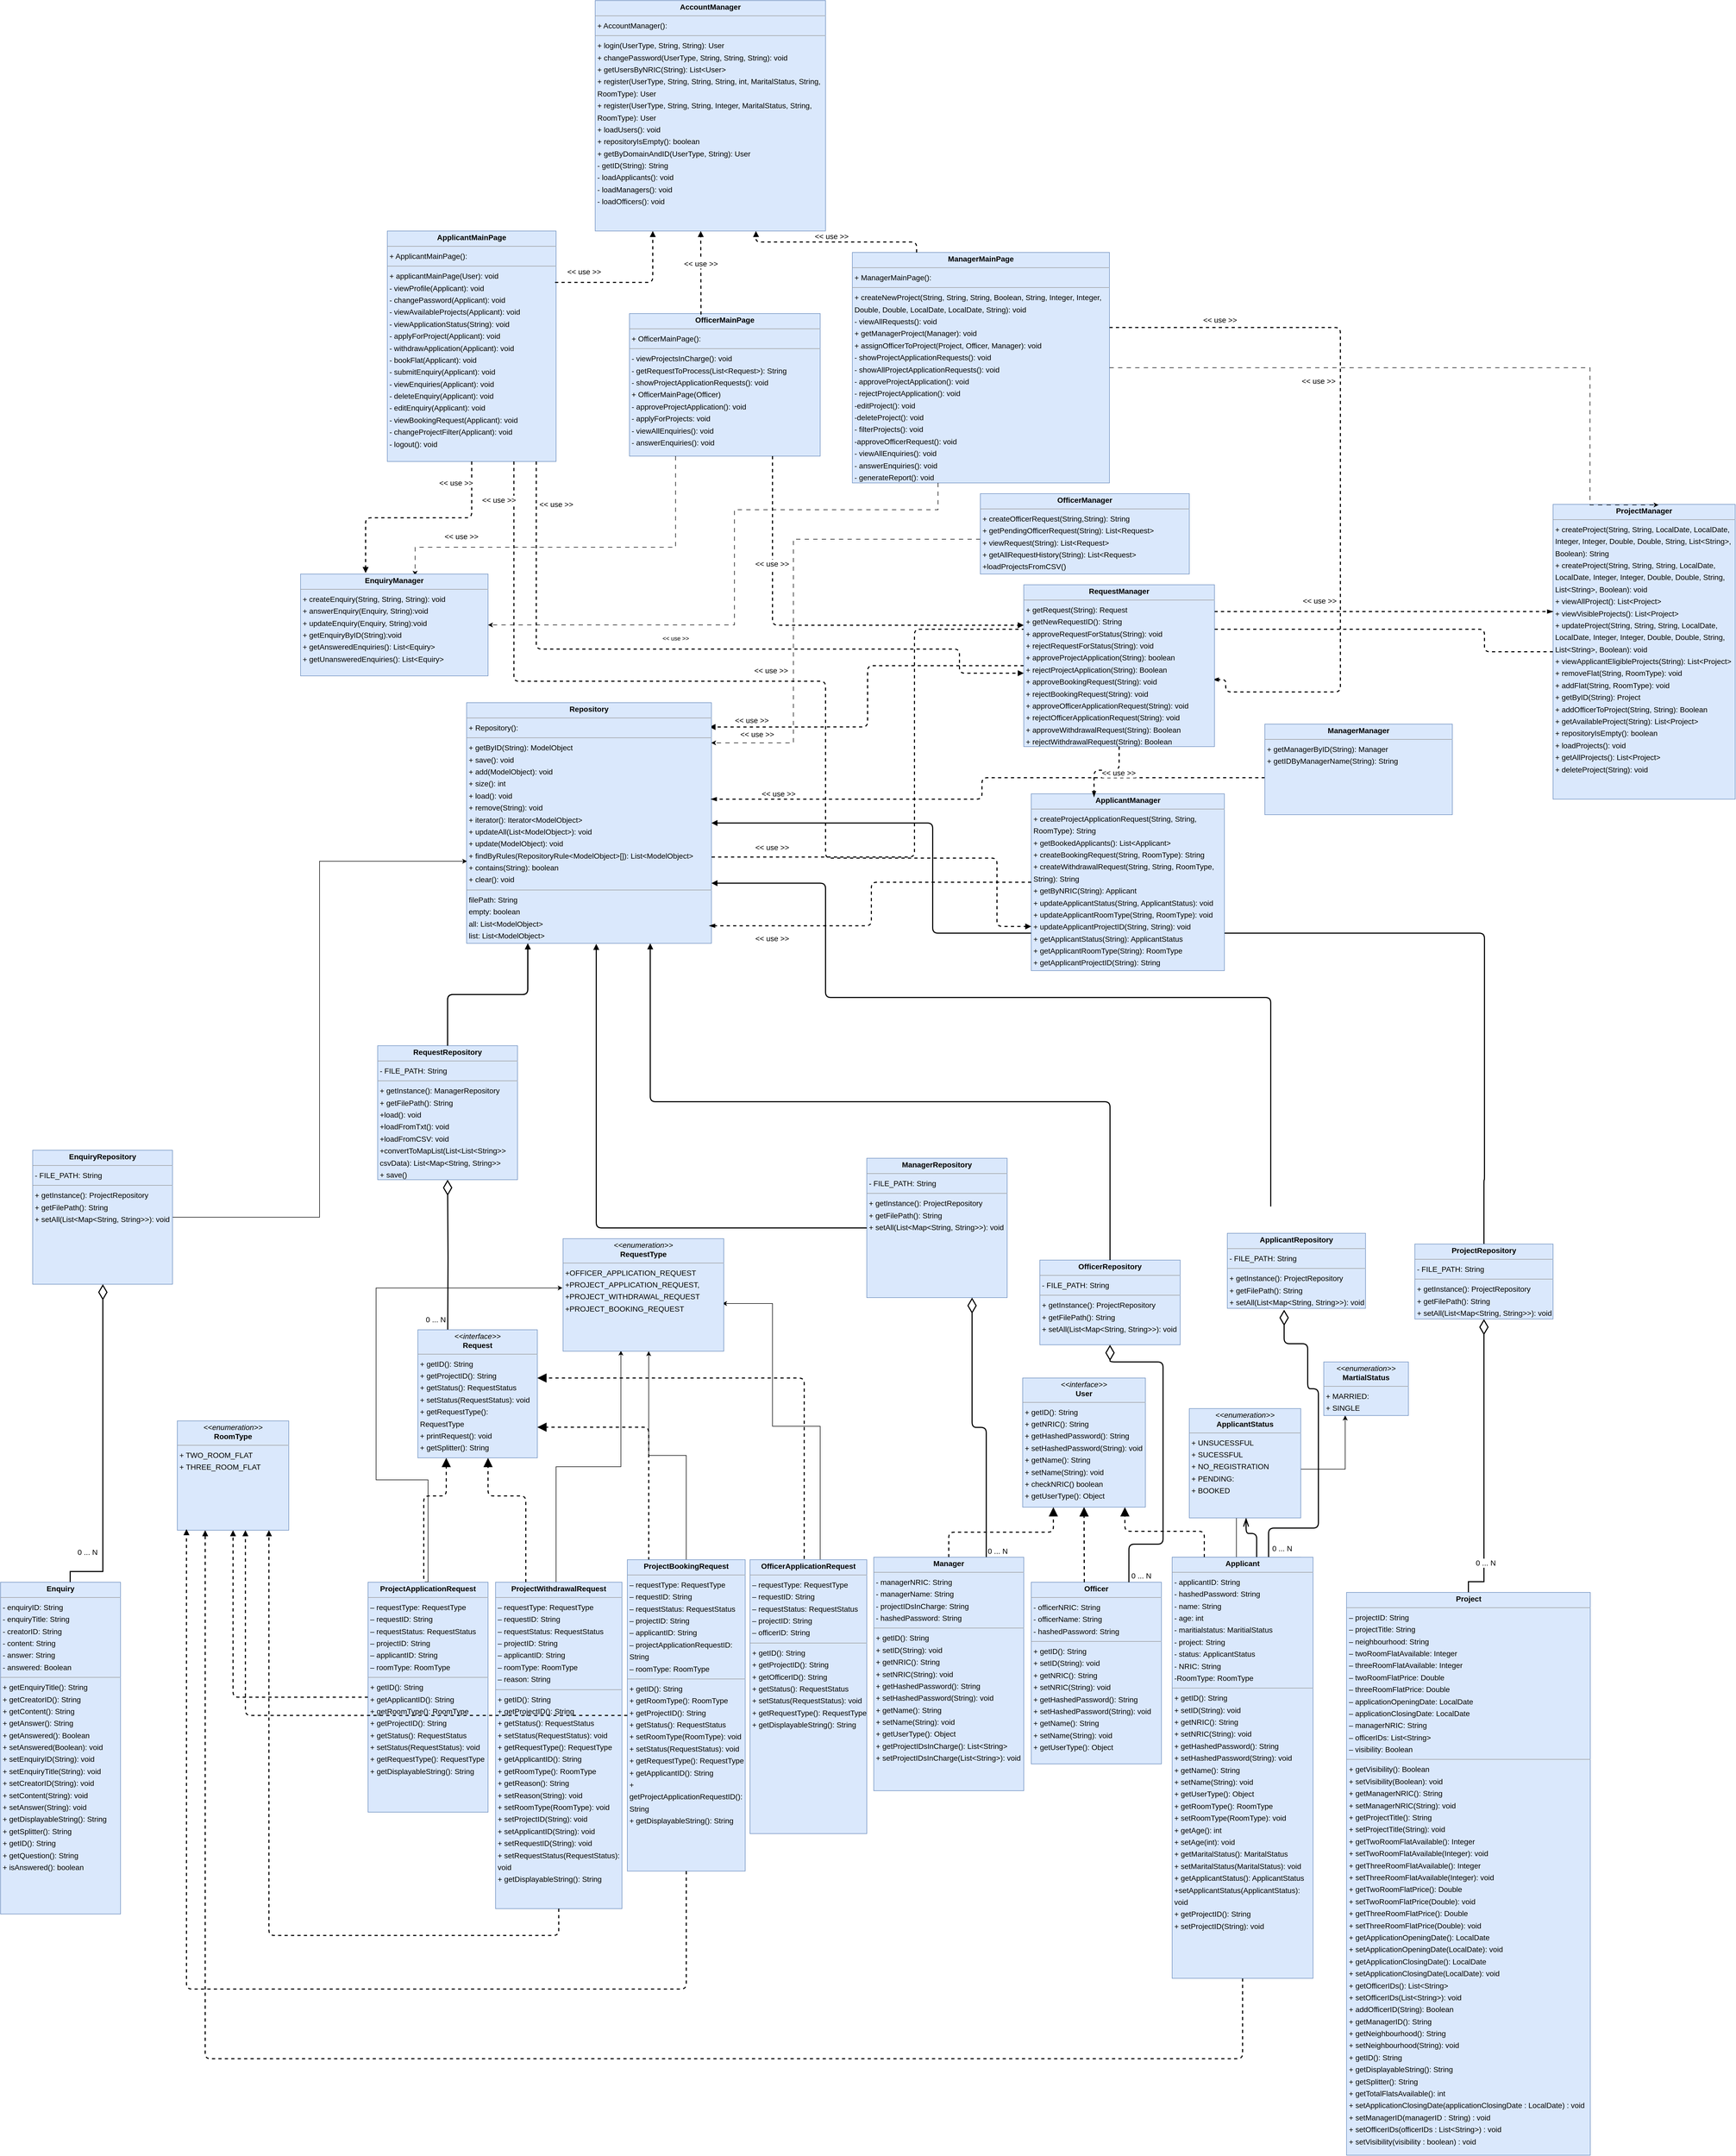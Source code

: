 <mxfile version="26.2.13" pages="5">
  <diagram name="Main UML" id="nx3QDlz1ZYZNC58SRJW3">
    <mxGraphModel dx="5195" dy="4786" grid="1" gridSize="10" guides="1" tooltips="1" connect="1" arrows="1" fold="1" page="1" pageScale="1" pageWidth="2339" pageHeight="3300" math="0" shadow="0">
      <root>
        <mxCell id="0" />
        <mxCell id="1" parent="0" />
        <mxCell id="8vGe-o1YezwU2dsz-dOe-99" value="&lt;p style=&quot;margin:0px;margin-top:4px;text-align:center;&quot;&gt;&lt;b&gt;ManagerMainPage&lt;/b&gt;&lt;/p&gt;&lt;hr size=&quot;1&quot;&gt;&lt;p style=&quot;margin:0 0 0 4px;line-height:1.6;&quot;&gt;+ ManagerMainPage(): &lt;/p&gt;&lt;hr size=&quot;1&quot;&gt;&lt;p style=&quot;margin:0 0 0 4px;line-height:1.6;&quot;&gt;+ createNewProject(String, String, String, Boolean, String, Integer, Integer, Double, Double, LocalDate, LocalDate, String): void&lt;br&gt;- viewAllRequests(): void&lt;br&gt;+ getManagerProject(Manager): void&lt;br&gt;+ assignOfficerToProject(Project, Officer, Manager): void&lt;/p&gt;&lt;p style=&quot;margin:0 0 0 4px;line-height:1.6;&quot;&gt;- showProjectApplicationRequests(): void&lt;/p&gt;&lt;p style=&quot;margin:0 0 0 4px;line-height:1.6;&quot;&gt;- showAllProjectApplicationRequests(): void&lt;/p&gt;&lt;p style=&quot;margin:0 0 0 4px;line-height:1.6;&quot;&gt;- approveProjectApplication(): void&lt;/p&gt;&lt;p style=&quot;margin:0 0 0 4px;line-height:1.6;&quot;&gt;- rejectProjectApplication(): void&lt;/p&gt;&lt;p style=&quot;margin:0 0 0 4px;line-height:1.6;&quot;&gt;-editProject(): void&lt;/p&gt;&lt;p style=&quot;margin:0 0 0 4px;line-height:1.6;&quot;&gt;-deleteProject(): void&lt;/p&gt;&lt;p style=&quot;margin:0 0 0 4px;line-height:1.6;&quot;&gt;- filterProjects(): void&lt;/p&gt;&lt;p style=&quot;margin:0 0 0 4px;line-height:1.6;&quot;&gt;-approveOfficerRequest(): void&lt;/p&gt;&lt;p style=&quot;margin:0 0 0 4px;line-height:1.6;&quot;&gt;- viewAllEnquiries(): void&lt;/p&gt;&lt;p style=&quot;margin:0 0 0 4px;line-height:1.6;&quot;&gt;- answerEnquiries(): void&lt;/p&gt;&lt;p style=&quot;margin:0 0 0 4px;line-height:1.6;&quot;&gt;&lt;span style=&quot;background-color: transparent; color: light-dark(rgb(0, 0, 0), rgb(255, 255, 255));&quot;&gt;- generateReport(): void&amp;nbsp;&lt;/span&gt;&lt;/p&gt;" style="verticalAlign=top;align=left;overflow=fill;fontSize=14;fontFamily=Helvetica;html=1;rounded=0;shadow=0;comic=0;labelBackgroundColor=none;strokeWidth=1;fillColor=#dae8fc;strokeColor=#6c8ebf;whiteSpace=wrap;" parent="1" vertex="1">
          <mxGeometry x="790" y="-2060" width="480" height="430" as="geometry" />
        </mxCell>
        <mxCell id="8vGe-o1YezwU2dsz-dOe-101" value="&lt;p style=&quot;margin:0px;margin-top:4px;text-align:center;&quot;&gt;&lt;b&gt;OfficerMainPage&lt;/b&gt;&lt;/p&gt;&lt;hr size=&quot;1&quot;&gt;&lt;p style=&quot;margin:0 0 0 4px;line-height:1.6;&quot;&gt;+ OfficerMainPage(): &lt;/p&gt;&lt;hr size=&quot;1&quot;&gt;&lt;p style=&quot;margin:0 0 0 4px;line-height:1.6;&quot;&gt;- viewProjectsInCharge(): void&lt;br&gt;- getRequestToProcess(List&amp;lt;Request&amp;gt;): String&lt;br&gt;-&amp;nbsp;showProjectApplicationRequests(): void&lt;br&gt;+ OfficerMainPage(Officer)&lt;br&gt;- approveProjectApplication(): void&lt;br&gt;- applyForProjects: void&lt;br&gt;&lt;/p&gt;&lt;p style=&quot;margin: 0px 0px 0px 4px; line-height: 1.6;&quot;&gt;- viewAllEnquiries(): void&lt;/p&gt;&lt;p style=&quot;margin: 0px 0px 0px 4px; line-height: 1.6;&quot;&gt;- answerEnquiries(): void&lt;/p&gt;" style="verticalAlign=top;align=left;overflow=fill;fontSize=14;fontFamily=Helvetica;html=1;rounded=0;shadow=0;comic=0;labelBackgroundColor=none;strokeWidth=1;fillColor=#dae8fc;strokeColor=#6c8ebf;whiteSpace=wrap;" parent="1" vertex="1">
          <mxGeometry x="374" y="-1946" width="356" height="266" as="geometry" />
        </mxCell>
        <mxCell id="nauAHIQDYu6GgN_x27lN-44" value="&lt;p style=&quot;margin:0px;margin-top:4px;text-align:center;&quot;&gt;&lt;b&gt;ApplicantMainPage&lt;/b&gt;&lt;/p&gt;&lt;hr size=&quot;1&quot;&gt;&lt;p style=&quot;margin:0 0 0 4px;line-height:1.6;&quot;&gt;+ ApplicantMainPage(): &lt;/p&gt;&lt;hr size=&quot;1&quot;&gt;&lt;p style=&quot;margin:0 0 0 4px;line-height:1.6;&quot;&gt;+ applicantMainPage(User): void&lt;/p&gt;&lt;p style=&quot;margin:0 0 0 4px;line-height:1.6;&quot;&gt;- viewProfile(Applicant): void&lt;/p&gt;&lt;p style=&quot;margin:0 0 0 4px;line-height:1.6;&quot;&gt;- changePassword(Applicant): void&lt;/p&gt;&lt;p style=&quot;margin:0 0 0 4px;line-height:1.6;&quot;&gt;- viewAvailableProjects(Applicant): void&lt;/p&gt;&lt;p style=&quot;margin:0 0 0 4px;line-height:1.6;&quot;&gt;- viewApplicationStatus(String): void&lt;/p&gt;&lt;p style=&quot;margin:0 0 0 4px;line-height:1.6;&quot;&gt;- applyForProject(Applicant): void&lt;/p&gt;&lt;p style=&quot;margin:0 0 0 4px;line-height:1.6;&quot;&gt;- withdrawApplication(Applicant): void&lt;/p&gt;&lt;p style=&quot;margin:0 0 0 4px;line-height:1.6;&quot;&gt;- bookFlat(Applicant): void&lt;/p&gt;&lt;p style=&quot;margin:0 0 0 4px;line-height:1.6;&quot;&gt;- submitEnquiry(Applicant): void&lt;/p&gt;&lt;p style=&quot;margin:0 0 0 4px;line-height:1.6;&quot;&gt;- viewEnquiries(Applicant): void&lt;/p&gt;&lt;p style=&quot;margin:0 0 0 4px;line-height:1.6;&quot;&gt;- deleteEnquiry(Applicant): void&lt;/p&gt;&lt;p style=&quot;margin:0 0 0 4px;line-height:1.6;&quot;&gt;- editEnquiry(Applicant): void&lt;/p&gt;&lt;p style=&quot;margin:0 0 0 4px;line-height:1.6;&quot;&gt;- viewBookingRequest(Applicant): void&lt;/p&gt;&lt;p style=&quot;margin:0 0 0 4px;line-height:1.6;&quot;&gt;- changeProjectFilter(Applicant): void&lt;/p&gt;&lt;p style=&quot;margin:0 0 0 4px;line-height:1.6;&quot;&gt;- logout(): void&lt;/p&gt;" style="verticalAlign=top;align=left;overflow=fill;fontSize=14;fontFamily=Helvetica;html=1;rounded=0;shadow=0;comic=0;labelBackgroundColor=none;strokeWidth=1;fillColor=#dae8fc;strokeColor=#6c8ebf;whiteSpace=wrap;" parent="1" vertex="1">
          <mxGeometry x="-78" y="-2100" width="315" height="430" as="geometry" />
        </mxCell>
        <mxCell id="QZzCshohaQFhItafmiG5-11" style="edgeStyle=orthogonalEdgeStyle;shape=connector;rounded=1;orthogonalLoop=1;jettySize=auto;html=1;entryX=1.004;entryY=0.64;entryDx=0;entryDy=0;entryPerimeter=0;dashed=1;strokeColor=default;strokeWidth=2;align=center;verticalAlign=middle;fontFamily=Helvetica;fontSize=11;fontColor=default;labelBackgroundColor=default;endArrow=block;endFill=1;exitX=0;exitY=0.5;exitDx=0;exitDy=0;" edge="1" parent="1" source="8vGe-o1YezwU2dsz-dOe-128">
          <mxGeometry relative="1" as="geometry">
            <mxPoint x="1627" y="-1357.5" as="sourcePoint" />
            <mxPoint x="185.828" y="-935.14" as="targetPoint" />
            <Array as="points">
              <mxPoint x="1970" y="-1357" />
              <mxPoint x="906" y="-1357" />
              <mxPoint x="906" y="-932" />
              <mxPoint x="186" y="-932" />
            </Array>
          </mxGeometry>
        </mxCell>
        <mxCell id="QZzCshohaQFhItafmiG5-7" style="edgeStyle=orthogonalEdgeStyle;rounded=1;orthogonalLoop=1;jettySize=auto;html=1;entryX=0.992;entryY=0.101;entryDx=0;entryDy=0;entryPerimeter=0;dashed=1;strokeColor=default;strokeWidth=2;align=center;verticalAlign=middle;fontFamily=Helvetica;fontSize=11;fontColor=default;labelBackgroundColor=default;endArrow=block;endFill=1;" edge="1" parent="1" source="8vGe-o1YezwU2dsz-dOe-149" target="nauAHIQDYu6GgN_x27lN-37">
          <mxGeometry relative="1" as="geometry" />
        </mxCell>
        <mxCell id="nauAHIQDYu6GgN_x27lN-83" value="" style="endArrow=block;html=1;rounded=1;entryX=1;entryY=0.5;entryDx=0;entryDy=0;exitX=0.5;exitY=0;exitDx=0;exitDy=0;edgeStyle=orthogonalEdgeStyle;endFill=1;strokeWidth=2;" parent="1" source="QZzCshohaQFhItafmiG5-1" target="nauAHIQDYu6GgN_x27lN-37" edge="1">
          <mxGeometry width="50" height="50" relative="1" as="geometry">
            <mxPoint x="1890.75" y="-460" as="sourcePoint" />
            <mxPoint x="610" y="-960" as="targetPoint" />
            <Array as="points">
              <mxPoint x="1969" y="-330" />
              <mxPoint x="1970" y="-790" />
              <mxPoint x="940" y="-790" />
              <mxPoint x="940" y="-996" />
            </Array>
          </mxGeometry>
        </mxCell>
        <mxCell id="8vGe-o1YezwU2dsz-dOe-1" value="&lt;p style=&quot;margin:0px;margin-top:4px;text-align:center;&quot;&gt;&lt;b&gt;Project&lt;/b&gt;&lt;/p&gt;&lt;hr size=&quot;1&quot;&gt;&lt;p style=&quot;margin:0 0 0 4px;line-height:1.6;&quot;&gt;~ status: ProjectStatus&lt;br&gt;- projectID: String&lt;br&gt;- projectTitle: String&lt;br&gt;- twoRoomFlatsAvailable: int&lt;/p&gt;&lt;p style=&quot;margin:0 0 0 4px;line-height:1.6;&quot;&gt;- threeRoomFlatsAvailable: int&lt;/p&gt;&lt;p style=&quot;margin:0 0 0 4px;line-height:1.6;&quot;&gt;- twoRoomFlatsPrice: double&lt;/p&gt;&lt;p style=&quot;margin:0 0 0 4px;line-height:1.6;&quot;&gt;- threeRoomFlatsPrice: double&lt;/p&gt;&lt;p style=&quot;margin:0 0 0 4px;line-height:1.6;&quot;&gt;- applicationOpeningDate: LocalDate&lt;/p&gt;&lt;p style=&quot;margin:0 0 0 4px;line-height:1.6;&quot;&gt;- applicationClosingDate: LocalDate&lt;/p&gt;&lt;p style=&quot;margin:0 0 0 4px;line-height:1.6;&quot;&gt;- managerID: String&lt;/p&gt;&lt;p style=&quot;margin:0 0 0 4px;line-height:1.6;&quot;&gt;- officerIDs: List&amp;lt;String&amp;gt;&lt;/p&gt;&lt;p style=&quot;margin:0 0 0 4px;line-height:1.6;&quot;&gt;- visibility: boolean&lt;/p&gt;&lt;hr size=&quot;1&quot;&gt;&lt;p style=&quot;margin:0 0 0 4px;line-height:1.6;&quot;&gt;+ fromMap(Map&amp;lt;String, String&amp;gt; map): void&lt;/p&gt;&lt;p style=&quot;margin:0 0 0 4px;line-height:1.6;&quot;&gt;&lt;span style=&quot;background-color: transparent; color: light-dark(rgb(0, 0, 0), rgb(255, 255, 255));&quot;&gt;+ getStatus() : ProjectStatus&lt;/span&gt;&lt;/p&gt;&lt;p style=&quot;margin:0 0 0 4px;line-height:1.6;&quot;&gt;+ getProjectID() : String&lt;/p&gt;&lt;p style=&quot;margin:0 0 0 4px;line-height:1.6;&quot;&gt;+ getProjectTitle() : String&lt;/p&gt;&lt;p style=&quot;margin:0 0 0 4px;line-height:1.6;&quot;&gt;+ getTwoRoomFlatsAvailable() : int&lt;/p&gt;&lt;p style=&quot;margin:0 0 0 4px;line-height:1.6;&quot;&gt;+ getThreeRoomFlatsAvailable() : int&lt;/p&gt;&lt;p style=&quot;margin:0 0 0 4px;line-height:1.6;&quot;&gt;+ getTwoRoomFlatsPrice() : double&lt;/p&gt;&lt;p style=&quot;margin:0 0 0 4px;line-height:1.6;&quot;&gt;+ getThreeRoomFlatsPrice() : double&lt;/p&gt;&lt;p style=&quot;margin:0 0 0 4px;line-height:1.6;&quot;&gt;+ getApplicationOpeningDate() : LocalDate&lt;/p&gt;&lt;p style=&quot;margin:0 0 0 4px;line-height:1.6;&quot;&gt;+ getApplicationClosingDate() : LocalDate&lt;/p&gt;&lt;p style=&quot;margin:0 0 0 4px;line-height:1.6;&quot;&gt;+ getManagerID() : String&lt;/p&gt;&lt;p style=&quot;margin:0 0 0 4px;line-height:1.6;&quot;&gt;+ getOfficerIDs() : List&amp;lt;String&amp;gt;&lt;/p&gt;&lt;p style=&quot;margin:0 0 0 4px;line-height:1.6;&quot;&gt;+ isVisibility()&amp;nbsp;&lt;/p&gt;&lt;p style=&quot;margin:0 0 0 4px;line-height:1.6;&quot;&gt;&lt;span style=&quot;background-color: transparent; color: light-dark(rgb(0, 0, 0), rgb(255, 255, 255));&quot;&gt;+ setStatus(status : ProjectStatus) : void&lt;/span&gt;&lt;/p&gt;&lt;p style=&quot;margin:0 0 0 4px;line-height:1.6;&quot;&gt;+ setProjectID(projectID : String) : void&lt;/p&gt;&lt;p style=&quot;margin:0 0 0 4px;line-height:1.6;&quot;&gt;+ setProjectTitle(projectTitle : String) : void&lt;/p&gt;&lt;p style=&quot;margin:0 0 0 4px;line-height:1.6;&quot;&gt;+ setTwoRoomFlatsAvailable(twoRoomFlatsAvailable : int) : void&lt;/p&gt;&lt;p style=&quot;margin:0 0 0 4px;line-height:1.6;&quot;&gt;+ setThreeRoomFlatsAvailable(threeRoomFlatsAvailable : int) : void&lt;/p&gt;&lt;p style=&quot;margin:0 0 0 4px;line-height:1.6;&quot;&gt;+ setTwoRoomFlatsPrice(twoRoomFlatsPrice : double) : void&lt;/p&gt;&lt;p style=&quot;margin:0 0 0 4px;line-height:1.6;&quot;&gt;+ setThreeRoomFlatsPrice(threeRoomFlatsPrice : double) : void&lt;/p&gt;&lt;p style=&quot;margin:0 0 0 4px;line-height:1.6;&quot;&gt;+ setApplicationOpeningDate(applicationOpeningDate : LocalDate) : void&lt;/p&gt;&lt;p style=&quot;margin:0 0 0 4px;line-height:1.6;&quot;&gt;+ setApplicationClosingDate(applicationClosingDate : LocalDate) : void&lt;/p&gt;&lt;p style=&quot;margin:0 0 0 4px;line-height:1.6;&quot;&gt;+ setManagerID(managerID : String) : void&lt;/p&gt;&lt;p style=&quot;margin:0 0 0 4px;line-height:1.6;&quot;&gt;+ setOfficerIDs(officerIDs : List&amp;lt;String&amp;gt;) : void&lt;/p&gt;&lt;p style=&quot;margin:0 0 0 4px;line-height:1.6;&quot;&gt;+ setVisibility(visibility : boolean) : void&lt;/p&gt;&lt;div&gt;&lt;br&gt;&lt;/div&gt;" style="verticalAlign=top;align=left;overflow=fill;fontSize=14;fontFamily=Helvetica;html=1;rounded=0;shadow=0;comic=0;labelBackgroundColor=none;strokeWidth=1;fillColor=#dae8fc;strokeColor=#6c8ebf;whiteSpace=wrap;" parent="1" vertex="1">
          <mxGeometry x="1712.5" y="440" width="455" height="929" as="geometry" />
        </mxCell>
        <mxCell id="QEfC2GCQxORuf6YsSJyy-13" style="edgeStyle=orthogonalEdgeStyle;rounded=0;orthogonalLoop=1;jettySize=auto;html=1;entryX=0.99;entryY=0.576;entryDx=0;entryDy=0;entryPerimeter=0;" parent="1" source="8vGe-o1YezwU2dsz-dOe-11" target="QEfC2GCQxORuf6YsSJyy-9" edge="1">
          <mxGeometry relative="1" as="geometry">
            <mxPoint x="640" y="-120" as="targetPoint" />
            <Array as="points">
              <mxPoint x="730" y="130" />
              <mxPoint x="641" y="130" />
              <mxPoint x="641" y="-99" />
            </Array>
          </mxGeometry>
        </mxCell>
        <mxCell id="8vGe-o1YezwU2dsz-dOe-11" value="&lt;p style=&quot;margin:0px;margin-top:4px;text-align:center;&quot;&gt;&lt;b&gt;OfficerApplicationRequest&lt;/b&gt;&lt;/p&gt;&lt;hr size=&quot;1&quot;&gt;&lt;p style=&quot;margin:0 0 0 4px;line-height:1.6;&quot;&gt;- requestStatus: RequestStatus&lt;br&gt;- projectID: String&lt;br&gt;- supervisorID: String&lt;br&gt;- newTitle: String&lt;br&gt;- studentID: String&lt;br&gt;- requestType: RequestType&lt;br&gt;- requestID: String&lt;/p&gt;&lt;hr size=&quot;1&quot;&gt;&lt;p style=&quot;margin:0 0 0 4px;line-height:1.6;&quot;&gt;+ display(): void&lt;br&gt;+ getStatus(): RequestStatus&lt;br&gt;+ getProjectID(): String&lt;br&gt;+ setNewTitle(String): void&lt;br&gt;+ setStudentID(String): void&lt;br&gt;+ setProjectID(String): void&lt;br&gt;+ setStatus(RequestStatus): void&lt;br&gt;+ getSupervisorID(): String&lt;br&gt;+ setSupervisorID(String): void&lt;br&gt;+ getRequestType(): RequestType&lt;br&gt;+ getID(): String&lt;br&gt;+ getNewTitle(): String&lt;br&gt;+ getStudentID(): String&lt;/p&gt;" style="verticalAlign=top;align=left;overflow=fill;fontSize=14;fontFamily=Helvetica;html=1;rounded=0;shadow=0;comic=0;labelBackgroundColor=none;strokeWidth=1;fillColor=#dae8fc;strokeColor=#6c8ebf;whiteSpace=wrap;" parent="1" vertex="1">
          <mxGeometry x="599" y="379" width="218" height="511" as="geometry" />
        </mxCell>
        <mxCell id="8vGe-o1YezwU2dsz-dOe-12" value="&lt;p style=&quot;margin:0px;margin-top:4px;text-align:center;&quot;&gt;&lt;b&gt;ProjectDeregistrationRequest&lt;/b&gt;&lt;/p&gt;&lt;hr size=&quot;1&quot;&gt;&lt;p style=&quot;margin:0 0 0 4px;line-height:1.6;&quot;&gt;- status: RequestStatus&lt;br&gt;- requestType: RequestType&lt;br&gt;- requestID: String&lt;br&gt;- applicantID: String&lt;br&gt;- managerID: String&lt;br&gt;- projectID: String&lt;br&gt;- originalRequestID: String&lt;/p&gt;&lt;p style=&quot;margin:0 0 0 4px;line-height:1.6;&quot;&gt;- withdrawalReason: String&lt;/p&gt;&lt;hr size=&quot;1&quot;&gt;&lt;p style=&quot;margin: 0px 0px 0px 4px; line-height: 1.6;&quot;&gt;+ getID(): String&lt;br&gt;+ getRequestType(): RequestType&lt;br&gt;+ getRequestID(): String&lt;br&gt;+ getStatus(): RequestStatus&lt;br&gt;+ getManagerID(String): void&lt;br&gt;+ getApplicantID(): String&lt;br&gt;+ getProjectID(): String&lt;br&gt;+ fromMap(Map&amp;lt;String, String&amp;gt; map): void&lt;br&gt;&lt;/p&gt;&lt;p style=&quot;margin: 0px 0px 0px 4px; line-height: 1.6;&quot;&gt;+getOriginalRequestID():String&lt;/p&gt;&lt;p style=&quot;margin: 0px 0px 0px 4px; line-height: 1.6;&quot;&gt;+getWithdrawalReason(): String&lt;/p&gt;" style="verticalAlign=top;align=left;overflow=fill;fontSize=14;fontFamily=Helvetica;html=1;rounded=0;shadow=0;comic=0;labelBackgroundColor=none;strokeWidth=1;fillColor=#dae8fc;strokeColor=#6c8ebf;whiteSpace=wrap;" parent="1" vertex="1">
          <mxGeometry x="124" y="421" width="226" height="519" as="geometry" />
        </mxCell>
        <mxCell id="QEfC2GCQxORuf6YsSJyy-10" style="edgeStyle=orthogonalEdgeStyle;rounded=0;orthogonalLoop=1;jettySize=auto;html=1;entryX=-0.003;entryY=0.438;entryDx=0;entryDy=0;entryPerimeter=0;" parent="1" source="8vGe-o1YezwU2dsz-dOe-13" target="QEfC2GCQxORuf6YsSJyy-9" edge="1">
          <mxGeometry relative="1" as="geometry">
            <mxPoint x="-100" y="-220" as="targetPoint" />
            <Array as="points">
              <mxPoint x="-2" y="230" />
              <mxPoint x="-99" y="230" />
              <mxPoint x="-99" y="-128" />
            </Array>
          </mxGeometry>
        </mxCell>
        <mxCell id="8vGe-o1YezwU2dsz-dOe-13" value="&lt;p style=&quot;margin:0px;margin-top:4px;text-align:center;&quot;&gt;&lt;b&gt;ProjectApplicationRequest&lt;/b&gt;&lt;/p&gt;&lt;hr size=&quot;1&quot;&gt;&lt;p style=&quot;margin:0 0 0 4px;line-height:1.6;&quot;&gt;- status: RequestStatus&lt;br&gt;- requestType: RequestType&lt;br&gt;- requestID: String&lt;br&gt;- applicantID: String&lt;br&gt;- managerID: String&lt;br&gt;- projectID: String&lt;br&gt;- roomType: RoomType&lt;/p&gt;&lt;hr size=&quot;1&quot;&gt;&lt;p style=&quot;margin:0 0 0 4px;line-height:1.6;&quot;&gt;+ getID(): String&lt;br&gt;+ getRequestType(): RequestType&lt;br&gt;+ getRequestID(): String&lt;br&gt;+ getStatus(): RequestStatus&lt;br&gt;+ getManagerID(String): void&lt;br&gt;+ getApplicantID(): String&lt;br&gt;+ getProjectID(): String&lt;br&gt;+ fromMap(Map&amp;lt;String, String&amp;gt; map): void&lt;br&gt;&lt;/p&gt;&lt;p style=&quot;margin:0 0 0 4px;line-height:1.6;&quot;&gt;+getRoomType&lt;/p&gt;" style="verticalAlign=top;align=left;overflow=fill;fontSize=14;fontFamily=Helvetica;html=1;rounded=0;shadow=0;comic=0;labelBackgroundColor=none;strokeWidth=1;fillColor=#dae8fc;strokeColor=#6c8ebf;whiteSpace=wrap;" parent="1" vertex="1">
          <mxGeometry x="-114" y="421" width="224" height="429" as="geometry" />
        </mxCell>
        <mxCell id="8vGe-o1YezwU2dsz-dOe-14" value="&lt;p style=&quot;margin:0px;margin-top:4px;text-align:center;&quot;&gt;&lt;b&gt;ProjectBookingRequest&lt;/b&gt;&lt;/p&gt;&lt;hr size=&quot;1&quot;&gt;&lt;p style=&quot;margin:0 0 0 4px;line-height:1.6;&quot;&gt;- requestType: RequestType&lt;br&gt;- supervisorID: String&lt;br&gt;- studentID: String&lt;br&gt;- coordinatorID: String&lt;br&gt;- requestID: String&lt;br&gt;- newSupervisorID: String&lt;br&gt;- requestStatus: RequestStatus&lt;br&gt;- projectID: String&lt;/p&gt;&lt;p style=&quot;margin:0 0 0 4px;line-height:1.6;&quot;&gt;- officerIDs: List&amp;lt;String&amp;gt;&lt;/p&gt;&lt;hr size=&quot;1&quot;&gt;&lt;p style=&quot;margin:0 0 0 4px;line-height:1.6;&quot;&gt;+ getStudentID(): String&lt;br&gt;+ getStatus(): RequestStatus&lt;br&gt;+ display(): void&lt;br&gt;+ setCoordinatorID(String): void&lt;br&gt;+ getNewSupervisorID(): String&lt;br&gt;+ getCoordinatorID(): String&lt;br&gt;+ getID(): String&lt;br&gt;+ setStatus(RequestStatus): void&lt;br&gt;+ getRequestType(): RequestType&lt;br&gt;+ getProjectID(): String&lt;br&gt;+ getSupervisorID(): String&lt;br&gt;+ setSupervisorID(String): void&lt;/p&gt;&lt;p style=&quot;margin:0 0 0 4px;line-height:1.6;&quot;&gt;+ getOfficerIDs(): List&amp;lt;String&amp;gt;&lt;/p&gt;" style="verticalAlign=top;align=left;overflow=fill;fontSize=14;fontFamily=Helvetica;html=1;rounded=0;shadow=0;comic=0;labelBackgroundColor=none;strokeWidth=1;fillColor=#dae8fc;strokeColor=#6c8ebf;whiteSpace=wrap;" parent="1" vertex="1">
          <mxGeometry x="370" y="379" width="220" height="581" as="geometry" />
        </mxCell>
        <mxCell id="QEfC2GCQxORuf6YsSJyy-5" style="edgeStyle=orthogonalEdgeStyle;rounded=0;orthogonalLoop=1;jettySize=auto;html=1;" parent="1" source="8vGe-o1YezwU2dsz-dOe-39" target="QEfC2GCQxORuf6YsSJyy-3" edge="1">
          <mxGeometry relative="1" as="geometry">
            <Array as="points">
              <mxPoint x="1507" y="210" />
              <mxPoint x="1710" y="210" />
            </Array>
          </mxGeometry>
        </mxCell>
        <mxCell id="8vGe-o1YezwU2dsz-dOe-39" value="&lt;p style=&quot;margin:0px;margin-top:4px;text-align:center;&quot;&gt;&lt;b&gt;Applicant&lt;/b&gt;&lt;/p&gt;&lt;hr size=&quot;1&quot;&gt;&lt;p style=&quot;margin:0 0 0 4px;line-height:1.6;&quot;&gt;- applicantID: String&lt;br&gt;- hashedPassword: String&lt;br&gt;- name: String&lt;br&gt;- age: int&lt;br&gt;- maritialstatus: MaritialStatus&lt;br&gt;- project: String&lt;br&gt;- status:&amp;nbsp;&lt;span style=&quot;background-color: transparent;&quot;&gt;ApplicantStatus&lt;/span&gt;&lt;/p&gt;&lt;p style=&quot;margin:0 0 0 4px;line-height:1.6;&quot;&gt;- NRIC: String&lt;/p&gt;&lt;hr size=&quot;1&quot;&gt;&lt;p style=&quot;margin:0 0 0 4px;line-height:1.6;&quot;&gt;+ fromMap(Map&amp;lt;String, String&amp;gt; map): void&lt;/p&gt;&lt;p style=&quot;margin:0 0 0 4px;line-height:1.6;&quot;&gt;+ getProject(): String&lt;br&gt;+ getID(): String&lt;br&gt;+ setStatus(StudentStatus): void&lt;br&gt;+ setProjectID(String): void&lt;br&gt;+ getUser(Map&amp;lt;String, String&amp;gt;): User&lt;br&gt;+ getStatus(): ApplicantStatus&lt;br&gt;+ getHashedPassword(): String&lt;br&gt;+ setHashedPassword(String): void&lt;/p&gt;&lt;p style=&quot;margin:0 0 0 4px;line-height:1.6;&quot;&gt;+ getNRIC()&lt;/p&gt;&lt;p style=&quot;margin:0 0 0 4px;line-height:1.6;&quot;&gt;+setNRIC(String)&lt;/p&gt;" style="verticalAlign=top;align=left;overflow=fill;fontSize=14;fontFamily=Helvetica;html=1;rounded=0;shadow=0;comic=0;labelBackgroundColor=none;strokeWidth=1;fillColor=#dae8fc;strokeColor=#6c8ebf;whiteSpace=wrap;" parent="1" vertex="1">
          <mxGeometry x="1387" y="374.33" width="240" height="575.67" as="geometry" />
        </mxCell>
        <mxCell id="8vGe-o1YezwU2dsz-dOe-40" value="&lt;p style=&quot;margin:0px;margin-top:4px;text-align:center;&quot;&gt;&lt;i&gt;&amp;lt;&amp;lt;enumeration&amp;gt;&amp;gt;&lt;/i&gt;&lt;br&gt;&lt;b&gt;ApplicantStatus&lt;/b&gt;&lt;/p&gt;&lt;hr size=&quot;1&quot;&gt;&lt;p style=&quot;margin:0 0 0 4px;line-height:1.6;&quot;&gt;+ UNREGISTERED: &lt;br&gt;+ DEREGISTERED: &lt;br&gt;+ REGISTERED: &lt;br&gt;+ PENDING: &lt;/p&gt;&lt;p style=&quot;margin:0 0 0 4px;line-height:1.6;&quot;&gt;+BOOKED&lt;/p&gt;" style="verticalAlign=top;align=left;overflow=fill;fontSize=14;fontFamily=Helvetica;html=1;rounded=0;shadow=0;comic=0;labelBackgroundColor=none;strokeWidth=1;fillColor=#dae8fc;strokeColor=#6c8ebf;whiteSpace=wrap;" parent="1" vertex="1">
          <mxGeometry x="1419" y="97" width="208" height="204" as="geometry" />
        </mxCell>
        <mxCell id="8vGe-o1YezwU2dsz-dOe-42" value="&lt;p style=&quot;margin:0px;margin-top:4px;text-align:center;&quot;&gt;&lt;i&gt;&amp;lt;&amp;lt;interface&amp;gt;&amp;gt;&lt;/i&gt;&lt;br&gt;&lt;b&gt;User&lt;/b&gt;&lt;/p&gt;&lt;hr size=&quot;1&quot;&gt;&lt;p style=&quot;margin:0 0 0 4px;line-height:1.6;&quot;&gt;+ getID(): String&lt;br&gt;+ getNRIC(): String&lt;br&gt;+ setHashedPassword(String): void&lt;br&gt;+ getName(): String&lt;br&gt;+ getHashedPassword(): String&lt;/p&gt;" style="verticalAlign=top;align=left;overflow=fill;fontSize=14;fontFamily=Helvetica;html=1;rounded=0;shadow=0;comic=0;labelBackgroundColor=none;strokeWidth=1;fillColor=#dae8fc;strokeColor=#6c8ebf;whiteSpace=wrap;" parent="1" vertex="1">
          <mxGeometry x="1108" y="97" width="229" height="184" as="geometry" />
        </mxCell>
        <mxCell id="8vGe-o1YezwU2dsz-dOe-46" value="" style="html=1;rounded=1;edgeStyle=orthogonalEdgeStyle;dashed=0;startArrow=diamondThinstartSize=12;endArrow=openThin;endSize=12;strokeColor=#000000;exitX=0.649;exitY=0;exitDx=0;exitDy=0;entryX=0.500;entryY=1.000;entryDx=0;entryDy=0;exitPerimeter=0;strokeWidth=2;" parent="1" edge="1">
          <mxGeometry width="50" height="50" relative="1" as="geometry">
            <Array as="points">
              <mxPoint x="1545" y="330" />
              <mxPoint x="1525" y="330" />
            </Array>
            <mxPoint x="1544.76" y="374.33" as="sourcePoint" />
            <mxPoint x="1525" y="301" as="targetPoint" />
          </mxGeometry>
        </mxCell>
        <mxCell id="8vGe-o1YezwU2dsz-dOe-48" value="" style="html=1;rounded=1;edgeStyle=orthogonalEdgeStyle;dashed=1;startArrow=none;endArrow=block;endSize=12;strokeColor=#000000;exitX=0.250;exitY=0.000;exitDx=0;exitDy=0;entryX=0.833;entryY=1.000;entryDx=0;entryDy=0;fillColor=#1ba1e2;strokeWidth=2;" parent="1" source="8vGe-o1YezwU2dsz-dOe-39" target="8vGe-o1YezwU2dsz-dOe-42" edge="1">
          <mxGeometry width="50" height="50" relative="1" as="geometry">
            <Array as="points">
              <mxPoint x="1425" y="326" />
              <mxPoint x="1283" y="326" />
            </Array>
          </mxGeometry>
        </mxCell>
        <mxCell id="8vGe-o1YezwU2dsz-dOe-49" value="" style="html=1;rounded=1;edgeStyle=orthogonalEdgeStyle;dashed=1;startArrow=none;endArrow=block;endSize=12;strokeColor=#000000;entryX=0.500;entryY=1.000;entryDx=0;entryDy=0;fillColor=#1ba1e2;strokeWidth=2;" parent="1" target="8vGe-o1YezwU2dsz-dOe-42" edge="1">
          <mxGeometry width="50" height="50" relative="1" as="geometry">
            <Array as="points">
              <mxPoint x="1223" y="421" />
              <mxPoint x="1223" y="374" />
            </Array>
            <mxPoint x="1223" y="421" as="sourcePoint" />
          </mxGeometry>
        </mxCell>
        <mxCell id="8vGe-o1YezwU2dsz-dOe-57" value="" style="endArrow=diamondThin;endFill=0;endSize=24;html=1;rounded=0;exitX=0.5;exitY=0;exitDx=0;exitDy=0;edgeStyle=orthogonalEdgeStyle;strokeWidth=2;" parent="1" source="8vGe-o1YezwU2dsz-dOe-1" target="QZzCshohaQFhItafmiG5-1" edge="1">
          <mxGeometry width="160" relative="1" as="geometry">
            <mxPoint x="2094" y="150" as="sourcePoint" />
            <mxPoint x="1970.5" y="-60" as="targetPoint" />
            <Array as="points">
              <mxPoint x="1940" y="420" />
              <mxPoint x="1969" y="420" />
            </Array>
          </mxGeometry>
        </mxCell>
        <mxCell id="8vGe-o1YezwU2dsz-dOe-58" value="0 ... N" style="edgeLabel;html=1;align=center;verticalAlign=middle;resizable=0;points=[];fontSize=14;" parent="8vGe-o1YezwU2dsz-dOe-57" connectable="0" vertex="1">
          <mxGeometry x="-0.932" y="-1" relative="1" as="geometry">
            <mxPoint x="31" y="-37" as="offset" />
          </mxGeometry>
        </mxCell>
        <mxCell id="8vGe-o1YezwU2dsz-dOe-59" value="&lt;p style=&quot;margin:0px;margin-top:4px;text-align:center;&quot;&gt;&lt;b&gt;RequestRepository&lt;/b&gt;&lt;/p&gt;&lt;hr size=&quot;1&quot;&gt;&lt;p style=&quot;margin:0 0 0 4px;line-height:1.6;&quot;&gt;- FILE_PATH: String&lt;/p&gt;&lt;hr size=&quot;1&quot;&gt;&lt;p style=&quot;margin: 0px 0px 0px 4px; line-height: 1.6;&quot;&gt;+ getInstance(): ManagerRepository&lt;br&gt;+ getFilePath(): String&lt;br&gt;+load(): void&lt;/p&gt;&lt;p style=&quot;margin: 0px 0px 0px 4px; line-height: 1.6;&quot;&gt;+loadFromTxt(): void&lt;/p&gt;&lt;p style=&quot;margin: 0px 0px 0px 4px; line-height: 1.6;&quot;&gt;+loadFromCSV: void&lt;/p&gt;&lt;p style=&quot;margin: 0px 0px 0px 4px; line-height: 1.6;&quot;&gt;+convertToMapList(List&amp;lt;List&amp;lt;String&amp;gt;&amp;gt; csvData):&amp;nbsp;&lt;span style=&quot;background-color: transparent; color: light-dark(rgb(0, 0, 0), rgb(255, 255, 255));&quot;&gt;List&amp;lt;Map&amp;lt;String, String&amp;gt;&amp;gt;&lt;/span&gt;&lt;/p&gt;&lt;p style=&quot;margin: 0px 0px 0px 4px; line-height: 1.6;&quot;&gt;&lt;span style=&quot;background-color: transparent; color: light-dark(rgb(0, 0, 0), rgb(255, 255, 255));&quot;&gt;+ save()&lt;/span&gt;&lt;/p&gt;" style="verticalAlign=top;align=left;overflow=fill;fontSize=14;fontFamily=Helvetica;html=1;rounded=0;shadow=0;comic=0;labelBackgroundColor=none;strokeWidth=1;fillColor=#dae8fc;strokeColor=#6c8ebf;whiteSpace=wrap;" parent="1" vertex="1">
          <mxGeometry x="-96" y="-580" width="261" height="250" as="geometry" />
        </mxCell>
        <mxCell id="8vGe-o1YezwU2dsz-dOe-60" value="" style="endArrow=diamondThin;endFill=0;endSize=24;html=1;rounded=0;entryX=0.5;entryY=1;entryDx=0;entryDy=0;exitX=0.25;exitY=0;exitDx=0;exitDy=0;edgeStyle=orthogonalEdgeStyle;strokeWidth=2;" parent="1" target="8vGe-o1YezwU2dsz-dOe-59" edge="1">
          <mxGeometry width="160" relative="1" as="geometry">
            <mxPoint x="34.75" y="-40" as="sourcePoint" />
            <mxPoint x="20" y="-50" as="targetPoint" />
          </mxGeometry>
        </mxCell>
        <mxCell id="8vGe-o1YezwU2dsz-dOe-61" value="0 ... N" style="edgeLabel;html=1;align=center;verticalAlign=middle;resizable=0;points=[];fontSize=14;" parent="8vGe-o1YezwU2dsz-dOe-60" connectable="0" vertex="1">
          <mxGeometry x="-0.883" y="3" relative="1" as="geometry">
            <mxPoint x="-20" y="-12" as="offset" />
          </mxGeometry>
        </mxCell>
        <mxCell id="8vGe-o1YezwU2dsz-dOe-72" value="" style="endArrow=diamondThin;endFill=0;endSize=24;html=1;rounded=1;entryX=0.411;entryY=1.019;entryDx=0;entryDy=0;exitX=0.75;exitY=0;exitDx=0;exitDy=0;edgeStyle=orthogonalEdgeStyle;strokeWidth=2;entryPerimeter=0;" parent="1" source="8vGe-o1YezwU2dsz-dOe-39" target="QZzCshohaQFhItafmiG5-2" edge="1">
          <mxGeometry width="160" relative="1" as="geometry">
            <mxPoint x="1600" y="310" as="sourcePoint" />
            <mxPoint x="1571.0" y="-24" as="targetPoint" />
            <Array as="points">
              <mxPoint x="1567" y="320" />
              <mxPoint x="1660" y="320" />
              <mxPoint x="1660" y="60" />
              <mxPoint x="1640" y="60" />
              <mxPoint x="1640" y="-24" />
              <mxPoint x="1596" y="-24" />
            </Array>
          </mxGeometry>
        </mxCell>
        <mxCell id="8vGe-o1YezwU2dsz-dOe-73" value="0 ... N" style="edgeLabel;html=1;align=center;verticalAlign=middle;resizable=0;points=[];fontSize=14;" parent="8vGe-o1YezwU2dsz-dOe-72" connectable="0" vertex="1">
          <mxGeometry x="-0.829" y="-1" relative="1" as="geometry">
            <mxPoint x="24" y="36" as="offset" />
          </mxGeometry>
        </mxCell>
        <mxCell id="8vGe-o1YezwU2dsz-dOe-76" value="&lt;p style=&quot;margin:0px;margin-top:4px;text-align:center;&quot;&gt;&lt;b&gt;Repository&lt;ModelObject&gt;&lt;/b&gt;&lt;/p&gt;&lt;hr size=&quot;1&quot;/&gt;&lt;p style=&quot;margin:0 0 0 4px;line-height:1.6;&quot;&gt;+ Repository(): &lt;/p&gt;&lt;hr size=&quot;1&quot;/&gt;&lt;p style=&quot;margin:0 0 0 4px;line-height:1.6;&quot;&gt;+ getByID(String): ModelObject&lt;br/&gt;+ save(): void&lt;br/&gt;+ add(ModelObject): void&lt;br/&gt;+ size(): int&lt;br/&gt;+ load(): void&lt;br/&gt;+ remove(String): void&lt;br/&gt;+ iterator(): Iterator&amp;lt;ModelObject&amp;gt;&lt;br/&gt;+ updateAll(List&amp;lt;ModelObject&amp;gt;): void&lt;br/&gt;+ update(ModelObject): void&lt;br/&gt;+ findByRules(RepositoryRule&amp;lt;ModelObject&amp;gt;[]): List&amp;lt;ModelObject&amp;gt;&lt;br/&gt;+ contains(String): boolean&lt;br/&gt;+ clear(): void&lt;/p&gt;&lt;hr size=&quot;1&quot;/&gt;&lt;p style=&quot;margin:0 0 0 4px;line-height:1.6;&quot;&gt; filePath: String&lt;br/&gt; empty: boolean&lt;br/&gt; all: List&amp;lt;ModelObject&amp;gt;&lt;br/&gt; list: List&amp;lt;ModelObject&amp;gt;&lt;/p&gt;" style="verticalAlign=top;align=left;overflow=fill;fontSize=14;fontFamily=Helvetica;html=1;rounded=0;shadow=0;comic=0;labelBackgroundColor=none;strokeWidth=1;fillColor=#dae8fc;strokeColor=#6c8ebf;whiteSpace=wrap;" parent="1" vertex="1">
          <mxGeometry x="70" y="-1220" width="457" height="449" as="geometry" />
        </mxCell>
        <mxCell id="8vGe-o1YezwU2dsz-dOe-84" value="" style="endArrow=block;html=1;rounded=1;exitX=0.5;exitY=0;exitDx=0;exitDy=0;entryX=0.25;entryY=1;entryDx=0;entryDy=0;edgeStyle=orthogonalEdgeStyle;strokeWidth=2;endFill=1;" parent="1" source="8vGe-o1YezwU2dsz-dOe-59" target="8vGe-o1YezwU2dsz-dOe-76" edge="1">
          <mxGeometry width="50" height="50" relative="1" as="geometry">
            <mxPoint x="200" y="-210" as="sourcePoint" />
            <mxPoint x="250" y="-260" as="targetPoint" />
          </mxGeometry>
        </mxCell>
        <mxCell id="8vGe-o1YezwU2dsz-dOe-87" value="" style="endArrow=block;html=1;rounded=1;entryX=1;entryY=0.75;entryDx=0;entryDy=0;exitX=0.5;exitY=0;exitDx=0;exitDy=0;edgeStyle=orthogonalEdgeStyle;strokeWidth=2;endFill=1;" parent="1" target="8vGe-o1YezwU2dsz-dOe-76" edge="1">
          <mxGeometry width="50" height="50" relative="1" as="geometry">
            <mxPoint x="1571.0" y="-280" as="sourcePoint" />
            <mxPoint x="750" y="-260" as="targetPoint" />
            <Array as="points">
              <mxPoint x="1571" y="-670" />
              <mxPoint x="740" y="-670" />
              <mxPoint x="740" y="-883" />
            </Array>
          </mxGeometry>
        </mxCell>
        <mxCell id="8vGe-o1YezwU2dsz-dOe-128" value="&lt;p style=&quot;margin:0px;margin-top:4px;text-align:center;&quot;&gt;&lt;b&gt;ProjectManager&lt;/b&gt;&lt;/p&gt;&lt;hr size=&quot;1&quot;&gt;&lt;p style=&quot;margin:0 0 0 4px;line-height:1.6;&quot;&gt;+ createProject(String, String, LocalDate, LocalDate, Integer, Integer, Double, Double, String, List&amp;lt;String&amp;gt;, Boolean): String&lt;/p&gt;&lt;p style=&quot;margin:0 0 0 4px;line-height:1.6;&quot;&gt;+ createProject(String, String, String, LocalDate, LocalDate, Integer, Integer, Double, Double, String, List&amp;lt;String&amp;gt;, Boolean): void&lt;/p&gt;&lt;p style=&quot;margin:0 0 0 4px;line-height:1.6;&quot;&gt;+ viewAllProject(): List&amp;lt;Project&amp;gt;&lt;/p&gt;&lt;p style=&quot;margin:0 0 0 4px;line-height:1.6;&quot;&gt;+ viewVisibleProjects(): List&amp;lt;Project&amp;gt;&lt;/p&gt;&lt;p style=&quot;margin:0 0 0 4px;line-height:1.6;&quot;&gt;+ updateProject(String, String, String, LocalDate, LocalDate, Integer, Integer, Double, Double, String, List&amp;lt;String&amp;gt;, Boolean): void&lt;/p&gt;&lt;p style=&quot;margin:0 0 0 4px;line-height:1.6;&quot;&gt;+ viewApplicantEligibleProjects(String): List&amp;lt;Project&amp;gt;&lt;/p&gt;&lt;p style=&quot;margin:0 0 0 4px;line-height:1.6;&quot;&gt;+ removeFlat(String, RoomType): void&lt;/p&gt;&lt;p style=&quot;margin:0 0 0 4px;line-height:1.6;&quot;&gt;+ addFlat(String, RoomType): void&lt;/p&gt;&lt;p style=&quot;margin:0 0 0 4px;line-height:1.6;&quot;&gt;+ getByID(String): Project&lt;/p&gt;&lt;p style=&quot;margin:0 0 0 4px;line-height:1.6;&quot;&gt;+ addOfficerToProject(String, String): Boolean&lt;/p&gt;&lt;p style=&quot;margin:0 0 0 4px;line-height:1.6;&quot;&gt;+ getAvailableProject(String): List&amp;lt;Project&amp;gt;&lt;/p&gt;&lt;p style=&quot;margin:0 0 0 4px;line-height:1.6;&quot;&gt;+ repositoryIsEmpty(): boolean&lt;/p&gt;&lt;p style=&quot;margin:0 0 0 4px;line-height:1.6;&quot;&gt;+ loadProjects(): void&lt;/p&gt;&lt;p style=&quot;margin:0 0 0 4px;line-height:1.6;&quot;&gt;+ getAllProjects(): List&amp;lt;Project&amp;gt;&lt;/p&gt;&lt;p style=&quot;margin:0 0 0 4px;line-height:1.6;&quot;&gt;+ deleteProject(String): void&lt;/p&gt;" style="verticalAlign=top;align=left;overflow=fill;fontSize=14;fontFamily=Helvetica;html=1;rounded=0;shadow=0;comic=0;labelBackgroundColor=none;strokeWidth=1;fillColor=#dae8fc;strokeColor=#6c8ebf;whiteSpace=wrap;" parent="1" vertex="1">
          <mxGeometry x="2098" y="-1590" width="340" height="550" as="geometry" />
        </mxCell>
        <mxCell id="8vGe-o1YezwU2dsz-dOe-147" value="&lt;p style=&quot;margin:0px;margin-top:4px;text-align:center;&quot;&gt;&lt;b&gt;AccountManager&lt;/b&gt;&lt;/p&gt;&lt;hr size=&quot;1&quot;&gt;&lt;p style=&quot;margin:0 0 0 4px;line-height:1.6;&quot;&gt;+ AccountManager(): &lt;/p&gt;&lt;hr size=&quot;1&quot;&gt;&lt;p style=&quot;margin:0 0 0 4px;line-height:1.6;&quot;&gt;+ changePassword(UserType, String, String, String): void&lt;br&gt;+ getUsersByUserName(String): List&amp;lt;User&amp;gt;&lt;br&gt;- getID(String): String&lt;br&gt;+ register(UserType, String, String, String, String): User&lt;br&gt;+ loadManagersFromCSV(): void&lt;br&gt;+ register(UserType, String, String, String): User&lt;br&gt;+ repositoryIsEmpty(): boolean&lt;/p&gt;&lt;p style=&quot;margin:0 0 0 4px;line-height:1.6;&quot;&gt;+ repositoriesAreEmpty(): boolean&lt;br&gt;+ login(UserType, String, String): User&lt;br&gt;+ loadApplicantsFromCSV(): void&lt;br&gt;- loadOfficersFromCSV(): void&lt;br&gt;+&amp;nbsp;getUsersByUserName(String userName): List&amp;lt;User&amp;gt;&lt;/p&gt;&lt;p style=&quot;margin:0 0 0 4px;line-height:1.6;&quot;&gt;+ loadUsers(): void&lt;/p&gt;&lt;p style=&quot;margin:0 0 0 4px;line-height:1.6;&quot;&gt;+ checkUserExists(String userNRIC, UserType userType): Boolean&lt;/p&gt;" style="verticalAlign=top;align=left;overflow=fill;fontSize=14;fontFamily=Helvetica;html=1;rounded=0;shadow=0;comic=0;labelBackgroundColor=none;strokeWidth=1;fillColor=#dae8fc;strokeColor=#6c8ebf;whiteSpace=wrap;" parent="1" vertex="1">
          <mxGeometry x="310" y="-2530" width="430" height="430" as="geometry" />
        </mxCell>
        <mxCell id="8vGe-o1YezwU2dsz-dOe-151" value="&lt;p style=&quot;margin:0px;margin-top:4px;text-align:center;&quot;&gt;&lt;b&gt;OfficerManager&lt;/b&gt;&lt;/p&gt;&lt;hr size=&quot;1&quot;&gt;&lt;p style=&quot;margin:0 0 0 4px;line-height:1.6;&quot;&gt;+ createOfficerRequest(String,String): String&lt;br&gt;+ getPendingOfficerRequest(String): List&amp;lt;Request&amp;gt;&lt;br&gt;+ viewRequest(String): List&amp;lt;Request&amp;gt;&lt;br&gt;+ getAllRequestHistory(String): List&amp;lt;Request&amp;gt;&lt;/p&gt;&lt;p style=&quot;margin:0 0 0 4px;line-height:1.6;&quot;&gt;+loadProjectsFromCSV()&lt;/p&gt;" style="verticalAlign=top;align=left;overflow=fill;fontSize=14;fontFamily=Helvetica;html=1;rounded=0;shadow=0;comic=0;labelBackgroundColor=none;strokeWidth=1;fillColor=#dae8fc;strokeColor=#6c8ebf;whiteSpace=wrap;" parent="1" vertex="1">
          <mxGeometry x="1029" y="-1610" width="390" height="150" as="geometry" />
        </mxCell>
        <mxCell id="rlK0XkUAB4M6nfJl_uYB-16" value="" style="html=1;rounded=1;dashed=1;startArrow=none;endArrow=block;endSize=12;strokeColor=#000000;fillColor=#1ba1e2;exitX=0.5;exitY=0;exitDx=0;exitDy=0;edgeStyle=orthogonalEdgeStyle;entryX=0.25;entryY=1;entryDx=0;entryDy=0;strokeWidth=2;" parent="1" source="8vGe-o1YezwU2dsz-dOe-13" edge="1">
          <mxGeometry width="50" height="50" relative="1" as="geometry">
            <mxPoint x="-144" y="282" as="sourcePoint" />
            <mxPoint x="32" y="189" as="targetPoint" />
            <Array as="points">
              <mxPoint x="-10" y="421" />
              <mxPoint x="-10" y="260" />
              <mxPoint x="32" y="260" />
            </Array>
          </mxGeometry>
        </mxCell>
        <mxCell id="rlK0XkUAB4M6nfJl_uYB-17" value="" style="html=1;rounded=1;dashed=1;startArrow=none;endArrow=block;endSize=12;strokeColor=#000000;fillColor=#1ba1e2;exitX=0.25;exitY=0;exitDx=0;exitDy=0;edgeStyle=orthogonalEdgeStyle;entryX=0.25;entryY=1;entryDx=0;entryDy=0;strokeWidth=2;" parent="1" source="8vGe-o1YezwU2dsz-dOe-12" edge="1">
          <mxGeometry width="50" height="50" relative="1" as="geometry">
            <mxPoint x="76" y="421" as="sourcePoint" />
            <mxPoint x="110" y="189" as="targetPoint" />
            <Array as="points">
              <mxPoint x="181" y="260" />
              <mxPoint x="110" y="260" />
            </Array>
          </mxGeometry>
        </mxCell>
        <mxCell id="rlK0XkUAB4M6nfJl_uYB-18" value="" style="html=1;rounded=1;dashed=1;startArrow=none;endArrow=block;endSize=12;strokeColor=#000000;fillColor=#1ba1e2;edgeStyle=orthogonalEdgeStyle;entryX=1;entryY=0.75;entryDx=0;entryDy=0;strokeWidth=2;" parent="1" edge="1">
          <mxGeometry width="50" height="50" relative="1" as="geometry">
            <mxPoint x="410" y="380" as="sourcePoint" />
            <mxPoint x="202" y="131.75" as="targetPoint" />
            <Array as="points">
              <mxPoint x="410" y="379" />
              <mxPoint x="410" y="132" />
            </Array>
          </mxGeometry>
        </mxCell>
        <mxCell id="rlK0XkUAB4M6nfJl_uYB-19" value="" style="html=1;rounded=1;dashed=1;startArrow=none;endArrow=block;endSize=12;strokeColor=#000000;fillColor=#1ba1e2;edgeStyle=orthogonalEdgeStyle;entryX=1;entryY=0.75;entryDx=0;entryDy=0;exitX=0.464;exitY=-0.003;exitDx=0;exitDy=0;exitPerimeter=0;strokeWidth=2;" parent="1" source="8vGe-o1YezwU2dsz-dOe-11" edge="1">
          <mxGeometry width="50" height="50" relative="1" as="geometry">
            <mxPoint x="410" y="288" as="sourcePoint" />
            <mxPoint x="202" y="40" as="targetPoint" />
            <Array as="points">
              <mxPoint x="700" y="40" />
            </Array>
          </mxGeometry>
        </mxCell>
        <mxCell id="rlK0XkUAB4M6nfJl_uYB-28" value="" style="endArrow=block;html=1;rounded=1;exitX=0.75;exitY=1;exitDx=0;exitDy=0;dashed=1;entryX=0;entryY=0.25;entryDx=0;entryDy=0;edgeStyle=orthogonalEdgeStyle;strokeWidth=2;endFill=1;" parent="1" source="8vGe-o1YezwU2dsz-dOe-101" target="8vGe-o1YezwU2dsz-dOe-149" edge="1">
          <mxGeometry width="50" height="50" relative="1" as="geometry">
            <mxPoint x="320" y="-1611" as="sourcePoint" />
            <mxPoint x="1480" y="-1260" as="targetPoint" />
          </mxGeometry>
        </mxCell>
        <mxCell id="rlK0XkUAB4M6nfJl_uYB-29" value="&amp;lt;&amp;lt; use &amp;gt;&amp;gt;" style="edgeLabel;html=1;align=center;verticalAlign=middle;resizable=0;points=[];fontSize=14;" parent="rlK0XkUAB4M6nfJl_uYB-28" connectable="0" vertex="1">
          <mxGeometry x="-0.361" y="1" relative="1" as="geometry">
            <mxPoint x="-2" y="-50" as="offset" />
          </mxGeometry>
        </mxCell>
        <mxCell id="rlK0XkUAB4M6nfJl_uYB-32" value="" style="endArrow=block;html=1;rounded=1;exitX=0.994;exitY=0.223;exitDx=0;exitDy=0;dashed=1;entryX=0.25;entryY=1;entryDx=0;entryDy=0;edgeStyle=orthogonalEdgeStyle;endFill=1;strokeWidth=2;exitPerimeter=0;" parent="1" source="nauAHIQDYu6GgN_x27lN-44" target="8vGe-o1YezwU2dsz-dOe-147" edge="1">
          <mxGeometry width="50" height="50" relative="1" as="geometry">
            <mxPoint x="169.25" y="-2110" as="sourcePoint" />
            <mxPoint x="785" y="-1785" as="targetPoint" />
          </mxGeometry>
        </mxCell>
        <mxCell id="rlK0XkUAB4M6nfJl_uYB-33" value="&amp;lt;&amp;lt; use &amp;gt;&amp;gt;" style="edgeLabel;html=1;align=center;verticalAlign=middle;resizable=0;points=[];fontSize=14;" parent="rlK0XkUAB4M6nfJl_uYB-32" connectable="0" vertex="1">
          <mxGeometry x="-0.361" y="1" relative="1" as="geometry">
            <mxPoint x="-35" y="-19" as="offset" />
          </mxGeometry>
        </mxCell>
        <mxCell id="rlK0XkUAB4M6nfJl_uYB-34" value="" style="endArrow=block;html=1;rounded=1;dashed=1;edgeStyle=orthogonalEdgeStyle;endFill=1;strokeWidth=2;exitX=0.375;exitY=0.007;exitDx=0;exitDy=0;exitPerimeter=0;" parent="1" source="8vGe-o1YezwU2dsz-dOe-101" target="8vGe-o1YezwU2dsz-dOe-147" edge="1">
          <mxGeometry width="50" height="50" relative="1" as="geometry">
            <mxPoint x="552" y="-1966" as="sourcePoint" />
            <mxPoint x="506.08" y="-2120" as="targetPoint" />
            <Array as="points">
              <mxPoint x="508" y="-1950" />
              <mxPoint x="507" y="-1950" />
            </Array>
          </mxGeometry>
        </mxCell>
        <mxCell id="rlK0XkUAB4M6nfJl_uYB-35" value="&amp;lt;&amp;lt; use &amp;gt;&amp;gt;" style="edgeLabel;html=1;align=center;verticalAlign=middle;resizable=0;points=[];fontSize=14;" parent="rlK0XkUAB4M6nfJl_uYB-34" connectable="0" vertex="1">
          <mxGeometry x="-0.361" y="1" relative="1" as="geometry">
            <mxPoint x="1" y="-46" as="offset" />
          </mxGeometry>
        </mxCell>
        <mxCell id="rlK0XkUAB4M6nfJl_uYB-36" value="" style="endArrow=block;html=1;rounded=1;exitX=0.25;exitY=0;exitDx=0;exitDy=0;dashed=1;edgeStyle=orthogonalEdgeStyle;endFill=1;strokeWidth=2;" parent="1" source="8vGe-o1YezwU2dsz-dOe-99" edge="1">
          <mxGeometry width="50" height="50" relative="1" as="geometry">
            <mxPoint x="637" y="-1946" as="sourcePoint" />
            <mxPoint x="610" y="-2100" as="targetPoint" />
          </mxGeometry>
        </mxCell>
        <mxCell id="rlK0XkUAB4M6nfJl_uYB-37" value="&amp;lt;&amp;lt; use &amp;gt;&amp;gt;" style="edgeLabel;html=1;align=center;verticalAlign=middle;resizable=0;points=[];fontSize=14;" parent="rlK0XkUAB4M6nfJl_uYB-36" connectable="0" vertex="1">
          <mxGeometry x="-0.361" y="1" relative="1" as="geometry">
            <mxPoint x="-70" y="-12" as="offset" />
          </mxGeometry>
        </mxCell>
        <mxCell id="QEfC2GCQxORuf6YsSJyy-3" value="&lt;p style=&quot;margin:0px;margin-top:4px;text-align:center;&quot;&gt;&lt;i&gt;&amp;lt;&amp;lt;enumeration&amp;gt;&amp;gt;&lt;/i&gt;&lt;br&gt;&lt;b&gt;MartialStatus&lt;/b&gt;&lt;/p&gt;&lt;hr size=&quot;1&quot;&gt;&lt;p style=&quot;margin:0 0 0 4px;line-height:1.6;&quot;&gt;+ MARRIED: &lt;br&gt;+ SINGLE&lt;/p&gt;&lt;hr size=&quot;1&quot;&gt;&lt;p style=&quot;margin:0 0 0 4px;line-height:1.6;&quot;&gt;&lt;br&gt;&lt;/p&gt;" style="verticalAlign=top;align=left;overflow=fill;fontSize=14;fontFamily=Helvetica;html=1;rounded=0;shadow=0;comic=0;labelBackgroundColor=none;strokeWidth=1;fillColor=#dae8fc;strokeColor=#6c8ebf;whiteSpace=wrap;" parent="1" vertex="1">
          <mxGeometry x="1670" y="10" width="158" height="100" as="geometry" />
        </mxCell>
        <mxCell id="QEfC2GCQxORuf6YsSJyy-7" value="&lt;p style=&quot;margin:0px;margin-top:4px;text-align:center;&quot;&gt;&lt;i&gt;&amp;lt;&amp;lt;enumeration&amp;gt;&amp;gt;&lt;/i&gt;&lt;br&gt;&lt;b&gt;RoomType&lt;/b&gt;&lt;/p&gt;&lt;hr size=&quot;1&quot;&gt;&lt;p style=&quot;margin:0 0 0 4px;line-height:1.6;&quot;&gt;+ TWO_ROOM_FLAT&lt;br&gt;+&amp;nbsp;&lt;span style=&quot;background-color: transparent; color: light-dark(rgb(0, 0, 0), rgb(255, 255, 255));&quot;&gt;THREE_ROOM_FLAT&lt;/span&gt;&lt;br&gt;&lt;/p&gt;" style="verticalAlign=top;align=left;overflow=fill;fontSize=14;fontFamily=Helvetica;html=1;rounded=0;shadow=0;comic=0;labelBackgroundColor=none;strokeWidth=1;fillColor=#dae8fc;strokeColor=#6c8ebf;whiteSpace=wrap;" parent="1" vertex="1">
          <mxGeometry x="-470" y="120" width="208" height="204" as="geometry" />
        </mxCell>
        <mxCell id="QEfC2GCQxORuf6YsSJyy-9" value="&lt;p style=&quot;margin:0px;margin-top:4px;text-align:center;&quot;&gt;&lt;i&gt;&amp;lt;&amp;lt;enumeration&amp;gt;&amp;gt;&lt;/i&gt;&lt;br&gt;&lt;b&gt;RequestType&lt;/b&gt;&lt;/p&gt;&lt;hr size=&quot;1&quot;&gt;&lt;p style=&quot;margin:0 0 0 4px;line-height:1.6;&quot;&gt;+OFFICER_REQUEST&lt;/p&gt;&lt;p style=&quot;margin:0 0 0 4px;line-height:1.6;&quot;&gt;&lt;span style=&quot;background-color: transparent; color: light-dark(rgb(0, 0, 0), rgb(255, 255, 255));&quot;&gt;+PROJECT_APPLICATION_REQUEST,&lt;/span&gt;&lt;/p&gt;&lt;p style=&quot;margin:0 0 0 4px;line-height:1.6;&quot;&gt;+PROJECT_DEREGISTRATION_REQUEST&lt;/p&gt;&lt;p style=&quot;margin:0 0 0 4px;line-height:1.6;&quot;&gt;&lt;span style=&quot;background-color: transparent; color: light-dark(rgb(0, 0, 0), rgb(255, 255, 255));&quot;&gt;+PROJECT_BOOKING_REQUEST&lt;/span&gt;&lt;/p&gt;&lt;p style=&quot;margin:0 0 0 4px;line-height:1.6;&quot;&gt;&amp;nbsp;+PROJECT_REREGISTRATION_REQUEST&lt;/p&gt;" style="verticalAlign=top;align=left;overflow=fill;fontSize=14;fontFamily=Helvetica;html=1;rounded=0;shadow=0;comic=0;labelBackgroundColor=none;strokeWidth=1;fillColor=#dae8fc;strokeColor=#6c8ebf;whiteSpace=wrap;" parent="1" vertex="1">
          <mxGeometry x="250" y="-220" width="300" height="210" as="geometry" />
        </mxCell>
        <mxCell id="QEfC2GCQxORuf6YsSJyy-11" style="edgeStyle=orthogonalEdgeStyle;rounded=0;orthogonalLoop=1;jettySize=auto;html=1;entryX=0.36;entryY=0.995;entryDx=0;entryDy=0;entryPerimeter=0;" parent="1" source="8vGe-o1YezwU2dsz-dOe-12" target="QEfC2GCQxORuf6YsSJyy-9" edge="1">
          <mxGeometry relative="1" as="geometry" />
        </mxCell>
        <mxCell id="QEfC2GCQxORuf6YsSJyy-12" style="edgeStyle=orthogonalEdgeStyle;rounded=0;orthogonalLoop=1;jettySize=auto;html=1;entryX=0.533;entryY=1;entryDx=0;entryDy=0;entryPerimeter=0;" parent="1" source="8vGe-o1YezwU2dsz-dOe-14" target="QEfC2GCQxORuf6YsSJyy-9" edge="1">
          <mxGeometry relative="1" as="geometry" />
        </mxCell>
        <mxCell id="QEfC2GCQxORuf6YsSJyy-14" value="&lt;p style=&quot;margin:0px;margin-top:4px;text-align:center;&quot;&gt;&lt;b&gt;Enquiry&lt;/b&gt;&lt;/p&gt;&lt;hr size=&quot;1&quot;&gt;&lt;p style=&quot;margin:0 0 0 4px;line-height:1.6;&quot;&gt;- question: String&lt;/p&gt;&lt;p style=&quot;margin:0 0 0 4px;line-height:1.6;&quot;&gt;- answer: String&lt;/p&gt;&lt;p style=&quot;margin:0 0 0 4px;line-height:1.6;&quot;&gt;- EnquiryID: String&lt;/p&gt;&lt;p style=&quot;margin:0 0 0 4px;line-height:1.6;&quot;&gt;- creatorID: String&lt;/p&gt;&lt;hr size=&quot;1&quot;&gt;&lt;p style=&quot;margin:0 0 0 4px;line-height:1.6;&quot;&gt;+ getEnquiryID(): String&lt;br&gt;+&amp;nbsp;&lt;span style=&quot;background-color: transparent; color: light-dark(rgb(0, 0, 0), rgb(255, 255, 255));&quot;&gt;getCreatorID(): String&lt;/span&gt;&lt;/p&gt;&lt;p style=&quot;margin:0 0 0 4px;line-height:1.6;&quot;&gt;&lt;span style=&quot;background-color: transparent; color: light-dark(rgb(0, 0, 0), rgb(255, 255, 255));&quot;&gt;+ getAnswer(): String&lt;/span&gt;&lt;/p&gt;&lt;p style=&quot;margin:0 0 0 4px;line-height:1.6;&quot;&gt;&lt;span style=&quot;background-color: transparent; color: light-dark(rgb(0, 0, 0), rgb(255, 255, 255));&quot;&gt;+ setAnswer(String answer): void&lt;/span&gt;&lt;/p&gt;&lt;p style=&quot;margin:0 0 0 4px;line-height:1.6;&quot;&gt;&lt;span style=&quot;background-color: transparent; color: light-dark(rgb(0, 0, 0), rgb(255, 255, 255));&quot;&gt;+ setQuestion(String question): void&lt;/span&gt;&lt;/p&gt;" style="verticalAlign=top;align=left;overflow=fill;fontSize=14;fontFamily=Helvetica;html=1;rounded=0;shadow=0;comic=0;labelBackgroundColor=none;strokeWidth=1;fillColor=#dae8fc;strokeColor=#6c8ebf;whiteSpace=wrap;" parent="1" vertex="1">
          <mxGeometry x="-800" y="421" width="224" height="289" as="geometry" />
        </mxCell>
        <mxCell id="QEfC2GCQxORuf6YsSJyy-15" value="&lt;p style=&quot;margin:0px;margin-top:4px;text-align:center;&quot;&gt;&lt;b&gt;EnquiryRepository&lt;/b&gt;&lt;/p&gt;&lt;hr size=&quot;1&quot;&gt;&lt;p style=&quot;margin:0 0 0 4px;line-height:1.6;&quot;&gt;- FILE_PATH: String&lt;/p&gt;&lt;hr size=&quot;1&quot;&gt;&lt;p style=&quot;margin: 0px 0px 0px 4px; line-height: 1.6;&quot;&gt;+ getInstance(): ManagerRepository&lt;br&gt;+ getFilePath(): String&lt;br&gt;+load(): void&lt;/p&gt;&lt;p style=&quot;margin: 0px 0px 0px 4px; line-height: 1.6;&quot;&gt;+loadFromTxt(): void&lt;/p&gt;&lt;p style=&quot;margin: 0px 0px 0px 4px; line-height: 1.6;&quot;&gt;+loadFromCSV: void&lt;/p&gt;&lt;p style=&quot;margin: 0px 0px 0px 4px; line-height: 1.6;&quot;&gt;+convertToMapList(List&amp;lt;List&amp;lt;String&amp;gt;&amp;gt; csvData):&amp;nbsp;&lt;span style=&quot;background-color: transparent; color: light-dark(rgb(0, 0, 0), rgb(255, 255, 255));&quot;&gt;List&amp;lt;Map&amp;lt;String, String&amp;gt;&amp;gt;&lt;/span&gt;&lt;/p&gt;&lt;p style=&quot;margin: 0px 0px 0px 4px; line-height: 1.6;&quot;&gt;&lt;span style=&quot;background-color: transparent; color: light-dark(rgb(0, 0, 0), rgb(255, 255, 255));&quot;&gt;+ save()&lt;/span&gt;&lt;/p&gt;" style="verticalAlign=top;align=left;overflow=fill;fontSize=14;fontFamily=Helvetica;html=1;rounded=0;shadow=0;comic=0;labelBackgroundColor=none;strokeWidth=1;fillColor=#dae8fc;strokeColor=#6c8ebf;whiteSpace=wrap;" parent="1" vertex="1">
          <mxGeometry x="-740" y="-385" width="261" height="250" as="geometry" />
        </mxCell>
        <mxCell id="QEfC2GCQxORuf6YsSJyy-17" style="edgeStyle=orthogonalEdgeStyle;rounded=0;orthogonalLoop=1;jettySize=auto;html=1;entryX=0.002;entryY=0.659;entryDx=0;entryDy=0;entryPerimeter=0;" parent="1" source="QEfC2GCQxORuf6YsSJyy-15" target="8vGe-o1YezwU2dsz-dOe-76" edge="1">
          <mxGeometry relative="1" as="geometry" />
        </mxCell>
        <mxCell id="WT7ZyTVnWz10Xjt0xrM2-1" value="" style="endArrow=diamondThin;endFill=0;endSize=24;html=1;rounded=0;exitX=0.5;exitY=0;exitDx=0;exitDy=0;edgeStyle=orthogonalEdgeStyle;strokeWidth=2;" parent="1" target="QEfC2GCQxORuf6YsSJyy-15" edge="1">
          <mxGeometry width="160" relative="1" as="geometry">
            <mxPoint x="-670" y="421" as="sourcePoint" />
            <mxPoint x="-639" y="-79" as="targetPoint" />
            <Array as="points">
              <mxPoint x="-670" y="401" />
              <mxPoint x="-609" y="401" />
            </Array>
          </mxGeometry>
        </mxCell>
        <mxCell id="WT7ZyTVnWz10Xjt0xrM2-2" value="0 ... N" style="edgeLabel;html=1;align=center;verticalAlign=middle;resizable=0;points=[];fontSize=14;" parent="WT7ZyTVnWz10Xjt0xrM2-1" connectable="0" vertex="1">
          <mxGeometry x="-0.932" y="-1" relative="1" as="geometry">
            <mxPoint x="31" y="-37" as="offset" />
          </mxGeometry>
        </mxCell>
        <mxCell id="PpQW_wzbrFiTXeF_lLZI-3" style="edgeStyle=orthogonalEdgeStyle;rounded=0;orthogonalLoop=1;jettySize=auto;html=1;entryX=0.999;entryY=0.167;entryDx=0;entryDy=0;entryPerimeter=0;dashed=1;dashPattern=8 8;" parent="1" source="8vGe-o1YezwU2dsz-dOe-151" target="8vGe-o1YezwU2dsz-dOe-76" edge="1">
          <mxGeometry relative="1" as="geometry">
            <Array as="points">
              <mxPoint x="680" y="-1525" />
              <mxPoint x="680" y="-1145" />
            </Array>
          </mxGeometry>
        </mxCell>
        <mxCell id="PpQW_wzbrFiTXeF_lLZI-19" value="&amp;lt;&amp;lt; use &amp;gt;&amp;gt;" style="edgeLabel;html=1;align=center;verticalAlign=middle;resizable=0;points=[];fontSize=11;rounded=1;dashed=1;strokeColor=default;strokeWidth=2;fontFamily=Helvetica;fontColor=default;labelBackgroundColor=default;" parent="1" connectable="0" vertex="1">
          <mxGeometry x="460" y="-1340.0" as="geometry" />
        </mxCell>
        <mxCell id="PpQW_wzbrFiTXeF_lLZI-20" style="edgeStyle=orthogonalEdgeStyle;rounded=0;orthogonalLoop=1;jettySize=auto;html=1;entryX=0.579;entryY=0.002;entryDx=0;entryDy=0;entryPerimeter=0;dashed=1;dashPattern=8 8;" parent="1" source="8vGe-o1YezwU2dsz-dOe-99" target="8vGe-o1YezwU2dsz-dOe-128" edge="1">
          <mxGeometry relative="1" as="geometry">
            <Array as="points">
              <mxPoint x="2167" y="-1845" />
            </Array>
          </mxGeometry>
        </mxCell>
        <mxCell id="PpQW_wzbrFiTXeF_lLZI-21" value="&lt;p style=&quot;margin:0px;margin-top:4px;text-align:center;&quot;&gt;&lt;b&gt;EnquiryManager&lt;/b&gt;&lt;/p&gt;&lt;hr size=&quot;1&quot;&gt;&lt;p style=&quot;margin:0 0 0 4px;line-height:1.6;&quot;&gt;+ createEnquiry(String, String, String): void&lt;br&gt;+ answerEnquiry(Enquiry, String):void&lt;br&gt;+ updateEnquiry(Enquiry, String):void&lt;br&gt;+ getEnquiryByID(String)&lt;span style=&quot;background-color: transparent; color: light-dark(rgb(0, 0, 0), rgb(255, 255, 255));&quot;&gt;:void&lt;/span&gt;&lt;/p&gt;&lt;p style=&quot;margin:0 0 0 4px;line-height:1.6;&quot;&gt;+ getAnsweredEnquiries(): List&amp;lt;Equiry&amp;gt;&lt;/p&gt;&lt;p style=&quot;margin:0 0 0 4px;line-height:1.6;&quot;&gt;+ getUnansweredEnquiries():&amp;nbsp;&lt;span style=&quot;background-color: transparent; color: light-dark(rgb(0, 0, 0), rgb(255, 255, 255));&quot;&gt;List&amp;lt;Equiry&amp;gt;&lt;/span&gt;&lt;/p&gt;" style="verticalAlign=top;align=left;overflow=fill;fontSize=14;fontFamily=Helvetica;html=1;rounded=0;shadow=0;comic=0;labelBackgroundColor=none;strokeWidth=1;fillColor=#dae8fc;strokeColor=#6c8ebf;whiteSpace=wrap;" parent="1" vertex="1">
          <mxGeometry x="-240" y="-1460" width="350" height="190" as="geometry" />
        </mxCell>
        <mxCell id="PpQW_wzbrFiTXeF_lLZI-22" style="edgeStyle=orthogonalEdgeStyle;rounded=0;orthogonalLoop=1;jettySize=auto;html=1;entryX=0.611;entryY=0.015;entryDx=0;entryDy=0;entryPerimeter=0;dashed=1;dashPattern=8 8;" parent="1" source="8vGe-o1YezwU2dsz-dOe-101" target="PpQW_wzbrFiTXeF_lLZI-21" edge="1">
          <mxGeometry relative="1" as="geometry">
            <Array as="points">
              <mxPoint x="460" y="-1510" />
              <mxPoint x="-26" y="-1510" />
            </Array>
          </mxGeometry>
        </mxCell>
        <mxCell id="nauAHIQDYu6GgN_x27lN-3" value="&lt;p style=&quot;margin:0px;margin-top:4px;text-align:center;&quot;&gt;&lt;b&gt;Project&lt;/b&gt;&lt;/p&gt;&lt;hr size=&quot;1&quot;&gt;&lt;p style=&quot;margin:0 0 0 4px;line-height:1.6;&quot;&gt;– projectID: String&lt;/p&gt;&lt;p style=&quot;margin:0 0 0 4px;line-height:1.6;&quot;&gt;– projectTitle: String&lt;/p&gt;&lt;p style=&quot;margin:0 0 0 4px;line-height:1.6;&quot;&gt;– neighbourhood: String&lt;/p&gt;&lt;p style=&quot;margin:0 0 0 4px;line-height:1.6;&quot;&gt;– twoRoomFlatAvailable: Integer&lt;/p&gt;&lt;p style=&quot;margin:0 0 0 4px;line-height:1.6;&quot;&gt;– threeRoomFlatAvailable: Integer&lt;/p&gt;&lt;p style=&quot;margin:0 0 0 4px;line-height:1.6;&quot;&gt;– twoRoomFlatPrice: Double&lt;/p&gt;&lt;p style=&quot;margin:0 0 0 4px;line-height:1.6;&quot;&gt;– threeRoomFlatPrice: Double&lt;/p&gt;&lt;p style=&quot;margin:0 0 0 4px;line-height:1.6;&quot;&gt;– applicationOpeningDate: LocalDate&lt;/p&gt;&lt;p style=&quot;margin:0 0 0 4px;line-height:1.6;&quot;&gt;– applicationClosingDate: LocalDate&lt;/p&gt;&lt;p style=&quot;margin:0 0 0 4px;line-height:1.6;&quot;&gt;– managerNRIC: String&lt;/p&gt;&lt;p style=&quot;margin:0 0 0 4px;line-height:1.6;&quot;&gt;– officerIDs: List&amp;lt;String&amp;gt;&lt;/p&gt;&lt;p style=&quot;margin:0 0 0 4px;line-height:1.6;&quot;&gt;– visibility: Boolean&lt;/p&gt;&lt;hr size=&quot;1&quot;&gt;&lt;p style=&quot;margin:0 0 0 4px;line-height:1.6;&quot;&gt;+ getVisibility(): Boolean&lt;/p&gt;&lt;p style=&quot;margin:0 0 0 4px;line-height:1.6;&quot;&gt;+ setVisibility(Boolean): void&lt;/p&gt;&lt;p style=&quot;margin:0 0 0 4px;line-height:1.6;&quot;&gt;+ getManagerNRIC(): String&lt;/p&gt;&lt;p style=&quot;margin:0 0 0 4px;line-height:1.6;&quot;&gt;+ setManagerNRIC(String): void&lt;/p&gt;&lt;p style=&quot;margin:0 0 0 4px;line-height:1.6;&quot;&gt;+ getProjectTitle(): String&lt;/p&gt;&lt;p style=&quot;margin:0 0 0 4px;line-height:1.6;&quot;&gt;+ setProjectTitle(String): void&lt;/p&gt;&lt;p style=&quot;margin:0 0 0 4px;line-height:1.6;&quot;&gt;+ getTwoRoomFlatAvailable(): Integer&lt;/p&gt;&lt;p style=&quot;margin:0 0 0 4px;line-height:1.6;&quot;&gt;+ setTwoRoomFlatAvailable(Integer): void&lt;/p&gt;&lt;p style=&quot;margin:0 0 0 4px;line-height:1.6;&quot;&gt;+ getThreeRoomFlatAvailable(): Integer&lt;/p&gt;&lt;p style=&quot;margin:0 0 0 4px;line-height:1.6;&quot;&gt;+ setThreeRoomFlatAvailable(Integer): void&lt;/p&gt;&lt;p style=&quot;margin:0 0 0 4px;line-height:1.6;&quot;&gt;+ getTwoRoomFlatPrice(): Double&lt;/p&gt;&lt;p style=&quot;margin:0 0 0 4px;line-height:1.6;&quot;&gt;+ setTwoRoomFlatPrice(Double): void&lt;/p&gt;&lt;p style=&quot;margin:0 0 0 4px;line-height:1.6;&quot;&gt;+ getThreeRoomFlatPrice(): Double&lt;/p&gt;&lt;p style=&quot;margin:0 0 0 4px;line-height:1.6;&quot;&gt;+ setThreeRoomFlatPrice(Double): void&lt;/p&gt;&lt;p style=&quot;margin:0 0 0 4px;line-height:1.6;&quot;&gt;+ getApplicationOpeningDate(): LocalDate&lt;/p&gt;&lt;p style=&quot;margin:0 0 0 4px;line-height:1.6;&quot;&gt;+ setApplicationOpeningDate(LocalDate): void&lt;/p&gt;&lt;p style=&quot;margin:0 0 0 4px;line-height:1.6;&quot;&gt;+ getApplicationClosingDate(): LocalDate&lt;/p&gt;&lt;p style=&quot;margin:0 0 0 4px;line-height:1.6;&quot;&gt;+ setApplicationClosingDate(LocalDate): void&lt;/p&gt;&lt;p style=&quot;margin:0 0 0 4px;line-height:1.6;&quot;&gt;+ getOfficerIDs(): List&amp;lt;String&amp;gt;&lt;/p&gt;&lt;p style=&quot;margin:0 0 0 4px;line-height:1.6;&quot;&gt;+ setOfficerIDs(List&amp;lt;String&amp;gt;): void&lt;/p&gt;&lt;p style=&quot;margin:0 0 0 4px;line-height:1.6;&quot;&gt;+ addOfficerID(String): Boolean&lt;/p&gt;&lt;p style=&quot;margin:0 0 0 4px;line-height:1.6;&quot;&gt;+ getManagerID(): String&lt;/p&gt;&lt;p style=&quot;margin:0 0 0 4px;line-height:1.6;&quot;&gt;+ getNeighbourhood(): String&lt;/p&gt;&lt;p style=&quot;margin:0 0 0 4px;line-height:1.6;&quot;&gt;+ setNeighbourhood(String): void&lt;/p&gt;&lt;p style=&quot;margin:0 0 0 4px;line-height:1.6;&quot;&gt;+ getID(): String&lt;/p&gt;&lt;p style=&quot;margin:0 0 0 4px;line-height:1.6;&quot;&gt;+ getDisplayableString(): String&lt;/p&gt;&lt;p style=&quot;margin:0 0 0 4px;line-height:1.6;&quot;&gt;+ getSplitter(): String&lt;/p&gt;&lt;p style=&quot;margin:0 0 0 4px;line-height:1.6;&quot;&gt;+ getTotalFlatsAvailable(): int&lt;/p&gt;&lt;p style=&quot;margin:0 0 0 4px;line-height:1.6;&quot;&gt;+ setApplicationClosingDate(applicationClosingDate : LocalDate) : void&lt;/p&gt;&lt;p style=&quot;margin:0 0 0 4px;line-height:1.6;&quot;&gt;+ setManagerID(managerID : String) : void&lt;/p&gt;&lt;p style=&quot;margin:0 0 0 4px;line-height:1.6;&quot;&gt;+ setOfficerIDs(officerIDs : List&amp;lt;String&amp;gt;) : void&lt;/p&gt;&lt;p style=&quot;margin:0 0 0 4px;line-height:1.6;&quot;&gt;+ setVisibility(visibility : boolean) : void&lt;/p&gt;&lt;div&gt;&lt;br&gt;&lt;/div&gt;" style="verticalAlign=top;align=left;overflow=fill;fontSize=14;fontFamily=Helvetica;html=1;rounded=0;shadow=0;comic=0;labelBackgroundColor=none;strokeWidth=1;fillColor=#dae8fc;strokeColor=#6c8ebf;whiteSpace=wrap;" parent="1" vertex="1">
          <mxGeometry x="1712.5" y="440" width="455" height="1050" as="geometry" />
        </mxCell>
        <mxCell id="nauAHIQDYu6GgN_x27lN-4" value="&lt;p style=&quot;margin:0px;margin-top:4px;text-align:center;&quot;&gt;&lt;i&gt;&amp;lt;&amp;lt;interface&amp;gt;&amp;gt;&lt;/i&gt;&lt;br&gt;&lt;b&gt;Request&lt;/b&gt;&lt;/p&gt;&lt;hr size=&quot;1&quot;&gt;&lt;p style=&quot;margin:0 0 0 4px;line-height:1.6;&quot;&gt;+ getID(): String&amp;nbsp;&amp;nbsp;&lt;/p&gt;&lt;p style=&quot;margin:0 0 0 4px;line-height:1.6;&quot;&gt;+ getProjectID(): String&amp;nbsp;&amp;nbsp;&lt;/p&gt;&lt;p style=&quot;margin:0 0 0 4px;line-height:1.6;&quot;&gt;+ getStatus(): RequestStatus&amp;nbsp;&amp;nbsp;&lt;/p&gt;&lt;p style=&quot;margin:0 0 0 4px;line-height:1.6;&quot;&gt;+ setStatus(RequestStatus): void&amp;nbsp;&amp;nbsp;&lt;/p&gt;&lt;p style=&quot;margin:0 0 0 4px;line-height:1.6;&quot;&gt;+ getRequestType(): RequestType&amp;nbsp;&amp;nbsp;&lt;/p&gt;&lt;p style=&quot;margin:0 0 0 4px;line-height:1.6;&quot;&gt;+ printRequest(): void&amp;nbsp;&amp;nbsp;&lt;/p&gt;&lt;p style=&quot;margin:0 0 0 4px;line-height:1.6;&quot;&gt;+ getSplitter(): String&amp;nbsp;&amp;nbsp;&lt;/p&gt;&lt;p style=&quot;margin:0 0 0 4px;line-height:1.6;&quot;&gt;&lt;br&gt;&lt;/p&gt;" style="verticalAlign=top;align=left;overflow=fill;fontSize=14;fontFamily=Helvetica;html=1;rounded=0;shadow=0;comic=0;labelBackgroundColor=none;strokeWidth=1;fillColor=#dae8fc;strokeColor=#6c8ebf;whiteSpace=wrap;" parent="1" vertex="1">
          <mxGeometry x="-21" y="-50" width="223" height="239" as="geometry" />
        </mxCell>
        <mxCell id="nauAHIQDYu6GgN_x27lN-6" value="&lt;p style=&quot;margin:0px;margin-top:4px;text-align:center;&quot;&gt;&lt;b&gt;OfficerApplicationRequest&lt;/b&gt;&lt;/p&gt;&lt;hr size=&quot;1&quot;&gt;&lt;p style=&quot;margin:0 0 0 4px;line-height:1.6;&quot;&gt;– requestType: RequestType&amp;nbsp;&amp;nbsp;&lt;/p&gt;&lt;p style=&quot;margin:0 0 0 4px;line-height:1.6;&quot;&gt;– requestID: String&amp;nbsp;&amp;nbsp;&lt;/p&gt;&lt;p style=&quot;margin:0 0 0 4px;line-height:1.6;&quot;&gt;– requestStatus: RequestStatus&amp;nbsp;&amp;nbsp;&lt;/p&gt;&lt;p style=&quot;margin:0 0 0 4px;line-height:1.6;&quot;&gt;– projectID: String&amp;nbsp;&amp;nbsp;&lt;/p&gt;&lt;p style=&quot;margin:0 0 0 4px;line-height:1.6;&quot;&gt;– officerID: String&amp;nbsp;&amp;nbsp;&lt;/p&gt;&lt;hr size=&quot;1&quot;&gt;&lt;p style=&quot;margin:0 0 0 4px;line-height:1.6;&quot;&gt;+ getID(): String&lt;/p&gt;&lt;p style=&quot;margin:0 0 0 4px;line-height:1.6;&quot;&gt;+ getProjectID(): String&lt;/p&gt;&lt;p style=&quot;margin:0 0 0 4px;line-height:1.6;&quot;&gt;+ getOfficerID(): String&lt;/p&gt;&lt;p style=&quot;margin:0 0 0 4px;line-height:1.6;&quot;&gt;+ getStatus(): RequestStatus&lt;/p&gt;&lt;p style=&quot;margin:0 0 0 4px;line-height:1.6;&quot;&gt;+ setStatus(RequestStatus): void&lt;/p&gt;&lt;p style=&quot;margin:0 0 0 4px;line-height:1.6;&quot;&gt;+ getRequestType(): RequestType&lt;/p&gt;&lt;p style=&quot;margin:0 0 0 4px;line-height:1.6;&quot;&gt;+ getDisplayableString(): String&lt;/p&gt;" style="verticalAlign=top;align=left;overflow=fill;fontSize=14;fontFamily=Helvetica;html=1;rounded=0;shadow=0;comic=0;labelBackgroundColor=none;strokeWidth=1;fillColor=#dae8fc;strokeColor=#6c8ebf;whiteSpace=wrap;" parent="1" vertex="1">
          <mxGeometry x="599" y="379" width="218" height="511" as="geometry" />
        </mxCell>
        <mxCell id="nauAHIQDYu6GgN_x27lN-7" value="&lt;p style=&quot;margin:0px;margin-top:4px;text-align:center;&quot;&gt;&lt;b&gt;ProjectWithdrawalRequest&lt;/b&gt;&lt;/p&gt;&lt;hr size=&quot;1&quot;&gt;&lt;p style=&quot;margin:0 0 0 4px;line-height:1.6;&quot;&gt;– requestType: RequestType&amp;nbsp;&amp;nbsp;&lt;/p&gt;&lt;p style=&quot;margin:0 0 0 4px;line-height:1.6;&quot;&gt;– requestID: String&amp;nbsp;&amp;nbsp;&lt;/p&gt;&lt;p style=&quot;margin:0 0 0 4px;line-height:1.6;&quot;&gt;– requestStatus: RequestStatus&amp;nbsp;&amp;nbsp;&lt;/p&gt;&lt;p style=&quot;margin:0 0 0 4px;line-height:1.6;&quot;&gt;– projectID: String&amp;nbsp;&amp;nbsp;&lt;/p&gt;&lt;p style=&quot;margin:0 0 0 4px;line-height:1.6;&quot;&gt;– applicantID: String&amp;nbsp;&amp;nbsp;&lt;/p&gt;&lt;p style=&quot;margin:0 0 0 4px;line-height:1.6;&quot;&gt;– roomType: RoomType&amp;nbsp;&amp;nbsp;&lt;/p&gt;&lt;p style=&quot;margin:0 0 0 4px;line-height:1.6;&quot;&gt;– reason: String&amp;nbsp;&amp;nbsp;&lt;/p&gt;&lt;hr size=&quot;1&quot;&gt;&lt;p style=&quot;margin: 0px 0px 0px 4px; line-height: 1.6;&quot;&gt;+ getID(): String&lt;/p&gt;&lt;p style=&quot;margin: 0px 0px 0px 4px; line-height: 1.6;&quot;&gt;+ getProjectID(): String&lt;/p&gt;&lt;p style=&quot;margin: 0px 0px 0px 4px; line-height: 1.6;&quot;&gt;+ getStatus(): RequestStatus&lt;/p&gt;&lt;p style=&quot;margin: 0px 0px 0px 4px; line-height: 1.6;&quot;&gt;+ setStatus(RequestStatus): void&lt;/p&gt;&lt;p style=&quot;margin: 0px 0px 0px 4px; line-height: 1.6;&quot;&gt;+ getRequestType(): RequestType&lt;/p&gt;&lt;p style=&quot;margin: 0px 0px 0px 4px; line-height: 1.6;&quot;&gt;+ getApplicantID(): String&lt;/p&gt;&lt;p style=&quot;margin: 0px 0px 0px 4px; line-height: 1.6;&quot;&gt;+ getRoomType(): RoomType&lt;/p&gt;&lt;p style=&quot;margin: 0px 0px 0px 4px; line-height: 1.6;&quot;&gt;+ getReason(): String&lt;/p&gt;&lt;p style=&quot;margin: 0px 0px 0px 4px; line-height: 1.6;&quot;&gt;+ setReason(String): void&lt;/p&gt;&lt;p style=&quot;margin: 0px 0px 0px 4px; line-height: 1.6;&quot;&gt;+ setRoomType(RoomType): void&lt;/p&gt;&lt;p style=&quot;margin: 0px 0px 0px 4px; line-height: 1.6;&quot;&gt;+ setProjectID(String): void&lt;/p&gt;&lt;p style=&quot;margin: 0px 0px 0px 4px; line-height: 1.6;&quot;&gt;+ setApplicantID(String): void&lt;/p&gt;&lt;p style=&quot;margin: 0px 0px 0px 4px; line-height: 1.6;&quot;&gt;+ setRequestID(String): void&lt;/p&gt;&lt;p style=&quot;margin: 0px 0px 0px 4px; line-height: 1.6;&quot;&gt;+ setRequestStatus(RequestStatus): void&lt;/p&gt;&lt;p style=&quot;margin: 0px 0px 0px 4px; line-height: 1.6;&quot;&gt;+ getDisplayableString(): String&lt;/p&gt;&lt;div&gt;&lt;br&gt;&lt;/div&gt;" style="verticalAlign=top;align=left;overflow=fill;fontSize=14;fontFamily=Helvetica;html=1;rounded=0;shadow=0;comic=0;labelBackgroundColor=none;strokeWidth=1;fillColor=#dae8fc;strokeColor=#6c8ebf;whiteSpace=wrap;" parent="1" vertex="1">
          <mxGeometry x="124" y="421" width="236" height="609" as="geometry" />
        </mxCell>
        <mxCell id="QZzCshohaQFhItafmiG5-21" style="edgeStyle=orthogonalEdgeStyle;shape=connector;rounded=1;orthogonalLoop=1;jettySize=auto;html=1;entryX=0.5;entryY=1;entryDx=0;entryDy=0;dashed=1;strokeColor=default;strokeWidth=2;align=center;verticalAlign=middle;fontFamily=Helvetica;fontSize=11;fontColor=default;labelBackgroundColor=default;endArrow=block;endFill=1;" edge="1" parent="1" source="nauAHIQDYu6GgN_x27lN-10" target="nauAHIQDYu6GgN_x27lN-86">
          <mxGeometry relative="1" as="geometry" />
        </mxCell>
        <mxCell id="nauAHIQDYu6GgN_x27lN-10" value="&lt;p style=&quot;margin:0px;margin-top:4px;text-align:center;&quot;&gt;&lt;b&gt;ProjectApplicationRequest&lt;/b&gt;&lt;/p&gt;&lt;hr size=&quot;1&quot;&gt;&lt;p style=&quot;margin:0 0 0 4px;line-height:1.6;&quot;&gt;– requestType: RequestType&amp;nbsp;&amp;nbsp;&lt;/p&gt;&lt;p style=&quot;margin:0 0 0 4px;line-height:1.6;&quot;&gt;– requestID: String&amp;nbsp;&amp;nbsp;&lt;/p&gt;&lt;p style=&quot;margin:0 0 0 4px;line-height:1.6;&quot;&gt;– requestStatus: RequestStatus&amp;nbsp;&amp;nbsp;&lt;/p&gt;&lt;p style=&quot;margin:0 0 0 4px;line-height:1.6;&quot;&gt;– projectID: String&amp;nbsp;&amp;nbsp;&lt;/p&gt;&lt;p style=&quot;margin:0 0 0 4px;line-height:1.6;&quot;&gt;– applicantID: String&amp;nbsp;&amp;nbsp;&lt;/p&gt;&lt;p style=&quot;margin:0 0 0 4px;line-height:1.6;&quot;&gt;– roomType: RoomType&amp;nbsp;&amp;nbsp;&lt;/p&gt;&lt;hr size=&quot;1&quot;&gt;&lt;p style=&quot;margin:0 0 0 4px;line-height:1.6;&quot;&gt;+ getID(): String&lt;/p&gt;&lt;p style=&quot;margin:0 0 0 4px;line-height:1.6;&quot;&gt;+ getApplicantID(): String&lt;/p&gt;&lt;p style=&quot;margin:0 0 0 4px;line-height:1.6;&quot;&gt;+ getRoomType(): RoomType&lt;/p&gt;&lt;p style=&quot;margin:0 0 0 4px;line-height:1.6;&quot;&gt;+ getProjectID(): String&lt;/p&gt;&lt;p style=&quot;margin:0 0 0 4px;line-height:1.6;&quot;&gt;+ getStatus(): RequestStatus&lt;/p&gt;&lt;p style=&quot;margin:0 0 0 4px;line-height:1.6;&quot;&gt;+ setStatus(RequestStatus): void&lt;/p&gt;&lt;p style=&quot;margin:0 0 0 4px;line-height:1.6;&quot;&gt;+ getRequestType(): RequestType&lt;/p&gt;&lt;p style=&quot;margin:0 0 0 4px;line-height:1.6;&quot;&gt;+ getDisplayableString(): String&lt;/p&gt;&lt;div&gt;&lt;br&gt;&lt;/div&gt;" style="verticalAlign=top;align=left;overflow=fill;fontSize=14;fontFamily=Helvetica;html=1;rounded=0;shadow=0;comic=0;labelBackgroundColor=none;strokeWidth=1;fillColor=#dae8fc;strokeColor=#6c8ebf;whiteSpace=wrap;" parent="1" vertex="1">
          <mxGeometry x="-114" y="421" width="224" height="429" as="geometry" />
        </mxCell>
        <mxCell id="nauAHIQDYu6GgN_x27lN-11" value="&lt;p style=&quot;margin:0px;margin-top:4px;text-align:center;&quot;&gt;&lt;b&gt;ProjectBookingRequest&lt;/b&gt;&lt;/p&gt;&lt;hr size=&quot;1&quot;&gt;&lt;p style=&quot;margin:0 0 0 4px;line-height:1.6;&quot;&gt;– requestType: RequestType&amp;nbsp;&amp;nbsp;&lt;/p&gt;&lt;p style=&quot;margin:0 0 0 4px;line-height:1.6;&quot;&gt;– requestID: String&amp;nbsp;&amp;nbsp;&lt;/p&gt;&lt;p style=&quot;margin:0 0 0 4px;line-height:1.6;&quot;&gt;– requestStatus: RequestStatus&amp;nbsp;&amp;nbsp;&lt;/p&gt;&lt;p style=&quot;margin:0 0 0 4px;line-height:1.6;&quot;&gt;– projectID: String&amp;nbsp;&amp;nbsp;&lt;/p&gt;&lt;p style=&quot;margin:0 0 0 4px;line-height:1.6;&quot;&gt;– applicantID: String&amp;nbsp;&amp;nbsp;&lt;/p&gt;&lt;p style=&quot;margin:0 0 0 4px;line-height:1.6;&quot;&gt;– projectApplicationRequestID: String&amp;nbsp;&amp;nbsp;&lt;/p&gt;&lt;p style=&quot;margin:0 0 0 4px;line-height:1.6;&quot;&gt;– roomType: RoomType&amp;nbsp;&amp;nbsp;&lt;/p&gt;&lt;hr size=&quot;1&quot;&gt;&lt;p style=&quot;margin:0 0 0 4px;line-height:1.6;&quot;&gt;+ getID(): String&lt;/p&gt;&lt;p style=&quot;margin:0 0 0 4px;line-height:1.6;&quot;&gt;+ getRoomType(): RoomType&lt;/p&gt;&lt;p style=&quot;margin:0 0 0 4px;line-height:1.6;&quot;&gt;+ getProjectID(): String&lt;/p&gt;&lt;p style=&quot;margin:0 0 0 4px;line-height:1.6;&quot;&gt;+ getStatus(): RequestStatus&lt;/p&gt;&lt;p style=&quot;margin:0 0 0 4px;line-height:1.6;&quot;&gt;+ setRoomType(RoomType): void&lt;/p&gt;&lt;p style=&quot;margin:0 0 0 4px;line-height:1.6;&quot;&gt;+ setStatus(RequestStatus): void&lt;/p&gt;&lt;p style=&quot;margin:0 0 0 4px;line-height:1.6;&quot;&gt;+ getRequestType(): RequestType&lt;/p&gt;&lt;p style=&quot;margin:0 0 0 4px;line-height:1.6;&quot;&gt;+ getApplicantID(): String&lt;/p&gt;&lt;p style=&quot;margin:0 0 0 4px;line-height:1.6;&quot;&gt;+ getProjectApplicationRequestID(): String&lt;/p&gt;&lt;p style=&quot;margin:0 0 0 4px;line-height:1.6;&quot;&gt;+ getDisplayableString(): String&lt;/p&gt;&lt;div&gt;&lt;br&gt;&lt;/div&gt;" style="verticalAlign=top;align=left;overflow=fill;fontSize=14;fontFamily=Helvetica;html=1;rounded=0;shadow=0;comic=0;labelBackgroundColor=none;strokeWidth=1;fillColor=#dae8fc;strokeColor=#6c8ebf;whiteSpace=wrap;" parent="1" vertex="1">
          <mxGeometry x="370" y="379" width="220" height="581" as="geometry" />
        </mxCell>
        <mxCell id="nauAHIQDYu6GgN_x27lN-12" style="edgeStyle=orthogonalEdgeStyle;rounded=0;orthogonalLoop=1;jettySize=auto;html=1;" parent="1" source="nauAHIQDYu6GgN_x27lN-14" target="nauAHIQDYu6GgN_x27lN-85" edge="1">
          <mxGeometry relative="1" as="geometry">
            <Array as="points">
              <mxPoint x="1507" y="210" />
              <mxPoint x="1710" y="210" />
            </Array>
          </mxGeometry>
        </mxCell>
        <mxCell id="QZzCshohaQFhItafmiG5-20" style="edgeStyle=orthogonalEdgeStyle;shape=connector;rounded=1;orthogonalLoop=1;jettySize=auto;html=1;entryX=0.25;entryY=1;entryDx=0;entryDy=0;dashed=1;strokeColor=default;strokeWidth=2;align=center;verticalAlign=middle;fontFamily=Helvetica;fontSize=11;fontColor=default;labelBackgroundColor=default;endArrow=block;endFill=1;" edge="1" parent="1" source="nauAHIQDYu6GgN_x27lN-14" target="nauAHIQDYu6GgN_x27lN-86">
          <mxGeometry relative="1" as="geometry">
            <Array as="points">
              <mxPoint x="1519" y="1310" />
              <mxPoint x="-418" y="1310" />
            </Array>
          </mxGeometry>
        </mxCell>
        <mxCell id="nauAHIQDYu6GgN_x27lN-14" value="&lt;p style=&quot;margin:0px;margin-top:4px;text-align:center;&quot;&gt;&lt;b&gt;Applicant&lt;/b&gt;&lt;/p&gt;&lt;hr size=&quot;1&quot;&gt;&lt;p style=&quot;margin:0 0 0 4px;line-height:1.6;&quot;&gt;- applicantID: String&lt;br&gt;- hashedPassword: String&lt;br&gt;- name: String&lt;br&gt;- age: int&lt;br&gt;- maritialstatus: MaritialStatus&lt;br&gt;- project: String&lt;br&gt;- status:&amp;nbsp;&lt;span style=&quot;background-color: transparent;&quot;&gt;ApplicantStatus&lt;/span&gt;&lt;/p&gt;&lt;p style=&quot;margin:0 0 0 4px;line-height:1.6;&quot;&gt;- NRIC: String&lt;/p&gt;&lt;p style=&quot;margin:0 0 0 4px;line-height:1.6;&quot;&gt;-&lt;span style=&quot;background-color: transparent; color: light-dark(rgb(0, 0, 0), rgb(255, 255, 255));&quot;&gt;RoomType: RoomType&lt;/span&gt;&lt;/p&gt;&lt;hr size=&quot;1&quot;&gt;&lt;p style=&quot;margin:0 0 0 4px;line-height:1.6;&quot;&gt;+ getID(): String&lt;/p&gt;&lt;p style=&quot;margin:0 0 0 4px;line-height:1.6;&quot;&gt;+ setID(String): void&lt;/p&gt;&lt;p style=&quot;margin:0 0 0 4px;line-height:1.6;&quot;&gt;+ getNRIC(): String&lt;/p&gt;&lt;p style=&quot;margin:0 0 0 4px;line-height:1.6;&quot;&gt;+ setNRIC(String): void&lt;/p&gt;&lt;p style=&quot;margin:0 0 0 4px;line-height:1.6;&quot;&gt;+ getHashedPassword(): String&lt;/p&gt;&lt;p style=&quot;margin:0 0 0 4px;line-height:1.6;&quot;&gt;+ setHashedPassword(String): void&lt;/p&gt;&lt;p style=&quot;margin:0 0 0 4px;line-height:1.6;&quot;&gt;+ getName(): String&lt;/p&gt;&lt;p style=&quot;margin:0 0 0 4px;line-height:1.6;&quot;&gt;+ setName(String): void&lt;/p&gt;&lt;p style=&quot;margin:0 0 0 4px;line-height:1.6;&quot;&gt;+ getUserType(): Object&lt;/p&gt;&lt;p style=&quot;margin:0 0 0 4px;line-height:1.6;&quot;&gt;+ getRoomType(): RoomType&lt;/p&gt;&lt;p style=&quot;margin:0 0 0 4px;line-height:1.6;&quot;&gt;+ setRoomType(RoomType): void&lt;/p&gt;&lt;p style=&quot;margin:0 0 0 4px;line-height:1.6;&quot;&gt;+ getAge(): int&lt;/p&gt;&lt;p style=&quot;margin:0 0 0 4px;line-height:1.6;&quot;&gt;+ setAge(int): void&lt;/p&gt;&lt;p style=&quot;margin:0 0 0 4px;line-height:1.6;&quot;&gt;+ getMaritalStatus(): MaritalStatus&lt;/p&gt;&lt;p style=&quot;margin:0 0 0 4px;line-height:1.6;&quot;&gt;+ setMaritalStatus(MaritalStatus): void&lt;/p&gt;&lt;p style=&quot;margin:0 0 0 4px;line-height:1.6;&quot;&gt;+ getApplicantStatus(): ApplicantStatus&lt;/p&gt;&lt;p style=&quot;margin:0 0 0 4px;line-height:1.6;&quot;&gt;+setApplicantStatus(ApplicantStatus): void&lt;/p&gt;&lt;p style=&quot;margin:0 0 0 4px;line-height:1.6;&quot;&gt;+ getProjectID(): String&lt;/p&gt;&lt;p style=&quot;margin:0 0 0 4px;line-height:1.6;&quot;&gt;+ setProjectID(String): void&lt;/p&gt;" style="verticalAlign=top;align=left;overflow=fill;fontSize=14;fontFamily=Helvetica;html=1;rounded=0;shadow=0;comic=0;labelBackgroundColor=none;strokeWidth=1;fillColor=#dae8fc;strokeColor=#6c8ebf;whiteSpace=wrap;" parent="1" vertex="1">
          <mxGeometry x="1387" y="374.33" width="263" height="785.67" as="geometry" />
        </mxCell>
        <mxCell id="nauAHIQDYu6GgN_x27lN-15" value="&lt;p style=&quot;margin:0px;margin-top:4px;text-align:center;&quot;&gt;&lt;i&gt;&amp;lt;&amp;lt;enumeration&amp;gt;&amp;gt;&lt;/i&gt;&lt;br&gt;&lt;b&gt;ApplicantStatus&lt;/b&gt;&lt;/p&gt;&lt;hr size=&quot;1&quot;&gt;&lt;p style=&quot;margin:0 0 0 4px;line-height:1.6;&quot;&gt;+ UNSUCESSFUL&lt;/p&gt;&lt;p style=&quot;margin:0 0 0 4px;line-height:1.6;&quot;&gt;+ SUCESSFUL&lt;/p&gt;&lt;p style=&quot;margin:0 0 0 4px;line-height:1.6;&quot;&gt;+ NO_REGISTRATION&lt;br&gt;+ PENDING: &lt;/p&gt;&lt;p style=&quot;margin:0 0 0 4px;line-height:1.6;&quot;&gt;+ BOOKED&lt;/p&gt;" style="verticalAlign=top;align=left;overflow=fill;fontSize=14;fontFamily=Helvetica;html=1;rounded=0;shadow=0;comic=0;labelBackgroundColor=none;strokeWidth=1;fillColor=#dae8fc;strokeColor=#6c8ebf;whiteSpace=wrap;" parent="1" vertex="1">
          <mxGeometry x="1419" y="97" width="208" height="204" as="geometry" />
        </mxCell>
        <mxCell id="nauAHIQDYu6GgN_x27lN-16" value="&lt;p style=&quot;margin:0px;margin-top:4px;text-align:center;&quot;&gt;&lt;b&gt;Officer&lt;/b&gt;&lt;/p&gt;&lt;hr size=&quot;1&quot;&gt;&lt;p style=&quot;margin:0 0 0 4px;line-height:1.6;&quot;&gt;- officerNRIC: String&lt;br&gt;- officerName: String&lt;br&gt;- hashedPassword: String&lt;/p&gt;&lt;hr size=&quot;1&quot;&gt;&lt;p style=&quot;margin:0 0 0 4px;line-height:1.6;&quot;&gt;+ getID(): String&lt;/p&gt;&lt;p style=&quot;margin:0 0 0 4px;line-height:1.6;&quot;&gt;+ setID(String): void&lt;/p&gt;&lt;p style=&quot;margin:0 0 0 4px;line-height:1.6;&quot;&gt;+ getNRIC(): String&lt;/p&gt;&lt;p style=&quot;margin:0 0 0 4px;line-height:1.6;&quot;&gt;+ setNRIC(String): void&lt;/p&gt;&lt;p style=&quot;margin:0 0 0 4px;line-height:1.6;&quot;&gt;+ getHashedPassword(): String&lt;/p&gt;&lt;p style=&quot;margin:0 0 0 4px;line-height:1.6;&quot;&gt;+ setHashedPassword(String): void&lt;/p&gt;&lt;p style=&quot;margin:0 0 0 4px;line-height:1.6;&quot;&gt;+ getName(): String&lt;/p&gt;&lt;p style=&quot;margin:0 0 0 4px;line-height:1.6;&quot;&gt;+ setName(String): void&lt;/p&gt;&lt;p style=&quot;margin:0 0 0 4px;line-height:1.6;&quot;&gt;+ getUserType(): Object&lt;/p&gt;&lt;div&gt;&lt;br&gt;&lt;/div&gt;" style="verticalAlign=top;align=left;overflow=fill;fontSize=14;fontFamily=Helvetica;html=1;rounded=0;shadow=0;comic=0;labelBackgroundColor=none;strokeWidth=1;fillColor=#dae8fc;strokeColor=#6c8ebf;whiteSpace=wrap;" parent="1" vertex="1">
          <mxGeometry x="1124" y="421" width="243" height="339" as="geometry" />
        </mxCell>
        <mxCell id="nauAHIQDYu6GgN_x27lN-17" value="&lt;p style=&quot;margin:0px;margin-top:4px;text-align:center;&quot;&gt;&lt;i&gt;&amp;lt;&amp;lt;interface&amp;gt;&amp;gt;&lt;/i&gt;&lt;br&gt;&lt;b&gt;User&lt;/b&gt;&lt;/p&gt;&lt;hr size=&quot;1&quot;&gt;&lt;p style=&quot;margin:0 0 0 4px;line-height:1.6;&quot;&gt;+ getID(): String&lt;br&gt;+ getNRIC(): String&lt;/p&gt;&lt;p style=&quot;margin:0 0 0 4px;line-height:1.6;&quot;&gt;+ getHashedPassword(): String&lt;br&gt;+ setHashedPassword(String): void&lt;br&gt;+ getName(): String&lt;br&gt;+ setName(String): void&lt;/p&gt;&lt;p style=&quot;margin:0 0 0 4px;line-height:1.6;&quot;&gt;+ checkNRIC() boolean&lt;/p&gt;&lt;p style=&quot;margin:0 0 0 4px;line-height:1.6;&quot;&gt;+ getUserType(): Object&lt;/p&gt;" style="verticalAlign=top;align=left;overflow=fill;fontSize=14;fontFamily=Helvetica;html=1;rounded=0;shadow=0;comic=0;labelBackgroundColor=none;strokeWidth=1;fillColor=#dae8fc;strokeColor=#6c8ebf;whiteSpace=wrap;" parent="1" vertex="1">
          <mxGeometry x="1108" y="40" width="229" height="241" as="geometry" />
        </mxCell>
        <mxCell id="nauAHIQDYu6GgN_x27lN-18" value="" style="html=1;rounded=1;dashed=1;startArrow=none;endArrow=block;endSize=12;strokeColor=#000000;fillColor=#1ba1e2;exitX=0.5;exitY=0;exitDx=0;exitDy=0;edgeStyle=orthogonalEdgeStyle;entryX=0.25;entryY=1;entryDx=0;entryDy=0;strokeWidth=2;" parent="1" source="nauAHIQDYu6GgN_x27lN-58" target="nauAHIQDYu6GgN_x27lN-17" edge="1">
          <mxGeometry width="50" height="50" relative="1" as="geometry">
            <mxPoint x="992" y="421" as="sourcePoint" />
          </mxGeometry>
        </mxCell>
        <mxCell id="nauAHIQDYu6GgN_x27lN-21" value="" style="html=1;rounded=1;edgeStyle=orthogonalEdgeStyle;dashed=1;startArrow=none;endArrow=block;endSize=12;strokeColor=#000000;entryX=0.500;entryY=1.000;entryDx=0;entryDy=0;fillColor=#1ba1e2;strokeWidth=2;" parent="1" target="nauAHIQDYu6GgN_x27lN-17" edge="1">
          <mxGeometry width="50" height="50" relative="1" as="geometry">
            <Array as="points">
              <mxPoint x="1223" y="421" />
              <mxPoint x="1223" y="374" />
            </Array>
            <mxPoint x="1223" y="421" as="sourcePoint" />
          </mxGeometry>
        </mxCell>
        <mxCell id="nauAHIQDYu6GgN_x27lN-25" value="&lt;p style=&quot;margin:0px;margin-top:4px;text-align:center;&quot;&gt;&lt;b&gt;RequestRepository&lt;/b&gt;&lt;/p&gt;&lt;hr size=&quot;1&quot;&gt;&lt;p style=&quot;margin:0 0 0 4px;line-height:1.6;&quot;&gt;- FILE_PATH: String&lt;/p&gt;&lt;hr size=&quot;1&quot;&gt;&lt;p style=&quot;margin: 0px 0px 0px 4px; line-height: 1.6;&quot;&gt;+ getInstance(): ManagerRepository&lt;br&gt;+ getFilePath(): String&lt;br&gt;+load(): void&lt;/p&gt;&lt;p style=&quot;margin: 0px 0px 0px 4px; line-height: 1.6;&quot;&gt;+loadFromTxt(): void&lt;/p&gt;&lt;p style=&quot;margin: 0px 0px 0px 4px; line-height: 1.6;&quot;&gt;+loadFromCSV: void&lt;/p&gt;&lt;p style=&quot;margin: 0px 0px 0px 4px; line-height: 1.6;&quot;&gt;+convertToMapList(List&amp;lt;List&amp;lt;String&amp;gt;&amp;gt; csvData):&amp;nbsp;&lt;span style=&quot;background-color: transparent; color: light-dark(rgb(0, 0, 0), rgb(255, 255, 255));&quot;&gt;List&amp;lt;Map&amp;lt;String, String&amp;gt;&amp;gt;&lt;/span&gt;&lt;/p&gt;&lt;p style=&quot;margin: 0px 0px 0px 4px; line-height: 1.6;&quot;&gt;&lt;span style=&quot;background-color: transparent; color: light-dark(rgb(0, 0, 0), rgb(255, 255, 255));&quot;&gt;+ save()&lt;/span&gt;&lt;/p&gt;" style="verticalAlign=top;align=left;overflow=fill;fontSize=14;fontFamily=Helvetica;html=1;rounded=0;shadow=0;comic=0;labelBackgroundColor=none;strokeWidth=1;fillColor=#dae8fc;strokeColor=#6c8ebf;whiteSpace=wrap;" parent="1" vertex="1">
          <mxGeometry x="-96" y="-580" width="261" height="250" as="geometry" />
        </mxCell>
        <mxCell id="nauAHIQDYu6GgN_x27lN-28" value="&lt;p style=&quot;margin:0px;margin-top:4px;text-align:center;&quot;&gt;&lt;b&gt;ManagerRepository&lt;/b&gt;&lt;/p&gt;&lt;hr size=&quot;1&quot;&gt;&lt;p style=&quot;text-wrap-mode: nowrap; margin: 0px 0px 0px 4px; line-height: 1.6;&quot;&gt;- FILE_PATH: String&lt;/p&gt;&lt;hr style=&quot;text-wrap-mode: nowrap;&quot; size=&quot;1&quot;&gt;&lt;p style=&quot;text-wrap-mode: nowrap; margin: 0px 0px 0px 4px; line-height: 1.6;&quot;&gt;+ getInstance(): ProjectRepository&lt;br&gt;+ getFilePath(): String&lt;br&gt;+ setAll(List&amp;lt;Map&amp;lt;String, String&amp;gt;&amp;gt;): void&lt;/p&gt;" style="verticalAlign=top;align=left;overflow=fill;fontSize=14;fontFamily=Helvetica;html=1;rounded=0;shadow=0;comic=0;labelBackgroundColor=none;strokeWidth=1;fillColor=#dae8fc;strokeColor=#6c8ebf;whiteSpace=wrap;" parent="1" vertex="1">
          <mxGeometry x="817" y="-370" width="262" height="260" as="geometry" />
        </mxCell>
        <mxCell id="nauAHIQDYu6GgN_x27lN-29" value="&lt;p style=&quot;margin:0px;margin-top:4px;text-align:center;&quot;&gt;&lt;b&gt;OfficerRepository&lt;/b&gt;&lt;/p&gt;&lt;hr style=&quot;text-wrap-mode: nowrap;&quot; size=&quot;1&quot;&gt;&lt;p style=&quot;text-wrap-mode: nowrap; margin: 0px 0px 0px 4px; line-height: 1.6;&quot;&gt;- FILE_PATH: String&lt;/p&gt;&lt;hr style=&quot;text-wrap-mode: nowrap;&quot; size=&quot;1&quot;&gt;&lt;p style=&quot;text-wrap-mode: nowrap; margin: 0px 0px 0px 4px; line-height: 1.6;&quot;&gt;+ getInstance(): ProjectRepository&lt;br&gt;+ getFilePath(): String&lt;br&gt;+ setAll(List&amp;lt;Map&amp;lt;String, String&amp;gt;&amp;gt;): void&lt;/p&gt;" style="verticalAlign=top;align=left;overflow=fill;fontSize=14;fontFamily=Helvetica;html=1;rounded=0;shadow=0;comic=0;labelBackgroundColor=none;strokeWidth=1;fillColor=#dae8fc;strokeColor=#6c8ebf;whiteSpace=wrap;" parent="1" vertex="1">
          <mxGeometry x="1140" y="-180" width="262" height="158" as="geometry" />
        </mxCell>
        <mxCell id="nauAHIQDYu6GgN_x27lN-31" value="" style="endArrow=diamondThin;endFill=0;endSize=24;html=1;rounded=1;entryX=0.75;entryY=1;entryDx=0;entryDy=0;exitX=0.75;exitY=0;exitDx=0;exitDy=0;edgeStyle=orthogonalEdgeStyle;strokeWidth=2;" parent="1" source="nauAHIQDYu6GgN_x27lN-58" target="nauAHIQDYu6GgN_x27lN-28" edge="1">
          <mxGeometry width="160" relative="1" as="geometry">
            <mxPoint x="1047" y="421" as="sourcePoint" />
            <mxPoint x="1250" y="180" as="targetPoint" />
          </mxGeometry>
        </mxCell>
        <mxCell id="nauAHIQDYu6GgN_x27lN-32" value="0 ... N" style="edgeLabel;html=1;align=center;verticalAlign=middle;resizable=0;points=[];fontSize=14;" parent="nauAHIQDYu6GgN_x27lN-31" connectable="0" vertex="1">
          <mxGeometry x="-0.968" relative="1" as="geometry">
            <mxPoint x="21" y="-4" as="offset" />
          </mxGeometry>
        </mxCell>
        <mxCell id="nauAHIQDYu6GgN_x27lN-33" value="" style="endArrow=diamondThin;endFill=0;endSize=24;html=1;rounded=1;entryX=0.5;entryY=1;entryDx=0;entryDy=0;exitX=0.75;exitY=0;exitDx=0;exitDy=0;edgeStyle=orthogonalEdgeStyle;strokeWidth=2;" parent="1" source="nauAHIQDYu6GgN_x27lN-16" target="nauAHIQDYu6GgN_x27lN-29" edge="1">
          <mxGeometry width="160" relative="1" as="geometry">
            <mxPoint x="1380" y="240" as="sourcePoint" />
            <mxPoint x="1070" y="90" as="targetPoint" />
            <Array as="points">
              <mxPoint x="1306" y="350" />
              <mxPoint x="1370" y="350" />
              <mxPoint x="1370" y="10" />
              <mxPoint x="1271" y="10" />
            </Array>
          </mxGeometry>
        </mxCell>
        <mxCell id="nauAHIQDYu6GgN_x27lN-34" value="0 ... N" style="edgeLabel;html=1;align=center;verticalAlign=middle;resizable=0;points=[];fontSize=14;" parent="nauAHIQDYu6GgN_x27lN-33" connectable="0" vertex="1">
          <mxGeometry x="-0.962" relative="1" as="geometry">
            <mxPoint x="22" y="-1" as="offset" />
          </mxGeometry>
        </mxCell>
        <mxCell id="nauAHIQDYu6GgN_x27lN-37" value="&lt;p style=&quot;margin:0px;margin-top:4px;text-align:center;&quot;&gt;&lt;b&gt;Repository&lt;ModelObject&gt;&lt;/b&gt;&lt;/p&gt;&lt;hr size=&quot;1&quot;/&gt;&lt;p style=&quot;margin:0 0 0 4px;line-height:1.6;&quot;&gt;+ Repository(): &lt;/p&gt;&lt;hr size=&quot;1&quot;/&gt;&lt;p style=&quot;margin:0 0 0 4px;line-height:1.6;&quot;&gt;+ getByID(String): ModelObject&lt;br/&gt;+ save(): void&lt;br/&gt;+ add(ModelObject): void&lt;br/&gt;+ size(): int&lt;br/&gt;+ load(): void&lt;br/&gt;+ remove(String): void&lt;br/&gt;+ iterator(): Iterator&amp;lt;ModelObject&amp;gt;&lt;br/&gt;+ updateAll(List&amp;lt;ModelObject&amp;gt;): void&lt;br/&gt;+ update(ModelObject): void&lt;br/&gt;+ findByRules(RepositoryRule&amp;lt;ModelObject&amp;gt;[]): List&amp;lt;ModelObject&amp;gt;&lt;br/&gt;+ contains(String): boolean&lt;br/&gt;+ clear(): void&lt;/p&gt;&lt;hr size=&quot;1&quot;/&gt;&lt;p style=&quot;margin:0 0 0 4px;line-height:1.6;&quot;&gt; filePath: String&lt;br/&gt; empty: boolean&lt;br/&gt; all: List&amp;lt;ModelObject&amp;gt;&lt;br/&gt; list: List&amp;lt;ModelObject&amp;gt;&lt;/p&gt;" style="verticalAlign=top;align=left;overflow=fill;fontSize=14;fontFamily=Helvetica;html=1;rounded=0;shadow=0;comic=0;labelBackgroundColor=none;strokeWidth=1;fillColor=#dae8fc;strokeColor=#6c8ebf;whiteSpace=wrap;" parent="1" vertex="1">
          <mxGeometry x="70" y="-1220" width="457" height="449" as="geometry" />
        </mxCell>
        <mxCell id="nauAHIQDYu6GgN_x27lN-38" value="" style="endArrow=block;html=1;rounded=1;exitX=0.5;exitY=0;exitDx=0;exitDy=0;entryX=0.25;entryY=1;entryDx=0;entryDy=0;edgeStyle=orthogonalEdgeStyle;strokeWidth=2;endFill=1;" parent="1" source="nauAHIQDYu6GgN_x27lN-25" target="nauAHIQDYu6GgN_x27lN-37" edge="1">
          <mxGeometry width="50" height="50" relative="1" as="geometry">
            <mxPoint x="200" y="-210" as="sourcePoint" />
            <mxPoint x="250" y="-260" as="targetPoint" />
          </mxGeometry>
        </mxCell>
        <mxCell id="nauAHIQDYu6GgN_x27lN-39" value="" style="endArrow=block;html=1;rounded=1;exitX=0;exitY=0.5;exitDx=0;exitDy=0;edgeStyle=orthogonalEdgeStyle;strokeWidth=2;endFill=1;" parent="1" source="nauAHIQDYu6GgN_x27lN-28" edge="1">
          <mxGeometry width="50" height="50" relative="1" as="geometry">
            <mxPoint x="700" y="-210" as="sourcePoint" />
            <mxPoint x="312" y="-770" as="targetPoint" />
            <Array as="points">
              <mxPoint x="817" y="-240" />
              <mxPoint x="312" y="-240" />
            </Array>
          </mxGeometry>
        </mxCell>
        <mxCell id="nauAHIQDYu6GgN_x27lN-40" value="" style="endArrow=block;html=1;rounded=1;entryX=0.75;entryY=1;entryDx=0;entryDy=0;exitX=0.5;exitY=0;exitDx=0;exitDy=0;edgeStyle=orthogonalEdgeStyle;strokeWidth=2;endFill=1;" parent="1" source="nauAHIQDYu6GgN_x27lN-29" target="nauAHIQDYu6GgN_x27lN-37" edge="1">
          <mxGeometry width="50" height="50" relative="1" as="geometry">
            <mxPoint x="700" y="-210" as="sourcePoint" />
            <mxPoint x="750" y="-260" as="targetPoint" />
          </mxGeometry>
        </mxCell>
        <mxCell id="R3e8Y29Gt95YivQ-7OFx-12" style="edgeStyle=orthogonalEdgeStyle;shape=connector;rounded=1;orthogonalLoop=1;jettySize=auto;html=1;dashed=1;strokeColor=default;strokeWidth=2;align=center;verticalAlign=middle;fontFamily=Helvetica;fontSize=11;fontColor=default;labelBackgroundColor=default;endArrow=blockThin;endFill=1;entryX=0.992;entryY=0.586;entryDx=0;entryDy=0;entryPerimeter=0;" edge="1" parent="1" target="8vGe-o1YezwU2dsz-dOe-149">
          <mxGeometry relative="1" as="geometry">
            <mxPoint x="1700" y="-1240" as="targetPoint" />
            <mxPoint x="1270" y="-1920" as="sourcePoint" />
            <Array as="points">
              <mxPoint x="1701" y="-1920" />
              <mxPoint x="1701" y="-1240" />
              <mxPoint x="1487" y="-1240" />
            </Array>
          </mxGeometry>
        </mxCell>
        <mxCell id="nauAHIQDYu6GgN_x27lN-48" value="&lt;p style=&quot;margin:0px;margin-top:4px;text-align:center;&quot;&gt;&lt;b&gt;AccountManager&lt;/b&gt;&lt;/p&gt;&lt;hr size=&quot;1&quot;&gt;&lt;p style=&quot;margin:0 0 0 4px;line-height:1.6;&quot;&gt;+ AccountManager(): &lt;/p&gt;&lt;hr size=&quot;1&quot;&gt;&lt;p style=&quot;margin:0 0 0 4px;line-height:1.6;&quot;&gt;+ login(UserType, String, String): User&lt;/p&gt;&lt;p style=&quot;margin:0 0 0 4px;line-height:1.6;&quot;&gt;+ changePassword(UserType, String, String, String): void&lt;/p&gt;&lt;p style=&quot;margin:0 0 0 4px;line-height:1.6;&quot;&gt;+ getUsersByNRIC(String): List&amp;lt;User&amp;gt;&lt;/p&gt;&lt;p style=&quot;margin:0 0 0 4px;line-height:1.6;&quot;&gt;+ register(UserType, String, String, String, int, MaritalStatus, String, RoomType): User&lt;/p&gt;&lt;p style=&quot;margin:0 0 0 4px;line-height:1.6;&quot;&gt;+ register(UserType, String, String, Integer, MaritalStatus, String, RoomType): User&lt;/p&gt;&lt;p style=&quot;margin:0 0 0 4px;line-height:1.6;&quot;&gt;+ loadUsers(): void&lt;/p&gt;&lt;p style=&quot;margin:0 0 0 4px;line-height:1.6;&quot;&gt;+ repositoryIsEmpty(): boolean&lt;/p&gt;&lt;p style=&quot;margin:0 0 0 4px;line-height:1.6;&quot;&gt;+ getByDomainAndID(UserType, String): User&lt;/p&gt;&lt;p style=&quot;margin:0 0 0 4px;line-height:1.6;&quot;&gt;- getID(String): String&lt;/p&gt;&lt;p style=&quot;margin:0 0 0 4px;line-height:1.6;&quot;&gt;- loadApplicants(): void&lt;/p&gt;&lt;p style=&quot;margin:0 0 0 4px;line-height:1.6;&quot;&gt;- loadManagers(): void&lt;/p&gt;&lt;p style=&quot;margin:0 0 0 4px;line-height:1.6;&quot;&gt;- loadOfficers(): void&lt;/p&gt;" style="verticalAlign=top;align=left;overflow=fill;fontSize=14;fontFamily=Helvetica;html=1;rounded=0;shadow=0;comic=0;labelBackgroundColor=none;strokeWidth=1;fillColor=#dae8fc;strokeColor=#6c8ebf;whiteSpace=wrap;" parent="1" vertex="1">
          <mxGeometry x="310" y="-2530" width="430" height="430" as="geometry" />
        </mxCell>
        <mxCell id="R3e8Y29Gt95YivQ-7OFx-9" style="edgeStyle=orthogonalEdgeStyle;shape=connector;rounded=1;orthogonalLoop=1;jettySize=auto;html=1;dashed=1;strokeColor=default;strokeWidth=2;align=center;verticalAlign=middle;fontFamily=Helvetica;fontSize=11;fontColor=default;labelBackgroundColor=default;endArrow=blockThin;endFill=1;" edge="1" parent="1">
          <mxGeometry relative="1" as="geometry">
            <mxPoint x="526" y="-1040" as="targetPoint" />
            <mxPoint x="1560" y="-1080" as="sourcePoint" />
            <Array as="points">
              <mxPoint x="1032" y="-1080" />
              <mxPoint x="1032" y="-1040" />
            </Array>
          </mxGeometry>
        </mxCell>
        <mxCell id="nauAHIQDYu6GgN_x27lN-49" value="&lt;p style=&quot;margin:0px;margin-top:4px;text-align:center;&quot;&gt;&lt;b&gt;ManagerManager&lt;/b&gt;&lt;/p&gt;&lt;hr size=&quot;1&quot;&gt;&lt;p style=&quot;margin:0 0 0 4px;line-height:1.6;&quot;&gt;+ getManagerByID(String): Manager&lt;/p&gt;&lt;p style=&quot;margin:0 0 0 4px;line-height:1.6;&quot;&gt;+ getIDByManagerName(String): String&lt;/p&gt;" style="verticalAlign=top;align=left;overflow=fill;fontSize=14;fontFamily=Helvetica;html=1;rounded=0;shadow=0;comic=0;labelBackgroundColor=none;strokeWidth=1;fillColor=#dae8fc;strokeColor=#6c8ebf;whiteSpace=wrap;" parent="1" vertex="1">
          <mxGeometry x="1560" y="-1180" width="350" height="169" as="geometry" />
        </mxCell>
        <mxCell id="nauAHIQDYu6GgN_x27lN-53" value="&lt;p style=&quot;margin:0px;margin-top:4px;text-align:center;&quot;&gt;&lt;b&gt;ApplicantManager&lt;/b&gt;&lt;/p&gt;&lt;hr size=&quot;1&quot;&gt;&lt;p style=&quot;margin:0 0 0 4px;line-height:1.6;&quot;&gt;+ createProjectApplicationRequest(String, String, RoomType): String&lt;/p&gt;&lt;p style=&quot;margin:0 0 0 4px;line-height:1.6;&quot;&gt;+ getBookedApplicants(): List&amp;lt;Applicant&amp;gt;&lt;/p&gt;&lt;p style=&quot;margin:0 0 0 4px;line-height:1.6;&quot;&gt;+ createBookingRequest(String, RoomType): String&lt;/p&gt;&lt;p style=&quot;margin:0 0 0 4px;line-height:1.6;&quot;&gt;+ createWithdrawalRequest(String, String, RoomType, String): String&lt;/p&gt;&lt;p style=&quot;margin:0 0 0 4px;line-height:1.6;&quot;&gt;+ getByNRIC(String): Applicant&lt;/p&gt;&lt;p style=&quot;margin:0 0 0 4px;line-height:1.6;&quot;&gt;+ updateApplicantStatus(String, ApplicantStatus): void&lt;/p&gt;&lt;p style=&quot;margin:0 0 0 4px;line-height:1.6;&quot;&gt;+ updateApplicantRoomType(String, RoomType): void&lt;/p&gt;&lt;p style=&quot;margin:0 0 0 4px;line-height:1.6;&quot;&gt;+ updateApplicantProjectID(String, String): void&lt;/p&gt;&lt;p style=&quot;margin:0 0 0 4px;line-height:1.6;&quot;&gt;+ getApplicantStatus(String): ApplicantStatus&lt;/p&gt;&lt;p style=&quot;margin:0 0 0 4px;line-height:1.6;&quot;&gt;+ getApplicantRoomType(String): RoomType&lt;/p&gt;&lt;p style=&quot;margin:0 0 0 4px;line-height:1.6;&quot;&gt;+ getApplicantProjectID(String): String&lt;/p&gt;" style="verticalAlign=top;align=left;overflow=fill;fontSize=14;fontFamily=Helvetica;html=1;rounded=0;shadow=0;comic=0;labelBackgroundColor=none;strokeWidth=1;fillColor=#dae8fc;strokeColor=#6c8ebf;whiteSpace=wrap;" parent="1" vertex="1">
          <mxGeometry x="1124" y="-1050" width="360.5" height="330" as="geometry" />
        </mxCell>
        <mxCell id="nauAHIQDYu6GgN_x27lN-54" style="edgeStyle=orthogonalEdgeStyle;rounded=0;orthogonalLoop=1;jettySize=auto;html=1;entryX=1;entryY=0.5;entryDx=0;entryDy=0;dashed=1;dashPattern=8 8;" parent="1" source="8vGe-o1YezwU2dsz-dOe-99" target="nauAHIQDYu6GgN_x27lN-104" edge="1">
          <mxGeometry relative="1" as="geometry">
            <Array as="points">
              <mxPoint x="950" y="-1580" />
              <mxPoint x="570" y="-1580" />
              <mxPoint x="570" y="-1365" />
            </Array>
          </mxGeometry>
        </mxCell>
        <mxCell id="nauAHIQDYu6GgN_x27lN-55" value="&lt;p style=&quot;margin:0px;margin-top:4px;text-align:center;&quot;&gt;&lt;b&gt;OfficerManager&lt;/b&gt;&lt;/p&gt;&lt;hr size=&quot;1&quot;&gt;&lt;p style=&quot;margin:0 0 0 4px;line-height:1.6;&quot;&gt;+ createOfficerRequest(String,String): String&lt;br&gt;+ getPendingOfficerRequest(String): List&amp;lt;Request&amp;gt;&lt;br&gt;+ viewRequest(String): List&amp;lt;Request&amp;gt;&lt;br&gt;+ getAllRequestHistory(String): List&amp;lt;Request&amp;gt;&lt;/p&gt;&lt;p style=&quot;margin:0 0 0 4px;line-height:1.6;&quot;&gt;+loadProjectsFromCSV()&lt;/p&gt;" style="verticalAlign=top;align=left;overflow=fill;fontSize=14;fontFamily=Helvetica;html=1;rounded=0;shadow=0;comic=0;labelBackgroundColor=none;strokeWidth=1;fillColor=#dae8fc;strokeColor=#6c8ebf;whiteSpace=wrap;" parent="1" vertex="1">
          <mxGeometry x="1029" y="-1610" width="390" height="150" as="geometry" />
        </mxCell>
        <mxCell id="nauAHIQDYu6GgN_x27lN-58" value="&lt;p style=&quot;margin:0px;margin-top:4px;text-align:center;&quot;&gt;&lt;b&gt;Manager&lt;/b&gt;&lt;/p&gt;&lt;hr size=&quot;1&quot;&gt;&lt;p style=&quot;margin:0 0 0 4px;line-height:1.6;&quot;&gt;- managerNRIC: String&lt;br style=&quot;border-color: var(--border-color);&quot;&gt;- managerName: String&lt;br style=&quot;border-color: var(--border-color);&quot;&gt;- projectIDsInCharge: String&lt;br style=&quot;border-color: var(--border-color);&quot;&gt;- hashedPassword: String&lt;br&gt;&lt;/p&gt;&lt;hr size=&quot;1&quot;&gt;&lt;p style=&quot;margin: 0px 0px 0px 4px; line-height: 1.6;&quot;&gt;+ getID(): String&lt;/p&gt;&lt;p style=&quot;margin: 0px 0px 0px 4px; line-height: 1.6;&quot;&gt;+ setID(String): void&lt;/p&gt;&lt;p style=&quot;margin: 0px 0px 0px 4px; line-height: 1.6;&quot;&gt;+ getNRIC(): String&lt;/p&gt;&lt;p style=&quot;margin: 0px 0px 0px 4px; line-height: 1.6;&quot;&gt;+ setNRIC(String): void&lt;/p&gt;&lt;p style=&quot;margin: 0px 0px 0px 4px; line-height: 1.6;&quot;&gt;+ getHashedPassword(): String&lt;/p&gt;&lt;p style=&quot;margin: 0px 0px 0px 4px; line-height: 1.6;&quot;&gt;+ setHashedPassword(String): void&lt;/p&gt;&lt;p style=&quot;margin: 0px 0px 0px 4px; line-height: 1.6;&quot;&gt;+ getName(): String&lt;/p&gt;&lt;p style=&quot;margin: 0px 0px 0px 4px; line-height: 1.6;&quot;&gt;+ setName(String): void&lt;/p&gt;&lt;p style=&quot;margin: 0px 0px 0px 4px; line-height: 1.6;&quot;&gt;+ getUserType(): Object&lt;/p&gt;&lt;p style=&quot;margin: 0px 0px 0px 4px; line-height: 1.6;&quot;&gt;+ getProjectIDsInCharge(): List&amp;lt;String&amp;gt;&lt;/p&gt;&lt;p style=&quot;margin: 0px 0px 0px 4px; line-height: 1.6;&quot;&gt;+ setProjectIDsInCharge(List&amp;lt;String&amp;gt;): void&lt;/p&gt;" style="verticalAlign=top;align=left;overflow=fill;fontSize=14;fontFamily=Helvetica;html=1;rounded=0;shadow=0;comic=0;labelBackgroundColor=none;strokeWidth=1;fillColor=#dae8fc;strokeColor=#6c8ebf;whiteSpace=wrap;" parent="1" vertex="1">
          <mxGeometry x="830" y="374.33" width="280" height="435.67" as="geometry" />
        </mxCell>
        <mxCell id="nauAHIQDYu6GgN_x27lN-71" value="" style="endArrow=block;html=1;rounded=1;exitX=0.75;exitY=1;exitDx=0;exitDy=0;dashed=1;edgeStyle=orthogonalEdgeStyle;endFill=1;strokeWidth=2;entryX=0;entryY=0.75;entryDx=0;entryDy=0;" parent="1" source="nauAHIQDYu6GgN_x27lN-44" target="nauAHIQDYu6GgN_x27lN-53" edge="1">
          <mxGeometry width="50" height="50" relative="1" as="geometry">
            <mxPoint x="-114" y="-1610" as="sourcePoint" />
            <mxPoint x="1110" y="-930" as="targetPoint" />
            <Array as="points">
              <mxPoint x="176" y="-1260" />
              <mxPoint x="740" y="-1260" />
              <mxPoint x="740" y="-930" />
              <mxPoint x="1060" y="-930" />
              <mxPoint x="1060" y="-913" />
            </Array>
          </mxGeometry>
        </mxCell>
        <mxCell id="nauAHIQDYu6GgN_x27lN-72" value="&amp;lt;&amp;lt; use &amp;gt;&amp;gt;" style="edgeLabel;html=1;align=center;verticalAlign=middle;resizable=0;points=[];fontSize=14;" parent="nauAHIQDYu6GgN_x27lN-71" connectable="0" vertex="1">
          <mxGeometry x="-0.361" y="1" relative="1" as="geometry">
            <mxPoint x="304" y="-19" as="offset" />
          </mxGeometry>
        </mxCell>
        <mxCell id="nauAHIQDYu6GgN_x27lN-85" value="&lt;p style=&quot;margin:0px;margin-top:4px;text-align:center;&quot;&gt;&lt;i&gt;&amp;lt;&amp;lt;enumeration&amp;gt;&amp;gt;&lt;/i&gt;&lt;br&gt;&lt;b&gt;MartialStatus&lt;/b&gt;&lt;/p&gt;&lt;hr size=&quot;1&quot;&gt;&lt;p style=&quot;margin:0 0 0 4px;line-height:1.6;&quot;&gt;+ MARRIED: &lt;br&gt;+ SINGLE&lt;/p&gt;&lt;hr size=&quot;1&quot;&gt;&lt;p style=&quot;margin:0 0 0 4px;line-height:1.6;&quot;&gt;&lt;br&gt;&lt;/p&gt;" style="verticalAlign=top;align=left;overflow=fill;fontSize=14;fontFamily=Helvetica;html=1;rounded=0;shadow=0;comic=0;labelBackgroundColor=none;strokeWidth=1;fillColor=#dae8fc;strokeColor=#6c8ebf;whiteSpace=wrap;" parent="1" vertex="1">
          <mxGeometry x="1670" y="10" width="158" height="100" as="geometry" />
        </mxCell>
        <mxCell id="nauAHIQDYu6GgN_x27lN-86" value="&lt;p style=&quot;margin:0px;margin-top:4px;text-align:center;&quot;&gt;&lt;i&gt;&amp;lt;&amp;lt;enumeration&amp;gt;&amp;gt;&lt;/i&gt;&lt;br&gt;&lt;b&gt;RoomType&lt;/b&gt;&lt;/p&gt;&lt;hr size=&quot;1&quot;&gt;&lt;p style=&quot;margin:0 0 0 4px;line-height:1.6;&quot;&gt;+ TWO_ROOM_FLAT&lt;br&gt;+&amp;nbsp;&lt;span style=&quot;background-color: transparent; color: light-dark(rgb(0, 0, 0), rgb(255, 255, 255));&quot;&gt;THREE_ROOM_FLAT&lt;/span&gt;&lt;br&gt;&lt;/p&gt;" style="verticalAlign=top;align=left;overflow=fill;fontSize=14;fontFamily=Helvetica;html=1;rounded=0;shadow=0;comic=0;labelBackgroundColor=none;strokeWidth=1;fillColor=#dae8fc;strokeColor=#6c8ebf;whiteSpace=wrap;" parent="1" vertex="1">
          <mxGeometry x="-470" y="120" width="208" height="204" as="geometry" />
        </mxCell>
        <mxCell id="nauAHIQDYu6GgN_x27lN-87" value="&lt;p style=&quot;margin:0px;margin-top:4px;text-align:center;&quot;&gt;&lt;i&gt;&amp;lt;&amp;lt;enumeration&amp;gt;&amp;gt;&lt;/i&gt;&lt;br&gt;&lt;b&gt;RequestType&lt;/b&gt;&lt;/p&gt;&lt;hr size=&quot;1&quot;&gt;&lt;p style=&quot;margin:0 0 0 4px;line-height:1.6;&quot;&gt;+OFFICER_APPLICATION_REQUEST&lt;/p&gt;&lt;p style=&quot;margin:0 0 0 4px;line-height:1.6;&quot;&gt;&lt;span style=&quot;background-color: transparent; color: light-dark(rgb(0, 0, 0), rgb(255, 255, 255));&quot;&gt;+PROJECT_APPLICATION_REQUEST,&lt;/span&gt;&lt;/p&gt;&lt;p style=&quot;margin:0 0 0 4px;line-height:1.6;&quot;&gt;+PROJECT_WITHDRAWAL_REQUEST&lt;/p&gt;&lt;p style=&quot;margin:0 0 0 4px;line-height:1.6;&quot;&gt;&lt;span style=&quot;background-color: transparent; color: light-dark(rgb(0, 0, 0), rgb(255, 255, 255));&quot;&gt;+PROJECT_BOOKING_REQUEST&lt;/span&gt;&lt;/p&gt;" style="verticalAlign=top;align=left;overflow=fill;fontSize=14;fontFamily=Helvetica;html=1;rounded=0;shadow=0;comic=0;labelBackgroundColor=none;strokeWidth=1;fillColor=#dae8fc;strokeColor=#6c8ebf;whiteSpace=wrap;" parent="1" vertex="1">
          <mxGeometry x="250" y="-220" width="300" height="210" as="geometry" />
        </mxCell>
        <mxCell id="nauAHIQDYu6GgN_x27lN-90" value="&lt;p style=&quot;margin:0px;margin-top:4px;text-align:center;&quot;&gt;&lt;b&gt;Enquiry&lt;/b&gt;&lt;/p&gt;&lt;hr size=&quot;1&quot;&gt;&lt;p style=&quot;margin:0 0 0 4px;line-height:1.6;&quot;&gt;- enquiryID: String&lt;/p&gt;&lt;p style=&quot;margin:0 0 0 4px;line-height:1.6;&quot;&gt;- enquiryTitle: String&lt;/p&gt;&lt;p style=&quot;margin:0 0 0 4px;line-height:1.6;&quot;&gt;- creatorID: String&lt;/p&gt;&lt;p style=&quot;margin:0 0 0 4px;line-height:1.6;&quot;&gt;- content: String&lt;/p&gt;&lt;p style=&quot;margin:0 0 0 4px;line-height:1.6;&quot;&gt;- answer: String&lt;/p&gt;&lt;p style=&quot;margin:0 0 0 4px;line-height:1.6;&quot;&gt;- answered: Boolean&lt;/p&gt;&lt;hr size=&quot;1&quot;&gt;&lt;p style=&quot;margin:0 0 0 4px;line-height:1.6;&quot;&gt;&lt;span style=&quot;background-color: transparent; color: light-dark(rgb(0, 0, 0), rgb(255, 255, 255));&quot;&gt;+ getEnquiryTitle(): String&lt;/span&gt;&lt;/p&gt;&lt;p style=&quot;margin:0 0 0 4px;line-height:1.6;&quot;&gt;+ getCreatorID(): String&lt;/p&gt;&lt;p style=&quot;margin:0 0 0 4px;line-height:1.6;&quot;&gt;+ getContent(): String&lt;/p&gt;&lt;p style=&quot;margin:0 0 0 4px;line-height:1.6;&quot;&gt;+ getAnswer(): String&lt;/p&gt;&lt;p style=&quot;margin:0 0 0 4px;line-height:1.6;&quot;&gt;+ getAnswered(): Boolean&lt;/p&gt;&lt;p style=&quot;margin:0 0 0 4px;line-height:1.6;&quot;&gt;+ setAnswered(Boolean): void&lt;/p&gt;&lt;p style=&quot;margin:0 0 0 4px;line-height:1.6;&quot;&gt;+ setEnquiryID(String): void&lt;/p&gt;&lt;p style=&quot;margin:0 0 0 4px;line-height:1.6;&quot;&gt;+ setEnquiryTitle(String): void&lt;/p&gt;&lt;p style=&quot;margin:0 0 0 4px;line-height:1.6;&quot;&gt;+ setCreatorID(String): void&lt;/p&gt;&lt;p style=&quot;margin:0 0 0 4px;line-height:1.6;&quot;&gt;+ setContent(String): void&lt;/p&gt;&lt;p style=&quot;margin:0 0 0 4px;line-height:1.6;&quot;&gt;+ setAnswer(String): void&lt;/p&gt;&lt;p style=&quot;margin:0 0 0 4px;line-height:1.6;&quot;&gt;+ getDisplayableString(): String&lt;/p&gt;&lt;p style=&quot;margin:0 0 0 4px;line-height:1.6;&quot;&gt;+ getSplitter(): String&lt;/p&gt;&lt;p style=&quot;margin:0 0 0 4px;line-height:1.6;&quot;&gt;+ getID(): String&lt;/p&gt;&lt;p style=&quot;margin:0 0 0 4px;line-height:1.6;&quot;&gt;+ getQuestion(): String&lt;/p&gt;&lt;p style=&quot;margin:0 0 0 4px;line-height:1.6;&quot;&gt;+ isAnswered(): boolean&lt;/p&gt;" style="verticalAlign=top;align=left;overflow=fill;fontSize=14;fontFamily=Helvetica;html=1;rounded=0;shadow=0;comic=0;labelBackgroundColor=none;strokeWidth=1;fillColor=#dae8fc;strokeColor=#6c8ebf;whiteSpace=wrap;" parent="1" vertex="1">
          <mxGeometry x="-800" y="421" width="224" height="619" as="geometry" />
        </mxCell>
        <mxCell id="nauAHIQDYu6GgN_x27lN-91" value="&lt;p style=&quot;margin:0px;margin-top:4px;text-align:center;&quot;&gt;&lt;b&gt;EnquiryRepository&lt;/b&gt;&lt;/p&gt;&lt;hr size=&quot;1&quot;&gt;&lt;p style=&quot;text-wrap-mode: nowrap; margin: 0px 0px 0px 4px; line-height: 1.6;&quot;&gt;- FILE_PATH: String&lt;/p&gt;&lt;hr style=&quot;text-wrap-mode: nowrap;&quot; size=&quot;1&quot;&gt;&lt;p style=&quot;text-wrap-mode: nowrap; margin: 0px 0px 0px 4px; line-height: 1.6;&quot;&gt;+ getInstance(): ProjectRepository&lt;br&gt;+ getFilePath(): String&lt;br&gt;+ setAll(List&amp;lt;Map&amp;lt;String, String&amp;gt;&amp;gt;): void&lt;/p&gt;" style="verticalAlign=top;align=left;overflow=fill;fontSize=14;fontFamily=Helvetica;html=1;rounded=0;shadow=0;comic=0;labelBackgroundColor=none;strokeWidth=1;fillColor=#dae8fc;strokeColor=#6c8ebf;whiteSpace=wrap;" parent="1" vertex="1">
          <mxGeometry x="-740" y="-385" width="261" height="250" as="geometry" />
        </mxCell>
        <mxCell id="nauAHIQDYu6GgN_x27lN-99" value="&amp;lt;&amp;lt; use &amp;gt;&amp;gt;" style="edgeLabel;html=1;align=center;verticalAlign=middle;resizable=0;points=[];fontSize=14;" parent="1" connectable="0" vertex="1">
          <mxGeometry x="1660.0" y="-1819.997" as="geometry" />
        </mxCell>
        <mxCell id="nauAHIQDYu6GgN_x27lN-102" value="&amp;lt;&amp;lt; use &amp;gt;&amp;gt;" style="edgeLabel;html=1;align=center;verticalAlign=middle;resizable=0;points=[];fontSize=11;rounded=1;dashed=1;strokeColor=default;strokeWidth=2;fontFamily=Helvetica;fontColor=default;labelBackgroundColor=default;" parent="1" connectable="0" vertex="1">
          <mxGeometry x="460" y="-1340.0" as="geometry" />
        </mxCell>
        <mxCell id="nauAHIQDYu6GgN_x27lN-104" value="&lt;p style=&quot;margin:0px;margin-top:4px;text-align:center;&quot;&gt;&lt;b&gt;EnquiryManager&lt;/b&gt;&lt;/p&gt;&lt;hr size=&quot;1&quot;&gt;&lt;p style=&quot;margin:0 0 0 4px;line-height:1.6;&quot;&gt;+ createEnquiry(String, String, String): void&lt;br&gt;+ answerEnquiry(Enquiry, String):void&lt;br&gt;+ updateEnquiry(Enquiry, String):void&lt;br&gt;+ getEnquiryByID(String)&lt;span style=&quot;background-color: transparent; color: light-dark(rgb(0, 0, 0), rgb(255, 255, 255));&quot;&gt;:void&lt;/span&gt;&lt;/p&gt;&lt;p style=&quot;margin:0 0 0 4px;line-height:1.6;&quot;&gt;+ getAnsweredEnquiries(): List&amp;lt;Equiry&amp;gt;&lt;/p&gt;&lt;p style=&quot;margin:0 0 0 4px;line-height:1.6;&quot;&gt;+ getUnansweredEnquiries():&amp;nbsp;&lt;span style=&quot;background-color: transparent; color: light-dark(rgb(0, 0, 0), rgb(255, 255, 255));&quot;&gt;List&amp;lt;Equiry&amp;gt;&lt;/span&gt;&lt;/p&gt;" style="verticalAlign=top;align=left;overflow=fill;fontSize=14;fontFamily=Helvetica;html=1;rounded=0;shadow=0;comic=0;labelBackgroundColor=none;strokeWidth=1;fillColor=#dae8fc;strokeColor=#6c8ebf;whiteSpace=wrap;" parent="1" vertex="1">
          <mxGeometry x="-240" y="-1460" width="350" height="190" as="geometry" />
        </mxCell>
        <mxCell id="QZzCshohaQFhItafmiG5-1" value="&lt;p style=&quot;margin:0px;margin-top:4px;text-align:center;&quot;&gt;&lt;b&gt;ProjectRepository&lt;/b&gt;&lt;/p&gt;&lt;hr size=&quot;1&quot;/&gt;&lt;p style=&quot;margin:0 0 0 4px;line-height:1.6;&quot;&gt;- FILE_PATH: String&lt;/p&gt;&lt;hr size=&quot;1&quot;/&gt;&lt;p style=&quot;margin:0 0 0 4px;line-height:1.6;&quot;&gt;+ getInstance(): ProjectRepository&lt;br/&gt;+ getFilePath(): String&lt;br/&gt;+ setAll(List&amp;lt;Map&amp;lt;String, String&amp;gt;&amp;gt;): void&lt;/p&gt;" style="verticalAlign=top;align=left;overflow=fill;fontSize=14;fontFamily=Helvetica;html=1;rounded=0;shadow=0;comic=0;labelBackgroundColor=none;strokeWidth=1;fillColor=#dae8fc;strokeColor=#6c8ebf;" vertex="1" parent="1">
          <mxGeometry x="1840" y="-210" width="258" height="140" as="geometry" />
        </mxCell>
        <mxCell id="QZzCshohaQFhItafmiG5-2" value="&lt;p style=&quot;margin:0px;margin-top:4px;text-align:center;&quot;&gt;&lt;b&gt;ApplicantRepository&lt;/b&gt;&lt;/p&gt;&lt;hr size=&quot;1&quot;&gt;&lt;p style=&quot;margin:0 0 0 4px;line-height:1.6;&quot;&gt;- FILE_PATH: String&lt;/p&gt;&lt;hr size=&quot;1&quot;&gt;&lt;p style=&quot;margin:0 0 0 4px;line-height:1.6;&quot;&gt;+ getInstance(): ProjectRepository&lt;br&gt;+ getFilePath(): String&lt;br&gt;+ setAll(List&amp;lt;Map&amp;lt;String, String&amp;gt;&amp;gt;): void&lt;/p&gt;" style="verticalAlign=top;align=left;overflow=fill;fontSize=14;fontFamily=Helvetica;html=1;rounded=0;shadow=0;comic=0;labelBackgroundColor=none;strokeWidth=1;fillColor=#dae8fc;strokeColor=#6c8ebf;" vertex="1" parent="1">
          <mxGeometry x="1490" y="-230" width="258" height="140" as="geometry" />
        </mxCell>
        <mxCell id="QZzCshohaQFhItafmiG5-8" value="&amp;lt;&amp;lt; use &amp;gt;&amp;gt;" style="edgeLabel;html=1;align=center;verticalAlign=middle;resizable=0;points=[];fontSize=14;" connectable="0" vertex="1" parent="1">
          <mxGeometry x="599.004" y="-1130.001" as="geometry">
            <mxPoint x="3" y="-57" as="offset" />
          </mxGeometry>
        </mxCell>
        <mxCell id="R3e8Y29Gt95YivQ-7OFx-2" style="edgeStyle=orthogonalEdgeStyle;shape=connector;rounded=1;orthogonalLoop=1;jettySize=auto;html=1;dashed=1;strokeColor=default;strokeWidth=2;align=center;verticalAlign=middle;fontFamily=Helvetica;fontSize=11;fontColor=default;labelBackgroundColor=default;endArrow=blockThin;endFill=1;" edge="1" parent="1" source="8vGe-o1YezwU2dsz-dOe-149" target="8vGe-o1YezwU2dsz-dOe-128">
          <mxGeometry relative="1" as="geometry">
            <Array as="points">
              <mxPoint x="1830" y="-1390" />
              <mxPoint x="1830" y="-1390" />
            </Array>
          </mxGeometry>
        </mxCell>
        <mxCell id="8vGe-o1YezwU2dsz-dOe-149" value="&lt;p style=&quot;margin:0px;margin-top:4px;text-align:center;&quot;&gt;&lt;b&gt;RequestManager&lt;/b&gt;&lt;/p&gt;&lt;hr size=&quot;1&quot;&gt;&lt;p style=&quot;margin:0 0 0 4px;line-height:1.6;&quot;&gt;+ getRequest(String): Request&lt;/p&gt;&lt;p style=&quot;margin:0 0 0 4px;line-height:1.6;&quot;&gt;+ getNewRequestID(): String&lt;/p&gt;&lt;p style=&quot;margin:0 0 0 4px;line-height:1.6;&quot;&gt;+ approveRequestForStatus(String): void&lt;/p&gt;&lt;p style=&quot;margin:0 0 0 4px;line-height:1.6;&quot;&gt;+ rejectRequestForStatus(String): void&lt;/p&gt;&lt;p style=&quot;margin:0 0 0 4px;line-height:1.6;&quot;&gt;+ approveProjectApplication(String): boolean&lt;/p&gt;&lt;p style=&quot;margin:0 0 0 4px;line-height:1.6;&quot;&gt;+ rejectProjectApplication(String): Boolean&lt;/p&gt;&lt;p style=&quot;margin:0 0 0 4px;line-height:1.6;&quot;&gt;+ approveBookingRequest(String): void&lt;/p&gt;&lt;p style=&quot;margin:0 0 0 4px;line-height:1.6;&quot;&gt;+ rejectBookingRequest(String): void&lt;/p&gt;&lt;p style=&quot;margin:0 0 0 4px;line-height:1.6;&quot;&gt;+ approveOfficerApplicationRequest(String): void&lt;/p&gt;&lt;p style=&quot;margin:0 0 0 4px;line-height:1.6;&quot;&gt;+ rejectOfficerApplicationRequest(String): void&lt;/p&gt;&lt;p style=&quot;margin:0 0 0 4px;line-height:1.6;&quot;&gt;+ approveWithdrawalRequest(String): Boolean&lt;/p&gt;&lt;p style=&quot;margin:0 0 0 4px;line-height:1.6;&quot;&gt;+ rejectWithdrawalRequest(String): Boolean&lt;/p&gt;&lt;p style=&quot;margin:0 0 0 4px;line-height:1.6;&quot;&gt;+ getAllApplicationRequestsByUser(String): Request&lt;/p&gt;&lt;p style=&quot;margin:0 0 0 4px;line-height:1.6;&quot;&gt;+ getAllPendingApplicationRequests(): List&amp;lt;Request&amp;gt;&lt;/p&gt;&lt;p style=&quot;margin:0 0 0 4px;line-height:1.6;&quot;&gt;+ getAllPendingApplicationRequestsByManager(String): List&amp;lt;Request&amp;gt;&lt;/p&gt;&lt;p style=&quot;margin:0 0 0 4px;line-height:1.6;&quot;&gt;+ getAllApprovedApplicationRequestsByUser(String): Request&lt;/p&gt;&lt;p style=&quot;margin:0 0 0 4px;line-height:1.6;&quot;&gt;+ getAllPendingOfficerApplicationRequestsForManager(String): List&amp;lt;Request&amp;gt;&lt;/p&gt;&lt;p style=&quot;margin:0 0 0 4px;line-height:1.6;&quot;&gt;+ getAllPendingWithdrawalRequests(): List&amp;lt;ProjectWithdrawalRequest&amp;gt;&lt;/p&gt;&lt;p style=&quot;margin:0 0 0 4px;line-height:1.6;&quot;&gt;+ getOfficerPendingBookingRequests(String): List&amp;lt;ProjectBookingRequest&amp;gt;&lt;/p&gt;&lt;p style=&quot;margin:0 0 0 4px;line-height:1.6;&quot;&gt;+ getBookingRequestByApplicant(String): Request&lt;/p&gt;&lt;p style=&quot;margin:0 0 0 4px;line-height:1.6;&quot;&gt;+ createOfficerApplicationRequest(String, String): String&lt;/p&gt;" style="verticalAlign=top;align=left;overflow=fill;fontSize=14;fontFamily=Helvetica;html=1;rounded=0;shadow=0;comic=0;labelBackgroundColor=none;strokeWidth=1;fillColor=#dae8fc;strokeColor=#6c8ebf;whiteSpace=wrap;" parent="1" vertex="1">
          <mxGeometry x="1110" y="-1440" width="356" height="302" as="geometry" />
        </mxCell>
        <mxCell id="QZzCshohaQFhItafmiG5-15" style="edgeStyle=orthogonalEdgeStyle;shape=connector;rounded=1;orthogonalLoop=1;jettySize=auto;html=1;entryX=0.347;entryY=-0.01;entryDx=0;entryDy=0;entryPerimeter=0;dashed=1;strokeColor=default;strokeWidth=2;align=center;verticalAlign=middle;fontFamily=Helvetica;fontSize=11;fontColor=default;labelBackgroundColor=default;endArrow=block;endFill=1;" edge="1" parent="1" source="nauAHIQDYu6GgN_x27lN-44" target="nauAHIQDYu6GgN_x27lN-104">
          <mxGeometry relative="1" as="geometry" />
        </mxCell>
        <mxCell id="QZzCshohaQFhItafmiG5-16" style="edgeStyle=orthogonalEdgeStyle;shape=connector;rounded=1;orthogonalLoop=1;jettySize=auto;html=1;dashed=1;strokeColor=default;strokeWidth=2;align=center;verticalAlign=middle;fontFamily=Helvetica;fontSize=11;fontColor=default;labelBackgroundColor=default;endArrow=block;endFill=1;" edge="1" parent="1" source="nauAHIQDYu6GgN_x27lN-44" target="8vGe-o1YezwU2dsz-dOe-149">
          <mxGeometry relative="1" as="geometry">
            <Array as="points">
              <mxPoint x="200" y="-1320" />
              <mxPoint x="990" y="-1320" />
              <mxPoint x="990" y="-1275" />
            </Array>
          </mxGeometry>
        </mxCell>
        <mxCell id="QZzCshohaQFhItafmiG5-17" value="&amp;lt;&amp;lt; use &amp;gt;&amp;gt;" style="edgeLabel;html=1;align=center;verticalAlign=middle;resizable=0;points=[];fontSize=14;" connectable="0" vertex="1" parent="1">
          <mxGeometry x="50.0" y="-1630.0" as="geometry" />
        </mxCell>
        <mxCell id="QZzCshohaQFhItafmiG5-18" value="&amp;lt;&amp;lt; use &amp;gt;&amp;gt;" style="edgeLabel;html=1;align=center;verticalAlign=middle;resizable=0;points=[];fontSize=14;" connectable="0" vertex="1" parent="1">
          <mxGeometry x="237.0" y="-1590.0" as="geometry" />
        </mxCell>
        <mxCell id="QZzCshohaQFhItafmiG5-19" value="&amp;lt;&amp;lt; use &amp;gt;&amp;gt;" style="edgeLabel;html=1;align=center;verticalAlign=middle;resizable=0;points=[];fontSize=14;" connectable="0" vertex="1" parent="1">
          <mxGeometry x="60.0" y="-1530.0" as="geometry" />
        </mxCell>
        <mxCell id="QZzCshohaQFhItafmiG5-23" style="edgeStyle=orthogonalEdgeStyle;shape=connector;rounded=1;orthogonalLoop=1;jettySize=auto;html=1;entryX=0.611;entryY=1;entryDx=0;entryDy=0;entryPerimeter=0;dashed=1;strokeColor=default;strokeWidth=2;align=center;verticalAlign=middle;fontFamily=Helvetica;fontSize=11;fontColor=default;labelBackgroundColor=default;endArrow=block;endFill=1;" edge="1" parent="1" source="nauAHIQDYu6GgN_x27lN-11" target="nauAHIQDYu6GgN_x27lN-86">
          <mxGeometry relative="1" as="geometry" />
        </mxCell>
        <mxCell id="QZzCshohaQFhItafmiG5-24" style="edgeStyle=orthogonalEdgeStyle;shape=connector;rounded=1;orthogonalLoop=1;jettySize=auto;html=1;entryX=0.822;entryY=1;entryDx=0;entryDy=0;entryPerimeter=0;dashed=1;strokeColor=default;strokeWidth=2;align=center;verticalAlign=middle;fontFamily=Helvetica;fontSize=11;fontColor=default;labelBackgroundColor=default;endArrow=block;endFill=1;" edge="1" parent="1" source="nauAHIQDYu6GgN_x27lN-7" target="nauAHIQDYu6GgN_x27lN-86">
          <mxGeometry relative="1" as="geometry">
            <Array as="points">
              <mxPoint x="242" y="1080" />
              <mxPoint x="-299" y="1080" />
            </Array>
          </mxGeometry>
        </mxCell>
        <mxCell id="QZzCshohaQFhItafmiG5-25" style="edgeStyle=orthogonalEdgeStyle;shape=connector;rounded=1;orthogonalLoop=1;jettySize=auto;html=1;entryX=0.082;entryY=0.99;entryDx=0;entryDy=0;entryPerimeter=0;dashed=1;strokeColor=default;strokeWidth=2;align=center;verticalAlign=middle;fontFamily=Helvetica;fontSize=11;fontColor=default;labelBackgroundColor=default;endArrow=block;endFill=1;" edge="1" parent="1" source="nauAHIQDYu6GgN_x27lN-11" target="nauAHIQDYu6GgN_x27lN-86">
          <mxGeometry relative="1" as="geometry">
            <Array as="points">
              <mxPoint x="480" y="1180" />
              <mxPoint x="-453" y="1180" />
            </Array>
          </mxGeometry>
        </mxCell>
        <mxCell id="QZzCshohaQFhItafmiG5-26" value="&amp;lt;&amp;lt; use &amp;gt;&amp;gt;" style="edgeLabel;html=1;align=center;verticalAlign=middle;resizable=0;points=[];fontSize=14;" connectable="0" vertex="1" parent="1">
          <mxGeometry x="640.005" y="-949.998" as="geometry" />
        </mxCell>
        <mxCell id="R3e8Y29Gt95YivQ-7OFx-1" value="&amp;lt;&amp;lt; use &amp;gt;&amp;gt;" style="edgeLabel;html=1;align=center;verticalAlign=middle;resizable=0;points=[];fontSize=14;" connectable="0" vertex="1" parent="1">
          <mxGeometry x="609.004" y="-1104.001" as="geometry">
            <mxPoint x="3" y="-57" as="offset" />
          </mxGeometry>
        </mxCell>
        <mxCell id="R3e8Y29Gt95YivQ-7OFx-3" value="&amp;lt;&amp;lt; use &amp;gt;&amp;gt;" style="edgeLabel;html=1;align=center;verticalAlign=middle;resizable=0;points=[];fontSize=14;" connectable="0" vertex="1" parent="1">
          <mxGeometry x="1680.0" y="-1629.997" as="geometry">
            <mxPoint x="-18" y="220" as="offset" />
          </mxGeometry>
        </mxCell>
        <mxCell id="R3e8Y29Gt95YivQ-7OFx-4" style="edgeStyle=orthogonalEdgeStyle;shape=connector;rounded=1;orthogonalLoop=1;jettySize=auto;html=1;entryX=0.991;entryY=0.927;entryDx=0;entryDy=0;entryPerimeter=0;dashed=1;strokeColor=default;strokeWidth=2;align=center;verticalAlign=middle;fontFamily=Helvetica;fontSize=11;fontColor=default;labelBackgroundColor=default;endArrow=blockThin;endFill=1;" edge="1" parent="1" source="nauAHIQDYu6GgN_x27lN-53" target="nauAHIQDYu6GgN_x27lN-37">
          <mxGeometry relative="1" as="geometry" />
        </mxCell>
        <mxCell id="R3e8Y29Gt95YivQ-7OFx-5" value="&amp;lt;&amp;lt; use &amp;gt;&amp;gt;" style="edgeLabel;html=1;align=center;verticalAlign=middle;resizable=0;points=[];fontSize=14;" connectable="0" vertex="1" parent="1">
          <mxGeometry x="640.005" y="-779.998" as="geometry" />
        </mxCell>
        <mxCell id="R3e8Y29Gt95YivQ-7OFx-6" style="edgeStyle=orthogonalEdgeStyle;shape=connector;rounded=1;orthogonalLoop=1;jettySize=auto;html=1;entryX=0.325;entryY=0.018;entryDx=0;entryDy=0;entryPerimeter=0;dashed=1;strokeColor=default;strokeWidth=2;align=center;verticalAlign=middle;fontFamily=Helvetica;fontSize=11;fontColor=default;labelBackgroundColor=default;endArrow=blockThin;endFill=1;" edge="1" parent="1" source="8vGe-o1YezwU2dsz-dOe-149" target="nauAHIQDYu6GgN_x27lN-53">
          <mxGeometry relative="1" as="geometry" />
        </mxCell>
        <mxCell id="R3e8Y29Gt95YivQ-7OFx-7" value="&lt;span style=&quot;color: rgb(0, 0, 0); font-family: Helvetica; font-size: 14px; font-style: normal; font-variant-ligatures: normal; font-variant-caps: normal; font-weight: 400; letter-spacing: normal; orphans: 2; text-align: center; text-indent: 0px; text-transform: none; widows: 2; word-spacing: 0px; -webkit-text-stroke-width: 0px; white-space: nowrap; background-color: rgb(255, 255, 255); text-decoration-thickness: initial; text-decoration-style: initial; text-decoration-color: initial; display: inline !important; float: none;&quot;&gt;&amp;lt;&amp;lt; use &amp;gt;&amp;gt;&lt;/span&gt;" style="text;whiteSpace=wrap;html=1;fontFamily=Helvetica;fontSize=11;fontColor=default;labelBackgroundColor=default;" vertex="1" parent="1">
          <mxGeometry x="1254.25" y="-1104" width="100" height="40" as="geometry" />
        </mxCell>
        <mxCell id="R3e8Y29Gt95YivQ-7OFx-8" value="&amp;lt;&amp;lt; use &amp;gt;&amp;gt;" style="edgeLabel;html=1;align=center;verticalAlign=middle;resizable=0;points=[];fontSize=14;" connectable="0" vertex="1" parent="1">
          <mxGeometry x="70.0" y="-1520.0" as="geometry">
            <mxPoint x="60" y="-78" as="offset" />
          </mxGeometry>
        </mxCell>
        <mxCell id="R3e8Y29Gt95YivQ-7OFx-10" value="&amp;lt;&amp;lt; use &amp;gt;&amp;gt;" style="edgeLabel;html=1;align=center;verticalAlign=middle;resizable=0;points=[];fontSize=14;" connectable="0" vertex="1" parent="1">
          <mxGeometry x="670.0" y="-1269.997" as="geometry">
            <mxPoint x="-18" y="220" as="offset" />
          </mxGeometry>
        </mxCell>
        <mxCell id="R3e8Y29Gt95YivQ-7OFx-13" value="&amp;lt;&amp;lt; use &amp;gt;&amp;gt;" style="edgeLabel;html=1;align=center;verticalAlign=middle;resizable=0;points=[];fontSize=14;" connectable="0" vertex="1" parent="1">
          <mxGeometry x="1670.0" y="-1789.997" as="geometry">
            <mxPoint x="-194" y="-144" as="offset" />
          </mxGeometry>
        </mxCell>
      </root>
    </mxGraphModel>
  </diagram>
  <diagram id="mM6vVUGJv7YopLdXjILy" name="Entity UML">
    <mxGraphModel dx="3706" dy="3686" grid="1" gridSize="10" guides="1" tooltips="1" connect="1" arrows="1" fold="1" page="1" pageScale="1" pageWidth="850" pageHeight="1100" math="0" shadow="0">
      <root>
        <mxCell id="0" />
        <mxCell id="1" parent="0" />
        <mxCell id="GEYt4k4skmHldq8WgYg3-108" style="edgeStyle=orthogonalEdgeStyle;shape=connector;rounded=1;orthogonalLoop=1;jettySize=auto;html=1;strokeColor=default;strokeWidth=2;align=center;verticalAlign=middle;fontFamily=Helvetica;fontSize=11;fontColor=default;labelBackgroundColor=default;endArrow=block;endFill=0;" edge="1" parent="1" source="GEYt4k4skmHldq8WgYg3-76" target="GEYt4k4skmHldq8WgYg3-104">
          <mxGeometry relative="1" as="geometry" />
        </mxCell>
        <mxCell id="GEYt4k4skmHldq8WgYg3-1" value="" style="endArrow=block;html=1;rounded=1;entryX=1;entryY=0.5;entryDx=0;entryDy=0;exitX=0.5;exitY=0;exitDx=0;exitDy=0;edgeStyle=orthogonalEdgeStyle;endFill=1;strokeWidth=2;" edge="1" parent="1" source="GEYt4k4skmHldq8WgYg3-81" target="GEYt4k4skmHldq8WgYg3-62">
          <mxGeometry width="50" height="50" relative="1" as="geometry">
            <mxPoint x="1890.75" y="-460" as="sourcePoint" />
            <mxPoint x="610" y="-960" as="targetPoint" />
            <Array as="points">
              <mxPoint x="1969" y="-330" />
              <mxPoint x="1970" y="-790" />
              <mxPoint x="940" y="-790" />
              <mxPoint x="940" y="-996" />
            </Array>
          </mxGeometry>
        </mxCell>
        <mxCell id="GEYt4k4skmHldq8WgYg3-2" value="&lt;p style=&quot;margin:0px;margin-top:4px;text-align:center;&quot;&gt;&lt;b&gt;Project&lt;/b&gt;&lt;/p&gt;&lt;hr size=&quot;1&quot;&gt;&lt;p style=&quot;margin:0 0 0 4px;line-height:1.6;&quot;&gt;~ status: ProjectStatus&lt;br&gt;- projectID: String&lt;br&gt;- projectTitle: String&lt;br&gt;- twoRoomFlatsAvailable: int&lt;/p&gt;&lt;p style=&quot;margin:0 0 0 4px;line-height:1.6;&quot;&gt;- threeRoomFlatsAvailable: int&lt;/p&gt;&lt;p style=&quot;margin:0 0 0 4px;line-height:1.6;&quot;&gt;- twoRoomFlatsPrice: double&lt;/p&gt;&lt;p style=&quot;margin:0 0 0 4px;line-height:1.6;&quot;&gt;- threeRoomFlatsPrice: double&lt;/p&gt;&lt;p style=&quot;margin:0 0 0 4px;line-height:1.6;&quot;&gt;- applicationOpeningDate: LocalDate&lt;/p&gt;&lt;p style=&quot;margin:0 0 0 4px;line-height:1.6;&quot;&gt;- applicationClosingDate: LocalDate&lt;/p&gt;&lt;p style=&quot;margin:0 0 0 4px;line-height:1.6;&quot;&gt;- managerID: String&lt;/p&gt;&lt;p style=&quot;margin:0 0 0 4px;line-height:1.6;&quot;&gt;- officerIDs: List&amp;lt;String&amp;gt;&lt;/p&gt;&lt;p style=&quot;margin:0 0 0 4px;line-height:1.6;&quot;&gt;- visibility: boolean&lt;/p&gt;&lt;hr size=&quot;1&quot;&gt;&lt;p style=&quot;margin:0 0 0 4px;line-height:1.6;&quot;&gt;+ fromMap(Map&amp;lt;String, String&amp;gt; map): void&lt;/p&gt;&lt;p style=&quot;margin:0 0 0 4px;line-height:1.6;&quot;&gt;&lt;span style=&quot;background-color: transparent; color: light-dark(rgb(0, 0, 0), rgb(255, 255, 255));&quot;&gt;+ getStatus() : ProjectStatus&lt;/span&gt;&lt;/p&gt;&lt;p style=&quot;margin:0 0 0 4px;line-height:1.6;&quot;&gt;+ getProjectID() : String&lt;/p&gt;&lt;p style=&quot;margin:0 0 0 4px;line-height:1.6;&quot;&gt;+ getProjectTitle() : String&lt;/p&gt;&lt;p style=&quot;margin:0 0 0 4px;line-height:1.6;&quot;&gt;+ getTwoRoomFlatsAvailable() : int&lt;/p&gt;&lt;p style=&quot;margin:0 0 0 4px;line-height:1.6;&quot;&gt;+ getThreeRoomFlatsAvailable() : int&lt;/p&gt;&lt;p style=&quot;margin:0 0 0 4px;line-height:1.6;&quot;&gt;+ getTwoRoomFlatsPrice() : double&lt;/p&gt;&lt;p style=&quot;margin:0 0 0 4px;line-height:1.6;&quot;&gt;+ getThreeRoomFlatsPrice() : double&lt;/p&gt;&lt;p style=&quot;margin:0 0 0 4px;line-height:1.6;&quot;&gt;+ getApplicationOpeningDate() : LocalDate&lt;/p&gt;&lt;p style=&quot;margin:0 0 0 4px;line-height:1.6;&quot;&gt;+ getApplicationClosingDate() : LocalDate&lt;/p&gt;&lt;p style=&quot;margin:0 0 0 4px;line-height:1.6;&quot;&gt;+ getManagerID() : String&lt;/p&gt;&lt;p style=&quot;margin:0 0 0 4px;line-height:1.6;&quot;&gt;+ getOfficerIDs() : List&amp;lt;String&amp;gt;&lt;/p&gt;&lt;p style=&quot;margin:0 0 0 4px;line-height:1.6;&quot;&gt;+ isVisibility()&amp;nbsp;&lt;/p&gt;&lt;p style=&quot;margin:0 0 0 4px;line-height:1.6;&quot;&gt;&lt;span style=&quot;background-color: transparent; color: light-dark(rgb(0, 0, 0), rgb(255, 255, 255));&quot;&gt;+ setStatus(status : ProjectStatus) : void&lt;/span&gt;&lt;/p&gt;&lt;p style=&quot;margin:0 0 0 4px;line-height:1.6;&quot;&gt;+ setProjectID(projectID : String) : void&lt;/p&gt;&lt;p style=&quot;margin:0 0 0 4px;line-height:1.6;&quot;&gt;+ setProjectTitle(projectTitle : String) : void&lt;/p&gt;&lt;p style=&quot;margin:0 0 0 4px;line-height:1.6;&quot;&gt;+ setTwoRoomFlatsAvailable(twoRoomFlatsAvailable : int) : void&lt;/p&gt;&lt;p style=&quot;margin:0 0 0 4px;line-height:1.6;&quot;&gt;+ setThreeRoomFlatsAvailable(threeRoomFlatsAvailable : int) : void&lt;/p&gt;&lt;p style=&quot;margin:0 0 0 4px;line-height:1.6;&quot;&gt;+ setTwoRoomFlatsPrice(twoRoomFlatsPrice : double) : void&lt;/p&gt;&lt;p style=&quot;margin:0 0 0 4px;line-height:1.6;&quot;&gt;+ setThreeRoomFlatsPrice(threeRoomFlatsPrice : double) : void&lt;/p&gt;&lt;p style=&quot;margin:0 0 0 4px;line-height:1.6;&quot;&gt;+ setApplicationOpeningDate(applicationOpeningDate : LocalDate) : void&lt;/p&gt;&lt;p style=&quot;margin:0 0 0 4px;line-height:1.6;&quot;&gt;+ setApplicationClosingDate(applicationClosingDate : LocalDate) : void&lt;/p&gt;&lt;p style=&quot;margin:0 0 0 4px;line-height:1.6;&quot;&gt;+ setManagerID(managerID : String) : void&lt;/p&gt;&lt;p style=&quot;margin:0 0 0 4px;line-height:1.6;&quot;&gt;+ setOfficerIDs(officerIDs : List&amp;lt;String&amp;gt;) : void&lt;/p&gt;&lt;p style=&quot;margin:0 0 0 4px;line-height:1.6;&quot;&gt;+ setVisibility(visibility : boolean) : void&lt;/p&gt;&lt;div&gt;&lt;br&gt;&lt;/div&gt;" style="verticalAlign=top;align=left;overflow=fill;fontSize=14;fontFamily=Helvetica;html=1;rounded=0;shadow=0;comic=0;labelBackgroundColor=none;strokeWidth=1;fillColor=#dae8fc;strokeColor=#6c8ebf;whiteSpace=wrap;" vertex="1" parent="1">
          <mxGeometry x="1712.5" y="440" width="455" height="929" as="geometry" />
        </mxCell>
        <mxCell id="GEYt4k4skmHldq8WgYg3-3" style="edgeStyle=orthogonalEdgeStyle;rounded=0;orthogonalLoop=1;jettySize=auto;html=1;entryX=0.99;entryY=0.576;entryDx=0;entryDy=0;entryPerimeter=0;" edge="1" parent="1" source="GEYt4k4skmHldq8WgYg3-4" target="GEYt4k4skmHldq8WgYg3-29">
          <mxGeometry relative="1" as="geometry">
            <mxPoint x="640" y="-120" as="targetPoint" />
            <Array as="points">
              <mxPoint x="730" y="130" />
              <mxPoint x="641" y="130" />
              <mxPoint x="641" y="-99" />
            </Array>
          </mxGeometry>
        </mxCell>
        <mxCell id="GEYt4k4skmHldq8WgYg3-4" value="&lt;p style=&quot;margin:0px;margin-top:4px;text-align:center;&quot;&gt;&lt;b&gt;OfficerApplicationRequest&lt;/b&gt;&lt;/p&gt;&lt;hr size=&quot;1&quot;&gt;&lt;p style=&quot;margin:0 0 0 4px;line-height:1.6;&quot;&gt;- requestStatus: RequestStatus&lt;br&gt;- projectID: String&lt;br&gt;- supervisorID: String&lt;br&gt;- newTitle: String&lt;br&gt;- studentID: String&lt;br&gt;- requestType: RequestType&lt;br&gt;- requestID: String&lt;/p&gt;&lt;hr size=&quot;1&quot;&gt;&lt;p style=&quot;margin:0 0 0 4px;line-height:1.6;&quot;&gt;+ display(): void&lt;br&gt;+ getStatus(): RequestStatus&lt;br&gt;+ getProjectID(): String&lt;br&gt;+ setNewTitle(String): void&lt;br&gt;+ setStudentID(String): void&lt;br&gt;+ setProjectID(String): void&lt;br&gt;+ setStatus(RequestStatus): void&lt;br&gt;+ getSupervisorID(): String&lt;br&gt;+ setSupervisorID(String): void&lt;br&gt;+ getRequestType(): RequestType&lt;br&gt;+ getID(): String&lt;br&gt;+ getNewTitle(): String&lt;br&gt;+ getStudentID(): String&lt;/p&gt;" style="verticalAlign=top;align=left;overflow=fill;fontSize=14;fontFamily=Helvetica;html=1;rounded=0;shadow=0;comic=0;labelBackgroundColor=none;strokeWidth=1;fillColor=#dae8fc;strokeColor=#6c8ebf;whiteSpace=wrap;" vertex="1" parent="1">
          <mxGeometry x="599" y="379" width="218" height="511" as="geometry" />
        </mxCell>
        <mxCell id="GEYt4k4skmHldq8WgYg3-5" value="&lt;p style=&quot;margin:0px;margin-top:4px;text-align:center;&quot;&gt;&lt;b&gt;ProjectDeregistrationRequest&lt;/b&gt;&lt;/p&gt;&lt;hr size=&quot;1&quot;&gt;&lt;p style=&quot;margin:0 0 0 4px;line-height:1.6;&quot;&gt;- status: RequestStatus&lt;br&gt;- requestType: RequestType&lt;br&gt;- requestID: String&lt;br&gt;- applicantID: String&lt;br&gt;- managerID: String&lt;br&gt;- projectID: String&lt;br&gt;- originalRequestID: String&lt;/p&gt;&lt;p style=&quot;margin:0 0 0 4px;line-height:1.6;&quot;&gt;- withdrawalReason: String&lt;/p&gt;&lt;hr size=&quot;1&quot;&gt;&lt;p style=&quot;margin: 0px 0px 0px 4px; line-height: 1.6;&quot;&gt;+ getID(): String&lt;br&gt;+ getRequestType(): RequestType&lt;br&gt;+ getRequestID(): String&lt;br&gt;+ getStatus(): RequestStatus&lt;br&gt;+ getManagerID(String): void&lt;br&gt;+ getApplicantID(): String&lt;br&gt;+ getProjectID(): String&lt;br&gt;+ fromMap(Map&amp;lt;String, String&amp;gt; map): void&lt;br&gt;&lt;/p&gt;&lt;p style=&quot;margin: 0px 0px 0px 4px; line-height: 1.6;&quot;&gt;+getOriginalRequestID():String&lt;/p&gt;&lt;p style=&quot;margin: 0px 0px 0px 4px; line-height: 1.6;&quot;&gt;+getWithdrawalReason(): String&lt;/p&gt;" style="verticalAlign=top;align=left;overflow=fill;fontSize=14;fontFamily=Helvetica;html=1;rounded=0;shadow=0;comic=0;labelBackgroundColor=none;strokeWidth=1;fillColor=#dae8fc;strokeColor=#6c8ebf;whiteSpace=wrap;" vertex="1" parent="1">
          <mxGeometry x="124" y="421" width="226" height="519" as="geometry" />
        </mxCell>
        <mxCell id="GEYt4k4skmHldq8WgYg3-6" style="edgeStyle=orthogonalEdgeStyle;rounded=0;orthogonalLoop=1;jettySize=auto;html=1;entryX=-0.003;entryY=0.438;entryDx=0;entryDy=0;entryPerimeter=0;" edge="1" parent="1" source="GEYt4k4skmHldq8WgYg3-7" target="GEYt4k4skmHldq8WgYg3-29">
          <mxGeometry relative="1" as="geometry">
            <mxPoint x="-100" y="-220" as="targetPoint" />
            <Array as="points">
              <mxPoint x="-2" y="230" />
              <mxPoint x="-99" y="230" />
              <mxPoint x="-99" y="-128" />
            </Array>
          </mxGeometry>
        </mxCell>
        <mxCell id="GEYt4k4skmHldq8WgYg3-7" value="&lt;p style=&quot;margin:0px;margin-top:4px;text-align:center;&quot;&gt;&lt;b&gt;ProjectApplicationRequest&lt;/b&gt;&lt;/p&gt;&lt;hr size=&quot;1&quot;&gt;&lt;p style=&quot;margin:0 0 0 4px;line-height:1.6;&quot;&gt;- status: RequestStatus&lt;br&gt;- requestType: RequestType&lt;br&gt;- requestID: String&lt;br&gt;- applicantID: String&lt;br&gt;- managerID: String&lt;br&gt;- projectID: String&lt;br&gt;- roomType: RoomType&lt;/p&gt;&lt;hr size=&quot;1&quot;&gt;&lt;p style=&quot;margin:0 0 0 4px;line-height:1.6;&quot;&gt;+ getID(): String&lt;br&gt;+ getRequestType(): RequestType&lt;br&gt;+ getRequestID(): String&lt;br&gt;+ getStatus(): RequestStatus&lt;br&gt;+ getManagerID(String): void&lt;br&gt;+ getApplicantID(): String&lt;br&gt;+ getProjectID(): String&lt;br&gt;+ fromMap(Map&amp;lt;String, String&amp;gt; map): void&lt;br&gt;&lt;/p&gt;&lt;p style=&quot;margin:0 0 0 4px;line-height:1.6;&quot;&gt;+getRoomType&lt;/p&gt;" style="verticalAlign=top;align=left;overflow=fill;fontSize=14;fontFamily=Helvetica;html=1;rounded=0;shadow=0;comic=0;labelBackgroundColor=none;strokeWidth=1;fillColor=#dae8fc;strokeColor=#6c8ebf;whiteSpace=wrap;" vertex="1" parent="1">
          <mxGeometry x="-114" y="421" width="224" height="429" as="geometry" />
        </mxCell>
        <mxCell id="GEYt4k4skmHldq8WgYg3-8" value="&lt;p style=&quot;margin:0px;margin-top:4px;text-align:center;&quot;&gt;&lt;b&gt;ProjectBookingRequest&lt;/b&gt;&lt;/p&gt;&lt;hr size=&quot;1&quot;&gt;&lt;p style=&quot;margin:0 0 0 4px;line-height:1.6;&quot;&gt;- requestType: RequestType&lt;br&gt;- supervisorID: String&lt;br&gt;- studentID: String&lt;br&gt;- coordinatorID: String&lt;br&gt;- requestID: String&lt;br&gt;- newSupervisorID: String&lt;br&gt;- requestStatus: RequestStatus&lt;br&gt;- projectID: String&lt;/p&gt;&lt;p style=&quot;margin:0 0 0 4px;line-height:1.6;&quot;&gt;- officerIDs: List&amp;lt;String&amp;gt;&lt;/p&gt;&lt;hr size=&quot;1&quot;&gt;&lt;p style=&quot;margin:0 0 0 4px;line-height:1.6;&quot;&gt;+ getStudentID(): String&lt;br&gt;+ getStatus(): RequestStatus&lt;br&gt;+ display(): void&lt;br&gt;+ setCoordinatorID(String): void&lt;br&gt;+ getNewSupervisorID(): String&lt;br&gt;+ getCoordinatorID(): String&lt;br&gt;+ getID(): String&lt;br&gt;+ setStatus(RequestStatus): void&lt;br&gt;+ getRequestType(): RequestType&lt;br&gt;+ getProjectID(): String&lt;br&gt;+ getSupervisorID(): String&lt;br&gt;+ setSupervisorID(String): void&lt;/p&gt;&lt;p style=&quot;margin:0 0 0 4px;line-height:1.6;&quot;&gt;+ getOfficerIDs(): List&amp;lt;String&amp;gt;&lt;/p&gt;" style="verticalAlign=top;align=left;overflow=fill;fontSize=14;fontFamily=Helvetica;html=1;rounded=0;shadow=0;comic=0;labelBackgroundColor=none;strokeWidth=1;fillColor=#dae8fc;strokeColor=#6c8ebf;whiteSpace=wrap;" vertex="1" parent="1">
          <mxGeometry x="370" y="379" width="220" height="581" as="geometry" />
        </mxCell>
        <mxCell id="GEYt4k4skmHldq8WgYg3-9" style="edgeStyle=orthogonalEdgeStyle;rounded=0;orthogonalLoop=1;jettySize=auto;html=1;" edge="1" parent="1" source="GEYt4k4skmHldq8WgYg3-10" target="GEYt4k4skmHldq8WgYg3-27">
          <mxGeometry relative="1" as="geometry">
            <Array as="points">
              <mxPoint x="1507" y="210" />
              <mxPoint x="1710" y="210" />
            </Array>
          </mxGeometry>
        </mxCell>
        <mxCell id="GEYt4k4skmHldq8WgYg3-10" value="&lt;p style=&quot;margin:0px;margin-top:4px;text-align:center;&quot;&gt;&lt;b&gt;Applicant&lt;/b&gt;&lt;/p&gt;&lt;hr size=&quot;1&quot;&gt;&lt;p style=&quot;margin:0 0 0 4px;line-height:1.6;&quot;&gt;- applicantID: String&lt;br&gt;- hashedPassword: String&lt;br&gt;- name: String&lt;br&gt;- age: int&lt;br&gt;- maritialstatus: MaritialStatus&lt;br&gt;- project: String&lt;br&gt;- status:&amp;nbsp;&lt;span style=&quot;background-color: transparent;&quot;&gt;ApplicantStatus&lt;/span&gt;&lt;/p&gt;&lt;p style=&quot;margin:0 0 0 4px;line-height:1.6;&quot;&gt;- NRIC: String&lt;/p&gt;&lt;hr size=&quot;1&quot;&gt;&lt;p style=&quot;margin:0 0 0 4px;line-height:1.6;&quot;&gt;+ fromMap(Map&amp;lt;String, String&amp;gt; map): void&lt;/p&gt;&lt;p style=&quot;margin:0 0 0 4px;line-height:1.6;&quot;&gt;+ getProject(): String&lt;br&gt;+ getID(): String&lt;br&gt;+ setStatus(StudentStatus): void&lt;br&gt;+ setProjectID(String): void&lt;br&gt;+ getUser(Map&amp;lt;String, String&amp;gt;): User&lt;br&gt;+ getStatus(): ApplicantStatus&lt;br&gt;+ getHashedPassword(): String&lt;br&gt;+ setHashedPassword(String): void&lt;/p&gt;&lt;p style=&quot;margin:0 0 0 4px;line-height:1.6;&quot;&gt;+ getNRIC()&lt;/p&gt;&lt;p style=&quot;margin:0 0 0 4px;line-height:1.6;&quot;&gt;+setNRIC(String)&lt;/p&gt;" style="verticalAlign=top;align=left;overflow=fill;fontSize=14;fontFamily=Helvetica;html=1;rounded=0;shadow=0;comic=0;labelBackgroundColor=none;strokeWidth=1;fillColor=#dae8fc;strokeColor=#6c8ebf;whiteSpace=wrap;" vertex="1" parent="1">
          <mxGeometry x="1387" y="374.33" width="240" height="575.67" as="geometry" />
        </mxCell>
        <mxCell id="GEYt4k4skmHldq8WgYg3-11" value="&lt;p style=&quot;margin:0px;margin-top:4px;text-align:center;&quot;&gt;&lt;i&gt;&amp;lt;&amp;lt;enumeration&amp;gt;&amp;gt;&lt;/i&gt;&lt;br&gt;&lt;b&gt;ApplicantStatus&lt;/b&gt;&lt;/p&gt;&lt;hr size=&quot;1&quot;&gt;&lt;p style=&quot;margin:0 0 0 4px;line-height:1.6;&quot;&gt;+ UNREGISTERED: &lt;br&gt;+ DEREGISTERED: &lt;br&gt;+ REGISTERED: &lt;br&gt;+ PENDING: &lt;/p&gt;&lt;p style=&quot;margin:0 0 0 4px;line-height:1.6;&quot;&gt;+BOOKED&lt;/p&gt;" style="verticalAlign=top;align=left;overflow=fill;fontSize=14;fontFamily=Helvetica;html=1;rounded=0;shadow=0;comic=0;labelBackgroundColor=none;strokeWidth=1;fillColor=#dae8fc;strokeColor=#6c8ebf;whiteSpace=wrap;" vertex="1" parent="1">
          <mxGeometry x="1419" y="97" width="208" height="204" as="geometry" />
        </mxCell>
        <mxCell id="GEYt4k4skmHldq8WgYg3-12" value="&lt;p style=&quot;margin:0px;margin-top:4px;text-align:center;&quot;&gt;&lt;i&gt;&amp;lt;&amp;lt;interface&amp;gt;&amp;gt;&lt;/i&gt;&lt;br&gt;&lt;b&gt;User&lt;/b&gt;&lt;/p&gt;&lt;hr size=&quot;1&quot;&gt;&lt;p style=&quot;margin:0 0 0 4px;line-height:1.6;&quot;&gt;+ getID(): String&lt;br&gt;+ getNRIC(): String&lt;br&gt;+ setHashedPassword(String): void&lt;br&gt;+ getName(): String&lt;br&gt;+ getHashedPassword(): String&lt;/p&gt;" style="verticalAlign=top;align=left;overflow=fill;fontSize=14;fontFamily=Helvetica;html=1;rounded=0;shadow=0;comic=0;labelBackgroundColor=none;strokeWidth=1;fillColor=#dae8fc;strokeColor=#6c8ebf;whiteSpace=wrap;" vertex="1" parent="1">
          <mxGeometry x="1108" y="97" width="229" height="184" as="geometry" />
        </mxCell>
        <mxCell id="GEYt4k4skmHldq8WgYg3-13" value="" style="html=1;rounded=1;edgeStyle=orthogonalEdgeStyle;dashed=0;startArrow=diamondThinstartSize=12;endArrow=openThin;endSize=12;strokeColor=#000000;exitX=0.649;exitY=0;exitDx=0;exitDy=0;entryX=0.500;entryY=1.000;entryDx=0;entryDy=0;exitPerimeter=0;strokeWidth=2;" edge="1" parent="1">
          <mxGeometry width="50" height="50" relative="1" as="geometry">
            <Array as="points">
              <mxPoint x="1545" y="330" />
              <mxPoint x="1525" y="330" />
            </Array>
            <mxPoint x="1544.76" y="374.33" as="sourcePoint" />
            <mxPoint x="1525" y="301" as="targetPoint" />
          </mxGeometry>
        </mxCell>
        <mxCell id="GEYt4k4skmHldq8WgYg3-14" value="" style="html=1;rounded=1;edgeStyle=orthogonalEdgeStyle;dashed=1;startArrow=none;endArrow=block;endSize=12;strokeColor=#000000;exitX=0.250;exitY=0.000;exitDx=0;exitDy=0;entryX=0.833;entryY=1.000;entryDx=0;entryDy=0;fillColor=#1ba1e2;strokeWidth=2;" edge="1" parent="1" source="GEYt4k4skmHldq8WgYg3-10" target="GEYt4k4skmHldq8WgYg3-12">
          <mxGeometry width="50" height="50" relative="1" as="geometry">
            <Array as="points">
              <mxPoint x="1425" y="326" />
              <mxPoint x="1283" y="326" />
            </Array>
          </mxGeometry>
        </mxCell>
        <mxCell id="GEYt4k4skmHldq8WgYg3-15" value="" style="html=1;rounded=1;edgeStyle=orthogonalEdgeStyle;dashed=1;startArrow=none;endArrow=block;endSize=12;strokeColor=#000000;entryX=0.500;entryY=1.000;entryDx=0;entryDy=0;fillColor=#1ba1e2;strokeWidth=2;" edge="1" parent="1" target="GEYt4k4skmHldq8WgYg3-12">
          <mxGeometry width="50" height="50" relative="1" as="geometry">
            <Array as="points">
              <mxPoint x="1223" y="421" />
              <mxPoint x="1223" y="374" />
            </Array>
            <mxPoint x="1223" y="421" as="sourcePoint" />
          </mxGeometry>
        </mxCell>
        <mxCell id="GEYt4k4skmHldq8WgYg3-16" value="" style="endArrow=diamondThin;endFill=0;endSize=24;html=1;rounded=0;entryX=0.5;entryY=1;entryDx=0;entryDy=0;exitX=0.5;exitY=0;exitDx=0;exitDy=0;edgeStyle=orthogonalEdgeStyle;strokeWidth=2;" edge="1" parent="1" source="GEYt4k4skmHldq8WgYg3-2">
          <mxGeometry width="160" relative="1" as="geometry">
            <mxPoint x="2094" y="150" as="sourcePoint" />
            <mxPoint x="1970.5" y="-60" as="targetPoint" />
            <Array as="points">
              <mxPoint x="1940" y="420" />
            </Array>
          </mxGeometry>
        </mxCell>
        <mxCell id="GEYt4k4skmHldq8WgYg3-17" value="0 ... N" style="edgeLabel;html=1;align=center;verticalAlign=middle;resizable=0;points=[];fontSize=14;" connectable="0" vertex="1" parent="GEYt4k4skmHldq8WgYg3-16">
          <mxGeometry x="-0.932" y="-1" relative="1" as="geometry">
            <mxPoint x="31" y="-37" as="offset" />
          </mxGeometry>
        </mxCell>
        <mxCell id="GEYt4k4skmHldq8WgYg3-18" value="&lt;p style=&quot;margin:0px;margin-top:4px;text-align:center;&quot;&gt;&lt;b&gt;RequestRepository&lt;/b&gt;&lt;/p&gt;&lt;hr size=&quot;1&quot;&gt;&lt;p style=&quot;margin:0 0 0 4px;line-height:1.6;&quot;&gt;- FILE_PATH: String&lt;/p&gt;&lt;hr size=&quot;1&quot;&gt;&lt;p style=&quot;margin: 0px 0px 0px 4px; line-height: 1.6;&quot;&gt;+ getInstance(): ManagerRepository&lt;br&gt;+ getFilePath(): String&lt;br&gt;+load(): void&lt;/p&gt;&lt;p style=&quot;margin: 0px 0px 0px 4px; line-height: 1.6;&quot;&gt;+loadFromTxt(): void&lt;/p&gt;&lt;p style=&quot;margin: 0px 0px 0px 4px; line-height: 1.6;&quot;&gt;+loadFromCSV: void&lt;/p&gt;&lt;p style=&quot;margin: 0px 0px 0px 4px; line-height: 1.6;&quot;&gt;+convertToMapList(List&amp;lt;List&amp;lt;String&amp;gt;&amp;gt; csvData):&amp;nbsp;&lt;span style=&quot;background-color: transparent; color: light-dark(rgb(0, 0, 0), rgb(255, 255, 255));&quot;&gt;List&amp;lt;Map&amp;lt;String, String&amp;gt;&amp;gt;&lt;/span&gt;&lt;/p&gt;&lt;p style=&quot;margin: 0px 0px 0px 4px; line-height: 1.6;&quot;&gt;&lt;span style=&quot;background-color: transparent; color: light-dark(rgb(0, 0, 0), rgb(255, 255, 255));&quot;&gt;+ save()&lt;/span&gt;&lt;/p&gt;" style="verticalAlign=top;align=left;overflow=fill;fontSize=14;fontFamily=Helvetica;html=1;rounded=0;shadow=0;comic=0;labelBackgroundColor=none;strokeWidth=1;fillColor=#dae8fc;strokeColor=#6c8ebf;whiteSpace=wrap;" vertex="1" parent="1">
          <mxGeometry x="-96" y="-580" width="261" height="250" as="geometry" />
        </mxCell>
        <mxCell id="GEYt4k4skmHldq8WgYg3-19" value="" style="endArrow=diamondThin;endFill=0;endSize=24;html=1;rounded=0;entryX=0.5;entryY=1;entryDx=0;entryDy=0;exitX=0.25;exitY=0;exitDx=0;exitDy=0;edgeStyle=orthogonalEdgeStyle;strokeWidth=2;" edge="1" parent="1" target="GEYt4k4skmHldq8WgYg3-18">
          <mxGeometry width="160" relative="1" as="geometry">
            <mxPoint x="34.75" y="-40" as="sourcePoint" />
            <mxPoint x="20" y="-50" as="targetPoint" />
          </mxGeometry>
        </mxCell>
        <mxCell id="GEYt4k4skmHldq8WgYg3-20" value="0 ... N" style="edgeLabel;html=1;align=center;verticalAlign=middle;resizable=0;points=[];fontSize=14;" connectable="0" vertex="1" parent="GEYt4k4skmHldq8WgYg3-19">
          <mxGeometry x="-0.883" y="3" relative="1" as="geometry">
            <mxPoint x="-20" y="-12" as="offset" />
          </mxGeometry>
        </mxCell>
        <mxCell id="GEYt4k4skmHldq8WgYg3-21" value="" style="endArrow=diamondThin;endFill=0;endSize=24;html=1;rounded=1;entryX=0.411;entryY=1.019;entryDx=0;entryDy=0;exitX=0.75;exitY=0;exitDx=0;exitDy=0;edgeStyle=orthogonalEdgeStyle;strokeWidth=2;entryPerimeter=0;" edge="1" parent="1" source="GEYt4k4skmHldq8WgYg3-10" target="GEYt4k4skmHldq8WgYg3-82">
          <mxGeometry width="160" relative="1" as="geometry">
            <mxPoint x="1600" y="310" as="sourcePoint" />
            <mxPoint x="1571.0" y="-24" as="targetPoint" />
            <Array as="points">
              <mxPoint x="1567" y="320" />
              <mxPoint x="1660" y="320" />
              <mxPoint x="1660" y="60" />
              <mxPoint x="1640" y="60" />
              <mxPoint x="1640" y="-24" />
              <mxPoint x="1596" y="-24" />
            </Array>
          </mxGeometry>
        </mxCell>
        <mxCell id="GEYt4k4skmHldq8WgYg3-22" value="0 ... N" style="edgeLabel;html=1;align=center;verticalAlign=middle;resizable=0;points=[];fontSize=14;" connectable="0" vertex="1" parent="GEYt4k4skmHldq8WgYg3-21">
          <mxGeometry x="-0.829" y="-1" relative="1" as="geometry">
            <mxPoint x="24" y="36" as="offset" />
          </mxGeometry>
        </mxCell>
        <mxCell id="GEYt4k4skmHldq8WgYg3-23" value="" style="html=1;rounded=1;dashed=1;startArrow=none;endArrow=block;endSize=12;strokeColor=#000000;fillColor=#1ba1e2;exitX=0.5;exitY=0;exitDx=0;exitDy=0;edgeStyle=orthogonalEdgeStyle;entryX=0.25;entryY=1;entryDx=0;entryDy=0;strokeWidth=2;" edge="1" parent="1" source="GEYt4k4skmHldq8WgYg3-7">
          <mxGeometry width="50" height="50" relative="1" as="geometry">
            <mxPoint x="-144" y="282" as="sourcePoint" />
            <mxPoint x="32" y="189" as="targetPoint" />
            <Array as="points">
              <mxPoint x="-10" y="421" />
              <mxPoint x="-10" y="260" />
              <mxPoint x="32" y="260" />
            </Array>
          </mxGeometry>
        </mxCell>
        <mxCell id="GEYt4k4skmHldq8WgYg3-24" value="" style="html=1;rounded=1;dashed=1;startArrow=none;endArrow=block;endSize=12;strokeColor=#000000;fillColor=#1ba1e2;exitX=0.25;exitY=0;exitDx=0;exitDy=0;edgeStyle=orthogonalEdgeStyle;entryX=0.25;entryY=1;entryDx=0;entryDy=0;strokeWidth=2;" edge="1" parent="1" source="GEYt4k4skmHldq8WgYg3-5">
          <mxGeometry width="50" height="50" relative="1" as="geometry">
            <mxPoint x="76" y="421" as="sourcePoint" />
            <mxPoint x="110" y="189" as="targetPoint" />
            <Array as="points">
              <mxPoint x="181" y="260" />
              <mxPoint x="110" y="260" />
            </Array>
          </mxGeometry>
        </mxCell>
        <mxCell id="GEYt4k4skmHldq8WgYg3-25" value="" style="html=1;rounded=1;dashed=1;startArrow=none;endArrow=block;endSize=12;strokeColor=#000000;fillColor=#1ba1e2;edgeStyle=orthogonalEdgeStyle;entryX=1;entryY=0.75;entryDx=0;entryDy=0;strokeWidth=2;" edge="1" parent="1">
          <mxGeometry width="50" height="50" relative="1" as="geometry">
            <mxPoint x="410" y="380" as="sourcePoint" />
            <mxPoint x="202" y="131.75" as="targetPoint" />
            <Array as="points">
              <mxPoint x="380" y="380" />
              <mxPoint x="380" y="132" />
            </Array>
          </mxGeometry>
        </mxCell>
        <mxCell id="GEYt4k4skmHldq8WgYg3-26" value="" style="html=1;rounded=1;dashed=1;startArrow=none;endArrow=block;endSize=12;strokeColor=#000000;fillColor=#1ba1e2;edgeStyle=orthogonalEdgeStyle;entryX=1;entryY=0.75;entryDx=0;entryDy=0;exitX=0.464;exitY=-0.003;exitDx=0;exitDy=0;exitPerimeter=0;strokeWidth=2;" edge="1" parent="1" source="GEYt4k4skmHldq8WgYg3-4">
          <mxGeometry width="50" height="50" relative="1" as="geometry">
            <mxPoint x="410" y="288" as="sourcePoint" />
            <mxPoint x="202" y="40" as="targetPoint" />
            <Array as="points">
              <mxPoint x="700" y="40" />
            </Array>
          </mxGeometry>
        </mxCell>
        <mxCell id="GEYt4k4skmHldq8WgYg3-27" value="&lt;p style=&quot;margin:0px;margin-top:4px;text-align:center;&quot;&gt;&lt;i&gt;&amp;lt;&amp;lt;enumeration&amp;gt;&amp;gt;&lt;/i&gt;&lt;br&gt;&lt;b&gt;MartialStatus&lt;/b&gt;&lt;/p&gt;&lt;hr size=&quot;1&quot;&gt;&lt;p style=&quot;margin:0 0 0 4px;line-height:1.6;&quot;&gt;+ MARRIED: &lt;br&gt;+ SINGLE&lt;/p&gt;&lt;hr size=&quot;1&quot;&gt;&lt;p style=&quot;margin:0 0 0 4px;line-height:1.6;&quot;&gt;&lt;br&gt;&lt;/p&gt;" style="verticalAlign=top;align=left;overflow=fill;fontSize=14;fontFamily=Helvetica;html=1;rounded=0;shadow=0;comic=0;labelBackgroundColor=none;strokeWidth=1;fillColor=#dae8fc;strokeColor=#6c8ebf;whiteSpace=wrap;" vertex="1" parent="1">
          <mxGeometry x="1670" y="10" width="158" height="100" as="geometry" />
        </mxCell>
        <mxCell id="GEYt4k4skmHldq8WgYg3-28" value="&lt;p style=&quot;margin:0px;margin-top:4px;text-align:center;&quot;&gt;&lt;i&gt;&amp;lt;&amp;lt;enumeration&amp;gt;&amp;gt;&lt;/i&gt;&lt;br&gt;&lt;b&gt;RoomType&lt;/b&gt;&lt;/p&gt;&lt;hr size=&quot;1&quot;&gt;&lt;p style=&quot;margin:0 0 0 4px;line-height:1.6;&quot;&gt;+ TWO_ROOM_FLAT&lt;br&gt;+&amp;nbsp;&lt;span style=&quot;background-color: transparent; color: light-dark(rgb(0, 0, 0), rgb(255, 255, 255));&quot;&gt;THREE_ROOM_FLAT&lt;/span&gt;&lt;br&gt;&lt;/p&gt;" style="verticalAlign=top;align=left;overflow=fill;fontSize=14;fontFamily=Helvetica;html=1;rounded=0;shadow=0;comic=0;labelBackgroundColor=none;strokeWidth=1;fillColor=#dae8fc;strokeColor=#6c8ebf;whiteSpace=wrap;" vertex="1" parent="1">
          <mxGeometry x="-470" y="120" width="208" height="204" as="geometry" />
        </mxCell>
        <mxCell id="GEYt4k4skmHldq8WgYg3-29" value="&lt;p style=&quot;margin:0px;margin-top:4px;text-align:center;&quot;&gt;&lt;i&gt;&amp;lt;&amp;lt;enumeration&amp;gt;&amp;gt;&lt;/i&gt;&lt;br&gt;&lt;b&gt;RequestType&lt;/b&gt;&lt;/p&gt;&lt;hr size=&quot;1&quot;&gt;&lt;p style=&quot;margin:0 0 0 4px;line-height:1.6;&quot;&gt;+OFFICER_REQUEST&lt;/p&gt;&lt;p style=&quot;margin:0 0 0 4px;line-height:1.6;&quot;&gt;&lt;span style=&quot;background-color: transparent; color: light-dark(rgb(0, 0, 0), rgb(255, 255, 255));&quot;&gt;+PROJECT_APPLICATION_REQUEST,&lt;/span&gt;&lt;/p&gt;&lt;p style=&quot;margin:0 0 0 4px;line-height:1.6;&quot;&gt;+PROJECT_DEREGISTRATION_REQUEST&lt;/p&gt;&lt;p style=&quot;margin:0 0 0 4px;line-height:1.6;&quot;&gt;&lt;span style=&quot;background-color: transparent; color: light-dark(rgb(0, 0, 0), rgb(255, 255, 255));&quot;&gt;+PROJECT_BOOKING_REQUEST&lt;/span&gt;&lt;/p&gt;&lt;p style=&quot;margin:0 0 0 4px;line-height:1.6;&quot;&gt;&amp;nbsp;+PROJECT_REREGISTRATION_REQUEST&lt;/p&gt;" style="verticalAlign=top;align=left;overflow=fill;fontSize=14;fontFamily=Helvetica;html=1;rounded=0;shadow=0;comic=0;labelBackgroundColor=none;strokeWidth=1;fillColor=#dae8fc;strokeColor=#6c8ebf;whiteSpace=wrap;" vertex="1" parent="1">
          <mxGeometry x="250" y="-220" width="300" height="210" as="geometry" />
        </mxCell>
        <mxCell id="GEYt4k4skmHldq8WgYg3-30" style="edgeStyle=orthogonalEdgeStyle;rounded=0;orthogonalLoop=1;jettySize=auto;html=1;entryX=0.36;entryY=0.995;entryDx=0;entryDy=0;entryPerimeter=0;" edge="1" parent="1" source="GEYt4k4skmHldq8WgYg3-5" target="GEYt4k4skmHldq8WgYg3-29">
          <mxGeometry relative="1" as="geometry" />
        </mxCell>
        <mxCell id="GEYt4k4skmHldq8WgYg3-31" style="edgeStyle=orthogonalEdgeStyle;rounded=0;orthogonalLoop=1;jettySize=auto;html=1;entryX=0.533;entryY=1;entryDx=0;entryDy=0;entryPerimeter=0;" edge="1" parent="1" source="GEYt4k4skmHldq8WgYg3-8" target="GEYt4k4skmHldq8WgYg3-29">
          <mxGeometry relative="1" as="geometry" />
        </mxCell>
        <mxCell id="GEYt4k4skmHldq8WgYg3-33" value="&lt;p style=&quot;margin:0px;margin-top:4px;text-align:center;&quot;&gt;&lt;b&gt;EnquiryRepository&lt;/b&gt;&lt;/p&gt;&lt;hr size=&quot;1&quot;&gt;&lt;p style=&quot;margin:0 0 0 4px;line-height:1.6;&quot;&gt;- FILE_PATH: String&lt;/p&gt;&lt;hr size=&quot;1&quot;&gt;&lt;p style=&quot;margin: 0px 0px 0px 4px; line-height: 1.6;&quot;&gt;+ getInstance(): ManagerRepository&lt;br&gt;+ getFilePath(): String&lt;br&gt;+load(): void&lt;/p&gt;&lt;p style=&quot;margin: 0px 0px 0px 4px; line-height: 1.6;&quot;&gt;+loadFromTxt(): void&lt;/p&gt;&lt;p style=&quot;margin: 0px 0px 0px 4px; line-height: 1.6;&quot;&gt;+loadFromCSV: void&lt;/p&gt;&lt;p style=&quot;margin: 0px 0px 0px 4px; line-height: 1.6;&quot;&gt;+convertToMapList(List&amp;lt;List&amp;lt;String&amp;gt;&amp;gt; csvData):&amp;nbsp;&lt;span style=&quot;background-color: transparent; color: light-dark(rgb(0, 0, 0), rgb(255, 255, 255));&quot;&gt;List&amp;lt;Map&amp;lt;String, String&amp;gt;&amp;gt;&lt;/span&gt;&lt;/p&gt;&lt;p style=&quot;margin: 0px 0px 0px 4px; line-height: 1.6;&quot;&gt;&lt;span style=&quot;background-color: transparent; color: light-dark(rgb(0, 0, 0), rgb(255, 255, 255));&quot;&gt;+ save()&lt;/span&gt;&lt;/p&gt;" style="verticalAlign=top;align=left;overflow=fill;fontSize=14;fontFamily=Helvetica;html=1;rounded=0;shadow=0;comic=0;labelBackgroundColor=none;strokeWidth=1;fillColor=#dae8fc;strokeColor=#6c8ebf;whiteSpace=wrap;" vertex="1" parent="1">
          <mxGeometry x="-740" y="-385" width="261" height="250" as="geometry" />
        </mxCell>
        <mxCell id="GEYt4k4skmHldq8WgYg3-34" value="" style="endArrow=diamondThin;endFill=0;endSize=24;html=1;rounded=0;exitX=0.5;exitY=0;exitDx=0;exitDy=0;edgeStyle=orthogonalEdgeStyle;strokeWidth=2;" edge="1" parent="1" target="GEYt4k4skmHldq8WgYg3-33">
          <mxGeometry width="160" relative="1" as="geometry">
            <mxPoint x="-670" y="421" as="sourcePoint" />
            <mxPoint x="-639" y="-79" as="targetPoint" />
            <Array as="points">
              <mxPoint x="-670" y="401" />
              <mxPoint x="-609" y="401" />
            </Array>
          </mxGeometry>
        </mxCell>
        <mxCell id="GEYt4k4skmHldq8WgYg3-35" value="0 ... N" style="edgeLabel;html=1;align=center;verticalAlign=middle;resizable=0;points=[];fontSize=14;" connectable="0" vertex="1" parent="GEYt4k4skmHldq8WgYg3-34">
          <mxGeometry x="-0.932" y="-1" relative="1" as="geometry">
            <mxPoint x="31" y="-37" as="offset" />
          </mxGeometry>
        </mxCell>
        <mxCell id="GEYt4k4skmHldq8WgYg3-118" style="edgeStyle=orthogonalEdgeStyle;shape=connector;rounded=1;orthogonalLoop=1;jettySize=auto;html=1;entryX=1;entryY=0.75;entryDx=0;entryDy=0;strokeColor=default;strokeWidth=2;align=center;verticalAlign=middle;fontFamily=Helvetica;fontSize=11;fontColor=default;labelBackgroundColor=default;endArrow=blockThin;endFill=1;" edge="1" parent="1" source="GEYt4k4skmHldq8WgYg3-36" target="GEYt4k4skmHldq8WgYg3-114">
          <mxGeometry relative="1" as="geometry">
            <Array as="points">
              <mxPoint x="1940" y="1690" />
              <mxPoint x="721" y="1690" />
              <mxPoint x="721" y="1633" />
            </Array>
          </mxGeometry>
        </mxCell>
        <mxCell id="GEYt4k4skmHldq8WgYg3-36" value="&lt;p style=&quot;margin:0px;margin-top:4px;text-align:center;&quot;&gt;&lt;b&gt;Project&lt;/b&gt;&lt;/p&gt;&lt;hr size=&quot;1&quot;&gt;&lt;p style=&quot;margin:0 0 0 4px;line-height:1.6;&quot;&gt;– projectID: String&lt;/p&gt;&lt;p style=&quot;margin:0 0 0 4px;line-height:1.6;&quot;&gt;– projectTitle: String&lt;/p&gt;&lt;p style=&quot;margin:0 0 0 4px;line-height:1.6;&quot;&gt;– neighbourhood: String&lt;/p&gt;&lt;p style=&quot;margin:0 0 0 4px;line-height:1.6;&quot;&gt;– twoRoomFlatAvailable: Integer&lt;/p&gt;&lt;p style=&quot;margin:0 0 0 4px;line-height:1.6;&quot;&gt;– threeRoomFlatAvailable: Integer&lt;/p&gt;&lt;p style=&quot;margin:0 0 0 4px;line-height:1.6;&quot;&gt;– twoRoomFlatPrice: Double&lt;/p&gt;&lt;p style=&quot;margin:0 0 0 4px;line-height:1.6;&quot;&gt;– threeRoomFlatPrice: Double&lt;/p&gt;&lt;p style=&quot;margin:0 0 0 4px;line-height:1.6;&quot;&gt;– applicationOpeningDate: LocalDate&lt;/p&gt;&lt;p style=&quot;margin:0 0 0 4px;line-height:1.6;&quot;&gt;– applicationClosingDate: LocalDate&lt;/p&gt;&lt;p style=&quot;margin:0 0 0 4px;line-height:1.6;&quot;&gt;– managerNRIC: String&lt;/p&gt;&lt;p style=&quot;margin:0 0 0 4px;line-height:1.6;&quot;&gt;– officerIDs: List&amp;lt;String&amp;gt;&lt;/p&gt;&lt;p style=&quot;margin:0 0 0 4px;line-height:1.6;&quot;&gt;– visibility: Boolean&lt;/p&gt;&lt;hr size=&quot;1&quot;&gt;&lt;p style=&quot;margin:0 0 0 4px;line-height:1.6;&quot;&gt;+ getVisibility(): Boolean&lt;/p&gt;&lt;p style=&quot;margin:0 0 0 4px;line-height:1.6;&quot;&gt;+ setVisibility(Boolean): void&lt;/p&gt;&lt;p style=&quot;margin:0 0 0 4px;line-height:1.6;&quot;&gt;+ getManagerNRIC(): String&lt;/p&gt;&lt;p style=&quot;margin:0 0 0 4px;line-height:1.6;&quot;&gt;+ setManagerNRIC(String): void&lt;/p&gt;&lt;p style=&quot;margin:0 0 0 4px;line-height:1.6;&quot;&gt;+ getProjectTitle(): String&lt;/p&gt;&lt;p style=&quot;margin:0 0 0 4px;line-height:1.6;&quot;&gt;+ setProjectTitle(String): void&lt;/p&gt;&lt;p style=&quot;margin:0 0 0 4px;line-height:1.6;&quot;&gt;+ getTwoRoomFlatAvailable(): Integer&lt;/p&gt;&lt;p style=&quot;margin:0 0 0 4px;line-height:1.6;&quot;&gt;+ setTwoRoomFlatAvailable(Integer): void&lt;/p&gt;&lt;p style=&quot;margin:0 0 0 4px;line-height:1.6;&quot;&gt;+ getThreeRoomFlatAvailable(): Integer&lt;/p&gt;&lt;p style=&quot;margin:0 0 0 4px;line-height:1.6;&quot;&gt;+ setThreeRoomFlatAvailable(Integer): void&lt;/p&gt;&lt;p style=&quot;margin:0 0 0 4px;line-height:1.6;&quot;&gt;+ getTwoRoomFlatPrice(): Double&lt;/p&gt;&lt;p style=&quot;margin:0 0 0 4px;line-height:1.6;&quot;&gt;+ setTwoRoomFlatPrice(Double): void&lt;/p&gt;&lt;p style=&quot;margin:0 0 0 4px;line-height:1.6;&quot;&gt;+ getThreeRoomFlatPrice(): Double&lt;/p&gt;&lt;p style=&quot;margin:0 0 0 4px;line-height:1.6;&quot;&gt;+ setThreeRoomFlatPrice(Double): void&lt;/p&gt;&lt;p style=&quot;margin:0 0 0 4px;line-height:1.6;&quot;&gt;+ getApplicationOpeningDate(): LocalDate&lt;/p&gt;&lt;p style=&quot;margin:0 0 0 4px;line-height:1.6;&quot;&gt;+ setApplicationOpeningDate(LocalDate): void&lt;/p&gt;&lt;p style=&quot;margin:0 0 0 4px;line-height:1.6;&quot;&gt;+ getApplicationClosingDate(): LocalDate&lt;/p&gt;&lt;p style=&quot;margin:0 0 0 4px;line-height:1.6;&quot;&gt;+ setApplicationClosingDate(LocalDate): void&lt;/p&gt;&lt;p style=&quot;margin:0 0 0 4px;line-height:1.6;&quot;&gt;+ getOfficerIDs(): List&amp;lt;String&amp;gt;&lt;/p&gt;&lt;p style=&quot;margin:0 0 0 4px;line-height:1.6;&quot;&gt;+ setOfficerIDs(List&amp;lt;String&amp;gt;): void&lt;/p&gt;&lt;p style=&quot;margin:0 0 0 4px;line-height:1.6;&quot;&gt;+ addOfficerID(String): Boolean&lt;/p&gt;&lt;p style=&quot;margin:0 0 0 4px;line-height:1.6;&quot;&gt;+ getManagerID(): String&lt;/p&gt;&lt;p style=&quot;margin:0 0 0 4px;line-height:1.6;&quot;&gt;+ getNeighbourhood(): String&lt;/p&gt;&lt;p style=&quot;margin:0 0 0 4px;line-height:1.6;&quot;&gt;+ setNeighbourhood(String): void&lt;/p&gt;&lt;p style=&quot;margin:0 0 0 4px;line-height:1.6;&quot;&gt;+ getID(): String&lt;/p&gt;&lt;p style=&quot;margin:0 0 0 4px;line-height:1.6;&quot;&gt;+ getDisplayableString(): String&lt;/p&gt;&lt;p style=&quot;margin:0 0 0 4px;line-height:1.6;&quot;&gt;+ getSplitter(): String&lt;/p&gt;&lt;p style=&quot;margin:0 0 0 4px;line-height:1.6;&quot;&gt;+ getTotalFlatsAvailable(): int&lt;/p&gt;&lt;p style=&quot;margin:0 0 0 4px;line-height:1.6;&quot;&gt;+ setApplicationClosingDate(applicationClosingDate : LocalDate) : void&lt;/p&gt;&lt;p style=&quot;margin:0 0 0 4px;line-height:1.6;&quot;&gt;+ setManagerID(managerID : String) : void&lt;/p&gt;&lt;p style=&quot;margin:0 0 0 4px;line-height:1.6;&quot;&gt;+ setOfficerIDs(officerIDs : List&amp;lt;String&amp;gt;) : void&lt;/p&gt;&lt;p style=&quot;margin:0 0 0 4px;line-height:1.6;&quot;&gt;+ setVisibility(visibility : boolean) : void&lt;/p&gt;&lt;div&gt;&lt;br&gt;&lt;/div&gt;" style="verticalAlign=top;align=left;overflow=fill;fontSize=14;fontFamily=Helvetica;html=1;rounded=0;shadow=0;comic=0;labelBackgroundColor=none;strokeWidth=1;fillColor=#dae8fc;strokeColor=#6c8ebf;whiteSpace=wrap;" vertex="1" parent="1">
          <mxGeometry x="1712.5" y="440" width="455" height="1050" as="geometry" />
        </mxCell>
        <mxCell id="GEYt4k4skmHldq8WgYg3-107" style="edgeStyle=orthogonalEdgeStyle;shape=connector;rounded=1;orthogonalLoop=1;jettySize=auto;html=1;entryX=0;entryY=0.5;entryDx=0;entryDy=0;strokeColor=default;strokeWidth=2;align=center;verticalAlign=middle;fontFamily=Helvetica;fontSize=11;fontColor=default;labelBackgroundColor=default;endArrow=block;endFill=0;" edge="1" parent="1" source="GEYt4k4skmHldq8WgYg3-37" target="GEYt4k4skmHldq8WgYg3-104">
          <mxGeometry relative="1" as="geometry">
            <Array as="points">
              <mxPoint x="620" y="70" />
              <mxPoint x="620" y="-1090" />
              <mxPoint x="1060" y="-1090" />
            </Array>
          </mxGeometry>
        </mxCell>
        <mxCell id="GEYt4k4skmHldq8WgYg3-116" style="edgeStyle=orthogonalEdgeStyle;shape=connector;rounded=1;orthogonalLoop=1;jettySize=auto;html=1;dashed=1;strokeColor=default;strokeWidth=2;align=center;verticalAlign=middle;fontFamily=Helvetica;fontSize=11;fontColor=default;labelBackgroundColor=default;endArrow=blockThin;endFill=1;" edge="1" parent="1" source="GEYt4k4skmHldq8WgYg3-37" target="GEYt4k4skmHldq8WgYg3-114">
          <mxGeometry relative="1" as="geometry">
            <mxPoint x="-380" y="1540" as="targetPoint" />
          </mxGeometry>
        </mxCell>
        <mxCell id="GEYt4k4skmHldq8WgYg3-37" value="&lt;p style=&quot;margin:0px;margin-top:4px;text-align:center;&quot;&gt;&lt;i&gt;&amp;lt;&amp;lt;interface&amp;gt;&amp;gt;&lt;/i&gt;&lt;br&gt;&lt;b&gt;Request&lt;/b&gt;&lt;/p&gt;&lt;hr size=&quot;1&quot;&gt;&lt;p style=&quot;margin:0 0 0 4px;line-height:1.6;&quot;&gt;+ getID(): String&amp;nbsp;&amp;nbsp;&lt;/p&gt;&lt;p style=&quot;margin:0 0 0 4px;line-height:1.6;&quot;&gt;+ getProjectID(): String&amp;nbsp;&amp;nbsp;&lt;/p&gt;&lt;p style=&quot;margin:0 0 0 4px;line-height:1.6;&quot;&gt;+ getStatus(): RequestStatus&amp;nbsp;&amp;nbsp;&lt;/p&gt;&lt;p style=&quot;margin:0 0 0 4px;line-height:1.6;&quot;&gt;+ setStatus(RequestStatus): void&amp;nbsp;&amp;nbsp;&lt;/p&gt;&lt;p style=&quot;margin:0 0 0 4px;line-height:1.6;&quot;&gt;+ getRequestType(): RequestType&amp;nbsp;&amp;nbsp;&lt;/p&gt;&lt;p style=&quot;margin:0 0 0 4px;line-height:1.6;&quot;&gt;+ printRequest(): void&amp;nbsp;&amp;nbsp;&lt;/p&gt;&lt;p style=&quot;margin:0 0 0 4px;line-height:1.6;&quot;&gt;+ getSplitter(): String&amp;nbsp;&amp;nbsp;&lt;/p&gt;&lt;p style=&quot;margin:0 0 0 4px;line-height:1.6;&quot;&gt;&lt;br&gt;&lt;/p&gt;" style="verticalAlign=top;align=left;overflow=fill;fontSize=14;fontFamily=Helvetica;html=1;rounded=0;shadow=0;comic=0;labelBackgroundColor=none;strokeWidth=1;fillColor=#dae8fc;strokeColor=#6c8ebf;whiteSpace=wrap;" vertex="1" parent="1">
          <mxGeometry x="-21" y="-50" width="223" height="239" as="geometry" />
        </mxCell>
        <mxCell id="GEYt4k4skmHldq8WgYg3-38" style="edgeStyle=orthogonalEdgeStyle;rounded=0;orthogonalLoop=1;jettySize=auto;html=1;entryX=0.99;entryY=0.576;entryDx=0;entryDy=0;entryPerimeter=0;" edge="1" parent="1" source="GEYt4k4skmHldq8WgYg3-39" target="GEYt4k4skmHldq8WgYg3-74">
          <mxGeometry relative="1" as="geometry">
            <mxPoint x="640" y="-120" as="targetPoint" />
            <Array as="points">
              <mxPoint x="730" y="130" />
              <mxPoint x="641" y="130" />
              <mxPoint x="641" y="-99" />
            </Array>
          </mxGeometry>
        </mxCell>
        <mxCell id="GEYt4k4skmHldq8WgYg3-39" value="&lt;p style=&quot;margin:0px;margin-top:4px;text-align:center;&quot;&gt;&lt;b&gt;OfficerApplicationRequest&lt;/b&gt;&lt;/p&gt;&lt;hr size=&quot;1&quot;&gt;&lt;p style=&quot;margin:0 0 0 4px;line-height:1.6;&quot;&gt;– requestType: RequestType&amp;nbsp;&amp;nbsp;&lt;/p&gt;&lt;p style=&quot;margin:0 0 0 4px;line-height:1.6;&quot;&gt;– requestID: String&amp;nbsp;&amp;nbsp;&lt;/p&gt;&lt;p style=&quot;margin:0 0 0 4px;line-height:1.6;&quot;&gt;– requestStatus: RequestStatus&amp;nbsp;&amp;nbsp;&lt;/p&gt;&lt;p style=&quot;margin:0 0 0 4px;line-height:1.6;&quot;&gt;– projectID: String&amp;nbsp;&amp;nbsp;&lt;/p&gt;&lt;p style=&quot;margin:0 0 0 4px;line-height:1.6;&quot;&gt;– officerID: String&amp;nbsp;&amp;nbsp;&lt;/p&gt;&lt;hr size=&quot;1&quot;&gt;&lt;p style=&quot;margin:0 0 0 4px;line-height:1.6;&quot;&gt;+ getID(): String&lt;/p&gt;&lt;p style=&quot;margin:0 0 0 4px;line-height:1.6;&quot;&gt;+ getProjectID(): String&lt;/p&gt;&lt;p style=&quot;margin:0 0 0 4px;line-height:1.6;&quot;&gt;+ getOfficerID(): String&lt;/p&gt;&lt;p style=&quot;margin:0 0 0 4px;line-height:1.6;&quot;&gt;+ getStatus(): RequestStatus&lt;/p&gt;&lt;p style=&quot;margin:0 0 0 4px;line-height:1.6;&quot;&gt;+ setStatus(RequestStatus): void&lt;/p&gt;&lt;p style=&quot;margin:0 0 0 4px;line-height:1.6;&quot;&gt;+ getRequestType(): RequestType&lt;/p&gt;&lt;p style=&quot;margin:0 0 0 4px;line-height:1.6;&quot;&gt;+ getDisplayableString(): String&lt;/p&gt;" style="verticalAlign=top;align=left;overflow=fill;fontSize=14;fontFamily=Helvetica;html=1;rounded=0;shadow=0;comic=0;labelBackgroundColor=none;strokeWidth=1;fillColor=#dae8fc;strokeColor=#6c8ebf;whiteSpace=wrap;" vertex="1" parent="1">
          <mxGeometry x="599" y="379" width="218" height="511" as="geometry" />
        </mxCell>
        <mxCell id="GEYt4k4skmHldq8WgYg3-40" value="&lt;p style=&quot;margin:0px;margin-top:4px;text-align:center;&quot;&gt;&lt;b&gt;ProjectWithdrawalRequest&lt;/b&gt;&lt;/p&gt;&lt;hr size=&quot;1&quot;&gt;&lt;p style=&quot;margin:0 0 0 4px;line-height:1.6;&quot;&gt;– requestType: RequestType&amp;nbsp;&amp;nbsp;&lt;/p&gt;&lt;p style=&quot;margin:0 0 0 4px;line-height:1.6;&quot;&gt;– requestID: String&amp;nbsp;&amp;nbsp;&lt;/p&gt;&lt;p style=&quot;margin:0 0 0 4px;line-height:1.6;&quot;&gt;– requestStatus: RequestStatus&amp;nbsp;&amp;nbsp;&lt;/p&gt;&lt;p style=&quot;margin:0 0 0 4px;line-height:1.6;&quot;&gt;– projectID: String&amp;nbsp;&amp;nbsp;&lt;/p&gt;&lt;p style=&quot;margin:0 0 0 4px;line-height:1.6;&quot;&gt;– applicantID: String&amp;nbsp;&amp;nbsp;&lt;/p&gt;&lt;p style=&quot;margin:0 0 0 4px;line-height:1.6;&quot;&gt;– roomType: RoomType&amp;nbsp;&amp;nbsp;&lt;/p&gt;&lt;p style=&quot;margin:0 0 0 4px;line-height:1.6;&quot;&gt;– reason: String&amp;nbsp;&amp;nbsp;&lt;/p&gt;&lt;hr size=&quot;1&quot;&gt;&lt;p style=&quot;margin: 0px 0px 0px 4px; line-height: 1.6;&quot;&gt;+ getID(): String&lt;/p&gt;&lt;p style=&quot;margin: 0px 0px 0px 4px; line-height: 1.6;&quot;&gt;+ getProjectID(): String&lt;/p&gt;&lt;p style=&quot;margin: 0px 0px 0px 4px; line-height: 1.6;&quot;&gt;+ getStatus(): RequestStatus&lt;/p&gt;&lt;p style=&quot;margin: 0px 0px 0px 4px; line-height: 1.6;&quot;&gt;+ setStatus(RequestStatus): void&lt;/p&gt;&lt;p style=&quot;margin: 0px 0px 0px 4px; line-height: 1.6;&quot;&gt;+ getRequestType(): RequestType&lt;/p&gt;&lt;p style=&quot;margin: 0px 0px 0px 4px; line-height: 1.6;&quot;&gt;+ getApplicantID(): String&lt;/p&gt;&lt;p style=&quot;margin: 0px 0px 0px 4px; line-height: 1.6;&quot;&gt;+ getRoomType(): RoomType&lt;/p&gt;&lt;p style=&quot;margin: 0px 0px 0px 4px; line-height: 1.6;&quot;&gt;+ getReason(): String&lt;/p&gt;&lt;p style=&quot;margin: 0px 0px 0px 4px; line-height: 1.6;&quot;&gt;+ setReason(String): void&lt;/p&gt;&lt;p style=&quot;margin: 0px 0px 0px 4px; line-height: 1.6;&quot;&gt;+ setRoomType(RoomType): void&lt;/p&gt;&lt;p style=&quot;margin: 0px 0px 0px 4px; line-height: 1.6;&quot;&gt;+ setProjectID(String): void&lt;/p&gt;&lt;p style=&quot;margin: 0px 0px 0px 4px; line-height: 1.6;&quot;&gt;+ setApplicantID(String): void&lt;/p&gt;&lt;p style=&quot;margin: 0px 0px 0px 4px; line-height: 1.6;&quot;&gt;+ setRequestID(String): void&lt;/p&gt;&lt;p style=&quot;margin: 0px 0px 0px 4px; line-height: 1.6;&quot;&gt;+ setRequestStatus(RequestStatus): void&lt;/p&gt;&lt;p style=&quot;margin: 0px 0px 0px 4px; line-height: 1.6;&quot;&gt;+ getDisplayableString(): String&lt;/p&gt;&lt;div&gt;&lt;br&gt;&lt;/div&gt;" style="verticalAlign=top;align=left;overflow=fill;fontSize=14;fontFamily=Helvetica;html=1;rounded=0;shadow=0;comic=0;labelBackgroundColor=none;strokeWidth=1;fillColor=#dae8fc;strokeColor=#6c8ebf;whiteSpace=wrap;" vertex="1" parent="1">
          <mxGeometry x="124" y="421" width="236" height="609" as="geometry" />
        </mxCell>
        <mxCell id="GEYt4k4skmHldq8WgYg3-41" style="edgeStyle=orthogonalEdgeStyle;rounded=0;orthogonalLoop=1;jettySize=auto;html=1;entryX=-0.003;entryY=0.438;entryDx=0;entryDy=0;entryPerimeter=0;" edge="1" parent="1" source="GEYt4k4skmHldq8WgYg3-43" target="GEYt4k4skmHldq8WgYg3-74">
          <mxGeometry relative="1" as="geometry">
            <mxPoint x="-100" y="-220" as="targetPoint" />
            <Array as="points">
              <mxPoint x="-2" y="230" />
              <mxPoint x="-99" y="230" />
              <mxPoint x="-99" y="-128" />
            </Array>
          </mxGeometry>
        </mxCell>
        <mxCell id="GEYt4k4skmHldq8WgYg3-42" style="edgeStyle=orthogonalEdgeStyle;shape=connector;rounded=1;orthogonalLoop=1;jettySize=auto;html=1;entryX=0.5;entryY=1;entryDx=0;entryDy=0;dashed=1;strokeColor=default;strokeWidth=2;align=center;verticalAlign=middle;fontFamily=Helvetica;fontSize=11;fontColor=default;labelBackgroundColor=default;endArrow=block;endFill=1;" edge="1" parent="1" source="GEYt4k4skmHldq8WgYg3-43" target="GEYt4k4skmHldq8WgYg3-73">
          <mxGeometry relative="1" as="geometry" />
        </mxCell>
        <mxCell id="GEYt4k4skmHldq8WgYg3-43" value="&lt;p style=&quot;margin:0px;margin-top:4px;text-align:center;&quot;&gt;&lt;b&gt;ProjectApplicationRequest&lt;/b&gt;&lt;/p&gt;&lt;hr size=&quot;1&quot;&gt;&lt;p style=&quot;margin:0 0 0 4px;line-height:1.6;&quot;&gt;– requestType: RequestType&amp;nbsp;&amp;nbsp;&lt;/p&gt;&lt;p style=&quot;margin:0 0 0 4px;line-height:1.6;&quot;&gt;– requestID: String&amp;nbsp;&amp;nbsp;&lt;/p&gt;&lt;p style=&quot;margin:0 0 0 4px;line-height:1.6;&quot;&gt;– requestStatus: RequestStatus&amp;nbsp;&amp;nbsp;&lt;/p&gt;&lt;p style=&quot;margin:0 0 0 4px;line-height:1.6;&quot;&gt;– projectID: String&amp;nbsp;&amp;nbsp;&lt;/p&gt;&lt;p style=&quot;margin:0 0 0 4px;line-height:1.6;&quot;&gt;– applicantID: String&amp;nbsp;&amp;nbsp;&lt;/p&gt;&lt;p style=&quot;margin:0 0 0 4px;line-height:1.6;&quot;&gt;– roomType: RoomType&amp;nbsp;&amp;nbsp;&lt;/p&gt;&lt;hr size=&quot;1&quot;&gt;&lt;p style=&quot;margin:0 0 0 4px;line-height:1.6;&quot;&gt;+ getID(): String&lt;/p&gt;&lt;p style=&quot;margin:0 0 0 4px;line-height:1.6;&quot;&gt;+ getApplicantID(): String&lt;/p&gt;&lt;p style=&quot;margin:0 0 0 4px;line-height:1.6;&quot;&gt;+ getRoomType(): RoomType&lt;/p&gt;&lt;p style=&quot;margin:0 0 0 4px;line-height:1.6;&quot;&gt;+ getProjectID(): String&lt;/p&gt;&lt;p style=&quot;margin:0 0 0 4px;line-height:1.6;&quot;&gt;+ getStatus(): RequestStatus&lt;/p&gt;&lt;p style=&quot;margin:0 0 0 4px;line-height:1.6;&quot;&gt;+ setStatus(RequestStatus): void&lt;/p&gt;&lt;p style=&quot;margin:0 0 0 4px;line-height:1.6;&quot;&gt;+ getRequestType(): RequestType&lt;/p&gt;&lt;p style=&quot;margin:0 0 0 4px;line-height:1.6;&quot;&gt;+ getDisplayableString(): String&lt;/p&gt;&lt;div&gt;&lt;br&gt;&lt;/div&gt;" style="verticalAlign=top;align=left;overflow=fill;fontSize=14;fontFamily=Helvetica;html=1;rounded=0;shadow=0;comic=0;labelBackgroundColor=none;strokeWidth=1;fillColor=#dae8fc;strokeColor=#6c8ebf;whiteSpace=wrap;" vertex="1" parent="1">
          <mxGeometry x="-114" y="421" width="224" height="429" as="geometry" />
        </mxCell>
        <mxCell id="GEYt4k4skmHldq8WgYg3-44" value="&lt;p style=&quot;margin:0px;margin-top:4px;text-align:center;&quot;&gt;&lt;b&gt;ProjectBookingRequest&lt;/b&gt;&lt;/p&gt;&lt;hr size=&quot;1&quot;&gt;&lt;p style=&quot;margin:0 0 0 4px;line-height:1.6;&quot;&gt;– requestType: RequestType&amp;nbsp;&amp;nbsp;&lt;/p&gt;&lt;p style=&quot;margin:0 0 0 4px;line-height:1.6;&quot;&gt;– requestID: String&amp;nbsp;&amp;nbsp;&lt;/p&gt;&lt;p style=&quot;margin:0 0 0 4px;line-height:1.6;&quot;&gt;– requestStatus: RequestStatus&amp;nbsp;&amp;nbsp;&lt;/p&gt;&lt;p style=&quot;margin:0 0 0 4px;line-height:1.6;&quot;&gt;– projectID: String&amp;nbsp;&amp;nbsp;&lt;/p&gt;&lt;p style=&quot;margin:0 0 0 4px;line-height:1.6;&quot;&gt;– applicantID: String&amp;nbsp;&amp;nbsp;&lt;/p&gt;&lt;p style=&quot;margin:0 0 0 4px;line-height:1.6;&quot;&gt;– projectApplicationRequestID: String&amp;nbsp;&amp;nbsp;&lt;/p&gt;&lt;p style=&quot;margin:0 0 0 4px;line-height:1.6;&quot;&gt;– roomType: RoomType&amp;nbsp;&amp;nbsp;&lt;/p&gt;&lt;hr size=&quot;1&quot;&gt;&lt;p style=&quot;margin:0 0 0 4px;line-height:1.6;&quot;&gt;+ getID(): String&lt;/p&gt;&lt;p style=&quot;margin:0 0 0 4px;line-height:1.6;&quot;&gt;+ getRoomType(): RoomType&lt;/p&gt;&lt;p style=&quot;margin:0 0 0 4px;line-height:1.6;&quot;&gt;+ getProjectID(): String&lt;/p&gt;&lt;p style=&quot;margin:0 0 0 4px;line-height:1.6;&quot;&gt;+ getStatus(): RequestStatus&lt;/p&gt;&lt;p style=&quot;margin:0 0 0 4px;line-height:1.6;&quot;&gt;+ setRoomType(RoomType): void&lt;/p&gt;&lt;p style=&quot;margin:0 0 0 4px;line-height:1.6;&quot;&gt;+ setStatus(RequestStatus): void&lt;/p&gt;&lt;p style=&quot;margin:0 0 0 4px;line-height:1.6;&quot;&gt;+ getRequestType(): RequestType&lt;/p&gt;&lt;p style=&quot;margin:0 0 0 4px;line-height:1.6;&quot;&gt;+ getApplicantID(): String&lt;/p&gt;&lt;p style=&quot;margin:0 0 0 4px;line-height:1.6;&quot;&gt;+ getProjectApplicationRequestID(): String&lt;/p&gt;&lt;p style=&quot;margin:0 0 0 4px;line-height:1.6;&quot;&gt;+ getDisplayableString(): String&lt;/p&gt;&lt;div&gt;&lt;br&gt;&lt;/div&gt;" style="verticalAlign=top;align=left;overflow=fill;fontSize=14;fontFamily=Helvetica;html=1;rounded=0;shadow=0;comic=0;labelBackgroundColor=none;strokeWidth=1;fillColor=#dae8fc;strokeColor=#6c8ebf;whiteSpace=wrap;" vertex="1" parent="1">
          <mxGeometry x="370" y="379" width="220" height="581" as="geometry" />
        </mxCell>
        <mxCell id="GEYt4k4skmHldq8WgYg3-45" style="edgeStyle=orthogonalEdgeStyle;rounded=0;orthogonalLoop=1;jettySize=auto;html=1;" edge="1" parent="1" source="GEYt4k4skmHldq8WgYg3-47" target="GEYt4k4skmHldq8WgYg3-72">
          <mxGeometry relative="1" as="geometry">
            <Array as="points">
              <mxPoint x="1507" y="210" />
              <mxPoint x="1710" y="210" />
            </Array>
          </mxGeometry>
        </mxCell>
        <mxCell id="GEYt4k4skmHldq8WgYg3-46" style="edgeStyle=orthogonalEdgeStyle;shape=connector;rounded=1;orthogonalLoop=1;jettySize=auto;html=1;entryX=0.25;entryY=1;entryDx=0;entryDy=0;dashed=1;strokeColor=default;strokeWidth=2;align=center;verticalAlign=middle;fontFamily=Helvetica;fontSize=11;fontColor=default;labelBackgroundColor=default;endArrow=block;endFill=1;" edge="1" parent="1" source="GEYt4k4skmHldq8WgYg3-47" target="GEYt4k4skmHldq8WgYg3-73">
          <mxGeometry relative="1" as="geometry">
            <Array as="points">
              <mxPoint x="1519" y="1310" />
              <mxPoint x="-418" y="1310" />
            </Array>
          </mxGeometry>
        </mxCell>
        <mxCell id="GEYt4k4skmHldq8WgYg3-47" value="&lt;p style=&quot;margin:0px;margin-top:4px;text-align:center;&quot;&gt;&lt;b&gt;Applicant&lt;/b&gt;&lt;/p&gt;&lt;hr size=&quot;1&quot;&gt;&lt;p style=&quot;margin:0 0 0 4px;line-height:1.6;&quot;&gt;- applicantID: String&lt;br&gt;- hashedPassword: String&lt;br&gt;- name: String&lt;br&gt;- age: int&lt;br&gt;- maritialstatus: MaritialStatus&lt;br&gt;- project: String&lt;br&gt;- status:&amp;nbsp;&lt;span style=&quot;background-color: transparent;&quot;&gt;ApplicantStatus&lt;/span&gt;&lt;/p&gt;&lt;p style=&quot;margin:0 0 0 4px;line-height:1.6;&quot;&gt;- NRIC: String&lt;/p&gt;&lt;p style=&quot;margin:0 0 0 4px;line-height:1.6;&quot;&gt;-&lt;span style=&quot;background-color: transparent; color: light-dark(rgb(0, 0, 0), rgb(255, 255, 255));&quot;&gt;RoomType: RoomType&lt;/span&gt;&lt;/p&gt;&lt;hr size=&quot;1&quot;&gt;&lt;p style=&quot;margin:0 0 0 4px;line-height:1.6;&quot;&gt;+ getID(): String&lt;/p&gt;&lt;p style=&quot;margin:0 0 0 4px;line-height:1.6;&quot;&gt;+ setID(String): void&lt;/p&gt;&lt;p style=&quot;margin:0 0 0 4px;line-height:1.6;&quot;&gt;+ getNRIC(): String&lt;/p&gt;&lt;p style=&quot;margin:0 0 0 4px;line-height:1.6;&quot;&gt;+ setNRIC(String): void&lt;/p&gt;&lt;p style=&quot;margin:0 0 0 4px;line-height:1.6;&quot;&gt;+ getHashedPassword(): String&lt;/p&gt;&lt;p style=&quot;margin:0 0 0 4px;line-height:1.6;&quot;&gt;+ setHashedPassword(String): void&lt;/p&gt;&lt;p style=&quot;margin:0 0 0 4px;line-height:1.6;&quot;&gt;+ getName(): String&lt;/p&gt;&lt;p style=&quot;margin:0 0 0 4px;line-height:1.6;&quot;&gt;+ setName(String): void&lt;/p&gt;&lt;p style=&quot;margin:0 0 0 4px;line-height:1.6;&quot;&gt;+ getUserType(): Object&lt;/p&gt;&lt;p style=&quot;margin:0 0 0 4px;line-height:1.6;&quot;&gt;+ getRoomType(): RoomType&lt;/p&gt;&lt;p style=&quot;margin:0 0 0 4px;line-height:1.6;&quot;&gt;+ setRoomType(RoomType): void&lt;/p&gt;&lt;p style=&quot;margin:0 0 0 4px;line-height:1.6;&quot;&gt;+ getAge(): int&lt;/p&gt;&lt;p style=&quot;margin:0 0 0 4px;line-height:1.6;&quot;&gt;+ setAge(int): void&lt;/p&gt;&lt;p style=&quot;margin:0 0 0 4px;line-height:1.6;&quot;&gt;+ getMaritalStatus(): MaritalStatus&lt;/p&gt;&lt;p style=&quot;margin:0 0 0 4px;line-height:1.6;&quot;&gt;+ setMaritalStatus(MaritalStatus): void&lt;/p&gt;&lt;p style=&quot;margin:0 0 0 4px;line-height:1.6;&quot;&gt;+ getApplicantStatus(): ApplicantStatus&lt;/p&gt;&lt;p style=&quot;margin:0 0 0 4px;line-height:1.6;&quot;&gt;+setApplicantStatus(ApplicantStatus): void&lt;/p&gt;&lt;p style=&quot;margin:0 0 0 4px;line-height:1.6;&quot;&gt;+ getProjectID(): String&lt;/p&gt;&lt;p style=&quot;margin:0 0 0 4px;line-height:1.6;&quot;&gt;+ setProjectID(String): void&lt;/p&gt;" style="verticalAlign=top;align=left;overflow=fill;fontSize=14;fontFamily=Helvetica;html=1;rounded=0;shadow=0;comic=0;labelBackgroundColor=none;strokeWidth=1;fillColor=#dae8fc;strokeColor=#6c8ebf;whiteSpace=wrap;" vertex="1" parent="1">
          <mxGeometry x="1387" y="374.33" width="263" height="785.67" as="geometry" />
        </mxCell>
        <mxCell id="GEYt4k4skmHldq8WgYg3-48" value="&lt;p style=&quot;margin:0px;margin-top:4px;text-align:center;&quot;&gt;&lt;i&gt;&amp;lt;&amp;lt;enumeration&amp;gt;&amp;gt;&lt;/i&gt;&lt;br&gt;&lt;b&gt;ApplicantStatus&lt;/b&gt;&lt;/p&gt;&lt;hr size=&quot;1&quot;&gt;&lt;p style=&quot;margin:0 0 0 4px;line-height:1.6;&quot;&gt;+ UNSUCESSFUL&lt;/p&gt;&lt;p style=&quot;margin:0 0 0 4px;line-height:1.6;&quot;&gt;+ SUCESSFUL&lt;/p&gt;&lt;p style=&quot;margin:0 0 0 4px;line-height:1.6;&quot;&gt;+ NO_REGISTRATION&lt;br&gt;+ PENDING: &lt;/p&gt;&lt;p style=&quot;margin:0 0 0 4px;line-height:1.6;&quot;&gt;+ BOOKED&lt;/p&gt;" style="verticalAlign=top;align=left;overflow=fill;fontSize=14;fontFamily=Helvetica;html=1;rounded=0;shadow=0;comic=0;labelBackgroundColor=none;strokeWidth=1;fillColor=#dae8fc;strokeColor=#6c8ebf;whiteSpace=wrap;" vertex="1" parent="1">
          <mxGeometry x="1419" y="97" width="208" height="204" as="geometry" />
        </mxCell>
        <mxCell id="GEYt4k4skmHldq8WgYg3-49" value="&lt;p style=&quot;margin:0px;margin-top:4px;text-align:center;&quot;&gt;&lt;b&gt;Officer&lt;/b&gt;&lt;/p&gt;&lt;hr size=&quot;1&quot;&gt;&lt;p style=&quot;margin:0 0 0 4px;line-height:1.6;&quot;&gt;- officerNRIC: String&lt;br&gt;- officerName: String&lt;br&gt;- hashedPassword: String&lt;/p&gt;&lt;hr size=&quot;1&quot;&gt;&lt;p style=&quot;margin:0 0 0 4px;line-height:1.6;&quot;&gt;+ getID(): String&lt;/p&gt;&lt;p style=&quot;margin:0 0 0 4px;line-height:1.6;&quot;&gt;+ setID(String): void&lt;/p&gt;&lt;p style=&quot;margin:0 0 0 4px;line-height:1.6;&quot;&gt;+ getNRIC(): String&lt;/p&gt;&lt;p style=&quot;margin:0 0 0 4px;line-height:1.6;&quot;&gt;+ setNRIC(String): void&lt;/p&gt;&lt;p style=&quot;margin:0 0 0 4px;line-height:1.6;&quot;&gt;+ getHashedPassword(): String&lt;/p&gt;&lt;p style=&quot;margin:0 0 0 4px;line-height:1.6;&quot;&gt;+ setHashedPassword(String): void&lt;/p&gt;&lt;p style=&quot;margin:0 0 0 4px;line-height:1.6;&quot;&gt;+ getName(): String&lt;/p&gt;&lt;p style=&quot;margin:0 0 0 4px;line-height:1.6;&quot;&gt;+ setName(String): void&lt;/p&gt;&lt;p style=&quot;margin:0 0 0 4px;line-height:1.6;&quot;&gt;+ getUserType(): Object&lt;/p&gt;&lt;div&gt;&lt;br&gt;&lt;/div&gt;" style="verticalAlign=top;align=left;overflow=fill;fontSize=14;fontFamily=Helvetica;html=1;rounded=0;shadow=0;comic=0;labelBackgroundColor=none;strokeWidth=1;fillColor=#dae8fc;strokeColor=#6c8ebf;whiteSpace=wrap;" vertex="1" parent="1">
          <mxGeometry x="1124" y="421" width="243" height="339" as="geometry" />
        </mxCell>
        <mxCell id="GEYt4k4skmHldq8WgYg3-105" style="edgeStyle=orthogonalEdgeStyle;shape=connector;rounded=1;orthogonalLoop=1;jettySize=auto;html=1;strokeColor=default;strokeWidth=2;align=center;verticalAlign=middle;fontFamily=Helvetica;fontSize=11;fontColor=default;labelBackgroundColor=default;endArrow=block;endFill=0;entryX=1;entryY=0.5;entryDx=0;entryDy=0;" edge="1" parent="1" source="GEYt4k4skmHldq8WgYg3-50" target="GEYt4k4skmHldq8WgYg3-104">
          <mxGeometry relative="1" as="geometry">
            <mxPoint x="1150" y="-1000" as="targetPoint" />
            <Array as="points">
              <mxPoint x="1222" y="-580" />
              <mxPoint x="1290" y="-580" />
              <mxPoint x="1290" y="-1000" />
              <mxPoint x="1280" y="-1000" />
              <mxPoint x="1280" y="-1110" />
            </Array>
          </mxGeometry>
        </mxCell>
        <mxCell id="GEYt4k4skmHldq8WgYg3-50" value="&lt;p style=&quot;margin:0px;margin-top:4px;text-align:center;&quot;&gt;&lt;i&gt;&amp;lt;&amp;lt;interface&amp;gt;&amp;gt;&lt;/i&gt;&lt;br&gt;&lt;b&gt;User&lt;/b&gt;&lt;/p&gt;&lt;hr size=&quot;1&quot;&gt;&lt;p style=&quot;margin:0 0 0 4px;line-height:1.6;&quot;&gt;+ getID(): String&lt;br&gt;+ getNRIC(): String&lt;/p&gt;&lt;p style=&quot;margin:0 0 0 4px;line-height:1.6;&quot;&gt;+ getHashedPassword(): String&lt;br&gt;+ setHashedPassword(String): void&lt;br&gt;+ getName(): String&lt;br&gt;+ setName(String): void&lt;/p&gt;&lt;p style=&quot;margin:0 0 0 4px;line-height:1.6;&quot;&gt;+ checkNRIC() boolean&lt;/p&gt;&lt;p style=&quot;margin:0 0 0 4px;line-height:1.6;&quot;&gt;+ getUserType(): Object&lt;/p&gt;" style="verticalAlign=top;align=left;overflow=fill;fontSize=14;fontFamily=Helvetica;html=1;rounded=0;shadow=0;comic=0;labelBackgroundColor=none;strokeWidth=1;fillColor=#dae8fc;strokeColor=#6c8ebf;whiteSpace=wrap;" vertex="1" parent="1">
          <mxGeometry x="1108" y="40" width="229" height="241" as="geometry" />
        </mxCell>
        <mxCell id="GEYt4k4skmHldq8WgYg3-51" value="" style="html=1;rounded=1;dashed=1;startArrow=none;endArrow=block;endSize=12;strokeColor=#000000;fillColor=#1ba1e2;exitX=0.5;exitY=0;exitDx=0;exitDy=0;edgeStyle=orthogonalEdgeStyle;entryX=0.25;entryY=1;entryDx=0;entryDy=0;strokeWidth=2;" edge="1" parent="1" source="GEYt4k4skmHldq8WgYg3-67" target="GEYt4k4skmHldq8WgYg3-50">
          <mxGeometry width="50" height="50" relative="1" as="geometry">
            <mxPoint x="992" y="421" as="sourcePoint" />
          </mxGeometry>
        </mxCell>
        <mxCell id="GEYt4k4skmHldq8WgYg3-52" value="" style="html=1;rounded=1;edgeStyle=orthogonalEdgeStyle;dashed=1;startArrow=none;endArrow=block;endSize=12;strokeColor=#000000;entryX=0.500;entryY=1.000;entryDx=0;entryDy=0;fillColor=#1ba1e2;strokeWidth=2;" edge="1" parent="1" target="GEYt4k4skmHldq8WgYg3-50">
          <mxGeometry width="50" height="50" relative="1" as="geometry">
            <Array as="points">
              <mxPoint x="1223" y="421" />
              <mxPoint x="1223" y="374" />
            </Array>
            <mxPoint x="1223" y="421" as="sourcePoint" />
          </mxGeometry>
        </mxCell>
        <mxCell id="GEYt4k4skmHldq8WgYg3-53" value="" style="endArrow=diamondThin;endFill=0;endSize=24;html=1;rounded=0;entryX=0.5;entryY=1;entryDx=0;entryDy=0;exitX=0.5;exitY=0;exitDx=0;exitDy=0;edgeStyle=orthogonalEdgeStyle;strokeWidth=2;" edge="1" parent="1" source="GEYt4k4skmHldq8WgYg3-36">
          <mxGeometry width="160" relative="1" as="geometry">
            <mxPoint x="2094" y="150" as="sourcePoint" />
            <mxPoint x="1970.5" y="-60" as="targetPoint" />
            <Array as="points">
              <mxPoint x="1940" y="420" />
            </Array>
          </mxGeometry>
        </mxCell>
        <mxCell id="GEYt4k4skmHldq8WgYg3-54" value="0 ... N" style="edgeLabel;html=1;align=center;verticalAlign=middle;resizable=0;points=[];fontSize=14;" connectable="0" vertex="1" parent="GEYt4k4skmHldq8WgYg3-53">
          <mxGeometry x="-0.932" y="-1" relative="1" as="geometry">
            <mxPoint x="31" y="-37" as="offset" />
          </mxGeometry>
        </mxCell>
        <mxCell id="GEYt4k4skmHldq8WgYg3-55" value="&lt;p style=&quot;margin:0px;margin-top:4px;text-align:center;&quot;&gt;&lt;b&gt;RequestRepository&lt;/b&gt;&lt;/p&gt;&lt;hr size=&quot;1&quot;&gt;&lt;p style=&quot;margin:0 0 0 4px;line-height:1.6;&quot;&gt;- FILE_PATH: String&lt;/p&gt;&lt;hr size=&quot;1&quot;&gt;&lt;p style=&quot;margin: 0px 0px 0px 4px; line-height: 1.6;&quot;&gt;+ getInstance(): ManagerRepository&lt;br&gt;+ getFilePath(): String&lt;br&gt;+load(): void&lt;/p&gt;&lt;p style=&quot;margin: 0px 0px 0px 4px; line-height: 1.6;&quot;&gt;+loadFromTxt(): void&lt;/p&gt;&lt;p style=&quot;margin: 0px 0px 0px 4px; line-height: 1.6;&quot;&gt;+loadFromCSV: void&lt;/p&gt;&lt;p style=&quot;margin: 0px 0px 0px 4px; line-height: 1.6;&quot;&gt;+convertToMapList(List&amp;lt;List&amp;lt;String&amp;gt;&amp;gt; csvData):&amp;nbsp;&lt;span style=&quot;background-color: transparent; color: light-dark(rgb(0, 0, 0), rgb(255, 255, 255));&quot;&gt;List&amp;lt;Map&amp;lt;String, String&amp;gt;&amp;gt;&lt;/span&gt;&lt;/p&gt;&lt;p style=&quot;margin: 0px 0px 0px 4px; line-height: 1.6;&quot;&gt;&lt;span style=&quot;background-color: transparent; color: light-dark(rgb(0, 0, 0), rgb(255, 255, 255));&quot;&gt;+ save()&lt;/span&gt;&lt;/p&gt;" style="verticalAlign=top;align=left;overflow=fill;fontSize=14;fontFamily=Helvetica;html=1;rounded=0;shadow=0;comic=0;labelBackgroundColor=none;strokeWidth=1;fillColor=#dae8fc;strokeColor=#6c8ebf;whiteSpace=wrap;" vertex="1" parent="1">
          <mxGeometry x="-96" y="-580" width="261" height="250" as="geometry" />
        </mxCell>
        <mxCell id="GEYt4k4skmHldq8WgYg3-56" value="&lt;p style=&quot;margin:0px;margin-top:4px;text-align:center;&quot;&gt;&lt;b&gt;ManagerRepository&lt;/b&gt;&lt;/p&gt;&lt;hr size=&quot;1&quot;&gt;&lt;p style=&quot;text-wrap-mode: nowrap; margin: 0px 0px 0px 4px; line-height: 1.6;&quot;&gt;- FILE_PATH: String&lt;/p&gt;&lt;hr style=&quot;text-wrap-mode: nowrap;&quot; size=&quot;1&quot;&gt;&lt;p style=&quot;text-wrap-mode: nowrap; margin: 0px 0px 0px 4px; line-height: 1.6;&quot;&gt;+ getInstance(): ProjectRepository&lt;br&gt;+ getFilePath(): String&lt;br&gt;+ setAll(List&amp;lt;Map&amp;lt;String, String&amp;gt;&amp;gt;): void&lt;/p&gt;" style="verticalAlign=top;align=left;overflow=fill;fontSize=14;fontFamily=Helvetica;html=1;rounded=0;shadow=0;comic=0;labelBackgroundColor=none;strokeWidth=1;fillColor=#dae8fc;strokeColor=#6c8ebf;whiteSpace=wrap;" vertex="1" parent="1">
          <mxGeometry x="817" y="-370" width="262" height="260" as="geometry" />
        </mxCell>
        <mxCell id="GEYt4k4skmHldq8WgYg3-57" value="&lt;p style=&quot;margin:0px;margin-top:4px;text-align:center;&quot;&gt;&lt;b&gt;OfficerRepository&lt;/b&gt;&lt;/p&gt;&lt;hr style=&quot;text-wrap-mode: nowrap;&quot; size=&quot;1&quot;&gt;&lt;p style=&quot;text-wrap-mode: nowrap; margin: 0px 0px 0px 4px; line-height: 1.6;&quot;&gt;- FILE_PATH: String&lt;/p&gt;&lt;hr style=&quot;text-wrap-mode: nowrap;&quot; size=&quot;1&quot;&gt;&lt;p style=&quot;text-wrap-mode: nowrap; margin: 0px 0px 0px 4px; line-height: 1.6;&quot;&gt;+ getInstance(): ProjectRepository&lt;br&gt;+ getFilePath(): String&lt;br&gt;+ setAll(List&amp;lt;Map&amp;lt;String, String&amp;gt;&amp;gt;): void&lt;/p&gt;" style="verticalAlign=top;align=left;overflow=fill;fontSize=14;fontFamily=Helvetica;html=1;rounded=0;shadow=0;comic=0;labelBackgroundColor=none;strokeWidth=1;fillColor=#dae8fc;strokeColor=#6c8ebf;whiteSpace=wrap;" vertex="1" parent="1">
          <mxGeometry x="1140" y="-180" width="262" height="158" as="geometry" />
        </mxCell>
        <mxCell id="GEYt4k4skmHldq8WgYg3-58" value="" style="endArrow=diamondThin;endFill=0;endSize=24;html=1;rounded=1;entryX=0.75;entryY=1;entryDx=0;entryDy=0;exitX=0.75;exitY=0;exitDx=0;exitDy=0;edgeStyle=orthogonalEdgeStyle;strokeWidth=2;" edge="1" parent="1" source="GEYt4k4skmHldq8WgYg3-67" target="GEYt4k4skmHldq8WgYg3-56">
          <mxGeometry width="160" relative="1" as="geometry">
            <mxPoint x="1047" y="421" as="sourcePoint" />
            <mxPoint x="1250" y="180" as="targetPoint" />
          </mxGeometry>
        </mxCell>
        <mxCell id="GEYt4k4skmHldq8WgYg3-59" value="0 ... N" style="edgeLabel;html=1;align=center;verticalAlign=middle;resizable=0;points=[];fontSize=14;" connectable="0" vertex="1" parent="GEYt4k4skmHldq8WgYg3-58">
          <mxGeometry x="-0.968" relative="1" as="geometry">
            <mxPoint x="21" y="-4" as="offset" />
          </mxGeometry>
        </mxCell>
        <mxCell id="GEYt4k4skmHldq8WgYg3-60" value="" style="endArrow=diamondThin;endFill=0;endSize=24;html=1;rounded=1;entryX=0.5;entryY=1;entryDx=0;entryDy=0;exitX=0.75;exitY=0;exitDx=0;exitDy=0;edgeStyle=orthogonalEdgeStyle;strokeWidth=2;" edge="1" parent="1" source="GEYt4k4skmHldq8WgYg3-49" target="GEYt4k4skmHldq8WgYg3-57">
          <mxGeometry width="160" relative="1" as="geometry">
            <mxPoint x="1380" y="240" as="sourcePoint" />
            <mxPoint x="1070" y="90" as="targetPoint" />
            <Array as="points">
              <mxPoint x="1306" y="350" />
              <mxPoint x="1370" y="350" />
              <mxPoint x="1370" y="10" />
              <mxPoint x="1271" y="10" />
            </Array>
          </mxGeometry>
        </mxCell>
        <mxCell id="GEYt4k4skmHldq8WgYg3-61" value="0 ... N" style="edgeLabel;html=1;align=center;verticalAlign=middle;resizable=0;points=[];fontSize=14;" connectable="0" vertex="1" parent="GEYt4k4skmHldq8WgYg3-60">
          <mxGeometry x="-0.962" relative="1" as="geometry">
            <mxPoint x="22" y="-1" as="offset" />
          </mxGeometry>
        </mxCell>
        <mxCell id="GEYt4k4skmHldq8WgYg3-62" value="&lt;p style=&quot;margin:0px;margin-top:4px;text-align:center;&quot;&gt;&lt;b&gt;Repository&lt;ModelObject&gt;&lt;/b&gt;&lt;/p&gt;&lt;hr size=&quot;1&quot;/&gt;&lt;p style=&quot;margin:0 0 0 4px;line-height:1.6;&quot;&gt;+ Repository(): &lt;/p&gt;&lt;hr size=&quot;1&quot;/&gt;&lt;p style=&quot;margin:0 0 0 4px;line-height:1.6;&quot;&gt;+ getByID(String): ModelObject&lt;br/&gt;+ save(): void&lt;br/&gt;+ add(ModelObject): void&lt;br/&gt;+ size(): int&lt;br/&gt;+ load(): void&lt;br/&gt;+ remove(String): void&lt;br/&gt;+ iterator(): Iterator&amp;lt;ModelObject&amp;gt;&lt;br/&gt;+ updateAll(List&amp;lt;ModelObject&amp;gt;): void&lt;br/&gt;+ update(ModelObject): void&lt;br/&gt;+ findByRules(RepositoryRule&amp;lt;ModelObject&amp;gt;[]): List&amp;lt;ModelObject&amp;gt;&lt;br/&gt;+ contains(String): boolean&lt;br/&gt;+ clear(): void&lt;/p&gt;&lt;hr size=&quot;1&quot;/&gt;&lt;p style=&quot;margin:0 0 0 4px;line-height:1.6;&quot;&gt; filePath: String&lt;br/&gt; empty: boolean&lt;br/&gt; all: List&amp;lt;ModelObject&amp;gt;&lt;br/&gt; list: List&amp;lt;ModelObject&amp;gt;&lt;/p&gt;" style="verticalAlign=top;align=left;overflow=fill;fontSize=14;fontFamily=Helvetica;html=1;rounded=0;shadow=0;comic=0;labelBackgroundColor=none;strokeWidth=1;fillColor=#dae8fc;strokeColor=#6c8ebf;whiteSpace=wrap;" vertex="1" parent="1">
          <mxGeometry x="70" y="-1220" width="457" height="449" as="geometry" />
        </mxCell>
        <mxCell id="GEYt4k4skmHldq8WgYg3-63" value="" style="endArrow=block;html=1;rounded=1;exitX=0.5;exitY=0;exitDx=0;exitDy=0;entryX=0.25;entryY=1;entryDx=0;entryDy=0;edgeStyle=orthogonalEdgeStyle;strokeWidth=2;endFill=1;" edge="1" parent="1" source="GEYt4k4skmHldq8WgYg3-55" target="GEYt4k4skmHldq8WgYg3-62">
          <mxGeometry width="50" height="50" relative="1" as="geometry">
            <mxPoint x="200" y="-210" as="sourcePoint" />
            <mxPoint x="250" y="-260" as="targetPoint" />
          </mxGeometry>
        </mxCell>
        <mxCell id="GEYt4k4skmHldq8WgYg3-64" value="" style="endArrow=block;html=1;rounded=1;exitX=0;exitY=0.5;exitDx=0;exitDy=0;edgeStyle=orthogonalEdgeStyle;strokeWidth=2;endFill=1;" edge="1" parent="1" source="GEYt4k4skmHldq8WgYg3-56">
          <mxGeometry width="50" height="50" relative="1" as="geometry">
            <mxPoint x="700" y="-210" as="sourcePoint" />
            <mxPoint x="312" y="-770" as="targetPoint" />
            <Array as="points">
              <mxPoint x="817" y="-240" />
              <mxPoint x="312" y="-240" />
            </Array>
          </mxGeometry>
        </mxCell>
        <mxCell id="GEYt4k4skmHldq8WgYg3-65" value="" style="endArrow=block;html=1;rounded=1;entryX=0.75;entryY=1;entryDx=0;entryDy=0;exitX=0.5;exitY=0;exitDx=0;exitDy=0;edgeStyle=orthogonalEdgeStyle;strokeWidth=2;endFill=1;" edge="1" parent="1" source="GEYt4k4skmHldq8WgYg3-57" target="GEYt4k4skmHldq8WgYg3-62">
          <mxGeometry width="50" height="50" relative="1" as="geometry">
            <mxPoint x="700" y="-210" as="sourcePoint" />
            <mxPoint x="750" y="-260" as="targetPoint" />
          </mxGeometry>
        </mxCell>
        <mxCell id="GEYt4k4skmHldq8WgYg3-66" value="" style="endArrow=block;html=1;rounded=1;entryX=1;entryY=0.75;entryDx=0;entryDy=0;exitX=0.361;exitY=-0.02;exitDx=0;exitDy=0;edgeStyle=orthogonalEdgeStyle;strokeWidth=2;endFill=1;exitPerimeter=0;" edge="1" parent="1" source="GEYt4k4skmHldq8WgYg3-82" target="GEYt4k4skmHldq8WgYg3-62">
          <mxGeometry width="50" height="50" relative="1" as="geometry">
            <mxPoint x="1571.0" y="-280" as="sourcePoint" />
            <mxPoint x="750" y="-260" as="targetPoint" />
            <Array as="points">
              <mxPoint x="1571" y="-233" />
              <mxPoint x="1571" y="-670" />
              <mxPoint x="740" y="-670" />
              <mxPoint x="740" y="-883" />
            </Array>
          </mxGeometry>
        </mxCell>
        <mxCell id="GEYt4k4skmHldq8WgYg3-67" value="&lt;p style=&quot;margin:0px;margin-top:4px;text-align:center;&quot;&gt;&lt;b&gt;Manager&lt;/b&gt;&lt;/p&gt;&lt;hr size=&quot;1&quot;&gt;&lt;p style=&quot;margin:0 0 0 4px;line-height:1.6;&quot;&gt;- managerNRIC: String&lt;br style=&quot;border-color: var(--border-color);&quot;&gt;- managerName: String&lt;br style=&quot;border-color: var(--border-color);&quot;&gt;- projectIDsInCharge: String&lt;br style=&quot;border-color: var(--border-color);&quot;&gt;- hashedPassword: String&lt;br&gt;&lt;/p&gt;&lt;hr size=&quot;1&quot;&gt;&lt;p style=&quot;margin: 0px 0px 0px 4px; line-height: 1.6;&quot;&gt;+ getID(): String&lt;/p&gt;&lt;p style=&quot;margin: 0px 0px 0px 4px; line-height: 1.6;&quot;&gt;+ setID(String): void&lt;/p&gt;&lt;p style=&quot;margin: 0px 0px 0px 4px; line-height: 1.6;&quot;&gt;+ getNRIC(): String&lt;/p&gt;&lt;p style=&quot;margin: 0px 0px 0px 4px; line-height: 1.6;&quot;&gt;+ setNRIC(String): void&lt;/p&gt;&lt;p style=&quot;margin: 0px 0px 0px 4px; line-height: 1.6;&quot;&gt;+ getHashedPassword(): String&lt;/p&gt;&lt;p style=&quot;margin: 0px 0px 0px 4px; line-height: 1.6;&quot;&gt;+ setHashedPassword(String): void&lt;/p&gt;&lt;p style=&quot;margin: 0px 0px 0px 4px; line-height: 1.6;&quot;&gt;+ getName(): String&lt;/p&gt;&lt;p style=&quot;margin: 0px 0px 0px 4px; line-height: 1.6;&quot;&gt;+ setName(String): void&lt;/p&gt;&lt;p style=&quot;margin: 0px 0px 0px 4px; line-height: 1.6;&quot;&gt;+ getUserType(): Object&lt;/p&gt;&lt;p style=&quot;margin: 0px 0px 0px 4px; line-height: 1.6;&quot;&gt;+ getProjectIDsInCharge(): List&amp;lt;String&amp;gt;&lt;/p&gt;&lt;p style=&quot;margin: 0px 0px 0px 4px; line-height: 1.6;&quot;&gt;+ setProjectIDsInCharge(List&amp;lt;String&amp;gt;): void&lt;/p&gt;" style="verticalAlign=top;align=left;overflow=fill;fontSize=14;fontFamily=Helvetica;html=1;rounded=0;shadow=0;comic=0;labelBackgroundColor=none;strokeWidth=1;fillColor=#dae8fc;strokeColor=#6c8ebf;whiteSpace=wrap;" vertex="1" parent="1">
          <mxGeometry x="830" y="374.33" width="280" height="435.67" as="geometry" />
        </mxCell>
        <mxCell id="GEYt4k4skmHldq8WgYg3-68" value="" style="html=1;rounded=1;dashed=1;startArrow=none;endArrow=block;endSize=12;strokeColor=#000000;fillColor=#1ba1e2;exitX=0.5;exitY=0;exitDx=0;exitDy=0;edgeStyle=orthogonalEdgeStyle;entryX=0.25;entryY=1;entryDx=0;entryDy=0;strokeWidth=2;" edge="1" parent="1" source="GEYt4k4skmHldq8WgYg3-43">
          <mxGeometry width="50" height="50" relative="1" as="geometry">
            <mxPoint x="-144" y="282" as="sourcePoint" />
            <mxPoint x="32" y="189" as="targetPoint" />
            <Array as="points">
              <mxPoint x="-10" y="421" />
              <mxPoint x="-10" y="260" />
              <mxPoint x="32" y="260" />
            </Array>
          </mxGeometry>
        </mxCell>
        <mxCell id="GEYt4k4skmHldq8WgYg3-69" value="" style="html=1;rounded=1;dashed=1;startArrow=none;endArrow=block;endSize=12;strokeColor=#000000;fillColor=#1ba1e2;exitX=0.25;exitY=0;exitDx=0;exitDy=0;edgeStyle=orthogonalEdgeStyle;entryX=0.25;entryY=1;entryDx=0;entryDy=0;strokeWidth=2;" edge="1" parent="1" source="GEYt4k4skmHldq8WgYg3-40">
          <mxGeometry width="50" height="50" relative="1" as="geometry">
            <mxPoint x="76" y="421" as="sourcePoint" />
            <mxPoint x="110" y="189" as="targetPoint" />
            <Array as="points">
              <mxPoint x="181" y="260" />
              <mxPoint x="110" y="260" />
            </Array>
          </mxGeometry>
        </mxCell>
        <mxCell id="GEYt4k4skmHldq8WgYg3-71" value="" style="html=1;rounded=1;dashed=1;startArrow=none;endArrow=block;endSize=12;strokeColor=#000000;fillColor=#1ba1e2;edgeStyle=orthogonalEdgeStyle;entryX=1;entryY=0.75;entryDx=0;entryDy=0;exitX=0.464;exitY=-0.003;exitDx=0;exitDy=0;exitPerimeter=0;strokeWidth=2;" edge="1" parent="1" source="GEYt4k4skmHldq8WgYg3-39">
          <mxGeometry width="50" height="50" relative="1" as="geometry">
            <mxPoint x="410" y="288" as="sourcePoint" />
            <mxPoint x="202" y="40" as="targetPoint" />
            <Array as="points">
              <mxPoint x="700" y="40" />
            </Array>
          </mxGeometry>
        </mxCell>
        <mxCell id="GEYt4k4skmHldq8WgYg3-72" value="&lt;p style=&quot;margin:0px;margin-top:4px;text-align:center;&quot;&gt;&lt;i&gt;&amp;lt;&amp;lt;enumeration&amp;gt;&amp;gt;&lt;/i&gt;&lt;br&gt;&lt;b&gt;MartialStatus&lt;/b&gt;&lt;/p&gt;&lt;hr size=&quot;1&quot;&gt;&lt;p style=&quot;margin:0 0 0 4px;line-height:1.6;&quot;&gt;+ MARRIED: &lt;br&gt;+ SINGLE&lt;/p&gt;&lt;hr size=&quot;1&quot;&gt;&lt;p style=&quot;margin:0 0 0 4px;line-height:1.6;&quot;&gt;&lt;br&gt;&lt;/p&gt;" style="verticalAlign=top;align=left;overflow=fill;fontSize=14;fontFamily=Helvetica;html=1;rounded=0;shadow=0;comic=0;labelBackgroundColor=none;strokeWidth=1;fillColor=#dae8fc;strokeColor=#6c8ebf;whiteSpace=wrap;" vertex="1" parent="1">
          <mxGeometry x="1670" y="10" width="158" height="100" as="geometry" />
        </mxCell>
        <mxCell id="GEYt4k4skmHldq8WgYg3-73" value="&lt;p style=&quot;margin:0px;margin-top:4px;text-align:center;&quot;&gt;&lt;i&gt;&amp;lt;&amp;lt;enumeration&amp;gt;&amp;gt;&lt;/i&gt;&lt;br&gt;&lt;b&gt;RoomType&lt;/b&gt;&lt;/p&gt;&lt;hr size=&quot;1&quot;&gt;&lt;p style=&quot;margin:0 0 0 4px;line-height:1.6;&quot;&gt;+ TWO_ROOM_FLAT&lt;br&gt;+&amp;nbsp;&lt;span style=&quot;background-color: transparent; color: light-dark(rgb(0, 0, 0), rgb(255, 255, 255));&quot;&gt;THREE_ROOM_FLAT&lt;/span&gt;&lt;br&gt;&lt;/p&gt;" style="verticalAlign=top;align=left;overflow=fill;fontSize=14;fontFamily=Helvetica;html=1;rounded=0;shadow=0;comic=0;labelBackgroundColor=none;strokeWidth=1;fillColor=#dae8fc;strokeColor=#6c8ebf;whiteSpace=wrap;" vertex="1" parent="1">
          <mxGeometry x="-470" y="120" width="208" height="204" as="geometry" />
        </mxCell>
        <mxCell id="GEYt4k4skmHldq8WgYg3-74" value="&lt;p style=&quot;margin:0px;margin-top:4px;text-align:center;&quot;&gt;&lt;i&gt;&amp;lt;&amp;lt;enumeration&amp;gt;&amp;gt;&lt;/i&gt;&lt;br&gt;&lt;b&gt;RequestType&lt;/b&gt;&lt;/p&gt;&lt;hr size=&quot;1&quot;&gt;&lt;p style=&quot;margin:0 0 0 4px;line-height:1.6;&quot;&gt;+OFFICER_APPLICATION_REQUEST&lt;/p&gt;&lt;p style=&quot;margin:0 0 0 4px;line-height:1.6;&quot;&gt;&lt;span style=&quot;background-color: transparent; color: light-dark(rgb(0, 0, 0), rgb(255, 255, 255));&quot;&gt;+PROJECT_APPLICATION_REQUEST,&lt;/span&gt;&lt;/p&gt;&lt;p style=&quot;margin:0 0 0 4px;line-height:1.6;&quot;&gt;+PROJECT_WITHDRAWAL_REQUEST&lt;/p&gt;&lt;p style=&quot;margin:0 0 0 4px;line-height:1.6;&quot;&gt;&lt;span style=&quot;background-color: transparent; color: light-dark(rgb(0, 0, 0), rgb(255, 255, 255));&quot;&gt;+PROJECT_BOOKING_REQUEST&lt;/span&gt;&lt;/p&gt;" style="verticalAlign=top;align=left;overflow=fill;fontSize=14;fontFamily=Helvetica;html=1;rounded=0;shadow=0;comic=0;labelBackgroundColor=none;strokeWidth=1;fillColor=#dae8fc;strokeColor=#6c8ebf;whiteSpace=wrap;" vertex="1" parent="1">
          <mxGeometry x="250" y="-220" width="300" height="210" as="geometry" />
        </mxCell>
        <mxCell id="GEYt4k4skmHldq8WgYg3-75" style="edgeStyle=orthogonalEdgeStyle;rounded=0;orthogonalLoop=1;jettySize=auto;html=1;entryX=0.533;entryY=1;entryDx=0;entryDy=0;entryPerimeter=0;" edge="1" parent="1" source="GEYt4k4skmHldq8WgYg3-44" target="GEYt4k4skmHldq8WgYg3-74">
          <mxGeometry relative="1" as="geometry" />
        </mxCell>
        <mxCell id="GEYt4k4skmHldq8WgYg3-115" style="edgeStyle=orthogonalEdgeStyle;shape=connector;rounded=1;orthogonalLoop=1;jettySize=auto;html=1;entryX=0;entryY=0.75;entryDx=0;entryDy=0;strokeColor=default;strokeWidth=2;align=center;verticalAlign=middle;fontFamily=Helvetica;fontSize=11;fontColor=default;labelBackgroundColor=default;endArrow=blockThin;endFill=1;dashed=1;" edge="1" parent="1" source="GEYt4k4skmHldq8WgYg3-76" target="GEYt4k4skmHldq8WgYg3-114">
          <mxGeometry relative="1" as="geometry">
            <Array as="points">
              <mxPoint x="-648" y="1090" />
              <mxPoint x="-513" y="1090" />
              <mxPoint x="-513" y="1632" />
            </Array>
          </mxGeometry>
        </mxCell>
        <mxCell id="GEYt4k4skmHldq8WgYg3-76" value="&lt;p style=&quot;margin:0px;margin-top:4px;text-align:center;&quot;&gt;&lt;b&gt;Enquiry&lt;/b&gt;&lt;/p&gt;&lt;hr size=&quot;1&quot;&gt;&lt;p style=&quot;margin:0 0 0 4px;line-height:1.6;&quot;&gt;- enquiryID: String&lt;/p&gt;&lt;p style=&quot;margin:0 0 0 4px;line-height:1.6;&quot;&gt;- enquiryTitle: String&lt;/p&gt;&lt;p style=&quot;margin:0 0 0 4px;line-height:1.6;&quot;&gt;- creatorID: String&lt;/p&gt;&lt;p style=&quot;margin:0 0 0 4px;line-height:1.6;&quot;&gt;- content: String&lt;/p&gt;&lt;p style=&quot;margin:0 0 0 4px;line-height:1.6;&quot;&gt;- answer: String&lt;/p&gt;&lt;p style=&quot;margin:0 0 0 4px;line-height:1.6;&quot;&gt;- answered: Boolean&lt;/p&gt;&lt;hr size=&quot;1&quot;&gt;&lt;p style=&quot;margin:0 0 0 4px;line-height:1.6;&quot;&gt;&lt;span style=&quot;background-color: transparent; color: light-dark(rgb(0, 0, 0), rgb(255, 255, 255));&quot;&gt;+ getEnquiryTitle(): String&lt;/span&gt;&lt;/p&gt;&lt;p style=&quot;margin:0 0 0 4px;line-height:1.6;&quot;&gt;+ getCreatorID(): String&lt;/p&gt;&lt;p style=&quot;margin:0 0 0 4px;line-height:1.6;&quot;&gt;+ getContent(): String&lt;/p&gt;&lt;p style=&quot;margin:0 0 0 4px;line-height:1.6;&quot;&gt;+ getAnswer(): String&lt;/p&gt;&lt;p style=&quot;margin:0 0 0 4px;line-height:1.6;&quot;&gt;+ getAnswered(): Boolean&lt;/p&gt;&lt;p style=&quot;margin:0 0 0 4px;line-height:1.6;&quot;&gt;+ setAnswered(Boolean): void&lt;/p&gt;&lt;p style=&quot;margin:0 0 0 4px;line-height:1.6;&quot;&gt;+ setEnquiryID(String): void&lt;/p&gt;&lt;p style=&quot;margin:0 0 0 4px;line-height:1.6;&quot;&gt;+ setEnquiryTitle(String): void&lt;/p&gt;&lt;p style=&quot;margin:0 0 0 4px;line-height:1.6;&quot;&gt;+ setCreatorID(String): void&lt;/p&gt;&lt;p style=&quot;margin:0 0 0 4px;line-height:1.6;&quot;&gt;+ setContent(String): void&lt;/p&gt;&lt;p style=&quot;margin:0 0 0 4px;line-height:1.6;&quot;&gt;+ setAnswer(String): void&lt;/p&gt;&lt;p style=&quot;margin:0 0 0 4px;line-height:1.6;&quot;&gt;+ getDisplayableString(): String&lt;/p&gt;&lt;p style=&quot;margin:0 0 0 4px;line-height:1.6;&quot;&gt;+ getSplitter(): String&lt;/p&gt;&lt;p style=&quot;margin:0 0 0 4px;line-height:1.6;&quot;&gt;+ getID(): String&lt;/p&gt;&lt;p style=&quot;margin:0 0 0 4px;line-height:1.6;&quot;&gt;+ getQuestion(): String&lt;/p&gt;&lt;p style=&quot;margin:0 0 0 4px;line-height:1.6;&quot;&gt;+ isAnswered(): boolean&lt;/p&gt;" style="verticalAlign=top;align=left;overflow=fill;fontSize=14;fontFamily=Helvetica;html=1;rounded=0;shadow=0;comic=0;labelBackgroundColor=none;strokeWidth=1;fillColor=#dae8fc;strokeColor=#6c8ebf;whiteSpace=wrap;" vertex="1" parent="1">
          <mxGeometry x="-760" y="421" width="224" height="619" as="geometry" />
        </mxCell>
        <mxCell id="GEYt4k4skmHldq8WgYg3-77" value="&lt;p style=&quot;margin:0px;margin-top:4px;text-align:center;&quot;&gt;&lt;b&gt;EnquiryRepository&lt;/b&gt;&lt;/p&gt;&lt;hr size=&quot;1&quot;&gt;&lt;p style=&quot;text-wrap-mode: nowrap; margin: 0px 0px 0px 4px; line-height: 1.6;&quot;&gt;- FILE_PATH: String&lt;/p&gt;&lt;hr style=&quot;text-wrap-mode: nowrap;&quot; size=&quot;1&quot;&gt;&lt;p style=&quot;text-wrap-mode: nowrap; margin: 0px 0px 0px 4px; line-height: 1.6;&quot;&gt;+ getInstance(): ProjectRepository&lt;br&gt;+ getFilePath(): String&lt;br&gt;+ setAll(List&amp;lt;Map&amp;lt;String, String&amp;gt;&amp;gt;): void&lt;/p&gt;" style="verticalAlign=top;align=left;overflow=fill;fontSize=14;fontFamily=Helvetica;html=1;rounded=0;shadow=0;comic=0;labelBackgroundColor=none;strokeWidth=1;fillColor=#dae8fc;strokeColor=#6c8ebf;whiteSpace=wrap;" vertex="1" parent="1">
          <mxGeometry x="-740" y="-385" width="261" height="250" as="geometry" />
        </mxCell>
        <mxCell id="GEYt4k4skmHldq8WgYg3-78" style="edgeStyle=orthogonalEdgeStyle;rounded=0;orthogonalLoop=1;jettySize=auto;html=1;entryX=0.002;entryY=0.659;entryDx=0;entryDy=0;entryPerimeter=0;" edge="1" parent="1" source="GEYt4k4skmHldq8WgYg3-77" target="GEYt4k4skmHldq8WgYg3-62">
          <mxGeometry relative="1" as="geometry" />
        </mxCell>
        <mxCell id="GEYt4k4skmHldq8WgYg3-79" value="" style="endArrow=diamondThin;endFill=0;endSize=24;html=1;rounded=0;exitX=0.5;exitY=0;exitDx=0;exitDy=0;edgeStyle=orthogonalEdgeStyle;strokeWidth=2;" edge="1" parent="1" target="GEYt4k4skmHldq8WgYg3-77">
          <mxGeometry width="160" relative="1" as="geometry">
            <mxPoint x="-670" y="421" as="sourcePoint" />
            <mxPoint x="-639" y="-79" as="targetPoint" />
            <Array as="points">
              <mxPoint x="-670" y="401" />
              <mxPoint x="-609" y="401" />
            </Array>
          </mxGeometry>
        </mxCell>
        <mxCell id="GEYt4k4skmHldq8WgYg3-80" value="0 ... N" style="edgeLabel;html=1;align=center;verticalAlign=middle;resizable=0;points=[];fontSize=14;" connectable="0" vertex="1" parent="GEYt4k4skmHldq8WgYg3-79">
          <mxGeometry x="-0.932" y="-1" relative="1" as="geometry">
            <mxPoint x="31" y="-37" as="offset" />
          </mxGeometry>
        </mxCell>
        <mxCell id="GEYt4k4skmHldq8WgYg3-81" value="&lt;p style=&quot;margin:0px;margin-top:4px;text-align:center;&quot;&gt;&lt;b&gt;ProjectRepository&lt;/b&gt;&lt;/p&gt;&lt;hr size=&quot;1&quot;/&gt;&lt;p style=&quot;margin:0 0 0 4px;line-height:1.6;&quot;&gt;- FILE_PATH: String&lt;/p&gt;&lt;hr size=&quot;1&quot;/&gt;&lt;p style=&quot;margin:0 0 0 4px;line-height:1.6;&quot;&gt;+ getInstance(): ProjectRepository&lt;br/&gt;+ getFilePath(): String&lt;br/&gt;+ setAll(List&amp;lt;Map&amp;lt;String, String&amp;gt;&amp;gt;): void&lt;/p&gt;" style="verticalAlign=top;align=left;overflow=fill;fontSize=14;fontFamily=Helvetica;html=1;rounded=0;shadow=0;comic=0;labelBackgroundColor=none;strokeWidth=1;fillColor=#dae8fc;strokeColor=#6c8ebf;" vertex="1" parent="1">
          <mxGeometry x="1840" y="-210" width="258" height="140" as="geometry" />
        </mxCell>
        <mxCell id="GEYt4k4skmHldq8WgYg3-82" value="&lt;p style=&quot;margin:0px;margin-top:4px;text-align:center;&quot;&gt;&lt;b&gt;ApplicantRepository&lt;/b&gt;&lt;/p&gt;&lt;hr size=&quot;1&quot;&gt;&lt;p style=&quot;margin:0 0 0 4px;line-height:1.6;&quot;&gt;- FILE_PATH: String&lt;/p&gt;&lt;hr size=&quot;1&quot;&gt;&lt;p style=&quot;margin:0 0 0 4px;line-height:1.6;&quot;&gt;+ getInstance(): ProjectRepository&lt;br&gt;+ getFilePath(): String&lt;br&gt;+ setAll(List&amp;lt;Map&amp;lt;String, String&amp;gt;&amp;gt;): void&lt;/p&gt;" style="verticalAlign=top;align=left;overflow=fill;fontSize=14;fontFamily=Helvetica;html=1;rounded=0;shadow=0;comic=0;labelBackgroundColor=none;strokeWidth=1;fillColor=#dae8fc;strokeColor=#6c8ebf;" vertex="1" parent="1">
          <mxGeometry x="1490" y="-230" width="258" height="140" as="geometry" />
        </mxCell>
        <mxCell id="GEYt4k4skmHldq8WgYg3-83" style="edgeStyle=orthogonalEdgeStyle;shape=connector;rounded=1;orthogonalLoop=1;jettySize=auto;html=1;entryX=0.611;entryY=1;entryDx=0;entryDy=0;entryPerimeter=0;dashed=1;strokeColor=default;strokeWidth=2;align=center;verticalAlign=middle;fontFamily=Helvetica;fontSize=11;fontColor=default;labelBackgroundColor=default;endArrow=block;endFill=1;" edge="1" parent="1" source="GEYt4k4skmHldq8WgYg3-44" target="GEYt4k4skmHldq8WgYg3-73">
          <mxGeometry relative="1" as="geometry" />
        </mxCell>
        <mxCell id="GEYt4k4skmHldq8WgYg3-84" style="edgeStyle=orthogonalEdgeStyle;shape=connector;rounded=1;orthogonalLoop=1;jettySize=auto;html=1;entryX=0.822;entryY=1;entryDx=0;entryDy=0;entryPerimeter=0;dashed=1;strokeColor=default;strokeWidth=2;align=center;verticalAlign=middle;fontFamily=Helvetica;fontSize=11;fontColor=default;labelBackgroundColor=default;endArrow=block;endFill=1;" edge="1" parent="1" source="GEYt4k4skmHldq8WgYg3-40" target="GEYt4k4skmHldq8WgYg3-73">
          <mxGeometry relative="1" as="geometry">
            <Array as="points">
              <mxPoint x="242" y="1080" />
              <mxPoint x="-299" y="1080" />
            </Array>
          </mxGeometry>
        </mxCell>
        <mxCell id="GEYt4k4skmHldq8WgYg3-85" style="edgeStyle=orthogonalEdgeStyle;shape=connector;rounded=1;orthogonalLoop=1;jettySize=auto;html=1;entryX=0.082;entryY=0.99;entryDx=0;entryDy=0;entryPerimeter=0;dashed=1;strokeColor=default;strokeWidth=2;align=center;verticalAlign=middle;fontFamily=Helvetica;fontSize=11;fontColor=default;labelBackgroundColor=default;endArrow=block;endFill=1;" edge="1" parent="1" source="GEYt4k4skmHldq8WgYg3-44" target="GEYt4k4skmHldq8WgYg3-73">
          <mxGeometry relative="1" as="geometry">
            <Array as="points">
              <mxPoint x="480" y="1180" />
              <mxPoint x="-453" y="1180" />
            </Array>
          </mxGeometry>
        </mxCell>
        <mxCell id="GEYt4k4skmHldq8WgYg3-86" value="&lt;p style=&quot;margin:0px;margin-top:4px;text-align:center;&quot;&gt;&lt;b&gt;RequestFactory&lt;/b&gt;&lt;/p&gt;&lt;hr size=&quot;1&quot;/&gt;&lt;p style=&quot;margin:0 0 0 4px;line-height:1.6;&quot;&gt;+ createRequest(Map&amp;lt;String, String&amp;gt;): Request&lt;/p&gt;" style="verticalAlign=top;align=left;overflow=fill;fontSize=14;fontFamily=Helvetica;html=1;rounded=0;shadow=0;comic=0;labelBackgroundColor=none;strokeWidth=1;fillColor=#dae8fc;strokeColor=#6c8ebf;whiteSpace=wrap;" vertex="1" parent="1">
          <mxGeometry x="210" y="1410" width="308" height="63" as="geometry" />
        </mxCell>
        <mxCell id="GEYt4k4skmHldq8WgYg3-87" value="«create»" style="edgeLabel;resizable=0;html=1;align=left;verticalAlign=top;strokeColor=default;" connectable="0" vertex="1" parent="1">
          <mxGeometry x="463" y="1380" as="geometry" />
        </mxCell>
        <mxCell id="GEYt4k4skmHldq8WgYg3-88" value="«create»" style="edgeLabel;resizable=0;html=1;align=left;verticalAlign=top;strokeColor=default;" connectable="0" vertex="1" parent="1">
          <mxGeometry x="301" y="1380" as="geometry" />
        </mxCell>
        <mxCell id="GEYt4k4skmHldq8WgYg3-89" value="«create»" style="edgeLabel;resizable=0;html=1;align=left;verticalAlign=top;strokeColor=default;" connectable="0" vertex="1" parent="1">
          <mxGeometry x="230" y="1380" as="geometry" />
        </mxCell>
        <mxCell id="GEYt4k4skmHldq8WgYg3-90" value="«create»" style="edgeLabel;resizable=0;html=1;align=left;verticalAlign=top;strokeColor=default;" connectable="0" vertex="1" parent="1">
          <mxGeometry x="381" y="1380" as="geometry" />
        </mxCell>
        <mxCell id="GEYt4k4skmHldq8WgYg3-92" style="edgeStyle=orthogonalEdgeStyle;shape=connector;rounded=1;orthogonalLoop=1;jettySize=auto;html=1;entryX=0.325;entryY=1.004;entryDx=0;entryDy=0;entryPerimeter=0;dashed=1;strokeColor=default;strokeWidth=2;align=center;verticalAlign=middle;fontFamily=Helvetica;fontSize=11;fontColor=default;labelBackgroundColor=default;endArrow=block;endFill=1;" edge="1" parent="1">
          <mxGeometry relative="1" as="geometry">
            <mxPoint x="289.373" y="1407.56" as="sourcePoint" />
            <mxPoint x="270.02" y="1029.996" as="targetPoint" />
            <Array as="points">
              <mxPoint x="289.32" y="1217.56" />
              <mxPoint x="270.32" y="1217.56" />
            </Array>
          </mxGeometry>
        </mxCell>
        <mxCell id="GEYt4k4skmHldq8WgYg3-93" style="edgeStyle=orthogonalEdgeStyle;shape=connector;rounded=1;orthogonalLoop=1;jettySize=auto;html=1;entryX=0.409;entryY=0.999;entryDx=0;entryDy=0;entryPerimeter=0;dashed=1;strokeColor=default;strokeWidth=2;align=center;verticalAlign=middle;fontFamily=Helvetica;fontSize=11;fontColor=default;labelBackgroundColor=default;endArrow=block;endFill=1;" edge="1" parent="1" source="GEYt4k4skmHldq8WgYg3-86" target="GEYt4k4skmHldq8WgYg3-43">
          <mxGeometry relative="1" as="geometry">
            <Array as="points">
              <mxPoint x="230" y="1300" />
              <mxPoint x="-22" y="1300" />
            </Array>
          </mxGeometry>
        </mxCell>
        <mxCell id="GEYt4k4skmHldq8WgYg3-94" style="edgeStyle=orthogonalEdgeStyle;shape=connector;rounded=1;orthogonalLoop=1;jettySize=auto;html=1;entryX=0.288;entryY=1.006;entryDx=0;entryDy=0;entryPerimeter=0;dashed=1;strokeColor=default;strokeWidth=2;align=center;verticalAlign=middle;fontFamily=Helvetica;fontSize=11;fontColor=default;labelBackgroundColor=default;endArrow=block;endFill=1;" edge="1" parent="1" source="GEYt4k4skmHldq8WgYg3-86" target="GEYt4k4skmHldq8WgYg3-44">
          <mxGeometry relative="1" as="geometry" />
        </mxCell>
        <mxCell id="GEYt4k4skmHldq8WgYg3-95" style="edgeStyle=orthogonalEdgeStyle;shape=connector;rounded=1;orthogonalLoop=1;jettySize=auto;html=1;entryX=0.341;entryY=0.995;entryDx=0;entryDy=0;entryPerimeter=0;dashed=1;strokeColor=default;strokeWidth=2;align=center;verticalAlign=middle;fontFamily=Helvetica;fontSize=11;fontColor=default;labelBackgroundColor=default;endArrow=block;endFill=1;" edge="1" parent="1" source="GEYt4k4skmHldq8WgYg3-86" target="GEYt4k4skmHldq8WgYg3-39">
          <mxGeometry relative="1" as="geometry">
            <Array as="points">
              <mxPoint x="450" y="1260" />
              <mxPoint x="673" y="1260" />
            </Array>
          </mxGeometry>
        </mxCell>
        <mxCell id="GEYt4k4skmHldq8WgYg3-98" style="edgeStyle=orthogonalEdgeStyle;shape=connector;rounded=1;orthogonalLoop=1;jettySize=auto;html=1;dashed=1;strokeColor=default;strokeWidth=2;align=center;verticalAlign=middle;fontFamily=Helvetica;fontSize=11;fontColor=default;labelBackgroundColor=default;endArrow=block;endFill=1;" edge="1" parent="1" source="GEYt4k4skmHldq8WgYg3-96" target="GEYt4k4skmHldq8WgYg3-49">
          <mxGeometry relative="1" as="geometry" />
        </mxCell>
        <mxCell id="GEYt4k4skmHldq8WgYg3-96" value="&lt;p style=&quot;margin:0px;margin-top:4px;text-align:center;&quot;&gt;&lt;b&gt;UserFactory&lt;/b&gt;&lt;/p&gt;&lt;hr size=&quot;1&quot;&gt;&lt;p style=&quot;margin:0 0 0 4px;line-height:1.6;&quot;&gt;+ create(UserType, String, String, String, Integer,MaritialStatus): User&lt;/p&gt;" style="verticalAlign=top;align=left;overflow=fill;fontSize=14;fontFamily=Helvetica;html=1;rounded=0;shadow=0;comic=0;labelBackgroundColor=none;strokeWidth=1;fillColor=#dae8fc;strokeColor=#6c8ebf;whiteSpace=wrap;" vertex="1" parent="1">
          <mxGeometry x="993.5" y="1370" width="556.5" height="80" as="geometry" />
        </mxCell>
        <mxCell id="GEYt4k4skmHldq8WgYg3-97" style="edgeStyle=orthogonalEdgeStyle;shape=connector;rounded=1;orthogonalLoop=1;jettySize=auto;html=1;entryX=0.429;entryY=1;entryDx=0;entryDy=0;entryPerimeter=0;dashed=1;strokeColor=default;strokeWidth=2;align=center;verticalAlign=middle;fontFamily=Helvetica;fontSize=11;fontColor=default;labelBackgroundColor=default;endArrow=block;endFill=1;" edge="1" parent="1" source="GEYt4k4skmHldq8WgYg3-96" target="GEYt4k4skmHldq8WgYg3-67">
          <mxGeometry relative="1" as="geometry">
            <Array as="points">
              <mxPoint x="1020" y="1090" />
              <mxPoint x="950" y="1090" />
            </Array>
          </mxGeometry>
        </mxCell>
        <mxCell id="GEYt4k4skmHldq8WgYg3-99" style="edgeStyle=orthogonalEdgeStyle;shape=connector;rounded=1;orthogonalLoop=1;jettySize=auto;html=1;entryX=0.293;entryY=1;entryDx=0;entryDy=0;entryPerimeter=0;dashed=1;strokeColor=default;strokeWidth=2;align=center;verticalAlign=middle;fontFamily=Helvetica;fontSize=11;fontColor=default;labelBackgroundColor=default;endArrow=block;endFill=1;" edge="1" parent="1" source="GEYt4k4skmHldq8WgYg3-96" target="GEYt4k4skmHldq8WgYg3-47">
          <mxGeometry relative="1" as="geometry">
            <Array as="points">
              <mxPoint x="1390" y="1265" />
              <mxPoint x="1464" y="1265" />
            </Array>
          </mxGeometry>
        </mxCell>
        <mxCell id="GEYt4k4skmHldq8WgYg3-101" value="«create»" style="edgeLabel;resizable=0;html=1;align=left;verticalAlign=top;strokeColor=default;" connectable="0" vertex="1" parent="1">
          <mxGeometry x="1030" y="1340" as="geometry" />
        </mxCell>
        <mxCell id="GEYt4k4skmHldq8WgYg3-102" value="«create»" style="edgeLabel;resizable=0;html=1;align=left;verticalAlign=top;strokeColor=default;" connectable="0" vertex="1" parent="1">
          <mxGeometry x="1222.5" y="1330" as="geometry" />
        </mxCell>
        <mxCell id="GEYt4k4skmHldq8WgYg3-103" value="«create»" style="edgeLabel;resizable=0;html=1;align=left;verticalAlign=top;strokeColor=default;" connectable="0" vertex="1" parent="1">
          <mxGeometry x="1337" y="1340" as="geometry" />
        </mxCell>
        <mxCell id="GEYt4k4skmHldq8WgYg3-110" style="edgeStyle=orthogonalEdgeStyle;shape=connector;rounded=1;orthogonalLoop=1;jettySize=auto;html=1;entryX=1;entryY=0.5;entryDx=0;entryDy=0;strokeColor=default;strokeWidth=2;align=center;verticalAlign=middle;fontFamily=Helvetica;fontSize=11;fontColor=default;labelBackgroundColor=default;endArrow=blockThin;endFill=1;" edge="1" parent="1" source="GEYt4k4skmHldq8WgYg3-104" target="GEYt4k4skmHldq8WgYg3-109">
          <mxGeometry relative="1" as="geometry">
            <Array as="points">
              <mxPoint x="1130" y="-1230" />
              <mxPoint x="980" y="-1230" />
              <mxPoint x="980" y="-1436" />
            </Array>
          </mxGeometry>
        </mxCell>
        <mxCell id="GEYt4k4skmHldq8WgYg3-104" value="&lt;p style=&quot;margin:0px;margin-top:4px;text-align:center;&quot;&gt;&lt;i&gt;&amp;lt;&amp;lt;interface&amp;gt;&amp;gt;&lt;/i&gt;&lt;br&gt;&lt;b&gt;Model&lt;/b&gt;&lt;/p&gt;&lt;hr size=&quot;1&quot;&gt;&lt;p style=&quot;margin:0 0 0 4px;line-height:1.6;&quot;&gt;+ getID: String&lt;/p&gt;" style="verticalAlign=top;align=left;overflow=fill;fontSize=14;fontFamily=Helvetica;html=1;rounded=0;shadow=0;comic=0;labelBackgroundColor=none;strokeWidth=1;fillColor=#dae8fc;strokeColor=#6c8ebf;whiteSpace=wrap;" vertex="1" parent="1">
          <mxGeometry x="1079" y="-1150" width="101" height="79" as="geometry" />
        </mxCell>
        <mxCell id="GEYt4k4skmHldq8WgYg3-109" value="&lt;p style=&quot;margin:0px;margin-top:4px;text-align:center;&quot;&gt;&lt;i&gt;&amp;lt;&amp;lt;interface&amp;gt;&amp;gt;&lt;/i&gt;&lt;br/&gt;&lt;b&gt;Mappable&lt;/b&gt;&lt;/p&gt;&lt;hr size=&quot;1&quot;/&gt;&lt;p style=&quot;margin:0 0 0 4px;line-height:1.6;&quot;&gt;+ fromMap(Map&amp;lt;String, String&amp;gt;): void&lt;br/&gt;+ toMap(): Map&amp;lt;String, String&amp;gt;&lt;/p&gt;" style="verticalAlign=top;align=left;overflow=fill;fontSize=14;fontFamily=Helvetica;html=1;rounded=0;shadow=0;comic=0;labelBackgroundColor=none;strokeWidth=1;fillColor=#dae8fc;strokeColor=#6c8ebf;whiteSpace=wrap;" vertex="1" parent="1">
          <mxGeometry x="610" y="-1490" width="271" height="109" as="geometry" />
        </mxCell>
        <mxCell id="GEYt4k4skmHldq8WgYg3-112" style="edgeStyle=orthogonalEdgeStyle;shape=connector;rounded=1;orthogonalLoop=1;jettySize=auto;html=1;entryX=0;entryY=0.5;entryDx=0;entryDy=0;strokeColor=default;strokeWidth=2;align=center;verticalAlign=middle;fontFamily=Helvetica;fontSize=11;fontColor=default;labelBackgroundColor=default;endArrow=block;endFill=0;dashed=1;" edge="1" parent="1" source="GEYt4k4skmHldq8WgYg3-111" target="GEYt4k4skmHldq8WgYg3-109">
          <mxGeometry relative="1" as="geometry" />
        </mxCell>
        <mxCell id="GEYt4k4skmHldq8WgYg3-111" value="&lt;p style=&quot;margin:0px;margin-top:4px;text-align:center;&quot;&gt;&lt;b&gt;Savable&lt;MappableObject&gt;&lt;/b&gt;&lt;/p&gt;&lt;hr size=&quot;1&quot;/&gt;&lt;p style=&quot;margin:0 0 0 4px;line-height:1.6;&quot;&gt;+ Savable(): &lt;/p&gt;&lt;hr size=&quot;1&quot;/&gt;&lt;p style=&quot;margin:0 0 0 4px;line-height:1.6;&quot;&gt;# save(String): void&lt;br/&gt;# load(String): void&lt;/p&gt;&lt;hr size=&quot;1&quot;/&gt;&lt;p style=&quot;margin:0 0 0 4px;line-height:1.6;&quot;&gt; all: List&amp;lt;MappableObject&amp;gt;&lt;/p&gt;" style="verticalAlign=top;align=left;overflow=fill;fontSize=14;fontFamily=Helvetica;html=1;rounded=0;shadow=0;comic=0;labelBackgroundColor=none;strokeWidth=1;fillColor=#dae8fc;strokeColor=#6c8ebf;whiteSpace=wrap;" vertex="1" parent="1">
          <mxGeometry x="-80" y="-1670" width="261" height="163" as="geometry" />
        </mxCell>
        <mxCell id="GEYt4k4skmHldq8WgYg3-113" style="edgeStyle=orthogonalEdgeStyle;shape=connector;rounded=1;orthogonalLoop=1;jettySize=auto;html=1;entryX=0.998;entryY=0.69;entryDx=0;entryDy=0;entryPerimeter=0;strokeColor=default;strokeWidth=2;align=center;verticalAlign=middle;fontFamily=Helvetica;fontSize=11;fontColor=default;labelBackgroundColor=default;endArrow=block;endFill=0;" edge="1" parent="1" source="GEYt4k4skmHldq8WgYg3-62" target="GEYt4k4skmHldq8WgYg3-111">
          <mxGeometry relative="1" as="geometry" />
        </mxCell>
        <mxCell id="GEYt4k4skmHldq8WgYg3-114" value="&lt;p style=&quot;margin:0px;margin-top:4px;text-align:center;&quot;&gt;&lt;i&gt;&amp;lt;&amp;lt;interface&amp;gt;&amp;gt;&lt;/i&gt;&lt;br&gt;&lt;b&gt;Displayable&lt;/b&gt;&lt;/p&gt;&lt;hr size=&quot;1&quot;&gt;&lt;p style=&quot;margin:0 0 0 4px;line-height:1.6;&quot;&gt;+ getDisplayableString() : String&lt;br&gt;&lt;/p&gt;&lt;p style=&quot;margin:0 0 0 4px;line-height:1.6;&quot;&gt;+ getSplitter(): String&lt;/p&gt;" style="verticalAlign=top;align=left;overflow=fill;fontSize=14;fontFamily=Helvetica;html=1;rounded=0;shadow=0;comic=0;labelBackgroundColor=none;strokeWidth=1;fillColor=#dae8fc;strokeColor=#6c8ebf;whiteSpace=wrap;" vertex="1" parent="1">
          <mxGeometry x="-490" y="1550" width="220" height="110" as="geometry" />
        </mxCell>
      </root>
    </mxGraphModel>
  </diagram>
  <diagram id="wY_zUZkvgH48XiaVAYOh" name="Controller UML">
    <mxGraphModel dx="3740" dy="4361" grid="1" gridSize="10" guides="1" tooltips="1" connect="1" arrows="1" fold="1" page="1" pageScale="1" pageWidth="850" pageHeight="1100" math="0" shadow="0">
      <root>
        <mxCell id="0" />
        <mxCell id="1" parent="0" />
        <mxCell id="-t_k6iq172aS6auWAAiw-4" style="edgeStyle=orthogonalEdgeStyle;shape=connector;rounded=1;orthogonalLoop=1;jettySize=auto;html=1;entryX=0;entryY=0.5;entryDx=0;entryDy=0;dashed=1;strokeColor=default;strokeWidth=2;align=center;verticalAlign=middle;fontFamily=Helvetica;fontSize=11;fontColor=default;labelBackgroundColor=default;endArrow=blockThin;endFill=1;" edge="1" parent="1" source="-t_k6iq172aS6auWAAiw-1" target="-t_k6iq172aS6auWAAiw-2">
          <mxGeometry relative="1" as="geometry" />
        </mxCell>
        <mxCell id="6jphcg_AdPt3HQS436Od-10" style="edgeStyle=orthogonalEdgeStyle;shape=connector;rounded=1;orthogonalLoop=1;jettySize=auto;html=1;entryX=1;entryY=0.5;entryDx=0;entryDy=0;dashed=1;strokeColor=default;strokeWidth=2;align=center;verticalAlign=middle;fontFamily=Helvetica;fontSize=11;fontColor=default;labelBackgroundColor=default;endArrow=blockThin;endFill=1;" edge="1" parent="1" source="-t_k6iq172aS6auWAAiw-1" target="6jphcg_AdPt3HQS436Od-7">
          <mxGeometry relative="1" as="geometry" />
        </mxCell>
        <mxCell id="-t_k6iq172aS6auWAAiw-1" value="&lt;p style=&quot;margin:0px;margin-top:4px;text-align:center;&quot;&gt;&lt;b&gt;AccountManager&lt;/b&gt;&lt;/p&gt;&lt;hr size=&quot;1&quot;&gt;&lt;p style=&quot;margin:0 0 0 4px;line-height:1.6;&quot;&gt;+ AccountManager(): &lt;/p&gt;&lt;hr size=&quot;1&quot;&gt;&lt;p style=&quot;margin:0 0 0 4px;line-height:1.6;&quot;&gt;+ login(UserType, String, String): User&lt;/p&gt;&lt;p style=&quot;margin:0 0 0 4px;line-height:1.6;&quot;&gt;+ changePassword(UserType, String, String, String): void&lt;/p&gt;&lt;p style=&quot;margin:0 0 0 4px;line-height:1.6;&quot;&gt;+ getUsersByNRIC(String): List&amp;lt;User&amp;gt;&lt;/p&gt;&lt;p style=&quot;margin:0 0 0 4px;line-height:1.6;&quot;&gt;+ register(UserType, String, String, String, int, MaritalStatus, String, RoomType): User&lt;/p&gt;&lt;p style=&quot;margin:0 0 0 4px;line-height:1.6;&quot;&gt;+ register(UserType, String, String, Integer, MaritalStatus, String, RoomType): User&lt;/p&gt;&lt;p style=&quot;margin:0 0 0 4px;line-height:1.6;&quot;&gt;+ loadUsers(): void&lt;/p&gt;&lt;p style=&quot;margin:0 0 0 4px;line-height:1.6;&quot;&gt;+ repositoryIsEmpty(): boolean&lt;/p&gt;&lt;p style=&quot;margin:0 0 0 4px;line-height:1.6;&quot;&gt;+ getByDomainAndID(UserType, String): User&lt;/p&gt;&lt;p style=&quot;margin:0 0 0 4px;line-height:1.6;&quot;&gt;- getID(String): String&lt;/p&gt;&lt;p style=&quot;margin:0 0 0 4px;line-height:1.6;&quot;&gt;- loadApplicants(): void&lt;/p&gt;&lt;p style=&quot;margin:0 0 0 4px;line-height:1.6;&quot;&gt;- loadManagers(): void&lt;/p&gt;&lt;p style=&quot;margin:0 0 0 4px;line-height:1.6;&quot;&gt;- loadOfficers(): void&lt;/p&gt;" style="verticalAlign=top;align=left;overflow=fill;fontSize=14;fontFamily=Helvetica;html=1;rounded=0;shadow=0;comic=0;labelBackgroundColor=none;strokeWidth=1;fillColor=#dae8fc;strokeColor=#6c8ebf;whiteSpace=wrap;" vertex="1" parent="1">
          <mxGeometry x="-470" y="-3220" width="360" height="420" as="geometry" />
        </mxCell>
        <mxCell id="-t_k6iq172aS6auWAAiw-5" style="edgeStyle=orthogonalEdgeStyle;shape=connector;rounded=1;orthogonalLoop=1;jettySize=auto;html=1;entryX=0;entryY=0.5;entryDx=0;entryDy=0;dashed=1;strokeColor=default;strokeWidth=2;align=center;verticalAlign=middle;fontFamily=Helvetica;fontSize=11;fontColor=default;labelBackgroundColor=default;endArrow=blockThin;endFill=1;" edge="1" parent="1" source="-t_k6iq172aS6auWAAiw-2" target="-t_k6iq172aS6auWAAiw-3">
          <mxGeometry relative="1" as="geometry" />
        </mxCell>
        <mxCell id="-t_k6iq172aS6auWAAiw-2" value="&lt;p style=&quot;margin:0px;margin-top:4px;text-align:center;&quot;&gt;&lt;b&gt;PasswordManager&lt;/b&gt;&lt;/p&gt;&lt;hr size=&quot;1&quot;&gt;&lt;p style=&quot;margin:0 0 0 4px;line-height:1.6;&quot;&gt;+ checkPassword(User, String): boolean&lt;/p&gt;&lt;p style=&quot;margin:0 0 0 4px;line-height:1.6;&quot;&gt;+ changePassword(User, String, String): void&lt;/p&gt;" style="verticalAlign=top;align=left;overflow=fill;fontSize=14;fontFamily=Helvetica;html=1;rounded=0;shadow=0;comic=0;labelBackgroundColor=none;strokeWidth=1;fillColor=#dae8fc;strokeColor=#6c8ebf;whiteSpace=wrap;" vertex="1" parent="1">
          <mxGeometry x="20" y="-3055" width="360" height="90" as="geometry" />
        </mxCell>
        <mxCell id="-t_k6iq172aS6auWAAiw-3" value="&lt;p style=&quot;margin:0px;margin-top:4px;text-align:center;&quot;&gt;&lt;b&gt;PasswordHashManager&lt;/b&gt;&lt;/p&gt;&lt;hr size=&quot;1&quot;&gt;&lt;p style=&quot;margin:0 0 0 4px;line-height:1.6;&quot;&gt;- HASH_ALGORITHM: String&lt;/p&gt;&lt;p style=&quot;margin:0 0 0 4px;line-height:1.6;&quot;&gt;- messageDigest: MessageDigest&lt;/p&gt;" style="verticalAlign=top;align=left;overflow=fill;fontSize=14;fontFamily=Helvetica;html=1;rounded=0;shadow=0;comic=0;labelBackgroundColor=none;strokeWidth=1;fillColor=#dae8fc;strokeColor=#6c8ebf;whiteSpace=wrap;" vertex="1" parent="1">
          <mxGeometry x="480" y="-3055" width="360" height="90" as="geometry" />
        </mxCell>
        <mxCell id="6jphcg_AdPt3HQS436Od-2" value="&amp;lt;&amp;lt; use &amp;gt;&amp;gt;" style="edgeLabel;html=1;align=center;verticalAlign=middle;resizable=0;points=[];fontSize=14;" connectable="0" vertex="1" parent="1">
          <mxGeometry x="-29.995" y="-3029.998" as="geometry" />
        </mxCell>
        <mxCell id="6jphcg_AdPt3HQS436Od-3" value="&amp;lt;&amp;lt; use &amp;gt;&amp;gt;" style="edgeLabel;html=1;align=center;verticalAlign=middle;resizable=0;points=[];fontSize=14;" connectable="0" vertex="1" parent="1">
          <mxGeometry x="-19.995" y="-3029.998" as="geometry">
            <mxPoint x="456" as="offset" />
          </mxGeometry>
        </mxCell>
        <mxCell id="6jphcg_AdPt3HQS436Od-4" value="&lt;p style=&quot;margin:0px;margin-top:4px;text-align:center;&quot;&gt;&lt;b&gt;UserAdder&lt;/b&gt;&lt;/p&gt;&lt;hr size=&quot;1&quot;&gt;&lt;p style=&quot;margin:0 0 0 4px;line-height:1.6;&quot;&gt;+ addUser(User): void&lt;/p&gt;&lt;p style=&quot;margin:0 0 0 4px;line-height:1.6;&quot;&gt;- addManager(Manager): void&lt;/p&gt;&lt;p style=&quot;margin:0 0 0 4px;line-height:1.6;&quot;&gt;- addOfficer(Officer): void&lt;/p&gt;&lt;p style=&quot;margin:0 0 0 4px;line-height:1.6;&quot;&gt;- addApplicant(Applicant): void&lt;/p&gt;" style="verticalAlign=top;align=left;overflow=fill;fontSize=14;fontFamily=Helvetica;html=1;rounded=0;shadow=0;comic=0;labelBackgroundColor=none;strokeWidth=1;fillColor=#dae8fc;strokeColor=#6c8ebf;whiteSpace=wrap;" vertex="1" parent="1">
          <mxGeometry x="260" y="-2820" width="360" height="140" as="geometry" />
        </mxCell>
        <mxCell id="6jphcg_AdPt3HQS436Od-5" style="edgeStyle=orthogonalEdgeStyle;shape=connector;rounded=1;orthogonalLoop=1;jettySize=auto;html=1;entryX=-0.004;entryY=0.645;entryDx=0;entryDy=0;entryPerimeter=0;dashed=1;strokeColor=default;strokeWidth=2;align=center;verticalAlign=middle;fontFamily=Helvetica;fontSize=11;fontColor=default;labelBackgroundColor=default;endArrow=blockThin;endFill=1;" edge="1" parent="1" source="-t_k6iq172aS6auWAAiw-1" target="6jphcg_AdPt3HQS436Od-4">
          <mxGeometry relative="1" as="geometry">
            <Array as="points">
              <mxPoint x="-30" y="-2870" />
              <mxPoint x="-30" y="-2730" />
            </Array>
          </mxGeometry>
        </mxCell>
        <mxCell id="6jphcg_AdPt3HQS436Od-6" value="&amp;lt;&amp;lt; use &amp;gt;&amp;gt;" style="edgeLabel;html=1;align=center;verticalAlign=middle;resizable=0;points=[];fontSize=14;" connectable="0" vertex="1" parent="1">
          <mxGeometry x="10.005" y="-3039.998" as="geometry">
            <mxPoint x="25" y="279" as="offset" />
          </mxGeometry>
        </mxCell>
        <mxCell id="6jphcg_AdPt3HQS436Od-7" value="&lt;p style=&quot;margin:0px;margin-top:4px;text-align:center;&quot;&gt;&lt;b&gt;UserFinder&lt;/b&gt;&lt;/p&gt;&lt;hr size=&quot;1&quot;&gt;&lt;p style=&quot;margin:0 0 0 4px;line-height:1.6;&quot;&gt;- findApplicant(String): User&lt;/p&gt;&lt;p style=&quot;margin:0 0 0 4px;line-height:1.6;&quot;&gt;- findOfficer(String): User&lt;/p&gt;&lt;p style=&quot;margin:0 0 0 4px;line-height:1.6;&quot;&gt;- findManager(String): User&lt;/p&gt;&lt;p style=&quot;margin:0 0 0 4px;line-height:1.6;&quot;&gt;+ findUser(String, UserType): User&lt;/p&gt;" style="verticalAlign=top;align=left;overflow=fill;fontSize=14;fontFamily=Helvetica;html=1;rounded=0;shadow=0;comic=0;labelBackgroundColor=none;strokeWidth=1;fillColor=#dae8fc;strokeColor=#6c8ebf;whiteSpace=wrap;" vertex="1" parent="1">
          <mxGeometry x="-1120" y="-3020" width="360" height="140" as="geometry" />
        </mxCell>
        <mxCell id="6jphcg_AdPt3HQS436Od-8" value="&lt;p style=&quot;margin:0px;margin-top:4px;text-align:center;&quot;&gt;&lt;b&gt;UserUpdater&lt;/b&gt;&lt;/p&gt;&lt;hr size=&quot;1&quot;&gt;&lt;p style=&quot;margin:0 0 0 4px;line-height:1.6;&quot;&gt;- updateApplicant(Applicant): void&lt;/p&gt;&lt;p style=&quot;margin:0 0 0 4px;line-height:1.6;&quot;&gt;- updateOfficer(Officer): void&lt;/p&gt;&lt;p style=&quot;margin:0 0 0 4px;line-height:1.6;&quot;&gt;- updateManager(Manager): void&lt;/p&gt;&lt;p style=&quot;margin:0 0 0 4px;line-height:1.6;&quot;&gt;+ updateUser(User): void&lt;/p&gt;" style="verticalAlign=top;align=left;overflow=fill;fontSize=14;fontFamily=Helvetica;html=1;rounded=0;shadow=0;comic=0;labelBackgroundColor=none;strokeWidth=1;fillColor=#dae8fc;strokeColor=#6c8ebf;whiteSpace=wrap;" vertex="1" parent="1">
          <mxGeometry x="-810" y="-2500" width="360" height="140" as="geometry" />
        </mxCell>
        <mxCell id="6jphcg_AdPt3HQS436Od-9" value="&lt;p style=&quot;margin:0px;margin-top:4px;text-align:center;&quot;&gt;&lt;b&gt;UserDomainGetter&lt;/b&gt;&lt;/p&gt;&lt;hr size=&quot;1&quot;&gt;&lt;p style=&quot;margin:0 0 0 4px;line-height:1.6;&quot;&gt;+ getUserDomain(User): UserType&lt;/p&gt;" style="verticalAlign=top;align=left;overflow=fill;fontSize=14;fontFamily=Helvetica;html=1;rounded=0;shadow=0;comic=0;labelBackgroundColor=none;strokeWidth=1;fillColor=#dae8fc;strokeColor=#6c8ebf;whiteSpace=wrap;" vertex="1" parent="1">
          <mxGeometry x="-240" y="-2520" width="360" height="70" as="geometry" />
        </mxCell>
        <mxCell id="6jphcg_AdPt3HQS436Od-11" style="edgeStyle=orthogonalEdgeStyle;shape=connector;rounded=1;orthogonalLoop=1;jettySize=auto;html=1;entryX=0.399;entryY=0.002;entryDx=0;entryDy=0;entryPerimeter=0;dashed=1;strokeColor=default;strokeWidth=2;align=center;verticalAlign=middle;fontFamily=Helvetica;fontSize=11;fontColor=default;labelBackgroundColor=default;endArrow=blockThin;endFill=1;" edge="1" parent="1" source="6jphcg_AdPt3HQS436Od-16" target="6jphcg_AdPt3HQS436Od-9">
          <mxGeometry relative="1" as="geometry">
            <Array as="points" />
          </mxGeometry>
        </mxCell>
        <mxCell id="6jphcg_AdPt3HQS436Od-12" style="edgeStyle=orthogonalEdgeStyle;shape=connector;rounded=1;orthogonalLoop=1;jettySize=auto;html=1;entryX=0.565;entryY=0.012;entryDx=0;entryDy=0;entryPerimeter=0;dashed=1;strokeColor=default;strokeWidth=2;align=center;verticalAlign=middle;fontFamily=Helvetica;fontSize=11;fontColor=default;labelBackgroundColor=default;endArrow=blockThin;endFill=1;" edge="1" parent="1" source="-t_k6iq172aS6auWAAiw-1" target="6jphcg_AdPt3HQS436Od-8">
          <mxGeometry relative="1" as="geometry" />
        </mxCell>
        <mxCell id="6jphcg_AdPt3HQS436Od-13" value="&lt;span style=&quot;color: rgb(0, 0, 0); font-family: Helvetica; font-size: 14px; font-style: normal; font-variant-ligatures: normal; font-variant-caps: normal; font-weight: 400; letter-spacing: normal; orphans: 2; text-align: center; text-indent: 0px; text-transform: none; widows: 2; word-spacing: 0px; -webkit-text-stroke-width: 0px; white-space: nowrap; background-color: rgb(255, 255, 255); text-decoration-thickness: initial; text-decoration-style: initial; text-decoration-color: initial; display: inline !important; float: none;&quot;&gt;&amp;lt;&amp;lt; use &amp;gt;&amp;gt;&lt;/span&gt;" style="text;whiteSpace=wrap;html=1;fontFamily=Helvetica;fontSize=11;fontColor=default;labelBackgroundColor=default;" vertex="1" parent="1">
          <mxGeometry x="-710" y="-2990" width="100" height="40" as="geometry" />
        </mxCell>
        <mxCell id="6jphcg_AdPt3HQS436Od-14" value="&lt;span style=&quot;color: rgb(0, 0, 0); font-family: Helvetica; font-size: 14px; font-style: normal; font-variant-ligatures: normal; font-variant-caps: normal; font-weight: 400; letter-spacing: normal; orphans: 2; text-align: center; text-indent: 0px; text-transform: none; widows: 2; word-spacing: 0px; -webkit-text-stroke-width: 0px; white-space: nowrap; background-color: rgb(255, 255, 255); text-decoration-thickness: initial; text-decoration-style: initial; text-decoration-color: initial; display: inline !important; float: none;&quot;&gt;&amp;lt;&amp;lt; use &amp;gt;&amp;gt;&lt;/span&gt;" style="text;whiteSpace=wrap;html=1;fontFamily=Helvetica;fontSize=11;fontColor=default;labelBackgroundColor=default;" vertex="1" parent="1">
          <mxGeometry x="-460" y="-2680" width="100" height="40" as="geometry" />
        </mxCell>
        <mxCell id="6jphcg_AdPt3HQS436Od-17" value="" style="edgeStyle=orthogonalEdgeStyle;shape=connector;rounded=1;orthogonalLoop=1;jettySize=auto;html=1;entryX=0.399;entryY=0.002;entryDx=0;entryDy=0;entryPerimeter=0;dashed=1;strokeColor=default;strokeWidth=2;align=center;verticalAlign=middle;fontFamily=Helvetica;fontSize=11;fontColor=default;labelBackgroundColor=default;endArrow=blockThin;endFill=1;" edge="1" parent="1" source="-t_k6iq172aS6auWAAiw-1" target="6jphcg_AdPt3HQS436Od-16">
          <mxGeometry relative="1" as="geometry">
            <mxPoint x="-220" y="-2800" as="sourcePoint" />
            <mxPoint x="-96" y="-2520" as="targetPoint" />
            <Array as="points">
              <mxPoint x="-220" y="-2660" />
              <mxPoint x="-96" y="-2660" />
            </Array>
          </mxGeometry>
        </mxCell>
        <mxCell id="6jphcg_AdPt3HQS436Od-16" value="&lt;span style=&quot;color: rgb(0, 0, 0); font-family: Helvetica; font-size: 14px; font-style: normal; font-variant-ligatures: normal; font-variant-caps: normal; font-weight: 400; letter-spacing: normal; orphans: 2; text-align: center; text-indent: 0px; text-transform: none; widows: 2; word-spacing: 0px; -webkit-text-stroke-width: 0px; white-space: nowrap; background-color: rgb(255, 255, 255); text-decoration-thickness: initial; text-decoration-style: initial; text-decoration-color: initial; display: inline !important; float: none;&quot;&gt;&amp;lt;&amp;lt; use &amp;gt;&amp;gt;&lt;/span&gt;" style="text;whiteSpace=wrap;html=1;fontFamily=Helvetica;fontSize=11;fontColor=default;labelBackgroundColor=default;" vertex="1" parent="1">
          <mxGeometry x="-200" y="-2700" width="100" height="40" as="geometry" />
        </mxCell>
        <mxCell id="NLyarDL_qfPePkSxbJ3l-4" style="edgeStyle=orthogonalEdgeStyle;shape=connector;rounded=1;orthogonalLoop=1;jettySize=auto;html=1;entryX=1;entryY=0.5;entryDx=0;entryDy=0;dashed=1;strokeColor=default;strokeWidth=2;align=center;verticalAlign=middle;fontFamily=Helvetica;fontSize=11;fontColor=default;labelBackgroundColor=default;endArrow=blockThin;endFill=1;exitX=0.015;exitY=0.722;exitDx=0;exitDy=0;exitPerimeter=0;" edge="1" parent="1" source="f1MGgl6dG-c9wA_96KU5-1" target="NLyarDL_qfPePkSxbJ3l-2">
          <mxGeometry relative="1" as="geometry" />
        </mxCell>
        <mxCell id="NLyarDL_qfPePkSxbJ3l-6" style="edgeStyle=orthogonalEdgeStyle;shape=connector;rounded=1;orthogonalLoop=1;jettySize=auto;html=1;dashed=1;strokeColor=default;strokeWidth=2;align=center;verticalAlign=middle;fontFamily=Helvetica;fontSize=11;fontColor=default;labelBackgroundColor=default;endArrow=blockThin;endFill=1;" edge="1" parent="1" target="f1MGgl6dG-c9wA_96KU5-1">
          <mxGeometry relative="1" as="geometry">
            <mxPoint x="130" y="-1560" as="sourcePoint" />
            <Array as="points">
              <mxPoint x="-100" y="-1559" />
              <mxPoint x="-100" y="-1745" />
            </Array>
          </mxGeometry>
        </mxCell>
        <mxCell id="bVRandOvJssxyC7j5eax-1" value="&lt;p style=&quot;margin:0px;margin-top:4px;text-align:center;&quot;&gt;&lt;b&gt;RequestManager&lt;/b&gt;&lt;/p&gt;&lt;hr size=&quot;1&quot;&gt;&lt;p style=&quot;margin:0 0 0 4px;line-height:1.6;&quot;&gt;+ getRequest(String): Request&lt;/p&gt;&lt;p style=&quot;margin:0 0 0 4px;line-height:1.6;&quot;&gt;+ getNewRequestID(): String&lt;/p&gt;&lt;p style=&quot;margin:0 0 0 4px;line-height:1.6;&quot;&gt;+ approveRequestForStatus(String): void&lt;/p&gt;&lt;p style=&quot;margin:0 0 0 4px;line-height:1.6;&quot;&gt;+ rejectRequestForStatus(String): void&lt;/p&gt;&lt;p style=&quot;margin:0 0 0 4px;line-height:1.6;&quot;&gt;+ approveProjectApplication(String): boolean&lt;/p&gt;&lt;p style=&quot;margin:0 0 0 4px;line-height:1.6;&quot;&gt;+ rejectProjectApplication(String): Boolean&lt;/p&gt;&lt;p style=&quot;margin:0 0 0 4px;line-height:1.6;&quot;&gt;+ approveBookingRequest(String): void&lt;/p&gt;&lt;p style=&quot;margin:0 0 0 4px;line-height:1.6;&quot;&gt;+ rejectBookingRequest(String): void&lt;/p&gt;&lt;p style=&quot;margin:0 0 0 4px;line-height:1.6;&quot;&gt;+ approveOfficerApplicationRequest(String): void&lt;/p&gt;&lt;p style=&quot;margin:0 0 0 4px;line-height:1.6;&quot;&gt;+ rejectOfficerApplicationRequest(String): void&lt;/p&gt;&lt;p style=&quot;margin:0 0 0 4px;line-height:1.6;&quot;&gt;+ approveWithdrawalRequest(String): Boolean&lt;/p&gt;&lt;p style=&quot;margin:0 0 0 4px;line-height:1.6;&quot;&gt;+ rejectWithdrawalRequest(String): Boolean&lt;/p&gt;&lt;p style=&quot;margin:0 0 0 4px;line-height:1.6;&quot;&gt;+ getAllApplicationRequestsByUser(String): Request&lt;/p&gt;&lt;p style=&quot;margin:0 0 0 4px;line-height:1.6;&quot;&gt;+ getAllPendingApplicationRequests(): List&amp;lt;Request&amp;gt;&lt;/p&gt;&lt;p style=&quot;margin:0 0 0 4px;line-height:1.6;&quot;&gt;+ getAllPendingApplicationRequestsByManager(String): List&amp;lt;Request&amp;gt;&lt;/p&gt;&lt;p style=&quot;margin:0 0 0 4px;line-height:1.6;&quot;&gt;+ getAllApprovedApplicationRequestsByUser(String): Request&lt;/p&gt;&lt;p style=&quot;margin:0 0 0 4px;line-height:1.6;&quot;&gt;+ getAllPendingOfficerApplicationRequestsForManager(String): List&amp;lt;Request&amp;gt;&lt;/p&gt;&lt;p style=&quot;margin:0 0 0 4px;line-height:1.6;&quot;&gt;+ getAllPendingWithdrawalRequests(): List&amp;lt;ProjectWithdrawalRequest&amp;gt;&lt;/p&gt;&lt;p style=&quot;margin:0 0 0 4px;line-height:1.6;&quot;&gt;+ getOfficerPendingBookingRequests(String): List&amp;lt;ProjectBookingRequest&amp;gt;&lt;/p&gt;&lt;p style=&quot;margin:0 0 0 4px;line-height:1.6;&quot;&gt;+ getBookingRequestByApplicant(String): Request&lt;/p&gt;&lt;p style=&quot;margin:0 0 0 4px;line-height:1.6;&quot;&gt;+ createOfficerApplicationRequest(String, String): String&lt;/p&gt;" style="verticalAlign=top;align=left;overflow=fill;fontSize=14;fontFamily=Helvetica;html=1;rounded=0;shadow=0;comic=0;labelBackgroundColor=none;strokeWidth=1;fillColor=#dae8fc;strokeColor=#6c8ebf;whiteSpace=wrap;" vertex="1" parent="1">
          <mxGeometry x="140" y="-1900" width="480" height="540" as="geometry" />
        </mxCell>
        <mxCell id="f1MGgl6dG-c9wA_96KU5-1" value="&lt;p style=&quot;margin:0px;margin-top:4px;text-align:center;&quot;&gt;&lt;b&gt;ProjectManager&lt;/b&gt;&lt;/p&gt;&lt;hr size=&quot;1&quot;&gt;&lt;p style=&quot;margin:0 0 0 4px;line-height:1.6;&quot;&gt;+ createProject(String, String, LocalDate, LocalDate, Integer, Integer, Double, Double, String, List&amp;lt;String&amp;gt;, Boolean): String&lt;/p&gt;&lt;p style=&quot;margin:0 0 0 4px;line-height:1.6;&quot;&gt;+ createProject(String, String, String, LocalDate, LocalDate, Integer, Integer, Double, Double, String, List&amp;lt;String&amp;gt;, Boolean): void&lt;/p&gt;&lt;p style=&quot;margin:0 0 0 4px;line-height:1.6;&quot;&gt;+ viewAllProject(): List&amp;lt;Project&amp;gt;&lt;/p&gt;&lt;p style=&quot;margin:0 0 0 4px;line-height:1.6;&quot;&gt;+ viewVisibleProjects(): List&amp;lt;Project&amp;gt;&lt;/p&gt;&lt;p style=&quot;margin:0 0 0 4px;line-height:1.6;&quot;&gt;+ updateProject(String, String, String, LocalDate, LocalDate, Integer, Integer, Double, Double, String, List&amp;lt;String&amp;gt;, Boolean): void&lt;/p&gt;&lt;p style=&quot;margin:0 0 0 4px;line-height:1.6;&quot;&gt;+ viewApplicantEligibleProjects(String): List&amp;lt;Project&amp;gt;&lt;/p&gt;&lt;p style=&quot;margin:0 0 0 4px;line-height:1.6;&quot;&gt;+ removeFlat(String, RoomType): void&lt;/p&gt;&lt;p style=&quot;margin:0 0 0 4px;line-height:1.6;&quot;&gt;+ addFlat(String, RoomType): void&lt;/p&gt;&lt;p style=&quot;margin:0 0 0 4px;line-height:1.6;&quot;&gt;+ getByID(String): Project&lt;/p&gt;&lt;p style=&quot;margin:0 0 0 4px;line-height:1.6;&quot;&gt;+ addOfficerToProject(String, String): Boolean&lt;/p&gt;&lt;p style=&quot;margin:0 0 0 4px;line-height:1.6;&quot;&gt;+ getAvailableProject(String): List&amp;lt;Project&amp;gt;&lt;/p&gt;&lt;p style=&quot;margin:0 0 0 4px;line-height:1.6;&quot;&gt;+ repositoryIsEmpty(): boolean&lt;/p&gt;&lt;p style=&quot;margin:0 0 0 4px;line-height:1.6;&quot;&gt;+ loadProjects(): void&lt;/p&gt;&lt;p style=&quot;margin:0 0 0 4px;line-height:1.6;&quot;&gt;+ getAllProjects(): List&amp;lt;Project&amp;gt;&lt;/p&gt;&lt;p style=&quot;margin:0 0 0 4px;line-height:1.6;&quot;&gt;+ deleteProject(String): void&lt;/p&gt;" style="verticalAlign=top;align=left;overflow=fill;fontSize=14;fontFamily=Helvetica;html=1;rounded=0;shadow=0;comic=0;labelBackgroundColor=none;strokeWidth=1;fillColor=#dae8fc;strokeColor=#6c8ebf;whiteSpace=wrap;" vertex="1" parent="1">
          <mxGeometry x="-580" y="-2020" width="340" height="550" as="geometry" />
        </mxCell>
        <mxCell id="NLyarDL_qfPePkSxbJ3l-1" value="&lt;p style=&quot;margin:0px;margin-top:4px;text-align:center;&quot;&gt;&lt;b&gt;ManagerManager&lt;/b&gt;&lt;/p&gt;&lt;hr size=&quot;1&quot;&gt;&lt;p style=&quot;margin:0 0 0 4px;line-height:1.6;&quot;&gt;+ getManagerByID(String): Manager&lt;/p&gt;&lt;p style=&quot;margin:0 0 0 4px;line-height:1.6;&quot;&gt;+ getIDByManagerName(String): String&lt;/p&gt;" style="verticalAlign=top;align=left;overflow=fill;fontSize=14;fontFamily=Helvetica;html=1;rounded=0;shadow=0;comic=0;labelBackgroundColor=none;strokeWidth=1;fillColor=#dae8fc;strokeColor=#6c8ebf;whiteSpace=wrap;" vertex="1" parent="1">
          <mxGeometry x="-1130" y="-1930" width="350" height="100" as="geometry" />
        </mxCell>
        <mxCell id="NLyarDL_qfPePkSxbJ3l-2" value="&lt;p style=&quot;margin:0px;margin-top:4px;text-align:center;&quot;&gt;&lt;b&gt;ApplicantManager&lt;/b&gt;&lt;/p&gt;&lt;hr size=&quot;1&quot;&gt;&lt;p style=&quot;margin:0 0 0 4px;line-height:1.6;&quot;&gt;+ createProjectApplicationRequest(String, String, RoomType): String&lt;/p&gt;&lt;p style=&quot;margin:0 0 0 4px;line-height:1.6;&quot;&gt;+ getBookedApplicants(): List&amp;lt;Applicant&amp;gt;&lt;/p&gt;&lt;p style=&quot;margin:0 0 0 4px;line-height:1.6;&quot;&gt;+ createBookingRequest(String, RoomType): String&lt;/p&gt;&lt;p style=&quot;margin:0 0 0 4px;line-height:1.6;&quot;&gt;+ createWithdrawalRequest(String, String, RoomType, String): String&lt;/p&gt;&lt;p style=&quot;margin:0 0 0 4px;line-height:1.6;&quot;&gt;+ getByNRIC(String): Applicant&lt;/p&gt;&lt;p style=&quot;margin:0 0 0 4px;line-height:1.6;&quot;&gt;+ updateApplicantStatus(String, ApplicantStatus): void&lt;/p&gt;&lt;p style=&quot;margin:0 0 0 4px;line-height:1.6;&quot;&gt;+ updateApplicantRoomType(String, RoomType): void&lt;/p&gt;&lt;p style=&quot;margin:0 0 0 4px;line-height:1.6;&quot;&gt;+ updateApplicantProjectID(String, String): void&lt;/p&gt;&lt;p style=&quot;margin:0 0 0 4px;line-height:1.6;&quot;&gt;+ getApplicantStatus(String): ApplicantStatus&lt;/p&gt;&lt;p style=&quot;margin:0 0 0 4px;line-height:1.6;&quot;&gt;+ getApplicantRoomType(String): RoomType&lt;/p&gt;&lt;p style=&quot;margin:0 0 0 4px;line-height:1.6;&quot;&gt;+ getApplicantProjectID(String): String&lt;/p&gt;" style="verticalAlign=top;align=left;overflow=fill;fontSize=14;fontFamily=Helvetica;html=1;rounded=0;shadow=0;comic=0;labelBackgroundColor=none;strokeWidth=1;fillColor=#dae8fc;strokeColor=#6c8ebf;whiteSpace=wrap;" vertex="1" parent="1">
          <mxGeometry x="-1280" y="-1590" width="360.5" height="330" as="geometry" />
        </mxCell>
        <mxCell id="NLyarDL_qfPePkSxbJ3l-3" value="&lt;p style=&quot;margin:0px;margin-top:4px;text-align:center;&quot;&gt;&lt;b&gt;OfficerManager&lt;/b&gt;&lt;/p&gt;&lt;hr size=&quot;1&quot;&gt;&lt;p style=&quot;margin:0 0 0 4px;line-height:1.6;&quot;&gt;+ createOfficerRequest(String,String): String&lt;br&gt;+ getPendingOfficerRequest(String): List&amp;lt;Request&amp;gt;&lt;br&gt;+ viewRequest(String): List&amp;lt;Request&amp;gt;&lt;br&gt;+ getAllRequestHistory(String): List&amp;lt;Request&amp;gt;&lt;/p&gt;&lt;p style=&quot;margin:0 0 0 4px;line-height:1.6;&quot;&gt;+loadProjectsFromCSV()&lt;/p&gt;" style="verticalAlign=top;align=left;overflow=fill;fontSize=14;fontFamily=Helvetica;html=1;rounded=0;shadow=0;comic=0;labelBackgroundColor=none;strokeWidth=1;fillColor=#dae8fc;strokeColor=#6c8ebf;whiteSpace=wrap;" vertex="1" parent="1">
          <mxGeometry x="-1350" y="-2280" width="390" height="150" as="geometry" />
        </mxCell>
        <mxCell id="NLyarDL_qfPePkSxbJ3l-5" value="&lt;span style=&quot;color: rgb(0, 0, 0); font-family: Helvetica; font-size: 14px; font-style: normal; font-variant-ligatures: normal; font-variant-caps: normal; font-weight: 400; letter-spacing: normal; orphans: 2; text-align: center; text-indent: 0px; text-transform: none; widows: 2; word-spacing: 0px; -webkit-text-stroke-width: 0px; white-space: nowrap; background-color: rgb(255, 255, 255); text-decoration-thickness: initial; text-decoration-style: initial; text-decoration-color: initial; display: inline !important; float: none;&quot;&gt;&amp;lt;&amp;lt; use &amp;gt;&amp;gt;&lt;/span&gt;" style="text;whiteSpace=wrap;html=1;fontFamily=Helvetica;fontSize=11;fontColor=default;labelBackgroundColor=default;" vertex="1" parent="1">
          <mxGeometry x="-900" y="-1470" width="100" height="40" as="geometry" />
        </mxCell>
        <mxCell id="NLyarDL_qfPePkSxbJ3l-7" value="&lt;span style=&quot;color: rgb(0, 0, 0); font-family: Helvetica; font-size: 14px; font-style: normal; font-variant-ligatures: normal; font-variant-caps: normal; font-weight: 400; letter-spacing: normal; orphans: 2; text-align: center; text-indent: 0px; text-transform: none; widows: 2; word-spacing: 0px; -webkit-text-stroke-width: 0px; white-space: nowrap; background-color: rgb(255, 255, 255); text-decoration-thickness: initial; text-decoration-style: initial; text-decoration-color: initial; display: inline !important; float: none;&quot;&gt;&amp;lt;&amp;lt; use &amp;gt;&amp;gt;&lt;/span&gt;" style="text;whiteSpace=wrap;html=1;fontFamily=Helvetica;fontSize=11;fontColor=default;labelBackgroundColor=default;" vertex="1" parent="1">
          <mxGeometry x="-40" y="-1590" width="100" height="40" as="geometry" />
        </mxCell>
        <mxCell id="5GJODXpK1UvbjcSEbelv-2" value="&lt;p style=&quot;margin:0px;margin-top:4px;text-align:center;&quot;&gt;&lt;b&gt;OfficerManager&lt;/b&gt;&lt;/p&gt;&lt;hr size=&quot;1&quot;&gt;&lt;p style=&quot;margin:0 0 0 4px;line-height:1.6;&quot;&gt;+ createOfficerRequest(String,String): String&lt;br&gt;+ getPendingOfficerRequest(String): List&amp;lt;Request&amp;gt;&lt;br&gt;+ viewRequest(String): List&amp;lt;Request&amp;gt;&lt;br&gt;+ getAllRequestHistory(String): List&amp;lt;Request&amp;gt;&lt;/p&gt;&lt;p style=&quot;margin:0 0 0 4px;line-height:1.6;&quot;&gt;+loadProjectsFromCSV()&lt;/p&gt;" style="verticalAlign=top;align=left;overflow=fill;fontSize=14;fontFamily=Helvetica;html=1;rounded=0;shadow=0;comic=0;labelBackgroundColor=none;strokeWidth=1;fillColor=#dae8fc;strokeColor=#6c8ebf;whiteSpace=wrap;" vertex="1" parent="1">
          <mxGeometry x="-580" y="-1320" width="390" height="150" as="geometry" />
        </mxCell>
      </root>
    </mxGraphModel>
  </diagram>
  <diagram id="AWGj5yuyGcxrD2dPJhYT" name="Page-3">
    <mxGraphModel grid="1" page="1" gridSize="10" guides="1" tooltips="1" connect="1" arrows="1" fold="1" pageScale="1" pageWidth="850" pageHeight="1100" math="0" shadow="0">
      <root>
        <mxCell id="0" />
        <mxCell id="1" parent="0" />
        <mxCell id="YPvz-nSeKMDUdc34OHF_-8" style="edgeStyle=orthogonalEdgeStyle;rounded=0;orthogonalLoop=1;jettySize=auto;html=1;entryX=0;entryY=0.5;entryDx=0;entryDy=0;" edge="1" parent="1" source="YPvz-nSeKMDUdc34OHF_-1" target="YPvz-nSeKMDUdc34OHF_-2">
          <mxGeometry relative="1" as="geometry" />
        </mxCell>
        <mxCell id="YPvz-nSeKMDUdc34OHF_-1" value="Applicant Book Flat" style="rounded=0;whiteSpace=wrap;html=1;" vertex="1" parent="1">
          <mxGeometry x="-80" y="315" width="120" height="60" as="geometry" />
        </mxCell>
        <mxCell id="YPvz-nSeKMDUdc34OHF_-9" style="edgeStyle=orthogonalEdgeStyle;rounded=0;orthogonalLoop=1;jettySize=auto;html=1;entryX=0;entryY=0.5;entryDx=0;entryDy=0;" edge="1" parent="1" source="YPvz-nSeKMDUdc34OHF_-2" target="YPvz-nSeKMDUdc34OHF_-3">
          <mxGeometry relative="1" as="geometry" />
        </mxCell>
        <mxCell id="YPvz-nSeKMDUdc34OHF_-11" style="edgeStyle=orthogonalEdgeStyle;rounded=0;orthogonalLoop=1;jettySize=auto;html=1;entryX=0;entryY=0.5;entryDx=0;entryDy=0;" edge="1" parent="1" source="YPvz-nSeKMDUdc34OHF_-2" target="YPvz-nSeKMDUdc34OHF_-4">
          <mxGeometry relative="1" as="geometry" />
        </mxCell>
        <mxCell id="YPvz-nSeKMDUdc34OHF_-2" value="Flat is Reserved by deducting it from the system" style="rounded=0;whiteSpace=wrap;html=1;" vertex="1" parent="1">
          <mxGeometry x="80" y="315" width="120" height="60" as="geometry" />
        </mxCell>
        <mxCell id="YPvz-nSeKMDUdc34OHF_-13" style="edgeStyle=orthogonalEdgeStyle;rounded=0;orthogonalLoop=1;jettySize=auto;html=1;" edge="1" parent="1" source="YPvz-nSeKMDUdc34OHF_-3">
          <mxGeometry relative="1" as="geometry">
            <mxPoint x="420" y="245" as="targetPoint" />
          </mxGeometry>
        </mxCell>
        <mxCell id="YPvz-nSeKMDUdc34OHF_-3" value="Application Approval&lt;div&gt;REGISTERED STATUS&lt;/div&gt;&lt;div&gt;MANAGER&lt;/div&gt;" style="rounded=0;whiteSpace=wrap;html=1;" vertex="1" parent="1">
          <mxGeometry x="260" y="215" width="120" height="60" as="geometry" />
        </mxCell>
        <mxCell id="YPvz-nSeKMDUdc34OHF_-14" style="edgeStyle=orthogonalEdgeStyle;rounded=0;orthogonalLoop=1;jettySize=auto;html=1;entryX=0.5;entryY=0;entryDx=0;entryDy=0;" edge="1" parent="1" source="YPvz-nSeKMDUdc34OHF_-4" target="YPvz-nSeKMDUdc34OHF_-12">
          <mxGeometry relative="1" as="geometry" />
        </mxCell>
        <mxCell id="YPvz-nSeKMDUdc34OHF_-4" value="Application Rejection&lt;div&gt;REJECTED STATUS&lt;/div&gt;" style="rounded=0;whiteSpace=wrap;html=1;" vertex="1" parent="1">
          <mxGeometry x="260" y="395" width="120" height="60" as="geometry" />
        </mxCell>
        <mxCell id="YPvz-nSeKMDUdc34OHF_-16" style="edgeStyle=orthogonalEdgeStyle;rounded=0;orthogonalLoop=1;jettySize=auto;html=1;entryX=0.5;entryY=1;entryDx=0;entryDy=0;" edge="1" parent="1" source="YPvz-nSeKMDUdc34OHF_-5" target="YPvz-nSeKMDUdc34OHF_-6">
          <mxGeometry relative="1" as="geometry" />
        </mxCell>
        <mxCell id="YPvz-nSeKMDUdc34OHF_-17" style="edgeStyle=orthogonalEdgeStyle;rounded=0;orthogonalLoop=1;jettySize=auto;html=1;entryX=0.5;entryY=0;entryDx=0;entryDy=0;" edge="1" parent="1" source="YPvz-nSeKMDUdc34OHF_-5" target="YPvz-nSeKMDUdc34OHF_-7">
          <mxGeometry relative="1" as="geometry" />
        </mxCell>
        <mxCell id="YPvz-nSeKMDUdc34OHF_-5" value="Booking Request" style="rounded=0;whiteSpace=wrap;html=1;" vertex="1" parent="1">
          <mxGeometry x="425" y="215" width="120" height="60" as="geometry" />
        </mxCell>
        <mxCell id="YPvz-nSeKMDUdc34OHF_-19" style="edgeStyle=orthogonalEdgeStyle;rounded=0;orthogonalLoop=1;jettySize=auto;html=1;" edge="1" parent="1" source="YPvz-nSeKMDUdc34OHF_-6" target="YPvz-nSeKMDUdc34OHF_-18">
          <mxGeometry relative="1" as="geometry" />
        </mxCell>
        <mxCell id="YPvz-nSeKMDUdc34OHF_-6" value="Booking Approval&lt;div&gt;BY OFFICER&lt;/div&gt;" style="rounded=0;whiteSpace=wrap;html=1;" vertex="1" parent="1">
          <mxGeometry x="590" y="135" width="120" height="60" as="geometry" />
        </mxCell>
        <mxCell id="YPvz-nSeKMDUdc34OHF_-15" style="edgeStyle=orthogonalEdgeStyle;rounded=0;orthogonalLoop=1;jettySize=auto;html=1;entryX=0.75;entryY=0;entryDx=0;entryDy=0;" edge="1" parent="1" source="YPvz-nSeKMDUdc34OHF_-7" target="YPvz-nSeKMDUdc34OHF_-12">
          <mxGeometry relative="1" as="geometry" />
        </mxCell>
        <mxCell id="YPvz-nSeKMDUdc34OHF_-7" value="Booking Rejection&lt;div&gt;REJECTED STATUS&lt;/div&gt;" style="rounded=0;whiteSpace=wrap;html=1;" vertex="1" parent="1">
          <mxGeometry x="590" y="315" width="120" height="60" as="geometry" />
        </mxCell>
        <mxCell id="YPvz-nSeKMDUdc34OHF_-12" value="Flat Added Back&lt;div&gt;Applicant Status set to UNREGISTERED&lt;/div&gt;" style="rounded=0;whiteSpace=wrap;html=1;" vertex="1" parent="1">
          <mxGeometry x="440" y="555" width="120" height="60" as="geometry" />
        </mxCell>
        <mxCell id="YPvz-nSeKMDUdc34OHF_-18" value="BOOKED Status" style="rounded=0;whiteSpace=wrap;html=1;" vertex="1" parent="1">
          <mxGeometry x="590" y="40" width="120" height="60" as="geometry" />
        </mxCell>
      </root>
    </mxGraphModel>
  </diagram>
  <diagram id="Boe4nQJbozNHqphwFpNU" name="Boundary UML">
    <mxGraphModel dx="2890" dy="3261" grid="1" gridSize="10" guides="1" tooltips="1" connect="1" arrows="1" fold="1" page="1" pageScale="1" pageWidth="850" pageHeight="1100" math="0" shadow="0">
      <root>
        <mxCell id="0" />
        <mxCell id="1" parent="0" />
        <mxCell id="VC-rjvdpan_PCG_45Ckd-24" style="edgeStyle=orthogonalEdgeStyle;shape=connector;rounded=0;orthogonalLoop=1;jettySize=auto;html=1;entryX=1;entryY=0.75;entryDx=0;entryDy=0;dashed=1;strokeColor=default;align=center;verticalAlign=middle;fontFamily=Helvetica;fontSize=11;fontColor=default;labelBackgroundColor=default;endArrow=open;endSize=12;" edge="1" parent="1" source="VC-rjvdpan_PCG_45Ckd-1" target="VC-rjvdpan_PCG_45Ckd-21">
          <mxGeometry relative="1" as="geometry">
            <Array as="points">
              <mxPoint x="1200" y="-830" />
              <mxPoint x="481" y="-830" />
              <mxPoint x="481" y="-700" />
              <mxPoint x="-9" y="-700" />
            </Array>
          </mxGeometry>
        </mxCell>
        <mxCell id="VC-rjvdpan_PCG_45Ckd-1" value="&lt;p style=&quot;margin:0px;margin-top:4px;text-align:center;&quot;&gt;&lt;b&gt;ManagerMainPage&lt;/b&gt;&lt;/p&gt;&lt;hr size=&quot;1&quot;&gt;&lt;p style=&quot;margin:0 0 0 4px;line-height:1.6;&quot;&gt;+ ManagerMainPage(): &lt;/p&gt;&lt;hr size=&quot;1&quot;&gt;&lt;p style=&quot;margin:0 0 0 4px;line-height:1.6;&quot;&gt;+ createNewProject(String, String, String, Boolean, String, Integer, Integer, Double, Double, LocalDate, LocalDate, String): void&lt;br&gt;- viewAllRequests(): void&lt;br&gt;+ getManagerProject(Manager): void&lt;br&gt;+ assignOfficerToProject(Project, Officer, Manager): void&lt;/p&gt;&lt;p style=&quot;margin:0 0 0 4px;line-height:1.6;&quot;&gt;- showProjectApplicationRequests(): void&lt;/p&gt;&lt;p style=&quot;margin:0 0 0 4px;line-height:1.6;&quot;&gt;- showAllProjectApplicationRequests(): void&lt;/p&gt;&lt;p style=&quot;margin:0 0 0 4px;line-height:1.6;&quot;&gt;- approveProjectApplication(): void&lt;/p&gt;&lt;p style=&quot;margin:0 0 0 4px;line-height:1.6;&quot;&gt;- rejectProjectApplication(): void&lt;/p&gt;&lt;p style=&quot;margin:0 0 0 4px;line-height:1.6;&quot;&gt;-editProject(): void&lt;/p&gt;&lt;p style=&quot;margin:0 0 0 4px;line-height:1.6;&quot;&gt;-deleteProject(): void&lt;/p&gt;&lt;p style=&quot;margin:0 0 0 4px;line-height:1.6;&quot;&gt;- filterProjects(): void&lt;/p&gt;&lt;p style=&quot;margin:0 0 0 4px;line-height:1.6;&quot;&gt;-approveOfficerRequest(): void&lt;/p&gt;&lt;p style=&quot;margin:0 0 0 4px;line-height:1.6;&quot;&gt;- viewAllEnquiries(): void&lt;/p&gt;&lt;p style=&quot;margin:0 0 0 4px;line-height:1.6;&quot;&gt;- answerEnquiries(): void&lt;/p&gt;&lt;p style=&quot;margin:0 0 0 4px;line-height:1.6;&quot;&gt;&lt;span style=&quot;background-color: transparent; color: light-dark(rgb(0, 0, 0), rgb(255, 255, 255));&quot;&gt;- generateReport(): void&amp;nbsp;&lt;/span&gt;&lt;/p&gt;" style="verticalAlign=top;align=left;overflow=fill;fontSize=14;fontFamily=Helvetica;html=1;rounded=0;shadow=0;comic=0;labelBackgroundColor=none;strokeWidth=1;fillColor=#dae8fc;strokeColor=#6c8ebf;whiteSpace=wrap;" vertex="1" parent="1">
          <mxGeometry x="960" y="-1430" width="480" height="430" as="geometry" />
        </mxCell>
        <mxCell id="VC-rjvdpan_PCG_45Ckd-23" style="edgeStyle=orthogonalEdgeStyle;shape=connector;rounded=0;orthogonalLoop=1;jettySize=auto;html=1;entryX=1;entryY=0.75;entryDx=0;entryDy=0;dashed=1;strokeColor=default;align=center;verticalAlign=middle;fontFamily=Helvetica;fontSize=11;fontColor=default;labelBackgroundColor=default;endArrow=open;endSize=12;" edge="1" parent="1" source="VC-rjvdpan_PCG_45Ckd-2" target="VC-rjvdpan_PCG_45Ckd-21">
          <mxGeometry relative="1" as="geometry">
            <Array as="points">
              <mxPoint x="480" y="-699" />
            </Array>
          </mxGeometry>
        </mxCell>
        <mxCell id="VC-rjvdpan_PCG_45Ckd-2" value="&lt;p style=&quot;margin:0px;margin-top:4px;text-align:center;&quot;&gt;&lt;b&gt;OfficerMainPage&lt;/b&gt;&lt;/p&gt;&lt;hr size=&quot;1&quot;&gt;&lt;p style=&quot;margin:0 0 0 4px;line-height:1.6;&quot;&gt;+ OfficerMainPage(): &lt;/p&gt;&lt;hr size=&quot;1&quot;&gt;&lt;p style=&quot;margin:0 0 0 4px;line-height:1.6;&quot;&gt;- viewProjectsInCharge(): void&lt;br&gt;- getRequestToProcess(List&amp;lt;Request&amp;gt;): String&lt;br&gt;-&amp;nbsp;showProjectApplicationRequests(): void&lt;br&gt;+ OfficerMainPage(Officer)&lt;br&gt;- approveProjectApplication(): void&lt;br&gt;- applyForProjects: void&lt;br&gt;&lt;/p&gt;&lt;p style=&quot;margin: 0px 0px 0px 4px; line-height: 1.6;&quot;&gt;- viewAllEnquiries(): void&lt;/p&gt;&lt;p style=&quot;margin: 0px 0px 0px 4px; line-height: 1.6;&quot;&gt;- answerEnquiries(): void&lt;/p&gt;" style="verticalAlign=top;align=left;overflow=fill;fontSize=14;fontFamily=Helvetica;html=1;rounded=0;shadow=0;comic=0;labelBackgroundColor=none;strokeWidth=1;fillColor=#dae8fc;strokeColor=#6c8ebf;whiteSpace=wrap;" vertex="1" parent="1">
          <mxGeometry x="370" y="-1276" width="356" height="266" as="geometry" />
        </mxCell>
        <mxCell id="VC-rjvdpan_PCG_45Ckd-28" style="edgeStyle=orthogonalEdgeStyle;shape=connector;rounded=0;orthogonalLoop=1;jettySize=auto;html=1;dashed=1;strokeColor=default;align=center;verticalAlign=middle;fontFamily=Helvetica;fontSize=11;fontColor=default;labelBackgroundColor=default;endArrow=open;endSize=12;" edge="1" parent="1" source="VC-rjvdpan_PCG_45Ckd-3" target="VC-rjvdpan_PCG_45Ckd-19">
          <mxGeometry relative="1" as="geometry">
            <Array as="points">
              <mxPoint x="-13" y="-850" />
              <mxPoint x="710" y="-850" />
            </Array>
          </mxGeometry>
        </mxCell>
        <mxCell id="VC-rjvdpan_PCG_45Ckd-3" value="&lt;p style=&quot;margin:0px;margin-top:4px;text-align:center;&quot;&gt;&lt;b&gt;ApplicantMainPage&lt;/b&gt;&lt;/p&gt;&lt;hr size=&quot;1&quot;&gt;&lt;p style=&quot;margin:0 0 0 4px;line-height:1.6;&quot;&gt;+ ApplicantMainPage(): &lt;/p&gt;&lt;hr size=&quot;1&quot;&gt;&lt;p style=&quot;margin:0 0 0 4px;line-height:1.6;&quot;&gt;+ applicantMainPage(User): void&lt;/p&gt;&lt;p style=&quot;margin:0 0 0 4px;line-height:1.6;&quot;&gt;- viewProfile(Applicant): void&lt;/p&gt;&lt;p style=&quot;margin:0 0 0 4px;line-height:1.6;&quot;&gt;- changePassword(Applicant): void&lt;/p&gt;&lt;p style=&quot;margin:0 0 0 4px;line-height:1.6;&quot;&gt;- viewAvailableProjects(Applicant): void&lt;/p&gt;&lt;p style=&quot;margin:0 0 0 4px;line-height:1.6;&quot;&gt;- viewApplicationStatus(String): void&lt;/p&gt;&lt;p style=&quot;margin:0 0 0 4px;line-height:1.6;&quot;&gt;- applyForProject(Applicant): void&lt;/p&gt;&lt;p style=&quot;margin:0 0 0 4px;line-height:1.6;&quot;&gt;- withdrawApplication(Applicant): void&lt;/p&gt;&lt;p style=&quot;margin:0 0 0 4px;line-height:1.6;&quot;&gt;- bookFlat(Applicant): void&lt;/p&gt;&lt;p style=&quot;margin:0 0 0 4px;line-height:1.6;&quot;&gt;- submitEnquiry(Applicant): void&lt;/p&gt;&lt;p style=&quot;margin:0 0 0 4px;line-height:1.6;&quot;&gt;- viewEnquiries(Applicant): void&lt;/p&gt;&lt;p style=&quot;margin:0 0 0 4px;line-height:1.6;&quot;&gt;- deleteEnquiry(Applicant): void&lt;/p&gt;&lt;p style=&quot;margin:0 0 0 4px;line-height:1.6;&quot;&gt;- editEnquiry(Applicant): void&lt;/p&gt;&lt;p style=&quot;margin:0 0 0 4px;line-height:1.6;&quot;&gt;- viewBookingRequest(Applicant): void&lt;/p&gt;&lt;p style=&quot;margin:0 0 0 4px;line-height:1.6;&quot;&gt;- changeProjectFilter(Applicant): void&lt;/p&gt;&lt;p style=&quot;margin:0 0 0 4px;line-height:1.6;&quot;&gt;- logout(): void&lt;/p&gt;" style="verticalAlign=top;align=left;overflow=fill;fontSize=14;fontFamily=Helvetica;html=1;rounded=0;shadow=0;comic=0;labelBackgroundColor=none;strokeWidth=1;fillColor=#dae8fc;strokeColor=#6c8ebf;whiteSpace=wrap;" vertex="1" parent="1">
          <mxGeometry x="-170" y="-1440" width="315" height="430" as="geometry" />
        </mxCell>
        <mxCell id="VC-rjvdpan_PCG_45Ckd-4" value="&lt;p style=&quot;margin:0px;margin-top:4px;text-align:center;&quot;&gt;&lt;b&gt;Welcome&lt;/b&gt;&lt;/p&gt;&lt;hr size=&quot;1&quot;/&gt;&lt;p style=&quot;margin:0 0 0 4px;line-height:1.6;&quot;&gt;+ Welcome(): &lt;/p&gt;&lt;hr size=&quot;1&quot;/&gt;&lt;p style=&quot;margin:0 0 0 4px;line-height:1.6;&quot;&gt;+ welcome(): void&lt;/p&gt;" style="verticalAlign=top;align=left;overflow=fill;fontSize=14;fontFamily=Helvetica;html=1;rounded=0;shadow=0;comic=0;labelBackgroundColor=none;strokeWidth=1;fillColor=#dae8fc;strokeColor=#6c8ebf;whiteSpace=wrap;" vertex="1" parent="1">
          <mxGeometry x="482.5" y="-1890" width="131" height="96" as="geometry" />
        </mxCell>
        <mxCell id="VC-rjvdpan_PCG_45Ckd-10" style="edgeStyle=orthogonalEdgeStyle;shape=connector;rounded=0;orthogonalLoop=1;jettySize=auto;html=1;entryX=1;entryY=0.5;entryDx=0;entryDy=0;dashed=1;strokeColor=default;align=center;verticalAlign=middle;fontFamily=Helvetica;fontSize=11;fontColor=default;labelBackgroundColor=default;endArrow=open;endSize=12;" edge="1" parent="1" source="VC-rjvdpan_PCG_45Ckd-5" target="VC-rjvdpan_PCG_45Ckd-4">
          <mxGeometry relative="1" as="geometry" />
        </mxCell>
        <mxCell id="VC-rjvdpan_PCG_45Ckd-5" value="&lt;p style=&quot;margin:0px;margin-top:4px;text-align:center;&quot;&gt;&lt;b&gt;UIEntry&lt;/b&gt;&lt;/p&gt;&lt;hr size=&quot;1&quot;/&gt;&lt;p style=&quot;margin:0 0 0 4px;line-height:1.6;&quot;&gt;+ UIEntry(): &lt;/p&gt;&lt;hr size=&quot;1&quot;/&gt;&lt;p style=&quot;margin:0 0 0 4px;line-height:1.6;&quot;&gt;- firstStart(): boolean&lt;br/&gt;+ start(): void&lt;/p&gt;" style="verticalAlign=top;align=left;overflow=fill;fontSize=14;fontFamily=Helvetica;html=1;rounded=0;shadow=0;comic=0;labelBackgroundColor=none;strokeWidth=1;fillColor=#dae8fc;strokeColor=#6c8ebf;whiteSpace=wrap;" vertex="1" parent="1">
          <mxGeometry x="970" y="-1905" width="149" height="126" as="geometry" />
        </mxCell>
        <mxCell id="VC-rjvdpan_PCG_45Ckd-6" value="&lt;p style=&quot;margin:0px;margin-top:4px;text-align:center;&quot;&gt;&lt;b&gt;ForgetDomain&lt;/b&gt;&lt;/p&gt;&lt;hr size=&quot;1&quot;&gt;&lt;p style=&quot;margin:0 0 0 4px;line-height:1.6;&quot;&gt;+ forgetuserDomain():&lt;/p&gt;" style="verticalAlign=top;align=left;overflow=fill;fontSize=14;fontFamily=Helvetica;html=1;rounded=0;shadow=0;comic=0;labelBackgroundColor=none;strokeWidth=1;fillColor=#dae8fc;strokeColor=#6c8ebf;whiteSpace=wrap;" vertex="1" parent="1">
          <mxGeometry x="-270" y="-1760" width="154" height="100" as="geometry" />
        </mxCell>
        <mxCell id="VC-rjvdpan_PCG_45Ckd-7" value="Use" style="endArrow=open;endSize=12;dashed=1;html=1;rounded=0;exitX=0;exitY=0.5;exitDx=0;exitDy=0;entryX=0.5;entryY=0;entryDx=0;entryDy=0;edgeStyle=orthogonalEdgeStyle;" edge="1" parent="1" source="VC-rjvdpan_PCG_45Ckd-4">
          <mxGeometry width="160" relative="1" as="geometry">
            <mxPoint x="99" y="-1842" as="sourcePoint" />
            <mxPoint x="-200" y="-1760" as="targetPoint" />
          </mxGeometry>
        </mxCell>
        <mxCell id="VC-rjvdpan_PCG_45Ckd-14" style="edgeStyle=orthogonalEdgeStyle;shape=connector;rounded=0;orthogonalLoop=1;jettySize=auto;html=1;dashed=1;strokeColor=default;align=center;verticalAlign=middle;fontFamily=Helvetica;fontSize=11;fontColor=default;labelBackgroundColor=default;endArrow=open;endSize=12;" edge="1" parent="1" source="VC-rjvdpan_PCG_45Ckd-8" target="VC-rjvdpan_PCG_45Ckd-2">
          <mxGeometry relative="1" as="geometry" />
        </mxCell>
        <mxCell id="VC-rjvdpan_PCG_45Ckd-16" style="edgeStyle=orthogonalEdgeStyle;shape=connector;rounded=0;orthogonalLoop=1;jettySize=auto;html=1;dashed=1;strokeColor=default;align=center;verticalAlign=middle;fontFamily=Helvetica;fontSize=11;fontColor=default;labelBackgroundColor=default;endArrow=open;endSize=12;" edge="1" parent="1" source="VC-rjvdpan_PCG_45Ckd-8" target="VC-rjvdpan_PCG_45Ckd-1">
          <mxGeometry relative="1" as="geometry" />
        </mxCell>
        <mxCell id="VC-rjvdpan_PCG_45Ckd-18" style="edgeStyle=orthogonalEdgeStyle;shape=connector;rounded=0;orthogonalLoop=1;jettySize=auto;html=1;entryX=0.5;entryY=0;entryDx=0;entryDy=0;dashed=1;strokeColor=default;align=center;verticalAlign=middle;fontFamily=Helvetica;fontSize=11;fontColor=default;labelBackgroundColor=default;endArrow=open;endSize=12;" edge="1" parent="1" source="VC-rjvdpan_PCG_45Ckd-8" target="VC-rjvdpan_PCG_45Ckd-3">
          <mxGeometry relative="1" as="geometry">
            <Array as="points">
              <mxPoint x="530" y="-1580" />
              <mxPoint x="-13" y="-1580" />
            </Array>
          </mxGeometry>
        </mxCell>
        <mxCell id="VC-rjvdpan_PCG_45Ckd-8" value="&lt;p style=&quot;margin:0px;margin-top:4px;text-align:center;&quot;&gt;&lt;b&gt;LoginUI&lt;/b&gt;&lt;/p&gt;&lt;hr size=&quot;1&quot;/&gt;&lt;p style=&quot;margin:0 0 0 4px;line-height:1.6;&quot;&gt;+ LoginUI(): &lt;/p&gt;&lt;hr size=&quot;1&quot;/&gt;&lt;p style=&quot;margin:0 0 0 4px;line-height:1.6;&quot;&gt;+ login(): void&lt;/p&gt;" style="verticalAlign=top;align=left;overflow=fill;fontSize=14;fontFamily=Helvetica;html=1;rounded=0;shadow=0;comic=0;labelBackgroundColor=none;strokeWidth=1;fillColor=#dae8fc;strokeColor=#6c8ebf;whiteSpace=wrap;" vertex="1" parent="1">
          <mxGeometry x="502.5" y="-1720" width="111" height="96" as="geometry" />
        </mxCell>
        <mxCell id="VC-rjvdpan_PCG_45Ckd-9" value="&lt;p style=&quot;margin:0px;margin-top:4px;text-align:center;&quot;&gt;&lt;b&gt;AttributeGetter&lt;/b&gt;&lt;/p&gt;&lt;hr size=&quot;1&quot;&gt;&lt;p style=&quot;margin:0 0 0 4px;line-height:1.6;&quot;&gt;+ AttributeGetter(): &lt;/p&gt;&lt;hr size=&quot;1&quot;&gt;&lt;p style=&quot;margin:0 0 0 4px;line-height:1.6;&quot;&gt;+getpassword(): String&lt;br&gt;+getDomain(): UserType&lt;br&gt;+getUserNRIC: String&lt;/p&gt;" style="verticalAlign=top;align=left;overflow=fill;fontSize=14;fontFamily=Helvetica;html=1;rounded=0;shadow=0;comic=0;labelBackgroundColor=none;strokeWidth=1;fillColor=#dae8fc;strokeColor=#6c8ebf;whiteSpace=wrap;" vertex="1" parent="1">
          <mxGeometry x="150" y="-1820" width="220" height="173" as="geometry" />
        </mxCell>
        <mxCell id="VC-rjvdpan_PCG_45Ckd-11" style="edgeStyle=orthogonalEdgeStyle;shape=connector;rounded=0;orthogonalLoop=1;jettySize=auto;html=1;entryX=0.402;entryY=-0.01;entryDx=0;entryDy=0;entryPerimeter=0;dashed=1;strokeColor=default;align=center;verticalAlign=middle;fontFamily=Helvetica;fontSize=11;fontColor=default;labelBackgroundColor=default;endArrow=open;endSize=12;" edge="1" parent="1" source="VC-rjvdpan_PCG_45Ckd-4" target="VC-rjvdpan_PCG_45Ckd-8">
          <mxGeometry relative="1" as="geometry" />
        </mxCell>
        <mxCell id="VC-rjvdpan_PCG_45Ckd-12" value="&lt;span style=&quot;color: rgb(0, 0, 0); font-family: Helvetica; font-size: 11px; font-style: normal; font-variant-ligatures: normal; font-variant-caps: normal; font-weight: 400; letter-spacing: normal; orphans: 2; text-align: center; text-indent: 0px; text-transform: none; widows: 2; word-spacing: 0px; -webkit-text-stroke-width: 0px; white-space: nowrap; background-color: rgb(255, 255, 255); text-decoration-thickness: initial; text-decoration-style: initial; text-decoration-color: initial; display: inline !important; float: none;&quot;&gt;Use&lt;/span&gt;" style="text;whiteSpace=wrap;html=1;fontFamily=Helvetica;fontSize=11;fontColor=default;labelBackgroundColor=default;" vertex="1" parent="1">
          <mxGeometry x="770" y="-1834" width="50" height="40" as="geometry" />
        </mxCell>
        <mxCell id="VC-rjvdpan_PCG_45Ckd-15" style="edgeStyle=orthogonalEdgeStyle;shape=connector;rounded=0;orthogonalLoop=1;jettySize=auto;html=1;entryX=0.994;entryY=0.382;entryDx=0;entryDy=0;entryPerimeter=0;dashed=1;strokeColor=default;align=center;verticalAlign=middle;fontFamily=Helvetica;fontSize=11;fontColor=default;labelBackgroundColor=default;endArrow=open;endSize=12;" edge="1" parent="1" source="VC-rjvdpan_PCG_45Ckd-8" target="VC-rjvdpan_PCG_45Ckd-9">
          <mxGeometry relative="1" as="geometry" />
        </mxCell>
        <mxCell id="VC-rjvdpan_PCG_45Ckd-27" style="edgeStyle=orthogonalEdgeStyle;shape=connector;rounded=0;orthogonalLoop=1;jettySize=auto;html=1;dashed=1;strokeColor=default;align=center;verticalAlign=middle;fontFamily=Helvetica;fontSize=11;fontColor=default;labelBackgroundColor=default;endArrow=open;endSize=12;" edge="1" parent="1" source="VC-rjvdpan_PCG_45Ckd-19" target="VC-rjvdpan_PCG_45Ckd-20">
          <mxGeometry relative="1" as="geometry" />
        </mxCell>
        <mxCell id="VC-rjvdpan_PCG_45Ckd-19" value="&lt;p style=&quot;margin:0px;margin-top:4px;text-align:center;&quot;&gt;&lt;b&gt;Logout&lt;/b&gt;&lt;/p&gt;&lt;hr size=&quot;1&quot;/&gt;&lt;p style=&quot;margin:0 0 0 4px;line-height:1.6;&quot;&gt;+ Logout(): &lt;/p&gt;&lt;hr size=&quot;1&quot;/&gt;&lt;p style=&quot;margin:0 0 0 4px;line-height:1.6;&quot;&gt;+ logout(): void&lt;/p&gt;" style="verticalAlign=top;align=left;overflow=fill;fontSize=14;fontFamily=Helvetica;html=1;rounded=0;shadow=0;comic=0;labelBackgroundColor=none;strokeWidth=1;fillColor=#dae8fc;strokeColor=#6c8ebf;whiteSpace=wrap;" vertex="1" parent="1">
          <mxGeometry x="650" y="-600" width="120" height="96" as="geometry" />
        </mxCell>
        <mxCell id="VC-rjvdpan_PCG_45Ckd-20" value="&lt;p style=&quot;margin:0px;margin-top:4px;text-align:center;&quot;&gt;&lt;b&gt;ExitPage&lt;/b&gt;&lt;/p&gt;&lt;hr size=&quot;1&quot;/&gt;&lt;p style=&quot;margin:0 0 0 4px;line-height:1.6;&quot;&gt;+ ExitPage(): &lt;/p&gt;&lt;hr size=&quot;1&quot;/&gt;&lt;p style=&quot;margin:0 0 0 4px;line-height:1.6;&quot;&gt;+ exitPage(): void&lt;/p&gt;" style="verticalAlign=top;align=left;overflow=fill;fontSize=14;fontFamily=Helvetica;html=1;rounded=0;shadow=0;comic=0;labelBackgroundColor=none;strokeWidth=1;fillColor=#dae8fc;strokeColor=#6c8ebf;whiteSpace=wrap;" vertex="1" parent="1">
          <mxGeometry x="613.5" y="-370" width="129" height="96" as="geometry" />
        </mxCell>
        <mxCell id="VC-rjvdpan_PCG_45Ckd-21" value="&lt;p style=&quot;margin:0px;margin-top:4px;text-align:center;&quot;&gt;&lt;b&gt;ChangeAccountPassword&lt;/b&gt;&lt;/p&gt;&lt;hr size=&quot;1&quot;/&gt;&lt;p style=&quot;margin:0 0 0 4px;line-height:1.6;&quot;&gt;+ ChangeAccountPassword(): &lt;/p&gt;&lt;hr size=&quot;1&quot;/&gt;&lt;p style=&quot;margin:0 0 0 4px;line-height:1.6;&quot;&gt;+ askToRetry(UserType, String): void&lt;br/&gt;+ changePassword(UserType, String): void&lt;/p&gt;" style="verticalAlign=top;align=left;overflow=fill;fontSize=14;fontFamily=Helvetica;html=1;rounded=0;shadow=0;comic=0;labelBackgroundColor=none;strokeWidth=1;fillColor=#dae8fc;strokeColor=#6c8ebf;whiteSpace=wrap;" vertex="1" parent="1">
          <mxGeometry x="-330" y="-800" width="321" height="135" as="geometry" />
        </mxCell>
        <mxCell id="VC-rjvdpan_PCG_45Ckd-22" style="edgeStyle=orthogonalEdgeStyle;shape=connector;rounded=0;orthogonalLoop=1;jettySize=auto;html=1;entryX=0.298;entryY=0.003;entryDx=0;entryDy=0;entryPerimeter=0;dashed=1;strokeColor=default;align=center;verticalAlign=middle;fontFamily=Helvetica;fontSize=11;fontColor=default;labelBackgroundColor=default;endArrow=open;endSize=12;" edge="1" parent="1" source="VC-rjvdpan_PCG_45Ckd-3" target="VC-rjvdpan_PCG_45Ckd-21">
          <mxGeometry relative="1" as="geometry" />
        </mxCell>
        <mxCell id="VC-rjvdpan_PCG_45Ckd-25" value="&lt;p style=&quot;margin:0px;margin-top:4px;text-align:center;&quot;&gt;&lt;b&gt;ProjectViewer&lt;/b&gt;&lt;/p&gt;&lt;hr size=&quot;1&quot;&gt;&lt;p style=&quot;margin:0 0 0 4px;line-height:1.6;&quot;&gt;+ ProjectViewer(): &lt;/p&gt;&lt;hr size=&quot;1&quot;&gt;&lt;p style=&quot;margin:0 0 0 4px;line-height:1.6;&quot;&gt;&lt;/p&gt;&lt;p style=&quot;margin:0 0 0 4px;line-height:1.6;&quot;&gt;&lt;span style=&quot;background-color: transparent; color: light-dark(rgb(0, 0, 0), rgb(255, 255, 255));&quot;&gt;+ displayProjects(List&amp;lt;Project&amp;gt;): void&lt;/span&gt;&lt;/p&gt;&lt;p style=&quot;margin:0 0 0 4px;line-height:1.6;&quot;&gt;&lt;span style=&quot;background-color: transparent;&quot;&gt;- truncateString(String, int): String&lt;/span&gt;projectStatus: ProjectStatus&lt;/p&gt;" style="verticalAlign=top;align=left;overflow=fill;fontSize=14;fontFamily=Helvetica;html=1;rounded=0;shadow=0;comic=0;labelBackgroundColor=none;strokeWidth=1;fillColor=#dae8fc;strokeColor=#6c8ebf;whiteSpace=wrap;" vertex="1" parent="1">
          <mxGeometry x="170" y="-520" width="280" height="314" as="geometry" />
        </mxCell>
        <mxCell id="VC-rjvdpan_PCG_45Ckd-26" style="edgeStyle=orthogonalEdgeStyle;shape=connector;rounded=0;orthogonalLoop=1;jettySize=auto;html=1;entryX=0.398;entryY=0.006;entryDx=0;entryDy=0;entryPerimeter=0;dashed=1;strokeColor=default;align=center;verticalAlign=middle;fontFamily=Helvetica;fontSize=11;fontColor=default;labelBackgroundColor=default;endArrow=open;endSize=12;" edge="1" parent="1" source="VC-rjvdpan_PCG_45Ckd-3" target="VC-rjvdpan_PCG_45Ckd-25">
          <mxGeometry relative="1" as="geometry" />
        </mxCell>
        <mxCell id="VC-rjvdpan_PCG_45Ckd-30" style="edgeStyle=orthogonalEdgeStyle;shape=connector;rounded=0;orthogonalLoop=1;jettySize=auto;html=1;entryX=0.167;entryY=0.049;entryDx=0;entryDy=0;entryPerimeter=0;dashed=1;strokeColor=default;align=center;verticalAlign=middle;fontFamily=Helvetica;fontSize=11;fontColor=default;labelBackgroundColor=default;endArrow=open;endSize=12;" edge="1" parent="1" source="VC-rjvdpan_PCG_45Ckd-2" target="VC-rjvdpan_PCG_45Ckd-19">
          <mxGeometry relative="1" as="geometry" />
        </mxCell>
        <mxCell id="VC-rjvdpan_PCG_45Ckd-31" style="edgeStyle=orthogonalEdgeStyle;shape=connector;rounded=0;orthogonalLoop=1;jettySize=auto;html=1;entryX=0.881;entryY=0.019;entryDx=0;entryDy=0;entryPerimeter=0;dashed=1;strokeColor=default;align=center;verticalAlign=middle;fontFamily=Helvetica;fontSize=11;fontColor=default;labelBackgroundColor=default;endArrow=open;endSize=12;" edge="1" parent="1" source="VC-rjvdpan_PCG_45Ckd-1" target="VC-rjvdpan_PCG_45Ckd-19">
          <mxGeometry relative="1" as="geometry" />
        </mxCell>
        <mxCell id="VC-rjvdpan_PCG_45Ckd-32" value="&lt;p style=&quot;margin:0px;margin-top:4px;text-align:center;&quot;&gt;&lt;b&gt;ListPrinter&lt;/b&gt;&lt;/p&gt;&lt;hr size=&quot;1&quot;&gt;&lt;p style=&quot;margin:0 0 0 4px;line-height:1.6;&quot;&gt;- items: List&amp;lt;T&amp;gt;&lt;/p&gt;&lt;p style=&quot;margin:0 0 0 4px;line-height:1.6;&quot;&gt;- filter: Predicate&amp;lt;T&amp;gt;&lt;/p&gt;&lt;hr size=&quot;1&quot;&gt;&lt;p style=&quot;margin:0 0 0 4px;line-height:1.6;&quot;&gt;+ ListPrinter(List&amp;lt;T&amp;gt;): void&lt;/p&gt;&lt;p style=&quot;margin:0 0 0 4px;line-height:1.6;&quot;&gt;+ ListPrinter(Comparator&amp;lt;Project&amp;gt;): void&lt;/p&gt;&lt;p style=&quot;margin:0 0 0 4px;line-height:1.6;&quot;&gt;+ setFilter(Predicate&amp;lt;T&amp;gt;): void&lt;/p&gt;&lt;p style=&quot;margin:0 0 0 4px;line-height:1.6;&quot;&gt;+ clearFilter(): void&lt;/p&gt;&lt;p style=&quot;margin:0 0 0 4px;line-height:1.6;&quot;&gt;+ updateItems(List&amp;lt;T&amp;gt;): void&lt;/p&gt;&lt;p style=&quot;margin:0 0 0 4px;line-height:1.6;&quot;&gt;+ getFilteredItems(): List&amp;lt;T&amp;gt;&lt;/p&gt;&lt;p style=&quot;margin:0 0 0 4px;line-height:1.6;&quot;&gt;+ printFilteredItems(): void&lt;/p&gt;&lt;p style=&quot;margin:0 0 0 4px;line-height:1.6;&quot;&gt;+ printFilteredItems(Function&amp;lt;T, String&amp;gt;): void&lt;/p&gt;" style="verticalAlign=top;align=left;overflow=fill;fontSize=14;fontFamily=Helvetica;html=1;rounded=0;shadow=0;comic=0;labelBackgroundColor=none;strokeWidth=1;fillColor=#dae8fc;strokeColor=#6c8ebf;whiteSpace=wrap;" vertex="1" parent="1">
          <mxGeometry x="1380" y="-1895" width="246" height="370" as="geometry" />
        </mxCell>
        <mxCell id="VC-rjvdpan_PCG_45Ckd-35" style="edgeStyle=orthogonalEdgeStyle;shape=connector;rounded=0;orthogonalLoop=1;jettySize=auto;html=1;entryX=0.633;entryY=0.988;entryDx=0;entryDy=0;entryPerimeter=0;dashed=1;strokeColor=default;align=center;verticalAlign=middle;fontFamily=Helvetica;fontSize=11;fontColor=default;labelBackgroundColor=default;endArrow=open;endSize=12;" edge="1" parent="1" source="VC-rjvdpan_PCG_45Ckd-1" target="VC-rjvdpan_PCG_45Ckd-32">
          <mxGeometry relative="1" as="geometry">
            <Array as="points">
              <mxPoint x="1536" y="-1215" />
            </Array>
          </mxGeometry>
        </mxCell>
        <mxCell id="VC-rjvdpan_PCG_45Ckd-36" value="&lt;span style=&quot;color: rgb(0, 0, 0); font-family: Helvetica; font-size: 11px; font-style: normal; font-variant-ligatures: normal; font-variant-caps: normal; font-weight: 400; letter-spacing: normal; orphans: 2; text-align: center; text-indent: 0px; text-transform: none; widows: 2; word-spacing: 0px; -webkit-text-stroke-width: 0px; white-space: nowrap; background-color: rgb(255, 255, 255); text-decoration-thickness: initial; text-decoration-style: initial; text-decoration-color: initial; display: inline !important; float: none;&quot;&gt;Use&lt;/span&gt;" style="text;whiteSpace=wrap;html=1;fontFamily=Helvetica;fontSize=11;fontColor=default;labelBackgroundColor=default;" vertex="1" parent="1">
          <mxGeometry x="1550" y="-1400" width="50" height="40" as="geometry" />
        </mxCell>
        <mxCell id="VC-rjvdpan_PCG_45Ckd-37" value="&lt;span style=&quot;color: rgb(0, 0, 0); font-family: Helvetica; font-size: 11px; font-style: normal; font-variant-ligatures: normal; font-variant-caps: normal; font-weight: 400; letter-spacing: normal; orphans: 2; text-align: center; text-indent: 0px; text-transform: none; widows: 2; word-spacing: 0px; -webkit-text-stroke-width: 0px; white-space: nowrap; background-color: rgb(255, 255, 255); text-decoration-thickness: initial; text-decoration-style: initial; text-decoration-color: initial; display: inline !important; float: none;&quot;&gt;Use&lt;/span&gt;" style="text;whiteSpace=wrap;html=1;fontFamily=Helvetica;fontSize=11;fontColor=default;labelBackgroundColor=default;" vertex="1" parent="1">
          <mxGeometry x="820" y="-1670" width="50" height="40" as="geometry" />
        </mxCell>
        <mxCell id="VC-rjvdpan_PCG_45Ckd-38" value="&lt;span style=&quot;color: rgb(0, 0, 0); font-family: Helvetica; font-size: 11px; font-style: normal; font-variant-ligatures: normal; font-variant-caps: normal; font-weight: 400; letter-spacing: normal; orphans: 2; text-align: center; text-indent: 0px; text-transform: none; widows: 2; word-spacing: 0px; -webkit-text-stroke-width: 0px; white-space: nowrap; background-color: rgb(255, 255, 255); text-decoration-thickness: initial; text-decoration-style: initial; text-decoration-color: initial; display: inline !important; float: none;&quot;&gt;Use&lt;/span&gt;" style="text;whiteSpace=wrap;html=1;fontFamily=Helvetica;fontSize=11;fontColor=default;labelBackgroundColor=default;" vertex="1" parent="1">
          <mxGeometry x="563.5" y="-1440" width="50" height="40" as="geometry" />
        </mxCell>
        <mxCell id="VC-rjvdpan_PCG_45Ckd-39" value="&lt;span style=&quot;color: rgb(0, 0, 0); font-family: Helvetica; font-size: 11px; font-style: normal; font-variant-ligatures: normal; font-variant-caps: normal; font-weight: 400; letter-spacing: normal; orphans: 2; text-align: center; text-indent: 0px; text-transform: none; widows: 2; word-spacing: 0px; -webkit-text-stroke-width: 0px; white-space: nowrap; background-color: rgb(255, 255, 255); text-decoration-thickness: initial; text-decoration-style: initial; text-decoration-color: initial; display: inline !important; float: none;&quot;&gt;Use&lt;/span&gt;" style="text;whiteSpace=wrap;html=1;fontFamily=Helvetica;fontSize=11;fontColor=default;labelBackgroundColor=default;" vertex="1" parent="1">
          <mxGeometry x="280" y="-1565" width="50" height="40" as="geometry" />
        </mxCell>
        <mxCell id="VC-rjvdpan_PCG_45Ckd-40" value="&lt;span style=&quot;color: rgb(0, 0, 0); font-family: Helvetica; font-size: 11px; font-style: normal; font-variant-ligatures: normal; font-variant-caps: normal; font-weight: 400; letter-spacing: normal; orphans: 2; text-align: center; text-indent: 0px; text-transform: none; widows: 2; word-spacing: 0px; -webkit-text-stroke-width: 0px; white-space: nowrap; background-color: rgb(255, 255, 255); text-decoration-thickness: initial; text-decoration-style: initial; text-decoration-color: initial; display: inline !important; float: none;&quot;&gt;Use&lt;/span&gt;" style="text;whiteSpace=wrap;html=1;fontFamily=Helvetica;fontSize=11;fontColor=default;labelBackgroundColor=default;" vertex="1" parent="1">
          <mxGeometry x="390" y="-1730" width="50" height="40" as="geometry" />
        </mxCell>
        <mxCell id="VC-rjvdpan_PCG_45Ckd-41" value="&lt;span style=&quot;color: rgb(0, 0, 0); font-family: Helvetica; font-size: 11px; font-style: normal; font-variant-ligatures: normal; font-variant-caps: normal; font-weight: 400; letter-spacing: normal; orphans: 2; text-align: center; text-indent: 0px; text-transform: none; widows: 2; word-spacing: 0px; -webkit-text-stroke-width: 0px; white-space: nowrap; background-color: rgb(255, 255, 255); text-decoration-thickness: initial; text-decoration-style: initial; text-decoration-color: initial; display: inline !important; float: none;&quot;&gt;Use&lt;/span&gt;" style="text;whiteSpace=wrap;html=1;fontFamily=Helvetica;fontSize=11;fontColor=default;labelBackgroundColor=default;" vertex="1" parent="1">
          <mxGeometry x="563.5" y="-950" width="50" height="40" as="geometry" />
        </mxCell>
        <mxCell id="VC-rjvdpan_PCG_45Ckd-43" value="&lt;span style=&quot;color: rgb(0, 0, 0); font-family: Helvetica; font-size: 11px; font-style: normal; font-variant-ligatures: normal; font-variant-caps: normal; font-weight: 400; letter-spacing: normal; orphans: 2; text-align: center; text-indent: 0px; text-transform: none; widows: 2; word-spacing: 0px; -webkit-text-stroke-width: 0px; white-space: nowrap; background-color: rgb(255, 255, 255); text-decoration-thickness: initial; text-decoration-style: initial; text-decoration-color: initial; display: inline !important; float: none;&quot;&gt;Use&lt;/span&gt;" style="text;whiteSpace=wrap;html=1;fontFamily=Helvetica;fontSize=11;fontColor=default;labelBackgroundColor=default;" vertex="1" parent="1">
          <mxGeometry x="190" y="-1220" width="50" height="40" as="geometry" />
        </mxCell>
        <mxCell id="VC-rjvdpan_PCG_45Ckd-44" value="&lt;span style=&quot;color: rgb(0, 0, 0); font-family: Helvetica; font-size: 11px; font-style: normal; font-variant-ligatures: normal; font-variant-caps: normal; font-weight: 400; letter-spacing: normal; orphans: 2; text-align: center; text-indent: 0px; text-transform: none; widows: 2; word-spacing: 0px; -webkit-text-stroke-width: 0px; white-space: nowrap; background-color: rgb(255, 255, 255); text-decoration-thickness: initial; text-decoration-style: initial; text-decoration-color: initial; display: inline !important; float: none;&quot;&gt;Use&lt;/span&gt;" style="text;whiteSpace=wrap;html=1;fontFamily=Helvetica;fontSize=11;fontColor=default;labelBackgroundColor=default;" vertex="1" parent="1">
          <mxGeometry x="460" y="-910" width="50" height="40" as="geometry" />
        </mxCell>
        <mxCell id="VC-rjvdpan_PCG_45Ckd-49" value="&lt;span style=&quot;color: rgb(0, 0, 0); font-family: Helvetica; font-size: 11px; font-style: normal; font-variant-ligatures: normal; font-variant-caps: normal; font-weight: 400; letter-spacing: normal; orphans: 2; text-align: center; text-indent: 0px; text-transform: none; widows: 2; word-spacing: 0px; -webkit-text-stroke-width: 0px; white-space: nowrap; background-color: rgb(255, 255, 255); text-decoration-thickness: initial; text-decoration-style: initial; text-decoration-color: initial; display: inline !important; float: none;&quot;&gt;Use&lt;/span&gt;" style="text;whiteSpace=wrap;html=1;fontFamily=Helvetica;fontSize=11;fontColor=default;labelBackgroundColor=default;" vertex="1" parent="1">
          <mxGeometry x="70" y="-890" width="50" height="40" as="geometry" />
        </mxCell>
        <mxCell id="VC-rjvdpan_PCG_45Ckd-50" value="&lt;span style=&quot;color: rgb(0, 0, 0); font-family: Helvetica; font-size: 11px; font-style: normal; font-variant-ligatures: normal; font-variant-caps: normal; font-weight: 400; letter-spacing: normal; orphans: 2; text-align: center; text-indent: 0px; text-transform: none; widows: 2; word-spacing: 0px; -webkit-text-stroke-width: 0px; white-space: nowrap; background-color: rgb(255, 255, 255); text-decoration-thickness: initial; text-decoration-style: initial; text-decoration-color: initial; display: inline !important; float: none;&quot;&gt;Use&lt;/span&gt;" style="text;whiteSpace=wrap;html=1;fontFamily=Helvetica;fontSize=11;fontColor=default;labelBackgroundColor=default;" vertex="1" parent="1">
          <mxGeometry x="-220" y="-950" width="50" height="40" as="geometry" />
        </mxCell>
        <mxCell id="VC-rjvdpan_PCG_45Ckd-51" value="&lt;span style=&quot;color: rgb(0, 0, 0); font-family: Helvetica; font-size: 11px; font-style: normal; font-variant-ligatures: normal; font-variant-caps: normal; font-weight: 400; letter-spacing: normal; orphans: 2; text-align: center; text-indent: 0px; text-transform: none; widows: 2; word-spacing: 0px; -webkit-text-stroke-width: 0px; white-space: nowrap; background-color: rgb(255, 255, 255); text-decoration-thickness: initial; text-decoration-style: initial; text-decoration-color: initial; display: inline !important; float: none;&quot;&gt;Use&lt;/span&gt;" style="text;whiteSpace=wrap;html=1;fontFamily=Helvetica;fontSize=11;fontColor=default;labelBackgroundColor=default;" vertex="1" parent="1">
          <mxGeometry x="840" y="-1210" width="50" height="40" as="geometry" />
        </mxCell>
        <mxCell id="VC-rjvdpan_PCG_45Ckd-52" value="&lt;span style=&quot;color: rgb(0, 0, 0); font-family: Helvetica; font-size: 11px; font-style: normal; font-variant-ligatures: normal; font-variant-caps: normal; font-weight: 400; letter-spacing: normal; orphans: 2; text-align: center; text-indent: 0px; text-transform: none; widows: 2; word-spacing: 0px; -webkit-text-stroke-width: 0px; white-space: nowrap; background-color: rgb(255, 255, 255); text-decoration-thickness: initial; text-decoration-style: initial; text-decoration-color: initial; display: inline !important; float: none;&quot;&gt;Use&lt;/span&gt;" style="text;whiteSpace=wrap;html=1;fontFamily=Helvetica;fontSize=11;fontColor=default;labelBackgroundColor=default;" vertex="1" parent="1">
          <mxGeometry x="1230" y="-960" width="50" height="40" as="geometry" />
        </mxCell>
        <mxCell id="VC-rjvdpan_PCG_45Ckd-53" value="&lt;span style=&quot;color: rgb(0, 0, 0); font-family: Helvetica; font-size: 11px; font-style: normal; font-variant-ligatures: normal; font-variant-caps: normal; font-weight: 400; letter-spacing: normal; orphans: 2; text-align: center; text-indent: 0px; text-transform: none; widows: 2; word-spacing: 0px; -webkit-text-stroke-width: 0px; white-space: nowrap; background-color: rgb(255, 255, 255); text-decoration-thickness: initial; text-decoration-style: initial; text-decoration-color: initial; display: inline !important; float: none;&quot;&gt;Use&lt;/span&gt;" style="text;whiteSpace=wrap;html=1;fontFamily=Helvetica;fontSize=11;fontColor=default;labelBackgroundColor=default;" vertex="1" parent="1">
          <mxGeometry x="685" y="-420" width="50" height="40" as="geometry" />
        </mxCell>
      </root>
    </mxGraphModel>
  </diagram>
</mxfile>
